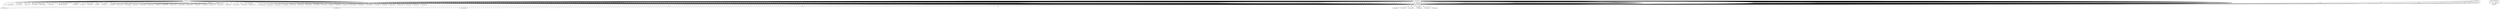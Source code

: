 digraph ZeekTraffic {
"192.168.209.128" [degree = 1048, in_degree = 0, out_degree = 1048, activity_score = 1.00, total_connections = 1048];
"74.125.200.147" [degree = 1, in_degree = 1, out_degree = 0, activity_score = 0.10, total_connections = 1];
"172.217.131.167" [degree = 4, in_degree = 4, out_degree = 0, activity_score = 0.34, total_connections = 4];
"142.251.10.149" [degree = 2, in_degree = 2, out_degree = 0, activity_score = 0.19, total_connections = 2];
"74.125.68.113" [degree = 2, in_degree = 2, out_degree = 0, activity_score = 0.19, total_connections = 2];
"192.168.209.111" [degree = 7, in_degree = 7, out_degree = 0, activity_score = 0.52, total_connections = 7];
"20.44.196.207" [degree = 3, in_degree = 3, out_degree = 0, activity_score = 0.27, total_connections = 3];
"20.43.161.105" [degree = 11, in_degree = 11, out_degree = 0, activity_score = 0.69, total_connections = 11];
"192.168.27.10" [degree = 176, in_degree = 0, out_degree = 176, activity_score = 1.00, total_connections = 176];
"20.43.160.189" [degree = 4, in_degree = 4, out_degree = 0, activity_score = 0.34, total_connections = 4];
"91.189.91.98" [degree = 1, in_degree = 1, out_degree = 0, activity_score = 0.10, total_connections = 1];
"142.251.12.94" [degree = 6, in_degree = 6, out_degree = 0, activity_score = 0.47, total_connections = 6];
"91.189.91.49" [degree = 2, in_degree = 2, out_degree = 0, activity_score = 0.19, total_connections = 2];
"74.125.171.74" [degree = 5, in_degree = 5, out_degree = 0, activity_score = 0.41, total_connections = 5];
"74.125.68.94" [degree = 9, in_degree = 9, out_degree = 0, activity_score = 0.61, total_connections = 9];
"185.125.188.57" [degree = 1, in_degree = 1, out_degree = 0, activity_score = 0.10, total_connections = 1];
"142.251.12.103" [degree = 5, in_degree = 5, out_degree = 0, activity_score = 0.41, total_connections = 5];
"34.149.100.209" [degree = 3, in_degree = 3, out_degree = 0, activity_score = 0.27, total_connections = 3];
"23.33.184.237" [degree = 7, in_degree = 7, out_degree = 0, activity_score = 0.52, total_connections = 7];
"34.107.243.93" [degree = 13, in_degree = 13, out_degree = 0, activity_score = 0.75, total_connections = 13];
"142.251.175.95" [degree = 3, in_degree = 3, out_degree = 0, activity_score = 0.27, total_connections = 3];
"91.189.91.81" [degree = 2, in_degree = 2, out_degree = 0, activity_score = 0.19, total_connections = 2];
"23.66.33.52" [degree = 2, in_degree = 2, out_degree = 0, activity_score = 0.19, total_connections = 2];
"54.171.230.55" [degree = 1, in_degree = 1, out_degree = 0, activity_score = 0.10, total_connections = 1];
"34.160.90.233" [degree = 2, in_degree = 2, out_degree = 0, activity_score = 0.19, total_connections = 2];
"34.243.160.129" [degree = 1, in_degree = 1, out_degree = 0, activity_score = 0.10, total_connections = 1];
"142.251.175.113" [degree = 2, in_degree = 2, out_degree = 0, activity_score = 0.19, total_connections = 2];
"151.101.193.91" [degree = 3, in_degree = 3, out_degree = 0, activity_score = 0.27, total_connections = 3];
"151.101.130.49" [degree = 3, in_degree = 3, out_degree = 0, activity_score = 0.27, total_connections = 3];
"103.245.249.90" [degree = 3, in_degree = 3, out_degree = 0, activity_score = 0.27, total_connections = 3];
"142.251.12.106" [degree = 5, in_degree = 5, out_degree = 0, activity_score = 0.41, total_connections = 5];
"142.251.10.91" [degree = 1, in_degree = 1, out_degree = 0, activity_score = 0.10, total_connections = 1];
"ff02::2" [degree = 5, in_degree = 5, out_degree = 0, activity_score = 0.41, total_connections = 5];
"74.125.68.95" [degree = 1, in_degree = 1, out_degree = 0, activity_score = 0.10, total_connections = 1];
"34.160.144.191" [degree = 2, in_degree = 2, out_degree = 0, activity_score = 0.19, total_connections = 2];
"fe80::fc12:81ff:feab:4ce4" [degree = 5, in_degree = 0, out_degree = 5, activity_score = 0.41, total_connections = 5];
"185.125.190.96" [degree = 1, in_degree = 1, out_degree = 0, activity_score = 0.10, total_connections = 1];
"192.168.209.130" [degree = 12, in_degree = 0, out_degree = 12, activity_score = 0.72, total_connections = 12];
"185.125.190.97" [degree = 1, in_degree = 1, out_degree = 0, activity_score = 0.10, total_connections = 1];
"151.101.129.91" [degree = 1, in_degree = 1, out_degree = 0, activity_score = 0.10, total_connections = 1];
"74.125.200.99" [degree = 2, in_degree = 2, out_degree = 0, activity_score = 0.19, total_connections = 2];
"172.217.194.132" [degree = 5, in_degree = 5, out_degree = 0, activity_score = 0.41, total_connections = 5];
"185.125.190.82" [degree = 2, in_degree = 2, out_degree = 0, activity_score = 0.19, total_connections = 2];
"34.107.221.82" [degree = 2, in_degree = 2, out_degree = 0, activity_score = 0.19, total_connections = 2];
"151.101.65.91" [degree = 2, in_degree = 2, out_degree = 0, activity_score = 0.19, total_connections = 2];
"192.168.239.101" [degree = 1080, in_degree = 1068, out_degree = 12, activity_score = 1.00, total_connections = 1080];
"142.251.10.84" [degree = 2, in_degree = 2, out_degree = 0, activity_score = 0.19, total_connections = 2];
"23.33.184.239" [degree = 2, in_degree = 2, out_degree = 0, activity_score = 0.19, total_connections = 2];
"142.251.12.93" [degree = 3, in_degree = 3, out_degree = 0, activity_score = 0.27, total_connections = 3];
"142.251.91.136" [degree = 2, in_degree = 2, out_degree = 0, activity_score = 0.19, total_connections = 2];
"185.125.190.24" [degree = 1, in_degree = 1, out_degree = 0, activity_score = 0.10, total_connections = 1];
"34.120.208.123" [degree = 4, in_degree = 4, out_degree = 0, activity_score = 0.34, total_connections = 4];
"74.125.200.94" [degree = 3, in_degree = 3, out_degree = 0, activity_score = 0.27, total_connections = 3];
"34.36.137.203" [degree = 5, in_degree = 5, out_degree = 0, activity_score = 0.41, total_connections = 5];
"34.49.51.44" [degree = 1, in_degree = 1, out_degree = 0, activity_score = 0.10, total_connections = 1];
"35.190.72.216" [degree = 2, in_degree = 2, out_degree = 0, activity_score = 0.19, total_connections = 2];
"208.77.20.11" [degree = 1, in_degree = 1, out_degree = 0, activity_score = 0.10, total_connections = 1];
"34.107.152.202" [degree = 8, in_degree = 8, out_degree = 0, activity_score = 0.57, total_connections = 8];
"35.244.181.201" [degree = 1, in_degree = 1, out_degree = 0, activity_score = 0.10, total_connections = 1];
"91.189.91.46" [degree = 1, in_degree = 1, out_degree = 0, activity_score = 0.10, total_connections = 1];
"185.125.190.98" [degree = 1, in_degree = 1, out_degree = 0, activity_score = 0.10, total_connections = 1];
"151.101.66.49" [degree = 1, in_degree = 1, out_degree = 0, activity_score = 0.10, total_connections = 1];
"91.189.91.96" [degree = 1, in_degree = 1, out_degree = 0, activity_score = 0.10, total_connections = 1];
"142.251.175.91" [degree = 1, in_degree = 1, out_degree = 0, activity_score = 0.10, total_connections = 1];
"142.251.175.154" [degree = 1, in_degree = 1, out_degree = 0, activity_score = 0.10, total_connections = 1];
"74.125.24.102" [degree = 3, in_degree = 3, out_degree = 0, activity_score = 0.27, total_connections = 3];
"142.250.4.102" [degree = 2, in_degree = 2, out_degree = 0, activity_score = 0.19, total_connections = 2];
"74.125.200.119" [degree = 1, in_degree = 1, out_degree = 0, activity_score = 0.10, total_connections = 1];
"192.168.239.101" -> "151.101.130.49" [label = "tcp", resp_ip_bytes = "8195", orig_ip_bytes = "1632", protocol = "tcp", orig_pkts = "21", timestamp = "1747729700.168650", local_resp = "false", src_port = "39742", service = "ssl", dst_port = "443", conn_state = "SF", resp_bytes = "7351", local_orig = "true", history = "ShADadFfR", orig_bytes = "772", resp_pkts = "21"];
"192.168.239.101" -> "151.101.130.49" [label = "tcp", resp_ip_bytes = "917779", orig_ip_bytes = "17798", protocol = "tcp", orig_pkts = "425", timestamp = "1747729700.764960", local_resp = "false", src_port = "39754", service = "ssl", dst_port = "443", conn_state = "SF", resp_bytes = "890615", local_orig = "true", history = "ShADadFfR", orig_bytes = "778", resp_pkts = "679"];
"192.168.239.101" -> "54.171.230.55" [label = "tcp", resp_ip_bytes = "4307", orig_ip_bytes = "1297", protocol = "tcp", orig_pkts = "12", timestamp = "1747729704.876009", local_resp = "false", src_port = "58126", service = "ssl", dst_port = "443", conn_state = "SF", resp_bytes = "3863", local_orig = "true", history = "ShADadFfR", orig_bytes = "797", resp_pkts = "11"];
"192.168.239.101" -> "34.243.160.129" [label = "tcp", resp_ip_bytes = "6935", orig_ip_bytes = "1408", protocol = "tcp", orig_pkts = "14", timestamp = "1747729729.490923", local_resp = "false", src_port = "52764", service = "ssl", dst_port = "443", conn_state = "SF", resp_bytes = "6371", local_orig = "true", history = "ShADadFfR", orig_bytes = "828", resp_pkts = "14"];
"192.168.239.101" -> "91.189.91.46" [label = "tcp", resp_ip_bytes = "20841", orig_ip_bytes = "1817", protocol = "tcp", orig_pkts = "21", timestamp = "1747729729.769316", local_resp = "false", src_port = "44370", service = "ssl", dst_port = "443", conn_state = "SF", resp_bytes = "19837", local_orig = "true", history = "ShADadFfR", orig_bytes = "957", resp_pkts = "25"];
"192.168.239.101" -> "103.245.249.90" [label = "tcp", resp_ip_bytes = "10808394", orig_ip_bytes = "127348", protocol = "tcp", orig_pkts = "3132", timestamp = "1747729729.625599", local_resp = "false", src_port = "51284", service = "http", dst_port = "80", conn_state = "SF", resp_bytes = "10504350", local_orig = "true", history = "ShADadFf", orig_bytes = "2048", resp_pkts = "7601"];
"192.168.239.101" -> "91.189.91.81" [label = "tcp", resp_ip_bytes = "9778871", orig_ip_bytes = "136082", protocol = "tcp", orig_pkts = "3362", timestamp = "1747729729.407799", local_resp = "false", src_port = "53306", service = "http", dst_port = "80", conn_state = "SF", resp_bytes = "9503267", local_orig = "true", history = "ShADadFf", orig_bytes = "1582", resp_pkts = "6890"];
"fe80::fc12:81ff:feab:4ce4" -> "ff02::2" [label = "icmp", resp_ip_bytes = "0", orig_ip_bytes = "280", protocol = "icmp", orig_pkts = "5", timestamp = "1747729686.910195", local_resp = "false", src_port = "133", service = "-", dst_port = "134", conn_state = "OTH", resp_bytes = "0", local_orig = "true", history = "-", orig_bytes = "40", resp_pkts = "0"];
"192.168.239.101" -> "103.245.249.90" [label = "tcp", resp_ip_bytes = "111721218", orig_ip_bytes = "1510259", protocol = "tcp", orig_pkts = "37683", timestamp = "1747729751.921636", local_resp = "false", src_port = "48956", service = "http", dst_port = "80", conn_state = "SF", resp_bytes = "108448188", local_orig = "true", history = "ShADadttFf", orig_bytes = "2919", resp_pkts = "78546"];
"192.168.27.10" -> "34.160.144.191" [label = "tcp", resp_ip_bytes = "3959", orig_ip_bytes = "1000", protocol = "tcp", orig_pkts = "13", timestamp = "1747729922.348450", local_resp = "false", src_port = "56120", service = "ssl", dst_port = "443", conn_state = "SF", resp_bytes = "3475", local_orig = "true", history = "ShADadFfR", orig_bytes = "460", resp_pkts = "12"];
"192.168.27.10" -> "34.36.137.203" [label = "tcp", resp_ip_bytes = "5753", orig_ip_bytes = "2757", protocol = "tcp", orig_pkts = "16", timestamp = "1747729923.205480", local_resp = "false", src_port = "42790", service = "ssl", dst_port = "443", conn_state = "SF", resp_bytes = "5149", local_orig = "true", history = "ShADadFfR", orig_bytes = "2097", resp_pkts = "15"];
"192.168.27.10" -> "142.251.12.106" [label = "tcp", resp_ip_bytes = "5551", orig_ip_bytes = "2239", protocol = "tcp", orig_pkts = "8", timestamp = "1747729923.726720", local_resp = "false", src_port = "53354", service = "ssl", dst_port = "443", conn_state = "SF", resp_bytes = "5187", local_orig = "true", history = "ShADadFf", orig_bytes = "1899", resp_pkts = "9"];
"192.168.27.10" -> "142.251.12.106" [label = "tcp", resp_ip_bytes = "4404", orig_ip_bytes = "2199", protocol = "tcp", orig_pkts = "7", timestamp = "1747729925.296366", local_resp = "false", src_port = "53362", service = "ssl", dst_port = "443", conn_state = "RSTR", resp_bytes = "4080", local_orig = "true", history = "ShADaFdrR", orig_bytes = "1899", resp_pkts = "8"];
"192.168.27.10" -> "34.149.100.209" [label = "tcp", resp_ip_bytes = "4342", orig_ip_bytes = "2619", protocol = "tcp", orig_pkts = "12", timestamp = "1747729925.059486", local_resp = "false", src_port = "35306", service = "ssl", dst_port = "443", conn_state = "SF", resp_bytes = "3858", local_orig = "true", history = "ShADadFfR", orig_bytes = "2119", resp_pkts = "12"];
"192.168.27.10" -> "151.101.65.91" [label = "tcp", resp_ip_bytes = "4862", orig_ip_bytes = "912", protocol = "tcp", orig_pkts = "11", timestamp = "1747729925.348071", local_resp = "false", src_port = "44738", service = "ssl", dst_port = "443", conn_state = "SF", resp_bytes = "4378", local_orig = "true", history = "ShADadFfR", orig_bytes = "452", resp_pkts = "12"];
"192.168.27.10" -> "142.251.175.95" [label = "tcp", resp_ip_bytes = "44", orig_ip_bytes = "100", protocol = "tcp", orig_pkts = "2", timestamp = "1747729924.880900", local_resp = "false", src_port = "39506", service = "-", dst_port = "443", conn_state = "RSTO", resp_bytes = "0", local_orig = "true", history = "ShR", orig_bytes = "0", resp_pkts = "1"];
"192.168.27.10" -> "142.251.12.106" [label = "tcp", resp_ip_bytes = "5513", orig_ip_bytes = "2279", protocol = "tcp", orig_pkts = "9", timestamp = "1747729925.446230", local_resp = "false", src_port = "53378", service = "ssl", dst_port = "443", conn_state = "RSTO", resp_bytes = "5189", local_orig = "true", history = "ShADadFR", orig_bytes = "1899", resp_pkts = "8"];
"192.168.27.10" -> "23.33.184.237" [label = "tcp", resp_ip_bytes = "124", orig_ip_bytes = "240", protocol = "tcp", orig_pkts = "5", timestamp = "1747729923.986624", local_resp = "false", src_port = "54916", service = "-", dst_port = "80", conn_state = "SF", resp_bytes = "0", local_orig = "true", history = "ShAFaf", orig_bytes = "0", resp_pkts = "3"];
"192.168.27.10" -> "142.251.175.95" [label = "tcp", resp_ip_bytes = "7041480", orig_ip_bytes = "107815", protocol = "tcp", orig_pkts = "2624", timestamp = "1747729925.134679", local_resp = "false", src_port = "39512", service = "ssl", dst_port = "443", conn_state = "SF", resp_bytes = "6845476", local_orig = "true", history = "ShADadFf", orig_bytes = "2835", resp_pkts = "4900"];
"192.168.27.10" -> "34.107.152.202" [label = "tcp", resp_ip_bytes = "4325", orig_ip_bytes = "2666", protocol = "tcp", orig_pkts = "13", timestamp = "1747729930.053137", local_resp = "false", src_port = "37728", service = "ssl", dst_port = "443", conn_state = "SF", resp_bytes = "3801", local_orig = "true", history = "ShADadFRf", orig_bytes = "2126", resp_pkts = "13"];
"192.168.27.10" -> "34.107.152.202" [label = "tcp", resp_ip_bytes = "4325", orig_ip_bytes = "2666", protocol = "tcp", orig_pkts = "13", timestamp = "1747729930.054069", local_resp = "false", src_port = "37742", service = "ssl", dst_port = "443", conn_state = "SF", resp_bytes = "3801", local_orig = "true", history = "ShADadFfR", orig_bytes = "2126", resp_pkts = "13"];
"192.168.27.10" -> "34.107.152.202" [label = "tcp", resp_ip_bytes = "4285", orig_ip_bytes = "2686", protocol = "tcp", orig_pkts = "13", timestamp = "1747729930.054682", local_resp = "false", src_port = "37754", service = "ssl", dst_port = "443", conn_state = "RSTO", resp_bytes = "3801", local_orig = "true", history = "ShADadFR", orig_bytes = "2126", resp_pkts = "12"];
"192.168.27.10" -> "34.107.152.202" [label = "tcp", resp_ip_bytes = "4285", orig_ip_bytes = "2626", protocol = "tcp", orig_pkts = "12", timestamp = "1747729930.054123", local_resp = "false", src_port = "37746", service = "ssl", dst_port = "443", conn_state = "RSTO", resp_bytes = "3801", local_orig = "true", history = "ShADadFR", orig_bytes = "2126", resp_pkts = "12"];
"192.168.27.10" -> "34.107.152.202" [label = "tcp", resp_ip_bytes = "4285", orig_ip_bytes = "2626", protocol = "tcp", orig_pkts = "12", timestamp = "1747729930.053014", local_resp = "false", src_port = "37716", service = "ssl", dst_port = "443", conn_state = "RSTO", resp_bytes = "3801", local_orig = "true", history = "ShADadFR", orig_bytes = "2126", resp_pkts = "12"];
"192.168.27.10" -> "192.168.239.101" [label = "tcp", resp_ip_bytes = "16554", orig_ip_bytes = "3476", protocol = "tcp", orig_pkts = "26", timestamp = "1747729943.319722", local_resp = "true", src_port = "48828", service = "http", dst_port = "80", conn_state = "SF", resp_bytes = "7593", local_orig = "true", history = "ShADTadtfF", orig_bytes = "1054", resp_pkts = "26"];
"192.168.27.10" -> "151.101.193.91" [label = "tcp", resp_ip_bytes = "5972", orig_ip_bytes = "2600", protocol = "tcp", orig_pkts = "12", timestamp = "1747729951.977259", local_resp = "false", src_port = "50468", service = "ssl", dst_port = "443", conn_state = "SF", resp_bytes = "5488", local_orig = "true", history = "ShADadFfR", orig_bytes = "2100", resp_pkts = "12"];
"192.168.27.10" -> "151.101.193.91" [label = "tcp", resp_ip_bytes = "5972", orig_ip_bytes = "2640", protocol = "tcp", orig_pkts = "13", timestamp = "1747729951.976770", local_resp = "false", src_port = "50454", service = "ssl", dst_port = "443", conn_state = "SF", resp_bytes = "5488", local_orig = "true", history = "ShADadFfR", orig_bytes = "2100", resp_pkts = "12"];
"192.168.27.10" -> "34.160.90.233" [label = "tcp", resp_ip_bytes = "4431", orig_ip_bytes = "919", protocol = "tcp", orig_pkts = "11", timestamp = "1747729951.235771", local_resp = "false", src_port = "36268", service = "ssl", dst_port = "443", conn_state = "RSTO", resp_bytes = "3947", local_orig = "true", history = "ShADadFR", orig_bytes = "459", resp_pkts = "12"];
"192.168.27.10" -> "192.168.239.101" [label = "tcp", resp_ip_bytes = "26524", orig_ip_bytes = "5262", protocol = "tcp", orig_pkts = "26", timestamp = "1747729948.594813", local_resp = "true", src_port = "48838", service = "http", dst_port = "80", conn_state = "SF", resp_bytes = "12318", local_orig = "true", history = "ShADTadttfF", orig_bytes = "1947", resp_pkts = "36"];
"192.168.27.10" -> "192.168.239.101" [label = "tcp", resp_ip_bytes = "224", orig_ip_bytes = "432", protocol = "tcp", orig_pkts = "8", timestamp = "1747729948.683909", local_resp = "true", src_port = "48848", service = "-", dst_port = "80", conn_state = "SF", resp_bytes = "0", local_orig = "true", history = "ShAFf", orig_bytes = "0", resp_pkts = "4"];
"192.168.27.10" -> "192.168.239.101" [label = "tcp", resp_ip_bytes = "5188", orig_ip_bytes = "2432", protocol = "tcp", orig_pkts = "14", timestamp = "1747729953.814203", local_resp = "true", src_port = "35662", service = "http", dst_port = "80", conn_state = "SF", resp_bytes = "2222", local_orig = "true", history = "ShADTadtfF", orig_bytes = "844", resp_pkts = "14"];
"192.168.27.10" -> "192.168.239.101" [label = "tcp", resp_ip_bytes = "1788", orig_ip_bytes = "1290", protocol = "tcp", orig_pkts = "10", timestamp = "1747729953.814673", local_resp = "true", src_port = "35678", service = "http", dst_port = "80", conn_state = "SF", resp_bytes = "626", local_orig = "true", history = "ShADTadtfF", orig_bytes = "377", resp_pkts = "10"];
"192.168.27.10" -> "192.168.239.101" [label = "tcp", resp_ip_bytes = "224", orig_ip_bytes = "432", protocol = "tcp", orig_pkts = "8", timestamp = "1747729953.819448", local_resp = "true", src_port = "35684", service = "-", dst_port = "80", conn_state = "SF", resp_bytes = "0", local_orig = "true", history = "ShAFf", orig_bytes = "0", resp_pkts = "4"];
"192.168.27.10" -> "192.168.239.101" [label = "tcp", resp_ip_bytes = "42240", orig_ip_bytes = "12378", protocol = "tcp", orig_pkts = "48", timestamp = "1747729953.727135", local_resp = "true", src_port = "35654", service = "http", dst_port = "80", conn_state = "SF", resp_bytes = "19760", local_orig = "true", history = "ShADTadttTfF", orig_bytes = "4933", resp_pkts = "52"];
"fe80::fc12:81ff:feab:4ce4" -> "ff02::2" [label = "icmp", resp_ip_bytes = "0", orig_ip_bytes = "56", protocol = "icmp", orig_pkts = "1", timestamp = "1747729918.782189", local_resp = "false", src_port = "133", service = "-", dst_port = "134", conn_state = "OTH", resp_bytes = "0", local_orig = "true", history = "-", orig_bytes = "0", resp_pkts = "0"];
"192.168.27.10" -> "142.251.12.103" [label = "tcp", resp_ip_bytes = "44", orig_ip_bytes = "100", protocol = "tcp", orig_pkts = "2", timestamp = "1747729973.492890", local_resp = "false", src_port = "34124", service = "-", dst_port = "443", conn_state = "RSTO", resp_bytes = "0", local_orig = "true", history = "ShR", orig_bytes = "0", resp_pkts = "1"];
"192.168.27.10" -> "142.251.12.103" [label = "tcp", resp_ip_bytes = "6360", orig_ip_bytes = "2676", protocol = "tcp", orig_pkts = "14", timestamp = "1747729973.387056", local_resp = "false", src_port = "34114", service = "ssl", dst_port = "443", conn_state = "RSTO", resp_bytes = "5836", local_orig = "true", history = "ShADadFR", orig_bytes = "2096", resp_pkts = "13"];
"192.168.27.10" -> "142.251.12.103" [label = "tcp", resp_ip_bytes = "6358", orig_ip_bytes = "2636", protocol = "tcp", orig_pkts = "13", timestamp = "1747729973.531340", local_resp = "false", src_port = "34138", service = "ssl", dst_port = "443", conn_state = "RSTO", resp_bytes = "5834", local_orig = "true", history = "ShADadFR", orig_bytes = "2096", resp_pkts = "13"];
"192.168.27.10" -> "74.125.68.94" [label = "tcp", resp_ip_bytes = "6390", orig_ip_bytes = "2637", protocol = "tcp", orig_pkts = "13", timestamp = "1747729975.017246", local_resp = "false", src_port = "45128", service = "ssl", dst_port = "443", conn_state = "RSTO", resp_bytes = "5866", local_orig = "true", history = "ShADadFR", orig_bytes = "2097", resp_pkts = "13"];
"192.168.27.10" -> "91.189.91.98" [label = "tcp", resp_ip_bytes = "389", orig_ip_bytes = "348", protocol = "tcp", orig_pkts = "6", timestamp = "1747729983.019765", local_resp = "false", src_port = "37024", service = "http", dst_port = "80", conn_state = "SF", resp_bytes = "185", local_orig = "true", history = "ShADadFf", orig_bytes = "88", resp_pkts = "5"];
"192.168.27.10" -> "23.66.33.52" [label = "tcp", resp_ip_bytes = "2225", orig_ip_bytes = "1442", protocol = "tcp", orig_pkts = "14", timestamp = "1747729925.481212", local_resp = "false", src_port = "40176", service = "http", dst_port = "80", conn_state = "SF", resp_bytes = "1741", local_orig = "true", history = "ShADadfF", orig_bytes = "862", resp_pkts = "12"];
"192.168.27.10" -> "142.250.4.102" [label = "tcp", resp_ip_bytes = "11555", orig_ip_bytes = "3251", protocol = "tcp", orig_pkts = "17", timestamp = "1747729990.565836", local_resp = "false", src_port = "33698", service = "ssl", dst_port = "443", conn_state = "SF", resp_bytes = "10711", local_orig = "true", history = "ShADadFf", orig_bytes = "2551", resp_pkts = "21"];
"192.168.27.10" -> "142.250.4.102" [label = "tcp", resp_ip_bytes = "44", orig_ip_bytes = "100", protocol = "tcp", orig_pkts = "2", timestamp = "1747729990.315696", local_resp = "false", src_port = "33694", service = "-", dst_port = "443", conn_state = "RSTO", resp_bytes = "0", local_orig = "true", history = "ShR", orig_bytes = "0", resp_pkts = "1"];
"192.168.27.10" -> "20.43.161.105" [label = "tcp", resp_ip_bytes = "6207", orig_ip_bytes = "2652", protocol = "tcp", orig_pkts = "13", timestamp = "1747729991.367823", local_resp = "false", src_port = "52796", service = "ssl", dst_port = "443", conn_state = "SF", resp_bytes = "5643", local_orig = "true", history = "ShADadFfR", orig_bytes = "2112", resp_pkts = "14"];
"192.168.27.10" -> "20.43.161.105" [label = "tcp", resp_ip_bytes = "6136", orig_ip_bytes = "2652", protocol = "tcp", orig_pkts = "13", timestamp = "1747729991.368153", local_resp = "false", src_port = "52800", service = "ssl", dst_port = "443", conn_state = "SF", resp_bytes = "5612", local_orig = "true", history = "ShADadFfR", orig_bytes = "2112", resp_pkts = "13"];
"192.168.27.10" -> "20.43.161.105" [label = "tcp", resp_ip_bytes = "6168", orig_ip_bytes = "2622", protocol = "tcp", orig_pkts = "12", timestamp = "1747729992.629584", local_resp = "false", src_port = "52820", service = "ssl", dst_port = "443", conn_state = "RSTO", resp_bytes = "5644", local_orig = "true", history = "ShADadFR", orig_bytes = "2122", resp_pkts = "13"];
"192.168.27.10" -> "20.43.161.105" [label = "tcp", resp_ip_bytes = "6168", orig_ip_bytes = "2662", protocol = "tcp", orig_pkts = "13", timestamp = "1747729992.630118", local_resp = "false", src_port = "52834", service = "ssl", dst_port = "443", conn_state = "RSTO", resp_bytes = "5644", local_orig = "true", history = "ShADadFR", orig_bytes = "2122", resp_pkts = "13"];
"192.168.27.10" -> "20.43.161.105" [label = "tcp", resp_ip_bytes = "6168", orig_ip_bytes = "2662", protocol = "tcp", orig_pkts = "13", timestamp = "1747729992.630145", local_resp = "false", src_port = "52844", service = "ssl", dst_port = "443", conn_state = "RSTO", resp_bytes = "5644", local_orig = "true", history = "ShADadFR", orig_bytes = "2122", resp_pkts = "13"];
"192.168.27.10" -> "20.43.161.105" [label = "tcp", resp_ip_bytes = "6168", orig_ip_bytes = "2722", protocol = "tcp", orig_pkts = "14", timestamp = "1747729992.630253", local_resp = "false", src_port = "52854", service = "ssl", dst_port = "443", conn_state = "SF", resp_bytes = "5644", local_orig = "true", history = "ShADadFfR", orig_bytes = "2122", resp_pkts = "13"];
"192.168.27.10" -> "20.43.161.105" [label = "tcp", resp_ip_bytes = "6168", orig_ip_bytes = "2662", protocol = "tcp", orig_pkts = "13", timestamp = "1747729992.630024", local_resp = "false", src_port = "52822", service = "ssl", dst_port = "443", conn_state = "SF", resp_bytes = "5644", local_orig = "true", history = "ShADadFf", orig_bytes = "2122", resp_pkts = "13"];
"192.168.27.10" -> "20.43.161.105" [label = "tcp", resp_ip_bytes = "6168", orig_ip_bytes = "2622", protocol = "tcp", orig_pkts = "12", timestamp = "1747729992.629420", local_resp = "false", src_port = "52816", service = "ssl", dst_port = "443", conn_state = "RSTO", resp_bytes = "5644", local_orig = "true", history = "ShADadFR", orig_bytes = "2122", resp_pkts = "13"];
"192.168.27.10" -> "192.168.209.111" [label = "tcp", resp_ip_bytes = "929", orig_ip_bytes = "1044", protocol = "tcp", orig_pkts = "12", timestamp = "1747729924.165999", local_resp = "true", src_port = "38090", service = "http", dst_port = "80", conn_state = "SF", resp_bytes = "297", local_orig = "true", history = "ShADadfF", orig_bytes = "412", resp_pkts = "12"];
"192.168.27.10" -> "192.168.209.111" [label = "tcp", resp_ip_bytes = "1991", orig_ip_bytes = "1001", protocol = "tcp", orig_pkts = "12", timestamp = "1747729927.914540", local_resp = "true", src_port = "38116", service = "http", dst_port = "80", conn_state = "SF", resp_bytes = "1359", local_orig = "true", history = "ShADadfF", orig_bytes = "369", resp_pkts = "12"];
"192.168.27.10" -> "192.168.209.111" [label = "tcp", resp_ip_bytes = "31819", orig_ip_bytes = "2457", protocol = "tcp", orig_pkts = "26", timestamp = "1747729927.726415", local_resp = "true", src_port = "38104", service = "http", dst_port = "80", conn_state = "SF", resp_bytes = "29991", local_orig = "true", history = "ShADadfF", orig_bytes = "1097", resp_pkts = "35"];
"192.168.27.10" -> "192.168.209.111" [label = "tcp", resp_ip_bytes = "8480", orig_ip_bytes = "1238", protocol = "tcp", orig_pkts = "17", timestamp = "1747729927.914682", local_resp = "true", src_port = "38118", service = "http", dst_port = "80", conn_state = "SF", resp_bytes = "7588", local_orig = "true", history = "ShADadfF", orig_bytes = "346", resp_pkts = "17"];
"192.168.27.10" -> "192.168.209.111" [label = "tcp", resp_ip_bytes = "93609", orig_ip_bytes = "3123", protocol = "tcp", orig_pkts = "53", timestamp = "1747729927.915263", local_resp = "true", src_port = "38128", service = "http", dst_port = "80", conn_state = "SF", resp_bytes = "89753", local_orig = "true", history = "ShADadfF", orig_bytes = "359", resp_pkts = "74"];
"192.168.27.10" -> "192.168.209.111" [label = "tcp", resp_ip_bytes = "41992", orig_ip_bytes = "2346", protocol = "tcp", orig_pkts = "38", timestamp = "1747729927.915828", local_resp = "true", src_port = "38130", service = "http", dst_port = "80", conn_state = "SF", resp_bytes = "39956", local_orig = "true", history = "ShADadfF", orig_bytes = "362", resp_pkts = "39"];
"192.168.27.10" -> "192.168.209.111" [label = "tcp", resp_ip_bytes = "12919", orig_ip_bytes = "1387", protocol = "tcp", orig_pkts = "20", timestamp = "1747729927.916349", local_resp = "true", src_port = "38146", service = "http", dst_port = "80", conn_state = "SF", resp_bytes = "11871", local_orig = "true", history = "ShADadfF", orig_bytes = "339", resp_pkts = "20"];
"192.168.27.10" -> "20.43.161.105" [label = "tcp", resp_ip_bytes = "4059832", orig_ip_bytes = "74479", protocol = "tcp", orig_pkts = "1498", timestamp = "1747729991.367433", local_resp = "false", src_port = "52784", service = "ssl", dst_port = "443", conn_state = "SF", resp_bytes = "3939668", local_orig = "true", history = "ShADadfF", orig_bytes = "14539", resp_pkts = "3004"];
"192.168.27.10" -> "20.44.196.207" [label = "tcp", resp_ip_bytes = "6136", orig_ip_bytes = "2618", protocol = "tcp", orig_pkts = "12", timestamp = "1747730004.107503", local_resp = "false", src_port = "34388", service = "ssl", dst_port = "443", conn_state = "RSTO", resp_bytes = "5612", local_orig = "true", history = "ShADadFR", orig_bytes = "2118", resp_pkts = "13"];
"192.168.27.10" -> "20.44.196.207" [label = "tcp", resp_ip_bytes = "6145", orig_ip_bytes = "2578", protocol = "tcp", orig_pkts = "11", timestamp = "1747730004.106690", local_resp = "false", src_port = "34382", service = "ssl", dst_port = "443", conn_state = "RSTO", resp_bytes = "5621", local_orig = "true", history = "ShADadFR", orig_bytes = "2118", resp_pkts = "13"];
"192.168.27.10" -> "20.43.160.189" [label = "tcp", resp_ip_bytes = "6199", orig_ip_bytes = "2629", protocol = "tcp", orig_pkts = "12", timestamp = "1747730005.896538", local_resp = "false", src_port = "43966", service = "ssl", dst_port = "443", conn_state = "SF", resp_bytes = "5675", local_orig = "true", history = "ShADadFfR", orig_bytes = "2129", resp_pkts = "13"];
"192.168.27.10" -> "20.43.160.189" [label = "tcp", resp_ip_bytes = "6168", orig_ip_bytes = "2669", protocol = "tcp", orig_pkts = "13", timestamp = "1747730005.896112", local_resp = "false", src_port = "43964", service = "ssl", dst_port = "443", conn_state = "RSTO", resp_bytes = "5644", local_orig = "true", history = "ShADadFR", orig_bytes = "2129", resp_pkts = "13"];
"192.168.27.10" -> "20.43.160.189" [label = "tcp", resp_ip_bytes = "6199", orig_ip_bytes = "2629", protocol = "tcp", orig_pkts = "12", timestamp = "1747730005.897173", local_resp = "false", src_port = "43980", service = "ssl", dst_port = "443", conn_state = "RSTO", resp_bytes = "5675", local_orig = "true", history = "ShADadFR", orig_bytes = "2129", resp_pkts = "13"];
"192.168.239.101" -> "185.125.188.57" [label = "tcp", resp_ip_bytes = "39005", orig_ip_bytes = "12058", protocol = "tcp", orig_pkts = "39", timestamp = "1747730001.900092", local_resp = "false", src_port = "58590", service = "ssl", dst_port = "443", conn_state = "SF", resp_bytes = "37081", local_orig = "true", history = "ShADadfF", orig_bytes = "10478", resp_pkts = "48"];
"192.168.27.10" -> "20.44.196.207" [label = "tcp", resp_ip_bytes = "12943", orig_ip_bytes = "3557", protocol = "tcp", orig_pkts = "19", timestamp = "1747730004.106280", local_resp = "false", src_port = "34380", service = "ssl", dst_port = "443", conn_state = "SF", resp_bytes = "12059", local_orig = "true", history = "ShADadfF", orig_bytes = "2777", resp_pkts = "22"];
"192.168.27.10" -> "20.43.161.105" [label = "tcp", resp_ip_bytes = "270311", orig_ip_bytes = "21005", protocol = "tcp", orig_pkts = "175", timestamp = "1747730005.519479", local_resp = "false", src_port = "37600", service = "ssl", dst_port = "443", conn_state = "SF", resp_bytes = "259467", local_orig = "true", history = "ShADadfF", orig_bytes = "13985", resp_pkts = "271"];
"192.168.27.10" -> "20.43.160.189" [label = "tcp", resp_ip_bytes = "62688", orig_ip_bytes = "4106", protocol = "tcp", orig_pkts = "33", timestamp = "1747730005.897096", local_resp = "false", src_port = "43968", service = "ssl", dst_port = "443", conn_state = "SF", resp_bytes = "60284", local_orig = "true", history = "ShADadfF", orig_bytes = "2766", resp_pkts = "60"];
"192.168.27.10" -> "142.251.12.94" [label = "tcp", resp_ip_bytes = "1346", orig_ip_bytes = "1168", protocol = "tcp", orig_pkts = "18", timestamp = "1747729924.101756", local_resp = "false", src_port = "33060", service = "http", dst_port = "80", conn_state = "SF", resp_bytes = "702", local_orig = "true", history = "ShADadFf", orig_bytes = "428", resp_pkts = "16"];
"192.168.27.10" -> "142.251.12.94" [label = "tcp", resp_ip_bytes = "1346", orig_ip_bytes = "1168", protocol = "tcp", orig_pkts = "18", timestamp = "1747729925.407641", local_resp = "false", src_port = "33070", service = "http", dst_port = "80", conn_state = "SF", resp_bytes = "702", local_orig = "true", history = "ShADadFf", orig_bytes = "428", resp_pkts = "16"];
"192.168.27.10" -> "23.33.184.239" [label = "tcp", resp_ip_bytes = "2584", orig_ip_bytes = "1802", protocol = "tcp", orig_pkts = "23", timestamp = "1747729922.929534", local_resp = "false", src_port = "50248", service = "http", dst_port = "80", conn_state = "SF", resp_bytes = "1780", local_orig = "true", history = "ShADadFf", orig_bytes = "862", resp_pkts = "20"];
"192.168.27.10" -> "23.33.184.239" [label = "tcp", resp_ip_bytes = "3512", orig_ip_bytes = "2273", protocol = "tcp", orig_pkts = "24", timestamp = "1747729922.930726", local_resp = "false", src_port = "50256", service = "http", dst_port = "80", conn_state = "SF", resp_bytes = "2668", local_orig = "true", history = "ShADadFf", orig_bytes = "1293", resp_pkts = "21"];
"192.168.27.10" -> "23.33.184.237" [label = "tcp", resp_ip_bytes = "3553", orig_ip_bytes = "2313", protocol = "tcp", orig_pkts = "25", timestamp = "1747729924.239839", local_resp = "false", src_port = "54928", service = "http", dst_port = "80", conn_state = "SF", resp_bytes = "2669", local_orig = "true", history = "ShADadFf", orig_bytes = "1293", resp_pkts = "22"];
"192.168.27.10" -> "34.107.221.82" [label = "tcp", resp_ip_bytes = "2156", orig_ip_bytes = "2272", protocol = "tcp", orig_pkts = "27", timestamp = "1747729922.844581", local_resp = "false", src_port = "33796", service = "http", dst_port = "80", conn_state = "SF", resp_bytes = "1192", local_orig = "true", history = "ShADadFf", orig_bytes = "1172", resp_pkts = "24"];
"192.168.27.10" -> "34.107.221.82" [label = "tcp", resp_ip_bytes = "2124", orig_ip_bytes = "2730", protocol = "tcp", orig_pkts = "29", timestamp = "1747729923.101570", local_resp = "false", src_port = "33804", service = "http", dst_port = "80", conn_state = "SF", resp_bytes = "1080", local_orig = "true", history = "ShADadFf", orig_bytes = "1550", resp_pkts = "26"];
"192.168.27.10" -> "34.120.208.123" [label = "tcp", resp_ip_bytes = "4377", orig_ip_bytes = "955", protocol = "tcp", orig_pkts = "12", timestamp = "1747730086.155512", local_resp = "false", src_port = "54276", service = "ssl", dst_port = "443", conn_state = "RSTO", resp_bytes = "3853", local_orig = "true", history = "ShADadFR", orig_bytes = "455", resp_pkts = "13"];
"192.168.27.10" -> "142.251.12.94" [label = "tcp", resp_ip_bytes = "3471", orig_ip_bytes = "2390", protocol = "tcp", orig_pkts = "27", timestamp = "1747729923.571858", local_resp = "false", src_port = "33044", service = "http", dst_port = "80", conn_state = "SF", resp_bytes = "2507", local_orig = "true", history = "ShADadFf", orig_bytes = "1290", resp_pkts = "24"];
"192.168.27.10" -> "142.251.12.94" [label = "tcp", resp_ip_bytes = "3471", orig_ip_bytes = "2390", protocol = "tcp", orig_pkts = "27", timestamp = "1747729923.580127", local_resp = "false", src_port = "33054", service = "http", dst_port = "80", conn_state = "SF", resp_bytes = "2507", local_orig = "true", history = "ShADadFf", orig_bytes = "1290", resp_pkts = "24"];
"192.168.27.10" -> "34.36.137.203" [label = "tcp", resp_ip_bytes = "6702", orig_ip_bytes = "4071", protocol = "tcp", orig_pkts = "28", timestamp = "1747729923.206158", local_resp = "false", src_port = "42794", service = "ssl", dst_port = "443", conn_state = "SF", resp_bytes = "5618", local_orig = "true", history = "ShADadFf", orig_bytes = "2931", resp_pkts = "27"];
"192.168.27.10" -> "142.251.12.94" [label = "tcp", resp_ip_bytes = "4253", orig_ip_bytes = "2938", protocol = "tcp", orig_pkts = "30", timestamp = "1747729923.534508", local_resp = "false", src_port = "33042", service = "http", dst_port = "80", conn_state = "SF", resp_bytes = "3209", local_orig = "true", history = "ShADadFf", orig_bytes = "1718", resp_pkts = "26"];
"192.168.27.10" -> "34.107.243.93" [label = "tcp", resp_ip_bytes = "4607", orig_ip_bytes = "3058", protocol = "tcp", orig_pkts = "20", timestamp = "1747729924.951998", local_resp = "false", src_port = "41108", service = "ssl", dst_port = "443", conn_state = "SF", resp_bytes = "3843", local_orig = "true", history = "ShADadFf", orig_bytes = "2238", resp_pkts = "19"];
"192.168.27.10" -> "34.107.152.202" [label = "tcp", resp_ip_bytes = "5308", orig_ip_bytes = "4197", protocol = "tcp", orig_pkts = "27", timestamp = "1747729930.051579", local_resp = "false", src_port = "37708", service = "ssl", dst_port = "443", conn_state = "SF", resp_bytes = "4224", local_orig = "true", history = "ShADadFf", orig_bytes = "3097", resp_pkts = "27"];
"192.168.27.10" -> "34.49.51.44" [label = "tcp", resp_ip_bytes = "5165", orig_ip_bytes = "3510", protocol = "tcp", orig_pkts = "24", timestamp = "1747729951.337252", local_resp = "false", src_port = "33156", service = "ssl", dst_port = "443", conn_state = "SF", resp_bytes = "4241", local_orig = "true", history = "ShADadFf", orig_bytes = "2530", resp_pkts = "23"];
"192.168.27.10" -> "35.190.72.216" [label = "tcp", resp_ip_bytes = "4615", orig_ip_bytes = "2982", protocol = "tcp", orig_pkts = "18", timestamp = "1747729951.337044", local_resp = "false", src_port = "51456", service = "ssl", dst_port = "443", conn_state = "SF", resp_bytes = "3851", local_orig = "true", history = "ShADadFf", orig_bytes = "2242", resp_pkts = "19"];
"192.168.27.10" -> "34.149.100.209" [label = "tcp", resp_ip_bytes = "279654", orig_ip_bytes = "9565", protocol = "tcp", orig_pkts = "165", timestamp = "1747729923.513747", local_resp = "false", src_port = "35292", service = "ssl", dst_port = "443", conn_state = "SF", resp_bytes = "269610", local_orig = "true", history = "ShADadFf", orig_bytes = "2945", resp_pkts = "251"];
"192.168.27.10" -> "34.160.90.233" [label = "tcp", resp_ip_bytes = "7543", orig_ip_bytes = "2341", protocol = "tcp", orig_pkts = "23", timestamp = "1747729951.235264", local_resp = "false", src_port = "36258", service = "ssl", dst_port = "443", conn_state = "SF", resp_bytes = "6539", local_orig = "true", history = "ShADadFf", orig_bytes = "1401", resp_pkts = "25"];
"192.168.27.10" -> "151.101.65.91" [label = "tcp", resp_ip_bytes = "859025", orig_ip_bytes = "21784", protocol = "tcp", orig_pkts = "498", timestamp = "1747729925.348149", local_resp = "false", src_port = "44748", service = "ssl", dst_port = "443", conn_state = "SF", resp_bytes = "833981", local_orig = "true", history = "ShADadFfR", orig_bytes = "1844", resp_pkts = "626"];
"192.168.27.10" -> "35.190.72.216" [label = "tcp", resp_ip_bytes = "5067", orig_ip_bytes = "3409", protocol = "tcp", orig_pkts = "22", timestamp = "1747729952.227614", local_resp = "false", src_port = "51462", service = "ssl", dst_port = "443", conn_state = "SF", resp_bytes = "4183", local_orig = "true", history = "ShADadFf", orig_bytes = "2509", resp_pkts = "22"];
"192.168.27.10" -> "34.160.144.191" [label = "tcp", resp_ip_bytes = "16547", orig_ip_bytes = "2742", protocol = "tcp", orig_pkts = "32", timestamp = "1747729922.349285", local_resp = "false", src_port = "56126", service = "ssl", dst_port = "443", conn_state = "SF", resp_bytes = "15143", local_orig = "true", history = "ShADadFf", orig_bytes = "1442", resp_pkts = "35"];
"192.168.27.10" -> "74.125.68.94" [label = "tcp", resp_ip_bytes = "298178", orig_ip_bytes = "9798", protocol = "tcp", orig_pkts = "180", timestamp = "1747729975.016356", local_resp = "false", src_port = "45114", service = "ssl", dst_port = "443", conn_state = "SF", resp_bytes = "288854", local_orig = "true", history = "ShADadFf", orig_bytes = "2578", resp_pkts = "233"];
"192.168.27.10" -> "74.125.68.94" [label = "tcp", resp_ip_bytes = "6749", orig_ip_bytes = "3088", protocol = "tcp", orig_pkts = "21", timestamp = "1747729978.880317", local_resp = "false", src_port = "38394", service = "ssl", dst_port = "443", conn_state = "SF", resp_bytes = "5945", local_orig = "true", history = "ShADadFf", orig_bytes = "2228", resp_pkts = "20"];
"192.168.27.10" -> "142.251.12.94" [label = "tcp", resp_ip_bytes = "6749", orig_ip_bytes = "3050", protocol = "tcp", orig_pkts = "20", timestamp = "1747729978.606125", local_resp = "false", src_port = "45548", service = "ssl", dst_port = "443", conn_state = "SF", resp_bytes = "5945", local_orig = "true", history = "ShADadFf", orig_bytes = "2230", resp_pkts = "20"];
"192.168.27.10" -> "142.251.12.103" [label = "tcp", resp_ip_bytes = "172923", orig_ip_bytes = "23874", protocol = "tcp", orig_pkts = "121", timestamp = "1747729973.377320", local_resp = "false", src_port = "34112", service = "ssl", dst_port = "443", conn_state = "SF", resp_bytes = "165799", local_orig = "true", history = "ShADadFf", orig_bytes = "19014", resp_pkts = "178"];
"192.168.27.10" -> "142.251.12.106" [label = "tcp", resp_ip_bytes = "19220", orig_ip_bytes = "7584", protocol = "tcp", orig_pkts = "72", timestamp = "1747729939.030566", local_resp = "false", src_port = "37030", service = "ssl", dst_port = "443", conn_state = "SF", resp_bytes = "15976", local_orig = "true", history = "ShADadFf", orig_bytes = "4684", resp_pkts = "81"];
"192.168.27.10" -> "151.101.193.91" [label = "tcp", resp_ip_bytes = "6395", orig_ip_bytes = "2971", protocol = "tcp", orig_pkts = "18", timestamp = "1747730007.818444", local_resp = "false", src_port = "33498", service = "ssl", dst_port = "443", conn_state = "SF", resp_bytes = "5631", local_orig = "true", history = "ShADadFfR", orig_bytes = "2231", resp_pkts = "19"];
"fe80::fc12:81ff:feab:4ce4" -> "ff02::2" [label = "icmp", resp_ip_bytes = "0", orig_ip_bytes = "56", protocol = "icmp", orig_pkts = "1", timestamp = "1747730148.158194", local_resp = "false", src_port = "133", service = "-", dst_port = "134", conn_state = "OTH", resp_bytes = "0", local_orig = "true", history = "-", orig_bytes = "0", resp_pkts = "0"];
"192.168.27.10" -> "35.244.181.201" [label = "tcp", resp_ip_bytes = "7273", orig_ip_bytes = "2676", protocol = "tcp", orig_pkts = "30", timestamp = "1747729951.255285", local_resp = "false", src_port = "39044", service = "ssl", dst_port = "443", conn_state = "SF", resp_bytes = "6029", local_orig = "true", history = "ShADadFf", orig_bytes = "1456", resp_pkts = "31"];
"192.168.27.10" -> "34.107.243.93" [label = "tcp", resp_ip_bytes = "1566", orig_ip_bytes = "2415", protocol = "tcp", orig_pkts = "8", timestamp = "1747729925.425275", local_resp = "false", src_port = "41124", service = "ssl", dst_port = "443", conn_state = "S1", resp_bytes = "1242", local_orig = "true", history = "ShADad", orig_bytes = "2075", resp_pkts = "8"];
"192.168.27.10" -> "192.168.239.101" [label = "tcp", resp_ip_bytes = "15360", orig_ip_bytes = "2662", protocol = "tcp", orig_pkts = "20", timestamp = "1747730223.477082", local_resp = "true", src_port = "59084", service = "http", dst_port = "80", conn_state = "SF", resp_bytes = "7100", local_orig = "true", history = "ShADTadtfF", orig_bytes = "803", resp_pkts = "22"];
"192.168.27.10" -> "34.120.208.123" [label = "tcp", resp_ip_bytes = "16204", orig_ip_bytes = "67844", protocol = "tcp", orig_pkts = "135", timestamp = "1747729925.090661", local_resp = "false", src_port = "37034", service = "ssl", dst_port = "443", conn_state = "SF", resp_bytes = "10520", local_orig = "true", history = "ShADadFf", orig_bytes = "62424", resp_pkts = "142"];
"192.168.27.10" -> "185.125.190.98" [label = "tcp", resp_ip_bytes = "389", orig_ip_bytes = "308", protocol = "tcp", orig_pkts = "5", timestamp = "1747730282.996741", local_resp = "false", src_port = "59080", service = "http", dst_port = "80", conn_state = "SF", resp_bytes = "185", local_orig = "true", history = "ShADadfF", orig_bytes = "88", resp_pkts = "5"];
"192.168.27.10" -> "34.36.137.203" [label = "tcp", resp_ip_bytes = "1623", orig_ip_bytes = "3536", protocol = "tcp", orig_pkts = "17", timestamp = "1747730223.566945", local_resp = "false", src_port = "50200", service = "ssl", dst_port = "443", conn_state = "SF", resp_bytes = "939", local_orig = "true", history = "ShADadFf", orig_bytes = "2836", resp_pkts = "17"];
"192.168.27.10" -> "34.107.243.93" [label = "tcp", resp_ip_bytes = "104", orig_ip_bytes = "108", protocol = "tcp", orig_pkts = "2", timestamp = "1747730226.208950", local_resp = "false", src_port = "41124", service = "-", dst_port = "443", conn_state = "OTH", resp_bytes = "24", local_orig = "true", history = "^dADa", orig_bytes = "28", resp_pkts = "2"];
"192.168.27.10" -> "91.189.91.49" [label = "tcp", resp_ip_bytes = "353", orig_ip_bytes = "268", protocol = "tcp", orig_pkts = "4", timestamp = "1747730583.014245", local_resp = "false", src_port = "54536", service = "http", dst_port = "80", conn_state = "SF", resp_bytes = "189", local_orig = "true", history = "ShADafF", orig_bytes = "88", resp_pkts = "4"];
"fe80::fc12:81ff:feab:4ce4" -> "ff02::2" [label = "icmp", resp_ip_bytes = "0", orig_ip_bytes = "56", protocol = "icmp", orig_pkts = "1", timestamp = "1747730594.622198", local_resp = "false", src_port = "133", service = "-", dst_port = "134", conn_state = "OTH", resp_bytes = "0", local_orig = "true", history = "-", orig_bytes = "0", resp_pkts = "0"];
"192.168.27.10" -> "34.107.243.93" [label = "tcp", resp_ip_bytes = "104", orig_ip_bytes = "68", protocol = "tcp", orig_pkts = "1", timestamp = "1747730526.435706", local_resp = "false", src_port = "41124", service = "-", dst_port = "443", conn_state = "OTH", resp_bytes = "24", local_orig = "true", history = "^dDa", orig_bytes = "28", resp_pkts = "2"];
"192.168.27.10" -> "185.125.190.97" [label = "tcp", resp_ip_bytes = "389", orig_ip_bytes = "348", protocol = "tcp", orig_pkts = "6", timestamp = "1747730882.963653", local_resp = "false", src_port = "44774", service = "http", dst_port = "80", conn_state = "SF", resp_bytes = "185", local_orig = "true", history = "ShADadfF", orig_bytes = "88", resp_pkts = "5"];
"192.168.27.10" -> "34.107.243.93" [label = "tcp", resp_ip_bytes = "104", orig_ip_bytes = "68", protocol = "tcp", orig_pkts = "1", timestamp = "1747730826.776821", local_resp = "false", src_port = "41124", service = "-", dst_port = "443", conn_state = "OTH", resp_bytes = "24", local_orig = "true", history = "^dDa", orig_bytes = "28", resp_pkts = "2"];
"192.168.27.10" -> "185.125.190.96" [label = "tcp", resp_ip_bytes = "349", orig_ip_bytes = "268", protocol = "tcp", orig_pkts = "4", timestamp = "1747731183.002056", local_resp = "false", src_port = "37744", service = "http", dst_port = "80", conn_state = "SF", resp_bytes = "185", local_orig = "true", history = "ShADafF", orig_bytes = "88", resp_pkts = "4"];
"192.168.27.10" -> "151.101.66.49" [label = "tcp", resp_ip_bytes = "8154", orig_ip_bytes = "1422", protocol = "tcp", orig_pkts = "16", timestamp = "1747731270.611170", local_resp = "false", src_port = "35798", service = "ssl", dst_port = "443", conn_state = "SF", resp_bytes = "7350", local_orig = "true", history = "ShADadFfR", orig_bytes = "762", resp_pkts = "20"];
"192.168.27.10" -> "151.101.130.49" [label = "tcp", resp_ip_bytes = "1597860", orig_ip_bytes = "21787", protocol = "tcp", orig_pkts = "525", timestamp = "1747731271.389578", local_resp = "false", src_port = "45930", service = "ssl", dst_port = "443", conn_state = "SF", resp_bytes = "1552456", local_orig = "true", history = "ShADadFfR", orig_bytes = "767", resp_pkts = "1135"];
"192.168.27.10" -> "34.107.243.93" [label = "tcp", resp_ip_bytes = "104", orig_ip_bytes = "68", protocol = "tcp", orig_pkts = "1", timestamp = "1747731126.997263", local_resp = "false", src_port = "41124", service = "-", dst_port = "443", conn_state = "OTH", resp_bytes = "24", local_orig = "true", history = "^dDa", orig_bytes = "28", resp_pkts = "2"];
"192.168.27.10" -> "91.189.91.49" [label = "tcp", resp_ip_bytes = "393", orig_ip_bytes = "348", protocol = "tcp", orig_pkts = "6", timestamp = "1747731483.002130", local_resp = "false", src_port = "33168", service = "http", dst_port = "80", conn_state = "SF", resp_bytes = "189", local_orig = "true", history = "ShADadFf", orig_bytes = "88", resp_pkts = "5"];
"192.168.27.10" -> "91.189.91.81" [label = "tcp", resp_ip_bytes = "4488490", orig_ip_bytes = "76944", protocol = "tcp", orig_pkts = "1816", timestamp = "1747731499.910456", local_resp = "false", src_port = "44682", service = "http", dst_port = "80", conn_state = "SF", resp_bytes = "4358646", local_orig = "true", history = "ShADadfF", orig_bytes = "4284", resp_pkts = "3246"];
"192.168.27.10" -> "208.77.20.11" [label = "tcp", resp_ip_bytes = "80906", orig_ip_bytes = "2904", protocol = "tcp", orig_pkts = "55", timestamp = "1747731499.909158", local_resp = "false", src_port = "51216", service = "http", dst_port = "80", conn_state = "SF", resp_bytes = "78182", local_orig = "true", history = "ShADadfF", orig_bytes = "684", resp_pkts = "68"];
"192.168.27.10" -> "185.125.190.82" [label = "tcp", resp_ip_bytes = "6294616", orig_ip_bytes = "90106", protocol = "tcp", orig_pkts = "2074", timestamp = "1747731499.910554", local_resp = "false", src_port = "52326", service = "http", dst_port = "80", conn_state = "SF", resp_bytes = "6118332", local_orig = "true", history = "ShADadFf", orig_bytes = "7126", resp_pkts = "4407"];
"192.168.239.101" -> "103.245.249.90" [label = "tcp", resp_ip_bytes = "889", orig_ip_bytes = "1113", protocol = "tcp", orig_pkts = "10", timestamp = "1747731515.562593", local_resp = "false", src_port = "50302", service = "http", dst_port = "80", conn_state = "SF", resp_bytes = "525", local_orig = "true", history = "ShADadFf", orig_bytes = "693", resp_pkts = "9"];
"192.168.239.101" -> "185.125.190.82" [label = "tcp", resp_ip_bytes = "498", orig_ip_bytes = "492", protocol = "tcp", orig_pkts = "6", timestamp = "1747731515.565039", local_resp = "false", src_port = "46932", service = "http", dst_port = "80", conn_state = "SF", resp_bytes = "294", local_orig = "true", history = "ShADadFf", orig_bytes = "232", resp_pkts = "5"];
"192.168.239.101" -> "185.125.190.24" [label = "tcp", resp_ip_bytes = "20841", orig_ip_bytes = "1737", protocol = "tcp", orig_pkts = "19", timestamp = "1747731515.767588", local_resp = "false", src_port = "55544", service = "ssl", dst_port = "443", conn_state = "SF", resp_bytes = "19837", local_orig = "true", history = "ShADadFfR", orig_bytes = "957", resp_pkts = "25"];
"fe80::fc12:81ff:feab:4ce4" -> "ff02::2" [label = "icmp", resp_ip_bytes = "0", orig_ip_bytes = "56", protocol = "icmp", orig_pkts = "1", timestamp = "1747731512.126189", local_resp = "false", src_port = "133", service = "-", dst_port = "134", conn_state = "OTH", resp_bytes = "0", local_orig = "true", history = "-", orig_bytes = "0", resp_pkts = "0"];
"192.168.27.10" -> "34.120.208.123" [label = "tcp", resp_ip_bytes = "3044", orig_ip_bytes = "5838", protocol = "tcp", orig_pkts = "26", timestamp = "1747731493.309045", local_resp = "false", src_port = "51710", service = "ssl", dst_port = "443", conn_state = "SF", resp_bytes = "1960", local_orig = "true", history = "ShADadFf", orig_bytes = "4778", resp_pkts = "27"];
"192.168.27.10" -> "34.36.137.203" [label = "tcp", resp_ip_bytes = "1623", orig_ip_bytes = "3536", protocol = "tcp", orig_pkts = "17", timestamp = "1747731493.296855", local_resp = "false", src_port = "49986", service = "ssl", dst_port = "443", conn_state = "SF", resp_bytes = "939", local_orig = "true", history = "ShADadFf", orig_bytes = "2836", resp_pkts = "17"];
"192.168.27.10" -> "142.251.175.95" [label = "tcp", resp_ip_bytes = "5344", orig_ip_bytes = "3982", protocol = "tcp", orig_pkts = "15", timestamp = "1747731704.998053", local_resp = "false", src_port = "47334", service = "ssl", dst_port = "443", conn_state = "SF", resp_bytes = "4700", local_orig = "true", history = "ShADadFf", orig_bytes = "3362", resp_pkts = "16"];
"192.168.27.10" -> "34.107.243.93" [label = "tcp", resp_ip_bytes = "104", orig_ip_bytes = "68", protocol = "tcp", orig_pkts = "1", timestamp = "1747731427.231640", local_resp = "false", src_port = "41124", service = "-", dst_port = "443", conn_state = "OTH", resp_bytes = "24", local_orig = "true", history = "^dDa", orig_bytes = "28", resp_pkts = "2"];
"192.168.27.10" -> "34.107.243.93" [label = "tcp", resp_ip_bytes = "1030", orig_ip_bytes = "0", protocol = "tcp", orig_pkts = "0", timestamp = "1747731727.451791", local_resp = "false", src_port = "41124", service = "-", dst_port = "443", conn_state = "SHR", resp_bytes = "61", local_orig = "true", history = "^dtft", orig_bytes = "0", resp_pkts = "13"];
"192.168.27.10" -> "34.107.243.93" [label = "tcp", resp_ip_bytes = "101", orig_ip_bytes = "0", protocol = "tcp", orig_pkts = "0", timestamp = "1747731744.800419", local_resp = "false", src_port = "41124", service = "-", dst_port = "443", conn_state = "SHR", resp_bytes = "0", local_orig = "true", history = "^f", orig_bytes = "0", resp_pkts = "1"];
"192.168.27.10" -> "34.107.243.93" [label = "tcp", resp_ip_bytes = "101", orig_ip_bytes = "0", protocol = "tcp", orig_pkts = "0", timestamp = "1747731752.812689", local_resp = "false", src_port = "41124", service = "-", dst_port = "443", conn_state = "SHR", resp_bytes = "0", local_orig = "true", history = "^f", orig_bytes = "0", resp_pkts = "1"];
"192.168.27.10" -> "34.107.243.93" [label = "tcp", resp_ip_bytes = "101", orig_ip_bytes = "0", protocol = "tcp", orig_pkts = "0", timestamp = "1747731768.820807", local_resp = "false", src_port = "41124", service = "-", dst_port = "443", conn_state = "SHR", resp_bytes = "0", local_orig = "true", history = "^f", orig_bytes = "0", resp_pkts = "1"];
"192.168.27.10" -> "34.107.243.93" [label = "tcp", resp_ip_bytes = "101", orig_ip_bytes = "0", protocol = "tcp", orig_pkts = "0", timestamp = "1747731800.834173", local_resp = "false", src_port = "41124", service = "-", dst_port = "443", conn_state = "SHR", resp_bytes = "0", local_orig = "true", history = "^f", orig_bytes = "0", resp_pkts = "1"];
"192.168.27.10" -> "91.189.91.96" [label = "tcp", resp_ip_bytes = "389", orig_ip_bytes = "308", protocol = "tcp", orig_pkts = "5", timestamp = "1747731821.973482", local_resp = "false", src_port = "59800", service = "http", dst_port = "80", conn_state = "SF", resp_bytes = "185", local_orig = "true", history = "ShADadfF", orig_bytes = "88", resp_pkts = "5"];
"192.168.27.10" -> "74.125.68.94" [label = "tcp", resp_ip_bytes = "3105", orig_ip_bytes = "3104", protocol = "tcp", orig_pkts = "10", timestamp = "1747731721.546796", local_resp = "false", src_port = "47204", service = "ssl", dst_port = "443", conn_state = "RSTO", resp_bytes = "1951", local_orig = "true", history = "ShADadttR", orig_bytes = "2684", resp_pkts = "21"];
"192.168.27.10" -> "34.107.243.93" [label = "tcp", resp_ip_bytes = "101", orig_ip_bytes = "40", protocol = "tcp", orig_pkts = "1", timestamp = "1747731864.843171", local_resp = "false", src_port = "41124", service = "-", dst_port = "443", conn_state = "RSTO", resp_bytes = "61", local_orig = "true", history = "^fR", orig_bytes = "0", resp_pkts = "1"];
"192.168.27.10" -> "20.43.161.105" [label = "tcp", resp_ip_bytes = "11418", orig_ip_bytes = "5143", protocol = "tcp", orig_pkts = "28", timestamp = "1747731716.683633", local_resp = "false", src_port = "35492", service = "ssl", dst_port = "443", conn_state = "RSTO", resp_bytes = "9304", local_orig = "true", history = "ShADadfttR", orig_bytes = "4003", resp_pkts = "37"];
"192.168.27.10" -> "34.36.137.203" [label = "tcp", resp_ip_bytes = "5673", orig_ip_bytes = "2677", protocol = "tcp", orig_pkts = "14", timestamp = "1747731926.676094", local_resp = "false", src_port = "49952", service = "ssl", dst_port = "443", conn_state = "SF", resp_bytes = "5149", local_orig = "true", history = "ShADadFfR", orig_bytes = "2097", resp_pkts = "13"];
"192.168.27.10" -> "34.107.152.202" [label = "tcp", resp_ip_bytes = "4285", orig_ip_bytes = "2666", protocol = "tcp", orig_pkts = "13", timestamp = "1747731928.333540", local_resp = "false", src_port = "54744", service = "ssl", dst_port = "443", conn_state = "SF", resp_bytes = "3801", local_orig = "true", history = "ShADadFfR", orig_bytes = "2126", resp_pkts = "12"];
"192.168.27.10" -> "34.107.152.202" [label = "tcp", resp_ip_bytes = "4325", orig_ip_bytes = "2706", protocol = "tcp", orig_pkts = "14", timestamp = "1747731928.333199", local_resp = "false", src_port = "54736", service = "ssl", dst_port = "443", conn_state = "SF", resp_bytes = "3801", local_orig = "true", history = "ShADadFfR", orig_bytes = "2126", resp_pkts = "13"];
"192.168.27.10" -> "151.101.129.91" [label = "tcp", resp_ip_bytes = "4902", orig_ip_bytes = "912", protocol = "tcp", orig_pkts = "11", timestamp = "1747731928.118605", local_resp = "false", src_port = "42606", service = "ssl", dst_port = "443", conn_state = "SF", resp_bytes = "4378", local_orig = "true", history = "ShADadFfR", orig_bytes = "452", resp_pkts = "13"];
"192.168.27.10" -> "34.149.100.209" [label = "tcp", resp_ip_bytes = "4342", orig_ip_bytes = "2619", protocol = "tcp", orig_pkts = "12", timestamp = "1747731927.952678", local_resp = "false", src_port = "53466", service = "ssl", dst_port = "443", conn_state = "RSTO", resp_bytes = "3858", local_orig = "true", history = "ShADadFR", orig_bytes = "2119", resp_pkts = "12"];
"192.168.27.10" -> "142.251.12.93" [label = "tcp", resp_ip_bytes = "44", orig_ip_bytes = "100", protocol = "tcp", orig_pkts = "2", timestamp = "1747731930.506057", local_resp = "false", src_port = "41140", service = "-", dst_port = "443", conn_state = "RSTO", resp_bytes = "0", local_orig = "true", history = "ShR", orig_bytes = "0", resp_pkts = "1"];
"192.168.27.10" -> "142.251.10.91" [label = "tcp", resp_ip_bytes = "44", orig_ip_bytes = "100", protocol = "tcp", orig_pkts = "2", timestamp = "1747731930.993129", local_resp = "false", src_port = "55946", service = "-", dst_port = "443", conn_state = "RSTO", resp_bytes = "0", local_orig = "true", history = "ShR", orig_bytes = "0", resp_pkts = "1"];
"192.168.27.10" -> "142.251.12.93" [label = "tcp", resp_ip_bytes = "10134", orig_ip_bytes = "3323", protocol = "tcp", orig_pkts = "20", timestamp = "1747731930.506736", local_resp = "false", src_port = "41150", service = "ssl", dst_port = "443", conn_state = "SF", resp_bytes = "9290", local_orig = "true", history = "ShADadFf", orig_bytes = "2503", resp_pkts = "21"];
"192.168.27.10" -> "142.251.175.91" [label = "tcp", resp_ip_bytes = "8999", orig_ip_bytes = "2677", protocol = "tcp", orig_pkts = "14", timestamp = "1747731930.995691", local_resp = "false", src_port = "44790", service = "ssl", dst_port = "443", conn_state = "SF", resp_bytes = "8355", local_orig = "true", history = "ShADadFfR", orig_bytes = "2097", resp_pkts = "16"];
"192.168.27.10" -> "74.125.68.95" [label = "tcp", resp_ip_bytes = "6833", orig_ip_bytes = "2722", protocol = "tcp", orig_pkts = "15", timestamp = "1747731932.003714", local_resp = "false", src_port = "40260", service = "ssl", dst_port = "443", conn_state = "SF", resp_bytes = "6229", local_orig = "true", history = "ShADadFfR", orig_bytes = "2102", resp_pkts = "15"];
"192.168.27.10" -> "23.33.184.237" [label = "tcp", resp_ip_bytes = "124", orig_ip_bytes = "240", protocol = "tcp", orig_pkts = "5", timestamp = "1747731927.358808", local_resp = "false", src_port = "39372", service = "-", dst_port = "80", conn_state = "SF", resp_bytes = "0", local_orig = "true", history = "ShAFaf", orig_bytes = "0", resp_pkts = "3"];
"192.168.27.10" -> "23.33.184.237" [label = "tcp", resp_ip_bytes = "124", orig_ip_bytes = "180", protocol = "tcp", orig_pkts = "4", timestamp = "1747731928.587150", local_resp = "false", src_port = "39412", service = "-", dst_port = "80", conn_state = "SF", resp_bytes = "0", local_orig = "true", history = "ShAFaf", orig_bytes = "0", resp_pkts = "3"];
"192.168.27.10" -> "142.251.175.154" [label = "tcp", resp_ip_bytes = "44", orig_ip_bytes = "100", protocol = "tcp", orig_pkts = "2", timestamp = "1747731934.471518", local_resp = "false", src_port = "44698", service = "-", dst_port = "443", conn_state = "RSTO", resp_bytes = "0", local_orig = "true", history = "ShR", orig_bytes = "0", resp_pkts = "1"];
"192.168.27.10" -> "74.125.200.99" [label = "tcp", resp_ip_bytes = "124", orig_ip_bytes = "140", protocol = "tcp", orig_pkts = "3", timestamp = "1747731934.545094", local_resp = "false", src_port = "49364", service = "-", dst_port = "443", conn_state = "RSTR", resp_bytes = "0", local_orig = "true", history = "ShAFar", orig_bytes = "0", resp_pkts = "3"];
"192.168.27.10" -> "142.251.10.84" [label = "tcp", resp_ip_bytes = "6393", orig_ip_bytes = "2681", protocol = "tcp", orig_pkts = "14", timestamp = "1747731933.892764", local_resp = "false", src_port = "33134", service = "ssl", dst_port = "443", conn_state = "SF", resp_bytes = "5869", local_orig = "true", history = "ShADadFfR", orig_bytes = "2101", resp_pkts = "13"];
"192.168.27.10" -> "142.251.12.93" [label = "tcp", resp_ip_bytes = "8998", orig_ip_bytes = "2753", protocol = "tcp", orig_pkts = "16", timestamp = "1747731934.964396", local_resp = "false", src_port = "41172", service = "ssl", dst_port = "443", conn_state = "SF", resp_bytes = "8354", local_orig = "true", history = "ShADadFfR", orig_bytes = "2093", resp_pkts = "16"];
"192.168.27.10" -> "142.251.10.84" [label = "tcp", resp_ip_bytes = "9833", orig_ip_bytes = "3943", protocol = "tcp", orig_pkts = "23", timestamp = "1747731933.894304", local_resp = "false", src_port = "33136", service = "ssl", dst_port = "443", conn_state = "SF", resp_bytes = "8909", local_orig = "true", history = "ShADadFf", orig_bytes = "3003", resp_pkts = "23"];
"192.168.27.10" -> "74.125.200.99" [label = "tcp", resp_ip_bytes = "6359", orig_ip_bytes = "2596", protocol = "tcp", orig_pkts = "12", timestamp = "1747731934.794633", local_resp = "false", src_port = "49396", service = "ssl", dst_port = "443", conn_state = "SF", resp_bytes = "5835", local_orig = "true", history = "ShADadFfR", orig_bytes = "2096", resp_pkts = "13"];
"192.168.27.10" -> "74.125.200.94" [label = "tcp", resp_ip_bytes = "44", orig_ip_bytes = "100", protocol = "tcp", orig_pkts = "2", timestamp = "1747731935.161540", local_resp = "false", src_port = "46314", service = "-", dst_port = "443", conn_state = "RSTO", resp_bytes = "0", local_orig = "true", history = "ShR", orig_bytes = "0", resp_pkts = "1"];
"192.168.27.10" -> "74.125.200.94" [label = "tcp", resp_ip_bytes = "6397", orig_ip_bytes = "2739", protocol = "tcp", orig_pkts = "15", timestamp = "1747731934.896266", local_resp = "false", src_port = "46298", service = "ssl", dst_port = "443", conn_state = "SF", resp_bytes = "5873", local_orig = "true", history = "ShADadFf", orig_bytes = "2099", resp_pkts = "13"];
"192.168.27.10" -> "74.125.24.102" [label = "tcp", resp_ip_bytes = "8960", orig_ip_bytes = "2677", protocol = "tcp", orig_pkts = "14", timestamp = "1747731936.108821", local_resp = "false", src_port = "45436", service = "ssl", dst_port = "443", conn_state = "SF", resp_bytes = "8356", local_orig = "true", history = "ShADadFfR", orig_bytes = "2097", resp_pkts = "15"];
"192.168.27.10" -> "74.125.24.102" [label = "tcp", resp_ip_bytes = "8959", orig_ip_bytes = "2717", protocol = "tcp", orig_pkts = "15", timestamp = "1747731936.108372", local_resp = "false", src_port = "45406", service = "ssl", dst_port = "443", conn_state = "SF", resp_bytes = "8355", local_orig = "true", history = "ShADadFfR", orig_bytes = "2097", resp_pkts = "15"];
"192.168.27.10" -> "74.125.24.102" [label = "tcp", resp_ip_bytes = "8959", orig_ip_bytes = "2677", protocol = "tcp", orig_pkts = "14", timestamp = "1747731936.107864", local_resp = "false", src_port = "45390", service = "ssl", dst_port = "443", conn_state = "SF", resp_bytes = "8355", local_orig = "true", history = "ShADadFfR", orig_bytes = "2097", resp_pkts = "15"];
"192.168.27.10" -> "74.125.200.94" [label = "tcp", resp_ip_bytes = "7395", orig_ip_bytes = "3463", protocol = "tcp", orig_pkts = "19", timestamp = "1747731934.896028", local_resp = "false", src_port = "46290", service = "ssl", dst_port = "443", conn_state = "SF", resp_bytes = "6671", local_orig = "true", history = "ShADadFf", orig_bytes = "2663", resp_pkts = "18"];
"192.168.27.10" -> "74.125.200.119" [label = "tcp", resp_ip_bytes = "6862", orig_ip_bytes = "2713", protocol = "tcp", orig_pkts = "15", timestamp = "1747731937.116920", local_resp = "false", src_port = "42270", service = "ssl", dst_port = "443", conn_state = "SF", resp_bytes = "6298", local_orig = "true", history = "ShADadFfR", orig_bytes = "2093", resp_pkts = "14"];
"192.168.27.10" -> "142.251.175.113" [label = "tcp", resp_ip_bytes = "8958", orig_ip_bytes = "2737", protocol = "tcp", orig_pkts = "15", timestamp = "1747731936.618353", local_resp = "false", src_port = "59548", service = "ssl", dst_port = "443", conn_state = "RSTO", resp_bytes = "8354", local_orig = "true", history = "ShADadFR", orig_bytes = "2117", resp_pkts = "15"];
"192.168.27.10" -> "142.251.175.113" [label = "tcp", resp_ip_bytes = "12714", orig_ip_bytes = "4498", protocol = "tcp", orig_pkts = "26", timestamp = "1747731936.617943", local_resp = "false", src_port = "59536", service = "ssl", dst_port = "443", conn_state = "SF", resp_bytes = "11470", local_orig = "true", history = "ShADadFf", orig_bytes = "3438", resp_pkts = "31"];
"192.168.27.10" -> "74.125.68.94" [label = "tcp", resp_ip_bytes = "6391", orig_ip_bytes = "2637", protocol = "tcp", orig_pkts = "13", timestamp = "1747731940.251046", local_resp = "false", src_port = "37114", service = "ssl", dst_port = "443", conn_state = "SF", resp_bytes = "5867", local_orig = "true", history = "ShADadFfR", orig_bytes = "2097", resp_pkts = "13"];
"192.168.27.10" -> "74.125.68.94" [label = "tcp", resp_ip_bytes = "6391", orig_ip_bytes = "2597", protocol = "tcp", orig_pkts = "12", timestamp = "1747731940.250023", local_resp = "false", src_port = "37088", service = "ssl", dst_port = "443", conn_state = "SF", resp_bytes = "5867", local_orig = "true", history = "ShADadFfR", orig_bytes = "2097", resp_pkts = "13"];
"192.168.27.10" -> "74.125.68.94" [label = "tcp", resp_ip_bytes = "6431", orig_ip_bytes = "2677", protocol = "tcp", orig_pkts = "14", timestamp = "1747731940.251044", local_resp = "false", src_port = "37110", service = "ssl", dst_port = "443", conn_state = "SF", resp_bytes = "5867", local_orig = "true", history = "ShADadFfR", orig_bytes = "2097", resp_pkts = "14"];
"192.168.27.10" -> "74.125.68.94" [label = "tcp", resp_ip_bytes = "44", orig_ip_bytes = "100", protocol = "tcp", orig_pkts = "2", timestamp = "1747731940.251047", local_resp = "false", src_port = "37128", service = "-", dst_port = "443", conn_state = "RSTO", resp_bytes = "0", local_orig = "true", history = "ShR", orig_bytes = "0", resp_pkts = "1"];
"192.168.27.10" -> "74.125.68.94" [label = "tcp", resp_ip_bytes = "6392", orig_ip_bytes = "2597", protocol = "tcp", orig_pkts = "12", timestamp = "1747731940.250538", local_resp = "false", src_port = "37102", service = "ssl", dst_port = "443", conn_state = "RSTO", resp_bytes = "5868", local_orig = "true", history = "ShADadFR", orig_bytes = "2097", resp_pkts = "13"];
"192.168.27.10" -> "172.217.194.132" [label = "tcp", resp_ip_bytes = "11607", orig_ip_bytes = "2715", protocol = "tcp", orig_pkts = "15", timestamp = "1747731942.260438", local_resp = "false", src_port = "59842", service = "ssl", dst_port = "443", conn_state = "RSTO", resp_bytes = "10963", local_orig = "true", history = "ShADadR", orig_bytes = "2095", resp_pkts = "16"];
"192.168.27.10" -> "172.217.194.132" [label = "tcp", resp_ip_bytes = "11608", orig_ip_bytes = "2675", protocol = "tcp", orig_pkts = "14", timestamp = "1747731942.135164", local_resp = "false", src_port = "59838", service = "ssl", dst_port = "443", conn_state = "RSTO", resp_bytes = "10964", local_orig = "true", history = "ShADadR", orig_bytes = "2095", resp_pkts = "16"];
"192.168.27.10" -> "172.217.194.132" [label = "tcp", resp_ip_bytes = "11609", orig_ip_bytes = "2755", protocol = "tcp", orig_pkts = "16", timestamp = "1747731942.134914", local_resp = "false", src_port = "59814", service = "ssl", dst_port = "443", conn_state = "RSTO", resp_bytes = "10965", local_orig = "true", history = "ShADadR", orig_bytes = "2095", resp_pkts = "16"];
"192.168.27.10" -> "172.217.194.132" [label = "tcp", resp_ip_bytes = "11608", orig_ip_bytes = "2715", protocol = "tcp", orig_pkts = "15", timestamp = "1747731942.260948", local_resp = "false", src_port = "59848", service = "ssl", dst_port = "443", conn_state = "RSTO", resp_bytes = "10964", local_orig = "true", history = "ShADadR", orig_bytes = "2095", resp_pkts = "16"];
"192.168.27.10" -> "172.217.194.132" [label = "tcp", resp_ip_bytes = "11649", orig_ip_bytes = "2795", protocol = "tcp", orig_pkts = "17", timestamp = "1747731942.260752", local_resp = "false", src_port = "59844", service = "ssl", dst_port = "443", conn_state = "RSTO", resp_bytes = "10965", local_orig = "true", history = "ShADadFR", orig_bytes = "2095", resp_pkts = "17"];
"192.168.27.10" -> "74.125.171.74" [label = "tcp", resp_ip_bytes = "44", orig_ip_bytes = "100", protocol = "tcp", orig_pkts = "2", timestamp = "1747731943.869083", local_resp = "false", src_port = "39508", service = "-", dst_port = "443", conn_state = "RSTO", resp_bytes = "0", local_orig = "true", history = "ShR", orig_bytes = "0", resp_pkts = "1"];
"192.168.27.10" -> "74.125.68.113" [label = "tcp", resp_ip_bytes = "8960", orig_ip_bytes = "2714", protocol = "tcp", orig_pkts = "15", timestamp = "1747731944.580322", local_resp = "false", src_port = "51302", service = "ssl", dst_port = "443", conn_state = "SF", resp_bytes = "8356", local_orig = "true", history = "ShADadFfR", orig_bytes = "2094", resp_pkts = "15"];
"192.168.27.10" -> "74.125.68.113" [label = "tcp", resp_ip_bytes = "29154", orig_ip_bytes = "3536", protocol = "tcp", orig_pkts = "25", timestamp = "1747731944.580107", local_resp = "false", src_port = "51286", service = "ssl", dst_port = "443", conn_state = "SF", resp_bytes = "27750", local_orig = "true", history = "ShADadFf", orig_bytes = "2516", resp_pkts = "35"];
"192.168.27.10" -> "74.125.171.74" [label = "tcp", resp_ip_bytes = "5070", orig_ip_bytes = "2426", protocol = "tcp", orig_pkts = "10", timestamp = "1747731944.182596", local_resp = "false", src_port = "39528", service = "ssl", dst_port = "443", conn_state = "SF", resp_bytes = "4626", local_orig = "true", history = "ShADadFf", orig_bytes = "2006", resp_pkts = "11"];
"192.168.27.10" -> "74.125.171.74" [label = "tcp", resp_ip_bytes = "5071", orig_ip_bytes = "2566", protocol = "tcp", orig_pkts = "13", timestamp = "1747731943.920888", local_resp = "false", src_port = "39512", service = "ssl", dst_port = "443", conn_state = "SF", resp_bytes = "4627", local_orig = "true", history = "ShADadFf", orig_bytes = "2006", resp_pkts = "11"];
"192.168.27.10" -> "142.251.10.149" [label = "tcp", resp_ip_bytes = "6603", orig_ip_bytes = "2684", protocol = "tcp", orig_pkts = "14", timestamp = "1747731956.747246", local_resp = "false", src_port = "35102", service = "ssl", dst_port = "443", conn_state = "SF", resp_bytes = "6079", local_orig = "true", history = "ShADadFfR", orig_bytes = "2104", resp_pkts = "13"];
"192.168.27.10" -> "142.251.10.149" [label = "tcp", resp_ip_bytes = "7398", orig_ip_bytes = "3241", protocol = "tcp", orig_pkts = "19", timestamp = "1747731956.747251", local_resp = "false", src_port = "35116", service = "ssl", dst_port = "443", conn_state = "SF", resp_bytes = "6634", local_orig = "true", history = "ShADadFf", orig_bytes = "2461", resp_pkts = "19"];
"192.168.27.10" -> "142.251.12.106" [label = "tcp", resp_ip_bytes = "21431", orig_ip_bytes = "5135", protocol = "tcp", orig_pkts = "36", timestamp = "1747731715.800000", local_resp = "false", src_port = "51180", service = "ssl", dst_port = "443", conn_state = "RSTO", resp_bytes = "19747", local_orig = "true", history = "ShADadR", orig_bytes = "3675", resp_pkts = "42"];
"192.168.27.10" -> "142.251.12.103" [label = "tcp", resp_ip_bytes = "58006", orig_ip_bytes = "7291", protocol = "tcp", orig_pkts = "53", timestamp = "1747731718.316245", local_resp = "false", src_port = "37734", service = "ssl", dst_port = "443", conn_state = "RSTO", resp_bytes = "55282", local_orig = "true", history = "ShADadR", orig_bytes = "5151", resp_pkts = "68"];
"192.168.27.10" -> "23.66.33.52" [label = "tcp", resp_ip_bytes = "1197", orig_ip_bytes = "811", protocol = "tcp", orig_pkts = "9", timestamp = "1747731928.332895", local_resp = "false", src_port = "60808", service = "http", dst_port = "80", conn_state = "SF", resp_bytes = "873", local_orig = "true", history = "ShADadfF", orig_bytes = "431", resp_pkts = "8"];
"192.168.27.10" -> "172.217.131.167" [label = "tcp", resp_ip_bytes = "44", orig_ip_bytes = "100", protocol = "tcp", orig_pkts = "2", timestamp = "1747731963.643561", local_resp = "false", src_port = "49508", service = "-", dst_port = "443", conn_state = "RSTO", resp_bytes = "0", local_orig = "true", history = "ShR", orig_bytes = "0", resp_pkts = "1"];
"192.168.27.10" -> "172.217.131.167" [label = "tcp", resp_ip_bytes = "44", orig_ip_bytes = "100", protocol = "tcp", orig_pkts = "2", timestamp = "1747731963.643642", local_resp = "false", src_port = "49510", service = "-", dst_port = "443", conn_state = "RSTO", resp_bytes = "0", local_orig = "true", history = "ShR", orig_bytes = "0", resp_pkts = "1"];
"192.168.27.10" -> "74.125.200.147" [label = "tcp", resp_ip_bytes = "6359", orig_ip_bytes = "2696", protocol = "tcp", orig_pkts = "14", timestamp = "1747731961.928441", local_resp = "false", src_port = "45512", service = "ssl", dst_port = "443", conn_state = "RSTO", resp_bytes = "5835", local_orig = "true", history = "ShADadFR", orig_bytes = "2096", resp_pkts = "13"];
"192.168.27.10" -> "74.125.171.74" [label = "tcp", resp_ip_bytes = "5071", orig_ip_bytes = "2506", protocol = "tcp", orig_pkts = "12", timestamp = "1747731963.064560", local_resp = "false", src_port = "47180", service = "ssl", dst_port = "443", conn_state = "SF", resp_bytes = "4627", local_orig = "true", history = "ShADadfF", orig_bytes = "2006", resp_pkts = "11"];
"192.168.27.10" -> "74.125.171.74" [label = "tcp", resp_ip_bytes = "5072", orig_ip_bytes = "2466", protocol = "tcp", orig_pkts = "11", timestamp = "1747731963.064556", local_resp = "false", src_port = "47176", service = "ssl", dst_port = "443", conn_state = "SF", resp_bytes = "4628", local_orig = "true", history = "ShADadfF", orig_bytes = "2006", resp_pkts = "11"];
"192.168.27.10" -> "172.217.131.167" [label = "tcp", resp_ip_bytes = "5071", orig_ip_bytes = "2506", protocol = "tcp", orig_pkts = "12", timestamp = "1747731963.695705", local_resp = "false", src_port = "49536", service = "ssl", dst_port = "443", conn_state = "SF", resp_bytes = "4627", local_orig = "true", history = "ShADadFf", orig_bytes = "2006", resp_pkts = "11"];
"192.168.27.10" -> "172.217.131.167" [label = "tcp", resp_ip_bytes = "5070", orig_ip_bytes = "2466", protocol = "tcp", orig_pkts = "11", timestamp = "1747731963.695704", local_resp = "false", src_port = "49522", service = "ssl", dst_port = "443", conn_state = "SF", resp_bytes = "4626", local_orig = "true", history = "ShADadFf", orig_bytes = "2006", resp_pkts = "11"];
"192.168.27.10" -> "142.251.91.136" [label = "tcp", resp_ip_bytes = "5072", orig_ip_bytes = "2466", protocol = "tcp", orig_pkts = "11", timestamp = "1747731967.566603", local_resp = "false", src_port = "37646", service = "ssl", dst_port = "443", conn_state = "SF", resp_bytes = "4628", local_orig = "true", history = "ShADadFf", orig_bytes = "2006", resp_pkts = "11"];
"192.168.27.10" -> "142.251.91.136" [label = "tcp", resp_ip_bytes = "5071", orig_ip_bytes = "2426", protocol = "tcp", orig_pkts = "10", timestamp = "1747731967.566579", local_resp = "false", src_port = "37642", service = "ssl", dst_port = "443", conn_state = "SF", resp_bytes = "4627", local_orig = "true", history = "ShADadFf", orig_bytes = "2006", resp_pkts = "11"];
"192.168.209.130" -> "192.168.239.101" [label = "tcp", resp_ip_bytes = "0", orig_ip_bytes = "300", protocol = "tcp", orig_pkts = "5", timestamp = "1747731998.992064", local_resp = "true", src_port = "35666", service = "-", dst_port = "80", conn_state = "S0", resp_bytes = "0", local_orig = "true", history = "S", orig_bytes = "0", resp_pkts = "0"];
"192.168.209.130" -> "192.168.239.101" [label = "tcp", resp_ip_bytes = "0", orig_ip_bytes = "300", protocol = "tcp", orig_pkts = "5", timestamp = "1747731999.239902", local_resp = "true", src_port = "35668", service = "-", dst_port = "80", conn_state = "S0", resp_bytes = "0", local_orig = "true", history = "S", orig_bytes = "0", resp_pkts = "0"];
"192.168.209.130" -> "192.168.239.101" [label = "tcp", resp_ip_bytes = "0", orig_ip_bytes = "120", protocol = "tcp", orig_pkts = "2", timestamp = "1747732004.154967", local_resp = "true", src_port = "35666", service = "-", dst_port = "80", conn_state = "S0", resp_bytes = "0", local_orig = "true", history = "S", orig_bytes = "0", resp_pkts = "0"];
"192.168.209.130" -> "192.168.239.101" [label = "tcp", resp_ip_bytes = "0", orig_ip_bytes = "120", protocol = "tcp", orig_pkts = "2", timestamp = "1747732004.412055", local_resp = "true", src_port = "35668", service = "-", dst_port = "80", conn_state = "S0", resp_bytes = "0", local_orig = "true", history = "S", orig_bytes = "0", resp_pkts = "0"];
"192.168.209.130" -> "192.168.239.101" [label = "tcp", resp_ip_bytes = "0", orig_ip_bytes = "60", protocol = "tcp", orig_pkts = "1", timestamp = "1747732010.249651", local_resp = "true", src_port = "35666", service = "-", dst_port = "80", conn_state = "S0", resp_bytes = "0", local_orig = "true", history = "S", orig_bytes = "0", resp_pkts = "0"];
"192.168.209.130" -> "192.168.239.101" [label = "tcp", resp_ip_bytes = "0", orig_ip_bytes = "60", protocol = "tcp", orig_pkts = "1", timestamp = "1747732010.505830", local_resp = "true", src_port = "35668", service = "-", dst_port = "80", conn_state = "S0", resp_bytes = "0", local_orig = "true", history = "S", orig_bytes = "0", resp_pkts = "0"];
"192.168.27.10" -> "34.120.208.123" [label = "tcp", resp_ip_bytes = "2090", orig_ip_bytes = "5118", protocol = "tcp", orig_pkts = "14", timestamp = "1747731720.640243", local_resp = "false", src_port = "49368", service = "ssl", dst_port = "443", conn_state = "S1", resp_bytes = "1526", local_orig = "true", history = "ShADad", orig_bytes = "4538", resp_pkts = "14"];
"192.168.209.130" -> "192.168.239.101" [label = "tcp", resp_ip_bytes = "21216", orig_ip_bytes = "4165", protocol = "tcp", orig_pkts = "21", timestamp = "1747732016.481085", local_resp = "true", src_port = "49124", service = "http", dst_port = "80", conn_state = "SF", resp_bytes = "19908", local_orig = "true", history = "ShADadfF", orig_bytes = "3065", resp_pkts = "25"];
"192.168.209.130" -> "192.168.239.101" [label = "tcp", resp_ip_bytes = "112", orig_ip_bytes = "216", protocol = "tcp", orig_pkts = "4", timestamp = "1747732020.569619", local_resp = "true", src_port = "49126", service = "-", dst_port = "80", conn_state = "SF", resp_bytes = "0", local_orig = "true", history = "ShAFf", orig_bytes = "0", resp_pkts = "2"];
"192.168.209.130" -> "192.168.239.101" [label = "tcp", resp_ip_bytes = "6275", orig_ip_bytes = "2501", protocol = "tcp", orig_pkts = "11", timestamp = "1747732026.109817", local_resp = "true", src_port = "34762", service = "http", dst_port = "80", conn_state = "SF", resp_bytes = "5591", local_orig = "true", history = "ShADadfF", orig_bytes = "1921", resp_pkts = "13"];
"192.168.209.130" -> "192.168.239.101" [label = "tcp", resp_ip_bytes = "1583", orig_ip_bytes = "739", protocol = "tcp", orig_pkts = "5", timestamp = "1747732026.207575", local_resp = "true", src_port = "34778", service = "http", dst_port = "80", conn_state = "SF", resp_bytes = "1315", local_orig = "true", history = "ShADadfF", orig_bytes = "471", resp_pkts = "5"];
"192.168.209.130" -> "192.168.239.101" [label = "tcp", resp_ip_bytes = "8628", orig_ip_bytes = "1771", protocol = "tcp", orig_pkts = "9", timestamp = "1747732026.205655", local_resp = "true", src_port = "34774", service = "http", dst_port = "80", conn_state = "SF", resp_bytes = "7944", local_orig = "true", history = "ShADadfF", orig_bytes = "1295", resp_pkts = "13"];
"192.168.209.130" -> "192.168.239.101" [label = "tcp", resp_ip_bytes = "112", orig_ip_bytes = "216", protocol = "tcp", orig_pkts = "4", timestamp = "1747732026.211434", local_resp = "true", src_port = "34792", service = "-", dst_port = "80", conn_state = "SF", resp_bytes = "0", local_orig = "true", history = "ShAFf", orig_bytes = "0", resp_pkts = "2"];
"192.168.27.10" -> "23.33.184.237" [label = "tcp", resp_ip_bytes = "2503", orig_ip_bytes = "1682", protocol = "tcp", orig_pkts = "20", timestamp = "1747731927.615291", local_resp = "false", src_port = "39400", service = "http", dst_port = "80", conn_state = "SF", resp_bytes = "1779", local_orig = "true", history = "ShADadFf", orig_bytes = "862", resp_pkts = "18"];
"192.168.27.10" -> "23.33.184.237" [label = "tcp", resp_ip_bytes = "1534", orig_ip_bytes = "1231", protocol = "tcp", orig_pkts = "19", timestamp = "1747731927.116988", local_resp = "false", src_port = "54986", service = "http", dst_port = "80", conn_state = "SF", resp_bytes = "890", local_orig = "true", history = "ShADadFf", orig_bytes = "431", resp_pkts = "16"];
"192.168.27.10" -> "23.33.184.237" [label = "tcp", resp_ip_bytes = "3473", orig_ip_bytes = "2193", protocol = "tcp", orig_pkts = "22", timestamp = "1747731927.367232", local_resp = "false", src_port = "39388", service = "http", dst_port = "80", conn_state = "SF", resp_bytes = "2669", local_orig = "true", history = "ShADadFf", orig_bytes = "1293", resp_pkts = "20"];
"192.168.209.128" -> "192.168.239.101" [label = "tcp", resp_ip_bytes = "164", orig_ip_bytes = "216", protocol = "tcp", orig_pkts = "4", timestamp = "1747732047.440088", local_resp = "true", src_port = "59348", service = "-", dst_port = "443", conn_state = "SF", resp_bytes = "0", local_orig = "true", history = "ShAFaf", orig_bytes = "0", resp_pkts = "3"];
"192.168.209.128" -> "192.168.239.101" [label = "tcp", resp_ip_bytes = "2627", orig_ip_bytes = "982", protocol = "tcp", orig_pkts = "8", timestamp = "1747732047.418612", local_resp = "true", src_port = "48226", service = "http", dst_port = "80", conn_state = "SF", resp_bytes = "2203", local_orig = "true", history = "ShADadFf", orig_bytes = "558", resp_pkts = "8"];
"192.168.209.128" -> "192.168.239.101" [label = "tcp", resp_ip_bytes = "2297", orig_ip_bytes = "917", protocol = "tcp", orig_pkts = "6", timestamp = "1747732047.454385", local_resp = "true", src_port = "59350", service = "ssl", dst_port = "443", conn_state = "RSTO", resp_bytes = "1977", local_orig = "true", history = "ShADadR", orig_bytes = "597", resp_pkts = "6"];
"192.168.209.128" -> "192.168.239.101" [label = "tcp", resp_ip_bytes = "40", orig_ip_bytes = "60", protocol = "tcp", orig_pkts = "1", timestamp = "1747732047.539627", local_resp = "true", src_port = "52964", service = "-", dst_port = "1", conn_state = "REJ", resp_bytes = "0", local_orig = "true", history = "Sr", orig_bytes = "0", resp_pkts = "1"];
"192.168.209.128" -> "192.168.239.101" [label = "tcp", resp_ip_bytes = "40", orig_ip_bytes = "60", protocol = "tcp", orig_pkts = "1", timestamp = "1747732047.539918", local_resp = "true", src_port = "37002", service = "-", dst_port = "3", conn_state = "REJ", resp_bytes = "0", local_orig = "true", history = "Sr", orig_bytes = "0", resp_pkts = "1"];
"192.168.209.128" -> "192.168.239.101" [label = "tcp", resp_ip_bytes = "40", orig_ip_bytes = "60", protocol = "tcp", orig_pkts = "1", timestamp = "1747732047.539919", local_resp = "true", src_port = "36546", service = "-", dst_port = "4", conn_state = "REJ", resp_bytes = "0", local_orig = "true", history = "Sr", orig_bytes = "0", resp_pkts = "1"];
"192.168.209.128" -> "192.168.239.101" [label = "tcp", resp_ip_bytes = "40", orig_ip_bytes = "60", protocol = "tcp", orig_pkts = "1", timestamp = "1747732047.540223", local_resp = "true", src_port = "58778", service = "-", dst_port = "6", conn_state = "REJ", resp_bytes = "0", local_orig = "true", history = "Sr", orig_bytes = "0", resp_pkts = "1"];
"192.168.209.128" -> "192.168.239.101" [label = "tcp", resp_ip_bytes = "40", orig_ip_bytes = "60", protocol = "tcp", orig_pkts = "1", timestamp = "1747732047.540492", local_resp = "true", src_port = "43306", service = "-", dst_port = "9", conn_state = "REJ", resp_bytes = "0", local_orig = "true", history = "Sr", orig_bytes = "0", resp_pkts = "1"];
"192.168.209.128" -> "192.168.239.101" [label = "tcp", resp_ip_bytes = "40", orig_ip_bytes = "60", protocol = "tcp", orig_pkts = "1", timestamp = "1747732047.540491", local_resp = "true", src_port = "43844", service = "-", dst_port = "7", conn_state = "REJ", resp_bytes = "0", local_orig = "true", history = "Sr", orig_bytes = "0", resp_pkts = "1"];
"192.168.209.128" -> "192.168.239.101" [label = "tcp", resp_ip_bytes = "40", orig_ip_bytes = "60", protocol = "tcp", orig_pkts = "1", timestamp = "1747732047.540521", local_resp = "true", src_port = "41494", service = "-", dst_port = "13", conn_state = "REJ", resp_bytes = "0", local_orig = "true", history = "Sr", orig_bytes = "0", resp_pkts = "1"];
"192.168.209.128" -> "192.168.239.101" [label = "tcp", resp_ip_bytes = "40", orig_ip_bytes = "60", protocol = "tcp", orig_pkts = "1", timestamp = "1747732047.541221", local_resp = "true", src_port = "41112", service = "-", dst_port = "17", conn_state = "REJ", resp_bytes = "0", local_orig = "true", history = "Sr", orig_bytes = "0", resp_pkts = "1"];
"192.168.209.128" -> "192.168.239.101" [label = "tcp", resp_ip_bytes = "40", orig_ip_bytes = "60", protocol = "tcp", orig_pkts = "1", timestamp = "1747732047.542179", local_resp = "true", src_port = "50410", service = "-", dst_port = "19", conn_state = "REJ", resp_bytes = "0", local_orig = "true", history = "Sr", orig_bytes = "0", resp_pkts = "1"];
"192.168.209.128" -> "192.168.239.101" [label = "tcp", resp_ip_bytes = "40", orig_ip_bytes = "60", protocol = "tcp", orig_pkts = "1", timestamp = "1747732047.542180", local_resp = "true", src_port = "41796", service = "-", dst_port = "20", conn_state = "REJ", resp_bytes = "0", local_orig = "true", history = "Sr", orig_bytes = "0", resp_pkts = "1"];
"192.168.209.128" -> "192.168.239.101" [label = "tcp", resp_ip_bytes = "40", orig_ip_bytes = "60", protocol = "tcp", orig_pkts = "1", timestamp = "1747732047.542181", local_resp = "true", src_port = "33614", service = "-", dst_port = "21", conn_state = "REJ", resp_bytes = "0", local_orig = "true", history = "Sr", orig_bytes = "0", resp_pkts = "1"];
"192.168.209.128" -> "192.168.239.101" [label = "tcp", resp_ip_bytes = "40", orig_ip_bytes = "60", protocol = "tcp", orig_pkts = "1", timestamp = "1747732047.542479", local_resp = "true", src_port = "58972", service = "-", dst_port = "23", conn_state = "REJ", resp_bytes = "0", local_orig = "true", history = "Sr", orig_bytes = "0", resp_pkts = "1"];
"192.168.209.128" -> "192.168.239.101" [label = "tcp", resp_ip_bytes = "40", orig_ip_bytes = "60", protocol = "tcp", orig_pkts = "1", timestamp = "1747732047.543090", local_resp = "true", src_port = "53318", service = "-", dst_port = "24", conn_state = "REJ", resp_bytes = "0", local_orig = "true", history = "Sr", orig_bytes = "0", resp_pkts = "1"];
"192.168.209.128" -> "192.168.239.101" [label = "tcp", resp_ip_bytes = "40", orig_ip_bytes = "60", protocol = "tcp", orig_pkts = "1", timestamp = "1747732047.543091", local_resp = "true", src_port = "38982", service = "-", dst_port = "25", conn_state = "REJ", resp_bytes = "0", local_orig = "true", history = "Sr", orig_bytes = "0", resp_pkts = "1"];
"192.168.209.128" -> "192.168.239.101" [label = "tcp", resp_ip_bytes = "40", orig_ip_bytes = "60", protocol = "tcp", orig_pkts = "1", timestamp = "1747732047.543349", local_resp = "true", src_port = "42792", service = "-", dst_port = "26", conn_state = "REJ", resp_bytes = "0", local_orig = "true", history = "Sr", orig_bytes = "0", resp_pkts = "1"];
"192.168.209.128" -> "192.168.239.101" [label = "tcp", resp_ip_bytes = "40", orig_ip_bytes = "60", protocol = "tcp", orig_pkts = "1", timestamp = "1747732047.543350", local_resp = "true", src_port = "36302", service = "-", dst_port = "30", conn_state = "REJ", resp_bytes = "0", local_orig = "true", history = "Sr", orig_bytes = "0", resp_pkts = "1"];
"192.168.209.128" -> "192.168.239.101" [label = "tcp", resp_ip_bytes = "40", orig_ip_bytes = "60", protocol = "tcp", orig_pkts = "1", timestamp = "1747732047.543351", local_resp = "true", src_port = "33424", service = "-", dst_port = "32", conn_state = "REJ", resp_bytes = "0", local_orig = "true", history = "Sr", orig_bytes = "0", resp_pkts = "1"];
"192.168.209.128" -> "192.168.239.101" [label = "tcp", resp_ip_bytes = "40", orig_ip_bytes = "60", protocol = "tcp", orig_pkts = "1", timestamp = "1747732047.544032", local_resp = "true", src_port = "37600", service = "-", dst_port = "37", conn_state = "REJ", resp_bytes = "0", local_orig = "true", history = "Sr", orig_bytes = "0", resp_pkts = "1"];
"192.168.209.128" -> "192.168.239.101" [label = "tcp", resp_ip_bytes = "40", orig_ip_bytes = "60", protocol = "tcp", orig_pkts = "1", timestamp = "1747732047.544029", local_resp = "true", src_port = "42304", service = "-", dst_port = "33", conn_state = "REJ", resp_bytes = "0", local_orig = "true", history = "Sr", orig_bytes = "0", resp_pkts = "1"];
"192.168.209.128" -> "192.168.239.101" [label = "tcp", resp_ip_bytes = "40", orig_ip_bytes = "60", protocol = "tcp", orig_pkts = "1", timestamp = "1747732047.544033", local_resp = "true", src_port = "33722", service = "-", dst_port = "42", conn_state = "REJ", resp_bytes = "0", local_orig = "true", history = "Sr", orig_bytes = "0", resp_pkts = "1"];
"192.168.209.128" -> "192.168.239.101" [label = "tcp", resp_ip_bytes = "40", orig_ip_bytes = "60", protocol = "tcp", orig_pkts = "1", timestamp = "1747732047.544034", local_resp = "true", src_port = "36612", service = "-", dst_port = "43", conn_state = "REJ", resp_bytes = "0", local_orig = "true", history = "Sr", orig_bytes = "0", resp_pkts = "1"];
"192.168.209.128" -> "192.168.239.101" [label = "tcp", resp_ip_bytes = "40", orig_ip_bytes = "60", protocol = "tcp", orig_pkts = "1", timestamp = "1747732047.544038", local_resp = "true", src_port = "48874", service = "-", dst_port = "49", conn_state = "REJ", resp_bytes = "0", local_orig = "true", history = "Sr", orig_bytes = "0", resp_pkts = "1"];
"192.168.209.128" -> "192.168.239.101" [label = "tcp", resp_ip_bytes = "40", orig_ip_bytes = "60", protocol = "tcp", orig_pkts = "1", timestamp = "1747732047.544045", local_resp = "true", src_port = "35654", service = "-", dst_port = "53", conn_state = "REJ", resp_bytes = "0", local_orig = "true", history = "Sr", orig_bytes = "0", resp_pkts = "1"];
"192.168.209.128" -> "192.168.239.101" [label = "tcp", resp_ip_bytes = "40", orig_ip_bytes = "60", protocol = "tcp", orig_pkts = "1", timestamp = "1747732047.544046", local_resp = "true", src_port = "45534", service = "-", dst_port = "70", conn_state = "REJ", resp_bytes = "0", local_orig = "true", history = "Sr", orig_bytes = "0", resp_pkts = "1"];
"192.168.209.128" -> "192.168.239.101" [label = "tcp", resp_ip_bytes = "40", orig_ip_bytes = "60", protocol = "tcp", orig_pkts = "1", timestamp = "1747732047.544046", local_resp = "true", src_port = "49260", service = "-", dst_port = "79", conn_state = "REJ", resp_bytes = "0", local_orig = "true", history = "Sr", orig_bytes = "0", resp_pkts = "1"];
"192.168.209.128" -> "192.168.239.101" [label = "tcp", resp_ip_bytes = "40", orig_ip_bytes = "60", protocol = "tcp", orig_pkts = "1", timestamp = "1747732047.545892", local_resp = "true", src_port = "35202", service = "-", dst_port = "81", conn_state = "REJ", resp_bytes = "0", local_orig = "true", history = "Sr", orig_bytes = "0", resp_pkts = "1"];
"192.168.209.128" -> "192.168.239.101" [label = "tcp", resp_ip_bytes = "40", orig_ip_bytes = "60", protocol = "tcp", orig_pkts = "1", timestamp = "1747732047.545895", local_resp = "true", src_port = "49848", service = "-", dst_port = "82", conn_state = "REJ", resp_bytes = "0", local_orig = "true", history = "Sr", orig_bytes = "0", resp_pkts = "1"];
"192.168.209.128" -> "192.168.239.101" [label = "tcp", resp_ip_bytes = "40", orig_ip_bytes = "60", protocol = "tcp", orig_pkts = "1", timestamp = "1747732047.545922", local_resp = "true", src_port = "48590", service = "-", dst_port = "83", conn_state = "REJ", resp_bytes = "0", local_orig = "true", history = "Sr", orig_bytes = "0", resp_pkts = "1"];
"192.168.209.128" -> "192.168.239.101" [label = "tcp", resp_ip_bytes = "40", orig_ip_bytes = "60", protocol = "tcp", orig_pkts = "1", timestamp = "1747732047.546180", local_resp = "true", src_port = "40284", service = "-", dst_port = "84", conn_state = "REJ", resp_bytes = "0", local_orig = "true", history = "Sr", orig_bytes = "0", resp_pkts = "1"];
"192.168.209.128" -> "192.168.239.101" [label = "tcp", resp_ip_bytes = "40", orig_ip_bytes = "60", protocol = "tcp", orig_pkts = "1", timestamp = "1747732047.546385", local_resp = "true", src_port = "38500", service = "-", dst_port = "85", conn_state = "REJ", resp_bytes = "0", local_orig = "true", history = "Sr", orig_bytes = "0", resp_pkts = "1"];
"192.168.209.128" -> "192.168.239.101" [label = "tcp", resp_ip_bytes = "40", orig_ip_bytes = "60", protocol = "tcp", orig_pkts = "1", timestamp = "1747732047.547037", local_resp = "true", src_port = "49660", service = "-", dst_port = "88", conn_state = "REJ", resp_bytes = "0", local_orig = "true", history = "Sr", orig_bytes = "0", resp_pkts = "1"];
"192.168.209.128" -> "192.168.239.101" [label = "tcp", resp_ip_bytes = "40", orig_ip_bytes = "60", protocol = "tcp", orig_pkts = "1", timestamp = "1747732047.547249", local_resp = "true", src_port = "56906", service = "-", dst_port = "89", conn_state = "REJ", resp_bytes = "0", local_orig = "true", history = "Sr", orig_bytes = "0", resp_pkts = "1"];
"192.168.209.128" -> "192.168.239.101" [label = "tcp", resp_ip_bytes = "40", orig_ip_bytes = "60", protocol = "tcp", orig_pkts = "1", timestamp = "1747732047.547662", local_resp = "true", src_port = "40884", service = "-", dst_port = "90", conn_state = "REJ", resp_bytes = "0", local_orig = "true", history = "Sr", orig_bytes = "0", resp_pkts = "1"];
"192.168.209.128" -> "192.168.239.101" [label = "tcp", resp_ip_bytes = "40", orig_ip_bytes = "60", protocol = "tcp", orig_pkts = "1", timestamp = "1747732047.547703", local_resp = "true", src_port = "40212", service = "-", dst_port = "99", conn_state = "REJ", resp_bytes = "0", local_orig = "true", history = "Sr", orig_bytes = "0", resp_pkts = "1"];
"192.168.209.128" -> "192.168.239.101" [label = "tcp", resp_ip_bytes = "40", orig_ip_bytes = "60", protocol = "tcp", orig_pkts = "1", timestamp = "1747732047.547851", local_resp = "true", src_port = "50458", service = "-", dst_port = "100", conn_state = "REJ", resp_bytes = "0", local_orig = "true", history = "Sr", orig_bytes = "0", resp_pkts = "1"];
"192.168.209.128" -> "192.168.239.101" [label = "tcp", resp_ip_bytes = "40", orig_ip_bytes = "60", protocol = "tcp", orig_pkts = "1", timestamp = "1747732047.548112", local_resp = "true", src_port = "55408", service = "-", dst_port = "106", conn_state = "REJ", resp_bytes = "0", local_orig = "true", history = "Sr", orig_bytes = "0", resp_pkts = "1"];
"192.168.209.128" -> "192.168.239.101" [label = "tcp", resp_ip_bytes = "40", orig_ip_bytes = "60", protocol = "tcp", orig_pkts = "1", timestamp = "1747732047.548685", local_resp = "true", src_port = "47970", service = "-", dst_port = "109", conn_state = "REJ", resp_bytes = "0", local_orig = "true", history = "Sr", orig_bytes = "0", resp_pkts = "1"];
"192.168.209.128" -> "192.168.239.101" [label = "tcp", resp_ip_bytes = "40", orig_ip_bytes = "60", protocol = "tcp", orig_pkts = "1", timestamp = "1747732047.548687", local_resp = "true", src_port = "46938", service = "-", dst_port = "110", conn_state = "REJ", resp_bytes = "0", local_orig = "true", history = "Sr", orig_bytes = "0", resp_pkts = "1"];
"192.168.209.128" -> "192.168.239.101" [label = "tcp", resp_ip_bytes = "40", orig_ip_bytes = "60", protocol = "tcp", orig_pkts = "1", timestamp = "1747732047.548909", local_resp = "true", src_port = "33258", service = "-", dst_port = "111", conn_state = "REJ", resp_bytes = "0", local_orig = "true", history = "Sr", orig_bytes = "0", resp_pkts = "1"];
"192.168.209.128" -> "192.168.239.101" [label = "tcp", resp_ip_bytes = "40", orig_ip_bytes = "60", protocol = "tcp", orig_pkts = "1", timestamp = "1747732047.549168", local_resp = "true", src_port = "42766", service = "-", dst_port = "113", conn_state = "REJ", resp_bytes = "0", local_orig = "true", history = "Sr", orig_bytes = "0", resp_pkts = "1"];
"192.168.209.128" -> "192.168.239.101" [label = "tcp", resp_ip_bytes = "40", orig_ip_bytes = "60", protocol = "tcp", orig_pkts = "1", timestamp = "1747732047.550841", local_resp = "true", src_port = "35030", service = "-", dst_port = "119", conn_state = "REJ", resp_bytes = "0", local_orig = "true", history = "Sr", orig_bytes = "0", resp_pkts = "1"];
"192.168.209.128" -> "192.168.239.101" [label = "tcp", resp_ip_bytes = "40", orig_ip_bytes = "60", protocol = "tcp", orig_pkts = "1", timestamp = "1747732047.551212", local_resp = "true", src_port = "60298", service = "-", dst_port = "125", conn_state = "REJ", resp_bytes = "0", local_orig = "true", history = "Sr", orig_bytes = "0", resp_pkts = "1"];
"192.168.209.128" -> "192.168.239.101" [label = "tcp", resp_ip_bytes = "40", orig_ip_bytes = "60", protocol = "tcp", orig_pkts = "1", timestamp = "1747732047.551213", local_resp = "true", src_port = "43426", service = "-", dst_port = "135", conn_state = "REJ", resp_bytes = "0", local_orig = "true", history = "Sr", orig_bytes = "0", resp_pkts = "1"];
"192.168.209.128" -> "192.168.239.101" [label = "tcp", resp_ip_bytes = "40", orig_ip_bytes = "60", protocol = "tcp", orig_pkts = "1", timestamp = "1747732047.551648", local_resp = "true", src_port = "43552", service = "-", dst_port = "139", conn_state = "REJ", resp_bytes = "0", local_orig = "true", history = "Sr", orig_bytes = "0", resp_pkts = "1"];
"192.168.209.128" -> "192.168.239.101" [label = "tcp", resp_ip_bytes = "40", orig_ip_bytes = "60", protocol = "tcp", orig_pkts = "1", timestamp = "1747732047.552339", local_resp = "true", src_port = "58034", service = "-", dst_port = "143", conn_state = "REJ", resp_bytes = "0", local_orig = "true", history = "Sr", orig_bytes = "0", resp_pkts = "1"];
"192.168.209.128" -> "192.168.239.101" [label = "tcp", resp_ip_bytes = "40", orig_ip_bytes = "60", protocol = "tcp", orig_pkts = "1", timestamp = "1747732047.553128", local_resp = "true", src_port = "54454", service = "-", dst_port = "144", conn_state = "REJ", resp_bytes = "0", local_orig = "true", history = "Sr", orig_bytes = "0", resp_pkts = "1"];
"192.168.209.128" -> "192.168.239.101" [label = "tcp", resp_ip_bytes = "40", orig_ip_bytes = "60", protocol = "tcp", orig_pkts = "1", timestamp = "1747732047.553129", local_resp = "true", src_port = "54082", service = "-", dst_port = "146", conn_state = "REJ", resp_bytes = "0", local_orig = "true", history = "Sr", orig_bytes = "0", resp_pkts = "1"];
"192.168.209.128" -> "192.168.239.101" [label = "tcp", resp_ip_bytes = "40", orig_ip_bytes = "60", protocol = "tcp", orig_pkts = "1", timestamp = "1747732047.553130", local_resp = "true", src_port = "49912", service = "-", dst_port = "161", conn_state = "REJ", resp_bytes = "0", local_orig = "true", history = "Sr", orig_bytes = "0", resp_pkts = "1"];
"192.168.209.128" -> "192.168.239.101" [label = "tcp", resp_ip_bytes = "40", orig_ip_bytes = "60", protocol = "tcp", orig_pkts = "1", timestamp = "1747732047.553134", local_resp = "true", src_port = "54508", service = "-", dst_port = "163", conn_state = "REJ", resp_bytes = "0", local_orig = "true", history = "Sr", orig_bytes = "0", resp_pkts = "1"];
"192.168.209.128" -> "192.168.239.101" [label = "tcp", resp_ip_bytes = "40", orig_ip_bytes = "60", protocol = "tcp", orig_pkts = "1", timestamp = "1747732047.553134", local_resp = "true", src_port = "57012", service = "-", dst_port = "179", conn_state = "REJ", resp_bytes = "0", local_orig = "true", history = "Sr", orig_bytes = "0", resp_pkts = "1"];
"192.168.209.128" -> "192.168.239.101" [label = "tcp", resp_ip_bytes = "40", orig_ip_bytes = "60", protocol = "tcp", orig_pkts = "1", timestamp = "1747732047.553148", local_resp = "true", src_port = "58380", service = "-", dst_port = "199", conn_state = "REJ", resp_bytes = "0", local_orig = "true", history = "Sr", orig_bytes = "0", resp_pkts = "1"];
"192.168.209.128" -> "192.168.239.101" [label = "tcp", resp_ip_bytes = "40", orig_ip_bytes = "60", protocol = "tcp", orig_pkts = "1", timestamp = "1747732047.553397", local_resp = "true", src_port = "55428", service = "-", dst_port = "211", conn_state = "REJ", resp_bytes = "0", local_orig = "true", history = "Sr", orig_bytes = "0", resp_pkts = "1"];
"192.168.209.128" -> "192.168.239.101" [label = "tcp", resp_ip_bytes = "40", orig_ip_bytes = "60", protocol = "tcp", orig_pkts = "1", timestamp = "1747732047.553398", local_resp = "true", src_port = "48770", service = "-", dst_port = "212", conn_state = "REJ", resp_bytes = "0", local_orig = "true", history = "Sr", orig_bytes = "0", resp_pkts = "1"];
"192.168.209.128" -> "192.168.239.101" [label = "tcp", resp_ip_bytes = "40", orig_ip_bytes = "60", protocol = "tcp", orig_pkts = "1", timestamp = "1747732047.553693", local_resp = "true", src_port = "59158", service = "-", dst_port = "222", conn_state = "REJ", resp_bytes = "0", local_orig = "true", history = "Sr", orig_bytes = "0", resp_pkts = "1"];
"192.168.209.128" -> "192.168.239.101" [label = "tcp", resp_ip_bytes = "40", orig_ip_bytes = "60", protocol = "tcp", orig_pkts = "1", timestamp = "1747732047.553694", local_resp = "true", src_port = "43500", service = "-", dst_port = "254", conn_state = "REJ", resp_bytes = "0", local_orig = "true", history = "Sr", orig_bytes = "0", resp_pkts = "1"];
"192.168.209.128" -> "192.168.239.101" [label = "tcp", resp_ip_bytes = "40", orig_ip_bytes = "60", protocol = "tcp", orig_pkts = "1", timestamp = "1747732047.553695", local_resp = "true", src_port = "40926", service = "-", dst_port = "255", conn_state = "REJ", resp_bytes = "0", local_orig = "true", history = "Sr", orig_bytes = "0", resp_pkts = "1"];
"192.168.209.128" -> "192.168.239.101" [label = "tcp", resp_ip_bytes = "40", orig_ip_bytes = "60", protocol = "tcp", orig_pkts = "1", timestamp = "1747732047.554950", local_resp = "true", src_port = "48190", service = "-", dst_port = "256", conn_state = "REJ", resp_bytes = "0", local_orig = "true", history = "Sr", orig_bytes = "0", resp_pkts = "1"];
"192.168.209.128" -> "192.168.239.101" [label = "tcp", resp_ip_bytes = "40", orig_ip_bytes = "60", protocol = "tcp", orig_pkts = "1", timestamp = "1747732047.555241", local_resp = "true", src_port = "50946", service = "-", dst_port = "259", conn_state = "REJ", resp_bytes = "0", local_orig = "true", history = "Sr", orig_bytes = "0", resp_pkts = "1"];
"192.168.209.128" -> "192.168.239.101" [label = "tcp", resp_ip_bytes = "40", orig_ip_bytes = "60", protocol = "tcp", orig_pkts = "1", timestamp = "1747732047.555242", local_resp = "true", src_port = "38568", service = "-", dst_port = "264", conn_state = "REJ", resp_bytes = "0", local_orig = "true", history = "Sr", orig_bytes = "0", resp_pkts = "1"];
"192.168.209.128" -> "192.168.239.101" [label = "tcp", resp_ip_bytes = "40", orig_ip_bytes = "60", protocol = "tcp", orig_pkts = "1", timestamp = "1747732047.555271", local_resp = "true", src_port = "42688", service = "-", dst_port = "280", conn_state = "REJ", resp_bytes = "0", local_orig = "true", history = "Sr", orig_bytes = "0", resp_pkts = "1"];
"192.168.209.128" -> "192.168.239.101" [label = "tcp", resp_ip_bytes = "40", orig_ip_bytes = "60", protocol = "tcp", orig_pkts = "1", timestamp = "1747732047.555503", local_resp = "true", src_port = "60850", service = "-", dst_port = "301", conn_state = "REJ", resp_bytes = "0", local_orig = "true", history = "Sr", orig_bytes = "0", resp_pkts = "1"];
"192.168.209.128" -> "192.168.239.101" [label = "tcp", resp_ip_bytes = "40", orig_ip_bytes = "60", protocol = "tcp", orig_pkts = "1", timestamp = "1747732047.555792", local_resp = "true", src_port = "42834", service = "-", dst_port = "306", conn_state = "REJ", resp_bytes = "0", local_orig = "true", history = "Sr", orig_bytes = "0", resp_pkts = "1"];
"192.168.209.128" -> "192.168.239.101" [label = "tcp", resp_ip_bytes = "40", orig_ip_bytes = "60", protocol = "tcp", orig_pkts = "1", timestamp = "1747732047.555793", local_resp = "true", src_port = "33672", service = "-", dst_port = "311", conn_state = "REJ", resp_bytes = "0", local_orig = "true", history = "Sr", orig_bytes = "0", resp_pkts = "1"];
"192.168.209.128" -> "192.168.239.101" [label = "tcp", resp_ip_bytes = "40", orig_ip_bytes = "60", protocol = "tcp", orig_pkts = "1", timestamp = "1747732047.556268", local_resp = "true", src_port = "38412", service = "-", dst_port = "340", conn_state = "REJ", resp_bytes = "0", local_orig = "true", history = "Sr", orig_bytes = "0", resp_pkts = "1"];
"192.168.209.128" -> "192.168.239.101" [label = "tcp", resp_ip_bytes = "40", orig_ip_bytes = "60", protocol = "tcp", orig_pkts = "1", timestamp = "1747732047.556269", local_resp = "true", src_port = "35200", service = "-", dst_port = "366", conn_state = "REJ", resp_bytes = "0", local_orig = "true", history = "Sr", orig_bytes = "0", resp_pkts = "1"];
"192.168.209.128" -> "192.168.239.101" [label = "tcp", resp_ip_bytes = "40", orig_ip_bytes = "60", protocol = "tcp", orig_pkts = "1", timestamp = "1747732047.557154", local_resp = "true", src_port = "45436", service = "-", dst_port = "389", conn_state = "REJ", resp_bytes = "0", local_orig = "true", history = "Sr", orig_bytes = "0", resp_pkts = "1"];
"192.168.209.128" -> "192.168.239.101" [label = "tcp", resp_ip_bytes = "40", orig_ip_bytes = "60", protocol = "tcp", orig_pkts = "1", timestamp = "1747732047.557595", local_resp = "true", src_port = "58180", service = "-", dst_port = "406", conn_state = "REJ", resp_bytes = "0", local_orig = "true", history = "Sr", orig_bytes = "0", resp_pkts = "1"];
"192.168.209.128" -> "192.168.239.101" [label = "tcp", resp_ip_bytes = "40", orig_ip_bytes = "60", protocol = "tcp", orig_pkts = "1", timestamp = "1747732047.557925", local_resp = "true", src_port = "41816", service = "-", dst_port = "407", conn_state = "REJ", resp_bytes = "0", local_orig = "true", history = "Sr", orig_bytes = "0", resp_pkts = "1"];
"192.168.209.128" -> "192.168.239.101" [label = "tcp", resp_ip_bytes = "40", orig_ip_bytes = "60", protocol = "tcp", orig_pkts = "1", timestamp = "1747732047.558518", local_resp = "true", src_port = "43280", service = "-", dst_port = "416", conn_state = "REJ", resp_bytes = "0", local_orig = "true", history = "Sr", orig_bytes = "0", resp_pkts = "1"];
"192.168.209.128" -> "192.168.239.101" [label = "tcp", resp_ip_bytes = "40", orig_ip_bytes = "60", protocol = "tcp", orig_pkts = "1", timestamp = "1747732047.558962", local_resp = "true", src_port = "34628", service = "-", dst_port = "417", conn_state = "REJ", resp_bytes = "0", local_orig = "true", history = "Sr", orig_bytes = "0", resp_pkts = "1"];
"192.168.209.128" -> "192.168.239.101" [label = "tcp", resp_ip_bytes = "40", orig_ip_bytes = "60", protocol = "tcp", orig_pkts = "1", timestamp = "1747732047.558963", local_resp = "true", src_port = "60002", service = "-", dst_port = "425", conn_state = "REJ", resp_bytes = "0", local_orig = "true", history = "Sr", orig_bytes = "0", resp_pkts = "1"];
"192.168.209.128" -> "192.168.239.101" [label = "tcp", resp_ip_bytes = "40", orig_ip_bytes = "60", protocol = "tcp", orig_pkts = "1", timestamp = "1747732047.559642", local_resp = "true", src_port = "33788", service = "-", dst_port = "427", conn_state = "REJ", resp_bytes = "0", local_orig = "true", history = "Sr", orig_bytes = "0", resp_pkts = "1"];
"192.168.209.128" -> "192.168.239.101" [label = "tcp", resp_ip_bytes = "40", orig_ip_bytes = "60", protocol = "tcp", orig_pkts = "1", timestamp = "1747732047.562595", local_resp = "true", src_port = "34586", service = "-", dst_port = "444", conn_state = "REJ", resp_bytes = "0", local_orig = "true", history = "Sr", orig_bytes = "0", resp_pkts = "1"];
"192.168.209.128" -> "192.168.239.101" [label = "tcp", resp_ip_bytes = "40", orig_ip_bytes = "60", protocol = "tcp", orig_pkts = "1", timestamp = "1747732047.562596", local_resp = "true", src_port = "54496", service = "-", dst_port = "445", conn_state = "REJ", resp_bytes = "0", local_orig = "true", history = "Sr", orig_bytes = "0", resp_pkts = "1"];
"192.168.209.128" -> "192.168.239.101" [label = "tcp", resp_ip_bytes = "40", orig_ip_bytes = "60", protocol = "tcp", orig_pkts = "1", timestamp = "1747732047.562989", local_resp = "true", src_port = "33602", service = "-", dst_port = "458", conn_state = "REJ", resp_bytes = "0", local_orig = "true", history = "Sr", orig_bytes = "0", resp_pkts = "1"];
"192.168.209.128" -> "192.168.239.101" [label = "tcp", resp_ip_bytes = "40", orig_ip_bytes = "60", protocol = "tcp", orig_pkts = "1", timestamp = "1747732047.563310", local_resp = "true", src_port = "48638", service = "-", dst_port = "464", conn_state = "REJ", resp_bytes = "0", local_orig = "true", history = "Sr", orig_bytes = "0", resp_pkts = "1"];
"192.168.209.128" -> "192.168.239.101" [label = "tcp", resp_ip_bytes = "112", orig_ip_bytes = "216", protocol = "tcp", orig_pkts = "4", timestamp = "1747732047.544077", local_resp = "true", src_port = "48240", service = "-", dst_port = "80", conn_state = "SF", resp_bytes = "0", local_orig = "true", history = "ShAFf", orig_bytes = "0", resp_pkts = "2"];
"192.168.209.128" -> "192.168.239.101" [label = "tcp", resp_ip_bytes = "40", orig_ip_bytes = "60", protocol = "tcp", orig_pkts = "1", timestamp = "1747732047.564238", local_resp = "true", src_port = "40054", service = "-", dst_port = "465", conn_state = "REJ", resp_bytes = "0", local_orig = "true", history = "Sr", orig_bytes = "0", resp_pkts = "1"];
"192.168.209.128" -> "192.168.239.101" [label = "tcp", resp_ip_bytes = "40", orig_ip_bytes = "60", protocol = "tcp", orig_pkts = "1", timestamp = "1747732047.564685", local_resp = "true", src_port = "42386", service = "-", dst_port = "481", conn_state = "REJ", resp_bytes = "0", local_orig = "true", history = "Sr", orig_bytes = "0", resp_pkts = "1"];
"192.168.209.128" -> "192.168.239.101" [label = "tcp", resp_ip_bytes = "40", orig_ip_bytes = "60", protocol = "tcp", orig_pkts = "1", timestamp = "1747732047.564686", local_resp = "true", src_port = "45442", service = "-", dst_port = "497", conn_state = "REJ", resp_bytes = "0", local_orig = "true", history = "Sr", orig_bytes = "0", resp_pkts = "1"];
"192.168.209.128" -> "192.168.239.101" [label = "tcp", resp_ip_bytes = "40", orig_ip_bytes = "60", protocol = "tcp", orig_pkts = "1", timestamp = "1747732047.564687", local_resp = "true", src_port = "44280", service = "-", dst_port = "500", conn_state = "REJ", resp_bytes = "0", local_orig = "true", history = "Sr", orig_bytes = "0", resp_pkts = "1"];
"192.168.209.128" -> "192.168.239.101" [label = "tcp", resp_ip_bytes = "40", orig_ip_bytes = "60", protocol = "tcp", orig_pkts = "1", timestamp = "1747732047.564688", local_resp = "true", src_port = "45136", service = "-", dst_port = "512", conn_state = "REJ", resp_bytes = "0", local_orig = "true", history = "Sr", orig_bytes = "0", resp_pkts = "1"];
"192.168.209.128" -> "192.168.239.101" [label = "tcp", resp_ip_bytes = "40", orig_ip_bytes = "60", protocol = "tcp", orig_pkts = "1", timestamp = "1747732047.564770", local_resp = "true", src_port = "53136", service = "-", dst_port = "513", conn_state = "REJ", resp_bytes = "0", local_orig = "true", history = "Sr", orig_bytes = "0", resp_pkts = "1"];
"192.168.209.128" -> "192.168.239.101" [label = "tcp", resp_ip_bytes = "40", orig_ip_bytes = "60", protocol = "tcp", orig_pkts = "1", timestamp = "1747732047.565191", local_resp = "true", src_port = "41604", service = "-", dst_port = "514", conn_state = "REJ", resp_bytes = "0", local_orig = "true", history = "Sr", orig_bytes = "0", resp_pkts = "1"];
"192.168.209.128" -> "192.168.239.101" [label = "tcp", resp_ip_bytes = "40", orig_ip_bytes = "60", protocol = "tcp", orig_pkts = "1", timestamp = "1747732047.565193", local_resp = "true", src_port = "34114", service = "-", dst_port = "515", conn_state = "REJ", resp_bytes = "0", local_orig = "true", history = "Sr", orig_bytes = "0", resp_pkts = "1"];
"192.168.209.128" -> "192.168.239.101" [label = "tcp", resp_ip_bytes = "40", orig_ip_bytes = "60", protocol = "tcp", orig_pkts = "1", timestamp = "1747732047.567685", local_resp = "true", src_port = "35958", service = "-", dst_port = "524", conn_state = "REJ", resp_bytes = "0", local_orig = "true", history = "Sr", orig_bytes = "0", resp_pkts = "1"];
"192.168.209.128" -> "192.168.239.101" [label = "tcp", resp_ip_bytes = "40", orig_ip_bytes = "60", protocol = "tcp", orig_pkts = "1", timestamp = "1747732047.567745", local_resp = "true", src_port = "57688", service = "-", dst_port = "541", conn_state = "REJ", resp_bytes = "0", local_orig = "true", history = "Sr", orig_bytes = "0", resp_pkts = "1"];
"192.168.209.128" -> "192.168.239.101" [label = "tcp", resp_ip_bytes = "40", orig_ip_bytes = "60", protocol = "tcp", orig_pkts = "1", timestamp = "1747732047.573229", local_resp = "true", src_port = "57082", service = "-", dst_port = "543", conn_state = "REJ", resp_bytes = "0", local_orig = "true", history = "Sr", orig_bytes = "0", resp_pkts = "1"];
"192.168.209.128" -> "192.168.239.101" [label = "tcp", resp_ip_bytes = "40", orig_ip_bytes = "60", protocol = "tcp", orig_pkts = "1", timestamp = "1747732047.573231", local_resp = "true", src_port = "35982", service = "-", dst_port = "544", conn_state = "REJ", resp_bytes = "0", local_orig = "true", history = "Sr", orig_bytes = "0", resp_pkts = "1"];
"192.168.209.128" -> "192.168.239.101" [label = "tcp", resp_ip_bytes = "40", orig_ip_bytes = "60", protocol = "tcp", orig_pkts = "1", timestamp = "1747732047.573232", local_resp = "true", src_port = "58900", service = "-", dst_port = "545", conn_state = "REJ", resp_bytes = "0", local_orig = "true", history = "Sr", orig_bytes = "0", resp_pkts = "1"];
"192.168.209.128" -> "192.168.239.101" [label = "tcp", resp_ip_bytes = "40", orig_ip_bytes = "60", protocol = "tcp", orig_pkts = "1", timestamp = "1747732047.573233", local_resp = "true", src_port = "49794", service = "-", dst_port = "548", conn_state = "REJ", resp_bytes = "0", local_orig = "true", history = "Sr", orig_bytes = "0", resp_pkts = "1"];
"192.168.209.128" -> "192.168.239.101" [label = "tcp", resp_ip_bytes = "40", orig_ip_bytes = "60", protocol = "tcp", orig_pkts = "1", timestamp = "1747732047.573234", local_resp = "true", src_port = "57668", service = "-", dst_port = "554", conn_state = "REJ", resp_bytes = "0", local_orig = "true", history = "Sr", orig_bytes = "0", resp_pkts = "1"];
"192.168.209.128" -> "192.168.239.101" [label = "tcp", resp_ip_bytes = "40", orig_ip_bytes = "60", protocol = "tcp", orig_pkts = "1", timestamp = "1747732047.573235", local_resp = "true", src_port = "50164", service = "-", dst_port = "555", conn_state = "REJ", resp_bytes = "0", local_orig = "true", history = "Sr", orig_bytes = "0", resp_pkts = "1"];
"192.168.209.128" -> "192.168.239.101" [label = "tcp", resp_ip_bytes = "40", orig_ip_bytes = "60", protocol = "tcp", orig_pkts = "1", timestamp = "1747732047.573236", local_resp = "true", src_port = "55110", service = "-", dst_port = "563", conn_state = "REJ", resp_bytes = "0", local_orig = "true", history = "Sr", orig_bytes = "0", resp_pkts = "1"];
"192.168.209.128" -> "192.168.239.101" [label = "tcp", resp_ip_bytes = "40", orig_ip_bytes = "60", protocol = "tcp", orig_pkts = "1", timestamp = "1747732047.573237", local_resp = "true", src_port = "50828", service = "-", dst_port = "587", conn_state = "REJ", resp_bytes = "0", local_orig = "true", history = "Sr", orig_bytes = "0", resp_pkts = "1"];
"192.168.209.128" -> "192.168.239.101" [label = "tcp", resp_ip_bytes = "40", orig_ip_bytes = "60", protocol = "tcp", orig_pkts = "1", timestamp = "1747732047.573358", local_resp = "true", src_port = "40350", service = "-", dst_port = "593", conn_state = "REJ", resp_bytes = "0", local_orig = "true", history = "Sr", orig_bytes = "0", resp_pkts = "1"];
"192.168.209.128" -> "192.168.239.101" [label = "tcp", resp_ip_bytes = "40", orig_ip_bytes = "60", protocol = "tcp", orig_pkts = "1", timestamp = "1747732047.573360", local_resp = "true", src_port = "53640", service = "-", dst_port = "617", conn_state = "REJ", resp_bytes = "0", local_orig = "true", history = "Sr", orig_bytes = "0", resp_pkts = "1"];
"192.168.209.128" -> "192.168.239.101" [label = "tcp", resp_ip_bytes = "40", orig_ip_bytes = "60", protocol = "tcp", orig_pkts = "1", timestamp = "1747732047.573359", local_resp = "true", src_port = "53982", service = "-", dst_port = "616", conn_state = "REJ", resp_bytes = "0", local_orig = "true", history = "Sr", orig_bytes = "0", resp_pkts = "1"];
"192.168.209.128" -> "192.168.239.101" [label = "tcp", resp_ip_bytes = "40", orig_ip_bytes = "60", protocol = "tcp", orig_pkts = "1", timestamp = "1747732047.573361", local_resp = "true", src_port = "42750", service = "-", dst_port = "625", conn_state = "REJ", resp_bytes = "0", local_orig = "true", history = "Sr", orig_bytes = "0", resp_pkts = "1"];
"192.168.209.128" -> "192.168.239.101" [label = "tcp", resp_ip_bytes = "40", orig_ip_bytes = "60", protocol = "tcp", orig_pkts = "1", timestamp = "1747732047.573362", local_resp = "true", src_port = "49460", service = "-", dst_port = "631", conn_state = "REJ", resp_bytes = "0", local_orig = "true", history = "Sr", orig_bytes = "0", resp_pkts = "1"];
"192.168.209.128" -> "192.168.239.101" [label = "tcp", resp_ip_bytes = "40", orig_ip_bytes = "60", protocol = "tcp", orig_pkts = "1", timestamp = "1747732047.573363", local_resp = "true", src_port = "32822", service = "-", dst_port = "636", conn_state = "REJ", resp_bytes = "0", local_orig = "true", history = "Sr", orig_bytes = "0", resp_pkts = "1"];
"192.168.209.128" -> "192.168.239.101" [label = "tcp", resp_ip_bytes = "40", orig_ip_bytes = "60", protocol = "tcp", orig_pkts = "1", timestamp = "1747732047.573628", local_resp = "true", src_port = "55496", service = "-", dst_port = "646", conn_state = "REJ", resp_bytes = "0", local_orig = "true", history = "Sr", orig_bytes = "0", resp_pkts = "1"];
"192.168.209.128" -> "192.168.239.101" [label = "tcp", resp_ip_bytes = "40", orig_ip_bytes = "60", protocol = "tcp", orig_pkts = "1", timestamp = "1747732047.574018", local_resp = "true", src_port = "47482", service = "-", dst_port = "648", conn_state = "REJ", resp_bytes = "0", local_orig = "true", history = "Sr", orig_bytes = "0", resp_pkts = "1"];
"192.168.209.128" -> "192.168.239.101" [label = "tcp", resp_ip_bytes = "40", orig_ip_bytes = "60", protocol = "tcp", orig_pkts = "1", timestamp = "1747732047.574019", local_resp = "true", src_port = "40382", service = "-", dst_port = "666", conn_state = "REJ", resp_bytes = "0", local_orig = "true", history = "Sr", orig_bytes = "0", resp_pkts = "1"];
"192.168.209.128" -> "192.168.239.101" [label = "tcp", resp_ip_bytes = "40", orig_ip_bytes = "60", protocol = "tcp", orig_pkts = "1", timestamp = "1747732047.574020", local_resp = "true", src_port = "34516", service = "-", dst_port = "667", conn_state = "REJ", resp_bytes = "0", local_orig = "true", history = "Sr", orig_bytes = "0", resp_pkts = "1"];
"192.168.209.128" -> "192.168.239.101" [label = "tcp", resp_ip_bytes = "40", orig_ip_bytes = "60", protocol = "tcp", orig_pkts = "1", timestamp = "1747732047.574021", local_resp = "true", src_port = "40620", service = "-", dst_port = "668", conn_state = "REJ", resp_bytes = "0", local_orig = "true", history = "Sr", orig_bytes = "0", resp_pkts = "1"];
"192.168.209.128" -> "192.168.239.101" [label = "tcp", resp_ip_bytes = "40", orig_ip_bytes = "60", protocol = "tcp", orig_pkts = "1", timestamp = "1747732047.574022", local_resp = "true", src_port = "45218", service = "-", dst_port = "683", conn_state = "REJ", resp_bytes = "0", local_orig = "true", history = "Sr", orig_bytes = "0", resp_pkts = "1"];
"192.168.209.128" -> "192.168.239.101" [label = "tcp", resp_ip_bytes = "40", orig_ip_bytes = "60", protocol = "tcp", orig_pkts = "1", timestamp = "1747732047.574022", local_resp = "true", src_port = "56916", service = "-", dst_port = "687", conn_state = "REJ", resp_bytes = "0", local_orig = "true", history = "Sr", orig_bytes = "0", resp_pkts = "1"];
"192.168.209.128" -> "192.168.239.101" [label = "tcp", resp_ip_bytes = "40", orig_ip_bytes = "60", protocol = "tcp", orig_pkts = "1", timestamp = "1747732047.575061", local_resp = "true", src_port = "33376", service = "-", dst_port = "691", conn_state = "REJ", resp_bytes = "0", local_orig = "true", history = "Sr", orig_bytes = "0", resp_pkts = "1"];
"192.168.209.128" -> "192.168.239.101" [label = "tcp", resp_ip_bytes = "40", orig_ip_bytes = "60", protocol = "tcp", orig_pkts = "1", timestamp = "1747732047.575062", local_resp = "true", src_port = "55998", service = "-", dst_port = "700", conn_state = "REJ", resp_bytes = "0", local_orig = "true", history = "Sr", orig_bytes = "0", resp_pkts = "1"];
"192.168.209.128" -> "192.168.239.101" [label = "tcp", resp_ip_bytes = "40", orig_ip_bytes = "60", protocol = "tcp", orig_pkts = "1", timestamp = "1747732047.575063", local_resp = "true", src_port = "45410", service = "-", dst_port = "705", conn_state = "REJ", resp_bytes = "0", local_orig = "true", history = "Sr", orig_bytes = "0", resp_pkts = "1"];
"192.168.209.128" -> "192.168.239.101" [label = "tcp", resp_ip_bytes = "40", orig_ip_bytes = "60", protocol = "tcp", orig_pkts = "1", timestamp = "1747732047.575064", local_resp = "true", src_port = "60522", service = "-", dst_port = "711", conn_state = "REJ", resp_bytes = "0", local_orig = "true", history = "Sr", orig_bytes = "0", resp_pkts = "1"];
"192.168.209.128" -> "192.168.239.101" [label = "tcp", resp_ip_bytes = "40", orig_ip_bytes = "60", protocol = "tcp", orig_pkts = "1", timestamp = "1747732047.575369", local_resp = "true", src_port = "35028", service = "-", dst_port = "714", conn_state = "REJ", resp_bytes = "0", local_orig = "true", history = "Sr", orig_bytes = "0", resp_pkts = "1"];
"192.168.209.128" -> "192.168.239.101" [label = "tcp", resp_ip_bytes = "40", orig_ip_bytes = "60", protocol = "tcp", orig_pkts = "1", timestamp = "1747732047.575656", local_resp = "true", src_port = "41142", service = "-", dst_port = "720", conn_state = "REJ", resp_bytes = "0", local_orig = "true", history = "Sr", orig_bytes = "0", resp_pkts = "1"];
"192.168.209.128" -> "192.168.239.101" [label = "tcp", resp_ip_bytes = "40", orig_ip_bytes = "60", protocol = "tcp", orig_pkts = "1", timestamp = "1747732047.576678", local_resp = "true", src_port = "32946", service = "-", dst_port = "722", conn_state = "REJ", resp_bytes = "0", local_orig = "true", history = "Sr", orig_bytes = "0", resp_pkts = "1"];
"192.168.209.128" -> "192.168.239.101" [label = "tcp", resp_ip_bytes = "40", orig_ip_bytes = "60", protocol = "tcp", orig_pkts = "1", timestamp = "1747732047.576679", local_resp = "true", src_port = "60888", service = "-", dst_port = "726", conn_state = "REJ", resp_bytes = "0", local_orig = "true", history = "Sr", orig_bytes = "0", resp_pkts = "1"];
"192.168.209.128" -> "192.168.239.101" [label = "tcp", resp_ip_bytes = "40", orig_ip_bytes = "60", protocol = "tcp", orig_pkts = "1", timestamp = "1747732047.576681", local_resp = "true", src_port = "41884", service = "-", dst_port = "749", conn_state = "REJ", resp_bytes = "0", local_orig = "true", history = "Sr", orig_bytes = "0", resp_pkts = "1"];
"192.168.209.128" -> "192.168.239.101" [label = "tcp", resp_ip_bytes = "40", orig_ip_bytes = "60", protocol = "tcp", orig_pkts = "1", timestamp = "1747732047.578290", local_resp = "true", src_port = "45324", service = "-", dst_port = "765", conn_state = "REJ", resp_bytes = "0", local_orig = "true", history = "Sr", orig_bytes = "0", resp_pkts = "1"];
"192.168.209.128" -> "192.168.239.101" [label = "tcp", resp_ip_bytes = "40", orig_ip_bytes = "60", protocol = "tcp", orig_pkts = "1", timestamp = "1747732047.578733", local_resp = "true", src_port = "34272", service = "-", dst_port = "783", conn_state = "REJ", resp_bytes = "0", local_orig = "true", history = "Sr", orig_bytes = "0", resp_pkts = "1"];
"192.168.209.128" -> "192.168.239.101" [label = "tcp", resp_ip_bytes = "40", orig_ip_bytes = "60", protocol = "tcp", orig_pkts = "1", timestamp = "1747732047.578291", local_resp = "true", src_port = "52818", service = "-", dst_port = "777", conn_state = "REJ", resp_bytes = "0", local_orig = "true", history = "Sr", orig_bytes = "0", resp_pkts = "1"];
"192.168.209.128" -> "192.168.239.101" [label = "tcp", resp_ip_bytes = "40", orig_ip_bytes = "60", protocol = "tcp", orig_pkts = "1", timestamp = "1747732047.578735", local_resp = "true", src_port = "51410", service = "-", dst_port = "787", conn_state = "REJ", resp_bytes = "0", local_orig = "true", history = "Sr", orig_bytes = "0", resp_pkts = "1"];
"192.168.209.128" -> "192.168.239.101" [label = "tcp", resp_ip_bytes = "40", orig_ip_bytes = "60", protocol = "tcp", orig_pkts = "1", timestamp = "1747732047.579042", local_resp = "true", src_port = "38102", service = "-", dst_port = "800", conn_state = "REJ", resp_bytes = "0", local_orig = "true", history = "Sr", orig_bytes = "0", resp_pkts = "1"];
"192.168.209.128" -> "192.168.239.101" [label = "tcp", resp_ip_bytes = "40", orig_ip_bytes = "60", protocol = "tcp", orig_pkts = "1", timestamp = "1747732047.579043", local_resp = "true", src_port = "42696", service = "-", dst_port = "801", conn_state = "REJ", resp_bytes = "0", local_orig = "true", history = "Sr", orig_bytes = "0", resp_pkts = "1"];
"192.168.209.128" -> "192.168.239.101" [label = "tcp", resp_ip_bytes = "40", orig_ip_bytes = "60", protocol = "tcp", orig_pkts = "1", timestamp = "1747732047.579332", local_resp = "true", src_port = "58050", service = "-", dst_port = "808", conn_state = "REJ", resp_bytes = "0", local_orig = "true", history = "Sr", orig_bytes = "0", resp_pkts = "1"];
"192.168.209.128" -> "192.168.239.101" [label = "tcp", resp_ip_bytes = "40", orig_ip_bytes = "60", protocol = "tcp", orig_pkts = "1", timestamp = "1747732047.579333", local_resp = "true", src_port = "46604", service = "-", dst_port = "843", conn_state = "REJ", resp_bytes = "0", local_orig = "true", history = "Sr", orig_bytes = "0", resp_pkts = "1"];
"192.168.209.128" -> "192.168.239.101" [label = "tcp", resp_ip_bytes = "40", orig_ip_bytes = "60", protocol = "tcp", orig_pkts = "1", timestamp = "1747732047.579856", local_resp = "true", src_port = "35808", service = "-", dst_port = "873", conn_state = "REJ", resp_bytes = "0", local_orig = "true", history = "Sr", orig_bytes = "0", resp_pkts = "1"];
"192.168.209.128" -> "192.168.239.101" [label = "tcp", resp_ip_bytes = "40", orig_ip_bytes = "60", protocol = "tcp", orig_pkts = "1", timestamp = "1747732047.579857", local_resp = "true", src_port = "54524", service = "-", dst_port = "880", conn_state = "REJ", resp_bytes = "0", local_orig = "true", history = "Sr", orig_bytes = "0", resp_pkts = "1"];
"192.168.209.128" -> "192.168.239.101" [label = "tcp", resp_ip_bytes = "40", orig_ip_bytes = "60", protocol = "tcp", orig_pkts = "1", timestamp = "1747732047.579859", local_resp = "true", src_port = "39692", service = "-", dst_port = "888", conn_state = "REJ", resp_bytes = "0", local_orig = "true", history = "Sr", orig_bytes = "0", resp_pkts = "1"];
"192.168.209.128" -> "192.168.239.101" [label = "tcp", resp_ip_bytes = "40", orig_ip_bytes = "60", protocol = "tcp", orig_pkts = "1", timestamp = "1747732047.580340", local_resp = "true", src_port = "45654", service = "-", dst_port = "898", conn_state = "REJ", resp_bytes = "0", local_orig = "true", history = "Sr", orig_bytes = "0", resp_pkts = "1"];
"192.168.209.128" -> "192.168.239.101" [label = "tcp", resp_ip_bytes = "40", orig_ip_bytes = "60", protocol = "tcp", orig_pkts = "1", timestamp = "1747732047.580698", local_resp = "true", src_port = "34608", service = "-", dst_port = "900", conn_state = "REJ", resp_bytes = "0", local_orig = "true", history = "Sr", orig_bytes = "0", resp_pkts = "1"];
"192.168.209.128" -> "192.168.239.101" [label = "tcp", resp_ip_bytes = "112", orig_ip_bytes = "216", protocol = "tcp", orig_pkts = "4", timestamp = "1747732047.562230", local_resp = "true", src_port = "59352", service = "-", dst_port = "443", conn_state = "SF", resp_bytes = "0", local_orig = "true", history = "ShAFf", orig_bytes = "0", resp_pkts = "2"];
"192.168.209.128" -> "192.168.239.101" [label = "tcp", resp_ip_bytes = "40", orig_ip_bytes = "60", protocol = "tcp", orig_pkts = "1", timestamp = "1747732047.581875", local_resp = "true", src_port = "55258", service = "-", dst_port = "901", conn_state = "REJ", resp_bytes = "0", local_orig = "true", history = "Sr", orig_bytes = "0", resp_pkts = "1"];
"192.168.209.128" -> "192.168.239.101" [label = "tcp", resp_ip_bytes = "40", orig_ip_bytes = "60", protocol = "tcp", orig_pkts = "1", timestamp = "1747732047.582359", local_resp = "true", src_port = "43576", service = "-", dst_port = "902", conn_state = "REJ", resp_bytes = "0", local_orig = "true", history = "Sr", orig_bytes = "0", resp_pkts = "1"];
"192.168.209.128" -> "192.168.239.101" [label = "tcp", resp_ip_bytes = "40", orig_ip_bytes = "60", protocol = "tcp", orig_pkts = "1", timestamp = "1747732047.582360", local_resp = "true", src_port = "39656", service = "-", dst_port = "903", conn_state = "REJ", resp_bytes = "0", local_orig = "true", history = "Sr", orig_bytes = "0", resp_pkts = "1"];
"192.168.209.128" -> "192.168.239.101" [label = "tcp", resp_ip_bytes = "40", orig_ip_bytes = "60", protocol = "tcp", orig_pkts = "1", timestamp = "1747732047.582766", local_resp = "true", src_port = "59492", service = "-", dst_port = "912", conn_state = "REJ", resp_bytes = "0", local_orig = "true", history = "Sr", orig_bytes = "0", resp_pkts = "1"];
"192.168.209.128" -> "192.168.239.101" [label = "tcp", resp_ip_bytes = "40", orig_ip_bytes = "60", protocol = "tcp", orig_pkts = "1", timestamp = "1747732047.582361", local_resp = "true", src_port = "39770", service = "-", dst_port = "911", conn_state = "REJ", resp_bytes = "0", local_orig = "true", history = "Sr", orig_bytes = "0", resp_pkts = "1"];
"192.168.209.128" -> "192.168.239.101" [label = "tcp", resp_ip_bytes = "40", orig_ip_bytes = "60", protocol = "tcp", orig_pkts = "1", timestamp = "1747732047.583000", local_resp = "true", src_port = "46102", service = "-", dst_port = "981", conn_state = "REJ", resp_bytes = "0", local_orig = "true", history = "Sr", orig_bytes = "0", resp_pkts = "1"];
"192.168.209.128" -> "192.168.239.101" [label = "tcp", resp_ip_bytes = "40", orig_ip_bytes = "60", protocol = "tcp", orig_pkts = "1", timestamp = "1747732047.583001", local_resp = "true", src_port = "43742", service = "-", dst_port = "987", conn_state = "REJ", resp_bytes = "0", local_orig = "true", history = "Sr", orig_bytes = "0", resp_pkts = "1"];
"192.168.209.128" -> "192.168.239.101" [label = "tcp", resp_ip_bytes = "40", orig_ip_bytes = "60", protocol = "tcp", orig_pkts = "1", timestamp = "1747732047.583033", local_resp = "true", src_port = "45402", service = "-", dst_port = "990", conn_state = "REJ", resp_bytes = "0", local_orig = "true", history = "Sr", orig_bytes = "0", resp_pkts = "1"];
"192.168.209.128" -> "192.168.239.101" [label = "tcp", resp_ip_bytes = "40", orig_ip_bytes = "60", protocol = "tcp", orig_pkts = "1", timestamp = "1747732047.583237", local_resp = "true", src_port = "37190", service = "-", dst_port = "992", conn_state = "REJ", resp_bytes = "0", local_orig = "true", history = "Sr", orig_bytes = "0", resp_pkts = "1"];
"192.168.209.128" -> "192.168.239.101" [label = "tcp", resp_ip_bytes = "40", orig_ip_bytes = "60", protocol = "tcp", orig_pkts = "1", timestamp = "1747732047.583434", local_resp = "true", src_port = "47094", service = "-", dst_port = "993", conn_state = "REJ", resp_bytes = "0", local_orig = "true", history = "Sr", orig_bytes = "0", resp_pkts = "1"];
"192.168.209.128" -> "192.168.239.101" [label = "tcp", resp_ip_bytes = "40", orig_ip_bytes = "60", protocol = "tcp", orig_pkts = "1", timestamp = "1747732047.583664", local_resp = "true", src_port = "46524", service = "-", dst_port = "995", conn_state = "REJ", resp_bytes = "0", local_orig = "true", history = "Sr", orig_bytes = "0", resp_pkts = "1"];
"192.168.209.128" -> "192.168.239.101" [label = "tcp", resp_ip_bytes = "40", orig_ip_bytes = "60", protocol = "tcp", orig_pkts = "1", timestamp = "1747732047.584005", local_resp = "true", src_port = "33686", service = "-", dst_port = "999", conn_state = "REJ", resp_bytes = "0", local_orig = "true", history = "Sr", orig_bytes = "0", resp_pkts = "1"];
"192.168.209.128" -> "192.168.239.101" [label = "tcp", resp_ip_bytes = "40", orig_ip_bytes = "60", protocol = "tcp", orig_pkts = "1", timestamp = "1747732047.584006", local_resp = "true", src_port = "45624", service = "-", dst_port = "1000", conn_state = "REJ", resp_bytes = "0", local_orig = "true", history = "Sr", orig_bytes = "0", resp_pkts = "1"];
"192.168.209.128" -> "192.168.239.101" [label = "tcp", resp_ip_bytes = "40", orig_ip_bytes = "60", protocol = "tcp", orig_pkts = "1", timestamp = "1747732047.584520", local_resp = "true", src_port = "45034", service = "-", dst_port = "1001", conn_state = "REJ", resp_bytes = "0", local_orig = "true", history = "Sr", orig_bytes = "0", resp_pkts = "1"];
"192.168.209.128" -> "192.168.239.101" [label = "tcp", resp_ip_bytes = "40", orig_ip_bytes = "60", protocol = "tcp", orig_pkts = "1", timestamp = "1747732047.584521", local_resp = "true", src_port = "55150", service = "-", dst_port = "1002", conn_state = "REJ", resp_bytes = "0", local_orig = "true", history = "Sr", orig_bytes = "0", resp_pkts = "1"];
"192.168.209.128" -> "192.168.239.101" [label = "tcp", resp_ip_bytes = "40", orig_ip_bytes = "60", protocol = "tcp", orig_pkts = "1", timestamp = "1747732047.584528", local_resp = "true", src_port = "51228", service = "-", dst_port = "1007", conn_state = "REJ", resp_bytes = "0", local_orig = "true", history = "Sr", orig_bytes = "0", resp_pkts = "1"];
"192.168.209.128" -> "192.168.239.101" [label = "tcp", resp_ip_bytes = "40", orig_ip_bytes = "60", protocol = "tcp", orig_pkts = "1", timestamp = "1747732047.585911", local_resp = "true", src_port = "33978", service = "-", dst_port = "1009", conn_state = "REJ", resp_bytes = "0", local_orig = "true", history = "Sr", orig_bytes = "0", resp_pkts = "1"];
"192.168.209.128" -> "192.168.239.101" [label = "tcp", resp_ip_bytes = "40", orig_ip_bytes = "60", protocol = "tcp", orig_pkts = "1", timestamp = "1747732047.586185", local_resp = "true", src_port = "58780", service = "-", dst_port = "1010", conn_state = "REJ", resp_bytes = "0", local_orig = "true", history = "Sr", orig_bytes = "0", resp_pkts = "1"];
"192.168.209.128" -> "192.168.239.101" [label = "tcp", resp_ip_bytes = "40", orig_ip_bytes = "60", protocol = "tcp", orig_pkts = "1", timestamp = "1747732047.586222", local_resp = "true", src_port = "35808", service = "-", dst_port = "1011", conn_state = "REJ", resp_bytes = "0", local_orig = "true", history = "Sr", orig_bytes = "0", resp_pkts = "1"];
"192.168.209.128" -> "192.168.239.101" [label = "tcp", resp_ip_bytes = "40", orig_ip_bytes = "60", protocol = "tcp", orig_pkts = "1", timestamp = "1747732047.586530", local_resp = "true", src_port = "37284", service = "-", dst_port = "1021", conn_state = "REJ", resp_bytes = "0", local_orig = "true", history = "Sr", orig_bytes = "0", resp_pkts = "1"];
"192.168.209.128" -> "192.168.239.101" [label = "tcp", resp_ip_bytes = "40", orig_ip_bytes = "60", protocol = "tcp", orig_pkts = "1", timestamp = "1747732047.586531", local_resp = "true", src_port = "35818", service = "-", dst_port = "1022", conn_state = "REJ", resp_bytes = "0", local_orig = "true", history = "Sr", orig_bytes = "0", resp_pkts = "1"];
"192.168.209.128" -> "192.168.239.101" [label = "tcp", resp_ip_bytes = "40", orig_ip_bytes = "60", protocol = "tcp", orig_pkts = "1", timestamp = "1747732047.586795", local_resp = "true", src_port = "46948", service = "-", dst_port = "1024", conn_state = "REJ", resp_bytes = "0", local_orig = "true", history = "Sr", orig_bytes = "0", resp_pkts = "1"];
"192.168.209.128" -> "192.168.239.101" [label = "tcp", resp_ip_bytes = "40", orig_ip_bytes = "60", protocol = "tcp", orig_pkts = "1", timestamp = "1747732047.586794", local_resp = "true", src_port = "50846", service = "-", dst_port = "1023", conn_state = "REJ", resp_bytes = "0", local_orig = "true", history = "Sr", orig_bytes = "0", resp_pkts = "1"];
"192.168.209.128" -> "192.168.239.101" [label = "tcp", resp_ip_bytes = "40", orig_ip_bytes = "60", protocol = "tcp", orig_pkts = "1", timestamp = "1747732047.587054", local_resp = "true", src_port = "47240", service = "-", dst_port = "1025", conn_state = "REJ", resp_bytes = "0", local_orig = "true", history = "Sr", orig_bytes = "0", resp_pkts = "1"];
"192.168.209.128" -> "192.168.239.101" [label = "tcp", resp_ip_bytes = "40", orig_ip_bytes = "60", protocol = "tcp", orig_pkts = "1", timestamp = "1747732047.587055", local_resp = "true", src_port = "44538", service = "-", dst_port = "1026", conn_state = "REJ", resp_bytes = "0", local_orig = "true", history = "Sr", orig_bytes = "0", resp_pkts = "1"];
"192.168.209.128" -> "192.168.239.101" [label = "tcp", resp_ip_bytes = "40", orig_ip_bytes = "60", protocol = "tcp", orig_pkts = "1", timestamp = "1747732047.587082", local_resp = "true", src_port = "58362", service = "-", dst_port = "1027", conn_state = "REJ", resp_bytes = "0", local_orig = "true", history = "Sr", orig_bytes = "0", resp_pkts = "1"];
"192.168.209.128" -> "192.168.239.101" [label = "tcp", resp_ip_bytes = "40", orig_ip_bytes = "60", protocol = "tcp", orig_pkts = "1", timestamp = "1747732047.587793", local_resp = "true", src_port = "55008", service = "-", dst_port = "1028", conn_state = "REJ", resp_bytes = "0", local_orig = "true", history = "Sr", orig_bytes = "0", resp_pkts = "1"];
"192.168.209.128" -> "192.168.239.101" [label = "tcp", resp_ip_bytes = "40", orig_ip_bytes = "60", protocol = "tcp", orig_pkts = "1", timestamp = "1747732047.587795", local_resp = "true", src_port = "59406", service = "-", dst_port = "1029", conn_state = "REJ", resp_bytes = "0", local_orig = "true", history = "Sr", orig_bytes = "0", resp_pkts = "1"];
"192.168.209.128" -> "192.168.239.101" [label = "tcp", resp_ip_bytes = "40", orig_ip_bytes = "60", protocol = "tcp", orig_pkts = "1", timestamp = "1747732047.587823", local_resp = "true", src_port = "40818", service = "-", dst_port = "1030", conn_state = "REJ", resp_bytes = "0", local_orig = "true", history = "Sr", orig_bytes = "0", resp_pkts = "1"];
"192.168.209.128" -> "192.168.239.101" [label = "tcp", resp_ip_bytes = "40", orig_ip_bytes = "60", protocol = "tcp", orig_pkts = "1", timestamp = "1747732047.588363", local_resp = "true", src_port = "54866", service = "-", dst_port = "1031", conn_state = "REJ", resp_bytes = "0", local_orig = "true", history = "Sr", orig_bytes = "0", resp_pkts = "1"];
"192.168.209.128" -> "192.168.239.101" [label = "tcp", resp_ip_bytes = "40", orig_ip_bytes = "60", protocol = "tcp", orig_pkts = "1", timestamp = "1747732047.588365", local_resp = "true", src_port = "39876", service = "-", dst_port = "1032", conn_state = "REJ", resp_bytes = "0", local_orig = "true", history = "Sr", orig_bytes = "0", resp_pkts = "1"];
"192.168.209.128" -> "192.168.239.101" [label = "tcp", resp_ip_bytes = "40", orig_ip_bytes = "60", protocol = "tcp", orig_pkts = "1", timestamp = "1747732047.588366", local_resp = "true", src_port = "44670", service = "-", dst_port = "1033", conn_state = "REJ", resp_bytes = "0", local_orig = "true", history = "Sr", orig_bytes = "0", resp_pkts = "1"];
"192.168.209.128" -> "192.168.239.101" [label = "tcp", resp_ip_bytes = "40", orig_ip_bytes = "60", protocol = "tcp", orig_pkts = "1", timestamp = "1747732047.589820", local_resp = "true", src_port = "43306", service = "-", dst_port = "1034", conn_state = "REJ", resp_bytes = "0", local_orig = "true", history = "Sr", orig_bytes = "0", resp_pkts = "1"];
"192.168.209.128" -> "192.168.239.101" [label = "tcp", resp_ip_bytes = "40", orig_ip_bytes = "60", protocol = "tcp", orig_pkts = "1", timestamp = "1747732047.589821", local_resp = "true", src_port = "34440", service = "-", dst_port = "1035", conn_state = "REJ", resp_bytes = "0", local_orig = "true", history = "Sr", orig_bytes = "0", resp_pkts = "1"];
"192.168.209.128" -> "192.168.239.101" [label = "tcp", resp_ip_bytes = "40", orig_ip_bytes = "60", protocol = "tcp", orig_pkts = "1", timestamp = "1747732047.595430", local_resp = "true", src_port = "40632", service = "-", dst_port = "1036", conn_state = "REJ", resp_bytes = "0", local_orig = "true", history = "Sr", orig_bytes = "0", resp_pkts = "1"];
"192.168.209.128" -> "192.168.239.101" [label = "tcp", resp_ip_bytes = "40", orig_ip_bytes = "60", protocol = "tcp", orig_pkts = "1", timestamp = "1747732047.595432", local_resp = "true", src_port = "34646", service = "-", dst_port = "1037", conn_state = "REJ", resp_bytes = "0", local_orig = "true", history = "Sr", orig_bytes = "0", resp_pkts = "1"];
"192.168.209.128" -> "192.168.239.101" [label = "tcp", resp_ip_bytes = "40", orig_ip_bytes = "60", protocol = "tcp", orig_pkts = "1", timestamp = "1747732047.595433", local_resp = "true", src_port = "38434", service = "-", dst_port = "1038", conn_state = "REJ", resp_bytes = "0", local_orig = "true", history = "Sr", orig_bytes = "0", resp_pkts = "1"];
"192.168.209.128" -> "192.168.239.101" [label = "tcp", resp_ip_bytes = "40", orig_ip_bytes = "60", protocol = "tcp", orig_pkts = "1", timestamp = "1747732047.595434", local_resp = "true", src_port = "40908", service = "-", dst_port = "1039", conn_state = "REJ", resp_bytes = "0", local_orig = "true", history = "Sr", orig_bytes = "0", resp_pkts = "1"];
"192.168.209.128" -> "192.168.239.101" [label = "tcp", resp_ip_bytes = "40", orig_ip_bytes = "60", protocol = "tcp", orig_pkts = "1", timestamp = "1747732047.595435", local_resp = "true", src_port = "58792", service = "-", dst_port = "1040", conn_state = "REJ", resp_bytes = "0", local_orig = "true", history = "Sr", orig_bytes = "0", resp_pkts = "1"];
"192.168.209.128" -> "192.168.239.101" [label = "tcp", resp_ip_bytes = "40", orig_ip_bytes = "60", protocol = "tcp", orig_pkts = "1", timestamp = "1747732047.595436", local_resp = "true", src_port = "34696", service = "-", dst_port = "1041", conn_state = "REJ", resp_bytes = "0", local_orig = "true", history = "Sr", orig_bytes = "0", resp_pkts = "1"];
"192.168.209.128" -> "192.168.239.101" [label = "tcp", resp_ip_bytes = "40", orig_ip_bytes = "60", protocol = "tcp", orig_pkts = "1", timestamp = "1747732047.595442", local_resp = "true", src_port = "48046", service = "-", dst_port = "1042", conn_state = "REJ", resp_bytes = "0", local_orig = "true", history = "Sr", orig_bytes = "0", resp_pkts = "1"];
"192.168.209.128" -> "192.168.239.101" [label = "tcp", resp_ip_bytes = "40", orig_ip_bytes = "60", protocol = "tcp", orig_pkts = "1", timestamp = "1747732047.595777", local_resp = "true", src_port = "33498", service = "-", dst_port = "1043", conn_state = "REJ", resp_bytes = "0", local_orig = "true", history = "Sr", orig_bytes = "0", resp_pkts = "1"];
"192.168.209.128" -> "192.168.239.101" [label = "tcp", resp_ip_bytes = "40", orig_ip_bytes = "60", protocol = "tcp", orig_pkts = "1", timestamp = "1747732047.595791", local_resp = "true", src_port = "42194", service = "-", dst_port = "1044", conn_state = "REJ", resp_bytes = "0", local_orig = "true", history = "Sr", orig_bytes = "0", resp_pkts = "1"];
"192.168.209.128" -> "192.168.239.101" [label = "tcp", resp_ip_bytes = "40", orig_ip_bytes = "60", protocol = "tcp", orig_pkts = "1", timestamp = "1747732047.595792", local_resp = "true", src_port = "56884", service = "-", dst_port = "1045", conn_state = "REJ", resp_bytes = "0", local_orig = "true", history = "Sr", orig_bytes = "0", resp_pkts = "1"];
"192.168.209.128" -> "192.168.239.101" [label = "tcp", resp_ip_bytes = "40", orig_ip_bytes = "60", protocol = "tcp", orig_pkts = "1", timestamp = "1747732047.595793", local_resp = "true", src_port = "45118", service = "-", dst_port = "1046", conn_state = "REJ", resp_bytes = "0", local_orig = "true", history = "Sr", orig_bytes = "0", resp_pkts = "1"];
"192.168.209.128" -> "192.168.239.101" [label = "tcp", resp_ip_bytes = "40", orig_ip_bytes = "60", protocol = "tcp", orig_pkts = "1", timestamp = "1747732047.595793", local_resp = "true", src_port = "48902", service = "-", dst_port = "1047", conn_state = "REJ", resp_bytes = "0", local_orig = "true", history = "Sr", orig_bytes = "0", resp_pkts = "1"];
"192.168.209.128" -> "192.168.239.101" [label = "tcp", resp_ip_bytes = "40", orig_ip_bytes = "60", protocol = "tcp", orig_pkts = "1", timestamp = "1747732047.595794", local_resp = "true", src_port = "44298", service = "-", dst_port = "1048", conn_state = "REJ", resp_bytes = "0", local_orig = "true", history = "Sr", orig_bytes = "0", resp_pkts = "1"];
"192.168.209.128" -> "192.168.239.101" [label = "tcp", resp_ip_bytes = "40", orig_ip_bytes = "60", protocol = "tcp", orig_pkts = "1", timestamp = "1747732047.595795", local_resp = "true", src_port = "44452", service = "-", dst_port = "1049", conn_state = "REJ", resp_bytes = "0", local_orig = "true", history = "Sr", orig_bytes = "0", resp_pkts = "1"];
"192.168.209.128" -> "192.168.239.101" [label = "tcp", resp_ip_bytes = "40", orig_ip_bytes = "60", protocol = "tcp", orig_pkts = "1", timestamp = "1747732047.595813", local_resp = "true", src_port = "34968", service = "-", dst_port = "1050", conn_state = "REJ", resp_bytes = "0", local_orig = "true", history = "Sr", orig_bytes = "0", resp_pkts = "1"];
"192.168.209.128" -> "192.168.239.101" [label = "tcp", resp_ip_bytes = "40", orig_ip_bytes = "60", protocol = "tcp", orig_pkts = "1", timestamp = "1747732047.596544", local_resp = "true", src_port = "38770", service = "-", dst_port = "1051", conn_state = "REJ", resp_bytes = "0", local_orig = "true", history = "Sr", orig_bytes = "0", resp_pkts = "1"];
"192.168.209.128" -> "192.168.239.101" [label = "tcp", resp_ip_bytes = "40", orig_ip_bytes = "60", protocol = "tcp", orig_pkts = "1", timestamp = "1747732047.596546", local_resp = "true", src_port = "58910", service = "-", dst_port = "1052", conn_state = "REJ", resp_bytes = "0", local_orig = "true", history = "Sr", orig_bytes = "0", resp_pkts = "1"];
"192.168.209.128" -> "192.168.239.101" [label = "tcp", resp_ip_bytes = "40", orig_ip_bytes = "60", protocol = "tcp", orig_pkts = "1", timestamp = "1747732047.597302", local_resp = "true", src_port = "37728", service = "-", dst_port = "1053", conn_state = "REJ", resp_bytes = "0", local_orig = "true", history = "Sr", orig_bytes = "0", resp_pkts = "1"];
"192.168.209.128" -> "192.168.239.101" [label = "tcp", resp_ip_bytes = "40", orig_ip_bytes = "60", protocol = "tcp", orig_pkts = "1", timestamp = "1747732047.597303", local_resp = "true", src_port = "38388", service = "-", dst_port = "1054", conn_state = "REJ", resp_bytes = "0", local_orig = "true", history = "Sr", orig_bytes = "0", resp_pkts = "1"];
"192.168.209.128" -> "192.168.239.101" [label = "tcp", resp_ip_bytes = "40", orig_ip_bytes = "60", protocol = "tcp", orig_pkts = "1", timestamp = "1747732047.597714", local_resp = "true", src_port = "37300", service = "-", dst_port = "1055", conn_state = "REJ", resp_bytes = "0", local_orig = "true", history = "Sr", orig_bytes = "0", resp_pkts = "1"];
"192.168.209.128" -> "192.168.239.101" [label = "tcp", resp_ip_bytes = "40", orig_ip_bytes = "60", protocol = "tcp", orig_pkts = "1", timestamp = "1747732047.598091", local_resp = "true", src_port = "44308", service = "-", dst_port = "1056", conn_state = "REJ", resp_bytes = "0", local_orig = "true", history = "Sr", orig_bytes = "0", resp_pkts = "1"];
"192.168.209.128" -> "192.168.239.101" [label = "tcp", resp_ip_bytes = "40", orig_ip_bytes = "60", protocol = "tcp", orig_pkts = "1", timestamp = "1747732047.598414", local_resp = "true", src_port = "57840", service = "-", dst_port = "1057", conn_state = "REJ", resp_bytes = "0", local_orig = "true", history = "Sr", orig_bytes = "0", resp_pkts = "1"];
"192.168.209.128" -> "192.168.239.101" [label = "tcp", resp_ip_bytes = "40", orig_ip_bytes = "60", protocol = "tcp", orig_pkts = "1", timestamp = "1747732047.598416", local_resp = "true", src_port = "47242", service = "-", dst_port = "1058", conn_state = "REJ", resp_bytes = "0", local_orig = "true", history = "Sr", orig_bytes = "0", resp_pkts = "1"];
"192.168.209.128" -> "192.168.239.101" [label = "tcp", resp_ip_bytes = "40", orig_ip_bytes = "60", protocol = "tcp", orig_pkts = "1", timestamp = "1747732047.598960", local_resp = "true", src_port = "52550", service = "-", dst_port = "1059", conn_state = "REJ", resp_bytes = "0", local_orig = "true", history = "Sr", orig_bytes = "0", resp_pkts = "1"];
"192.168.209.128" -> "192.168.239.101" [label = "tcp", resp_ip_bytes = "40", orig_ip_bytes = "60", protocol = "tcp", orig_pkts = "1", timestamp = "1747732047.599361", local_resp = "true", src_port = "51288", service = "-", dst_port = "1060", conn_state = "REJ", resp_bytes = "0", local_orig = "true", history = "Sr", orig_bytes = "0", resp_pkts = "1"];
"192.168.209.128" -> "192.168.239.101" [label = "tcp", resp_ip_bytes = "40", orig_ip_bytes = "60", protocol = "tcp", orig_pkts = "1", timestamp = "1747732047.599362", local_resp = "true", src_port = "50878", service = "-", dst_port = "1061", conn_state = "REJ", resp_bytes = "0", local_orig = "true", history = "Sr", orig_bytes = "0", resp_pkts = "1"];
"192.168.209.128" -> "192.168.239.101" [label = "tcp", resp_ip_bytes = "40", orig_ip_bytes = "60", protocol = "tcp", orig_pkts = "1", timestamp = "1747732047.599722", local_resp = "true", src_port = "39198", service = "-", dst_port = "1062", conn_state = "REJ", resp_bytes = "0", local_orig = "true", history = "Sr", orig_bytes = "0", resp_pkts = "1"];
"192.168.209.128" -> "192.168.239.101" [label = "tcp", resp_ip_bytes = "40", orig_ip_bytes = "60", protocol = "tcp", orig_pkts = "1", timestamp = "1747732047.600463", local_resp = "true", src_port = "52878", service = "-", dst_port = "1063", conn_state = "REJ", resp_bytes = "0", local_orig = "true", history = "Sr", orig_bytes = "0", resp_pkts = "1"];
"192.168.209.128" -> "192.168.239.101" [label = "tcp", resp_ip_bytes = "40", orig_ip_bytes = "60", protocol = "tcp", orig_pkts = "1", timestamp = "1747732047.600464", local_resp = "true", src_port = "48234", service = "-", dst_port = "1064", conn_state = "REJ", resp_bytes = "0", local_orig = "true", history = "Sr", orig_bytes = "0", resp_pkts = "1"];
"192.168.209.128" -> "192.168.239.101" [label = "tcp", resp_ip_bytes = "40", orig_ip_bytes = "60", protocol = "tcp", orig_pkts = "1", timestamp = "1747732047.603711", local_resp = "true", src_port = "57196", service = "-", dst_port = "1065", conn_state = "REJ", resp_bytes = "0", local_orig = "true", history = "Sr", orig_bytes = "0", resp_pkts = "1"];
"192.168.209.128" -> "192.168.239.101" [label = "tcp", resp_ip_bytes = "40", orig_ip_bytes = "60", protocol = "tcp", orig_pkts = "1", timestamp = "1747732047.604285", local_resp = "true", src_port = "49282", service = "-", dst_port = "1066", conn_state = "REJ", resp_bytes = "0", local_orig = "true", history = "Sr", orig_bytes = "0", resp_pkts= "1"];
"192.168.209.128" -> "192.168.239.101" [label ="tcp", resp_ip_bytes = "40", orig_ip_bytes = "60", protocol = "tcp", orig_pkts = "1", timestamp ="1747732047.604725", local_resp = "true", src_port = "58178", service = "-", dst_port = "1067", conn_state ="REJ", resp_bytes = "0", local_orig = "true", history = "Sr", orig_bytes = "0", resp_pkts ="1"];
"192.168.209.128" -> "192.168.239.101" [label = "tcp", resp_ip_bytes = "40", orig_ip_bytes = "60", protocol= "tcp", orig_pkts = "1", timestamp = "1747732047.604726", local_resp = "true", src_port = "32856", service= "-", dst_port = "1068", conn_state = "REJ", resp_bytes = "0", local_orig = "true", history= "Sr", orig_bytes = "0", resp_pkts = "1"];
"192.168.209.128" -> "192.168.239.101" [label = "tcp", resp_ip_bytes = "40", orig_ip_bytes = "60", protocol ="tcp", orig_pkts = "1", timestamp = "1747732047.604727", local_resp = "true", src_port = "48420", service ="-", dst_port = "1069", conn_state = "REJ", resp_bytes = "0", local_orig = "true", history ="Sr", orig_bytes = "0", resp_pkts = "1"];
"192.168.209.128" -> "192.168.239.101" [label = "tcp", resp_ip_bytes= "40", orig_ip_bytes = "60", protocol = "tcp", orig_pkts = "1", timestamp = "1747732047.604841", local_resp= "true", src_port = "58140", service = "-", dst_port = "1070", conn_state = "REJ", resp_bytes= "0", local_orig = "true", history = "Sr", orig_bytes = "0", resp_pkts = "1"];
"192.168.209.128" -> "192.168.239.101" [label = "tcp", resp_ip_bytes ="40", orig_ip_bytes = "60", protocol = "tcp", orig_pkts = "1", timestamp = "1747732047.605220", local_resp ="true", src_port = "57664", service = "-", dst_port = "1071", conn_state = "REJ", resp_bytes ="0", local_orig = "true", history = "Sr", orig_bytes = "0", resp_pkts = "1"];
"192.168.209.128" -> "192.168.239.101" [label = "tcp", resp_ip_bytes = "40", orig_ip_bytes = "60", protocol = "tcp", orig_pkts= "1", timestamp = "1747732047.605250", local_resp = "true", src_port = "42892", service = "-", dst_port= "1072", conn_state = "REJ", resp_bytes = "0", local_orig = "true", history = "Sr", orig_bytes= "0", resp_pkts = "1"];
"192.168.209.128" -> "192.168.239.101" [label = "tcp", resp_ip_bytes = "40", orig_ip_bytes = "60", protocol = "tcp", orig_pkts ="1", timestamp = "1747732047.605606", local_resp = "true", src_port = "42510", service = "-", dst_port ="1073", conn_state = "REJ", resp_bytes = "0", local_orig = "true", history = "Sr", orig_bytes ="0", resp_pkts = "1"];
"192.168.209.128" -> "192.168.239.101" [label = "tcp", resp_ip_bytes = "40", orig_ip_bytes= "60", protocol = "tcp", orig_pkts = "1", timestamp = "1747732047.605607", local_resp = "true", src_port= "42202", service = "-", dst_port = "1074", conn_state = "REJ", resp_bytes = "0", local_orig= "true", history = "Sr", orig_bytes = "0", resp_pkts = "1"];
"192.168.209.128" -> "192.168.239.101" [label = "tcp", resp_ip_bytes = "40", orig_ip_bytes ="60", protocol = "tcp", orig_pkts = "1", timestamp = "1747732047.606052", local_resp = "true", src_port ="41690", service = "-", dst_port = "1075", conn_state = "REJ", resp_bytes = "0", local_orig ="true", history = "Sr", orig_bytes = "0", resp_pkts = "1"];
"192.168.209.128" -> "192.168.239.101" [label= "tcp", resp_ip_bytes = "40", orig_ip_bytes = "60", protocol = "tcp", orig_pkts = "1", timestamp= "1747732047.606053", local_resp = "true", src_port = "47412", service = "-", dst_port = "1076", conn_state= "REJ", resp_bytes = "0", local_orig = "true", history = "Sr", orig_bytes = "0", resp_pkts= "1"];
"192.168.209.128" -> "192.168.239.101" [label ="tcp", resp_ip_bytes = "40", orig_ip_bytes = "60", protocol = "tcp", orig_pkts = "1", timestamp ="1747732047.606054", local_resp = "true", src_port = "48426", service = "-", dst_port = "1077", conn_state ="REJ", resp_bytes = "0", local_orig = "true", history = "Sr", orig_bytes = "0", resp_pkts ="1"];
"192.168.209.128" -> "192.168.239.101" [label = "tcp", resp_ip_bytes = "40", orig_ip_bytes = "60", protocol= "tcp", orig_pkts = "1", timestamp = "1747732047.606078", local_resp = "true", src_port = "53008", service= "-", dst_port = "1078", conn_state = "REJ", resp_bytes = "0", local_orig = "true", history= "Sr", orig_bytes = "0", resp_pkts = "1"];
"192.168.209.128" -> "192.168.239.101" [label = "tcp", resp_ip_bytes = "40", orig_ip_bytes = "60", protocol ="tcp", orig_pkts = "1", timestamp = "1747732047.606379", local_resp = "true", src_port = "43620", service ="-", dst_port = "1079", conn_state = "REJ", resp_bytes = "0", local_orig = "true", history ="Sr", orig_bytes = "0", resp_pkts = "1"];
"192.168.209.128" -> "192.168.239.101" [label = "tcp", resp_ip_bytes= "40", orig_ip_bytes = "60", protocol = "tcp", orig_pkts = "1", timestamp = "1747732047.606380", local_resp= "true", src_port = "47646", service = "-", dst_port = "1080", conn_state = "REJ", resp_bytes= "0", local_orig = "true", history = "Sr", orig_bytes = "0", resp_pkts = "1"];
"192.168.209.128" -> "192.168.239.101" [label = "tcp", resp_ip_bytes ="258", orig_ip_bytes = "244", protocol = "tcp", orig_pkts = "5", timestamp = "1747732047.542182", local_resp ="true", src_port = "43682", service = "-", dst_port = "22", conn_state = "SF", resp_bytes ="42", local_orig = "true", history = "ShAFadfR", orig_bytes = "0", resp_pkts = "4"];
"192.168.209.128" -> "192.168.239.101" [label = "tcp", resp_ip_bytes = "40", orig_ip_bytes = "60", protocol = "tcp", orig_pkts= "1", timestamp = "1747732047.608135", local_resp = "true", src_port = "42132", service = "-", dst_port= "1081", conn_state = "REJ", resp_bytes = "0", local_orig = "true", history = "Sr", orig_bytes= "0", resp_pkts = "1"];
"192.168.209.128" -> "192.168.239.101" [label = "tcp", resp_ip_bytes = "40", orig_ip_bytes = "60", protocol = "tcp", orig_pkts ="1", timestamp = "1747732047.608137", local_resp = "true", src_port = "58734", service = "-", dst_port ="1082", conn_state = "REJ", resp_bytes = "0", local_orig = "true", history = "Sr", orig_bytes ="0", resp_pkts = "1"];
"192.168.209.128" -> "192.168.239.101" [label = "tcp", resp_ip_bytes = "40", orig_ip_bytes= "60", protocol = "tcp", orig_pkts = "1", timestamp = "1747732047.608138", local_resp = "true", src_port= "48638", service = "-", dst_port = "1083", conn_state = "REJ", resp_bytes = "0", local_orig= "true", history = "Sr", orig_bytes = "0", resp_pkts = "1"];
"192.168.209.128" -> "192.168.239.101" [label = "tcp", resp_ip_bytes = "40", orig_ip_bytes ="60", protocol = "tcp", orig_pkts = "1", timestamp = "1747732047.608174", local_resp = "true", src_port ="57214", service = "-", dst_port = "1084", conn_state = "REJ", resp_bytes = "0", local_orig ="true", history = "Sr", orig_bytes = "0", resp_pkts = "1"];
"192.168.209.128" -> "192.168.239.101" [label= "tcp", resp_ip_bytes = "40", orig_ip_bytes = "60", protocol = "tcp", orig_pkts = "1", timestamp= "1747732047.608467", local_resp = "true", src_port = "43690", service = "-", dst_port = "1085", conn_state= "REJ", resp_bytes = "0", local_orig = "true", history = "Sr", orig_bytes = "0", resp_pkts= "1"];
"192.168.209.128" -> "192.168.239.101" [label ="tcp", resp_ip_bytes = "40", orig_ip_bytes = "60", protocol = "tcp", orig_pkts = "1", timestamp ="1747732047.608469", local_resp = "true", src_port = "44450", service = "-", dst_port = "1086", conn_state ="REJ", resp_bytes = "0", local_orig = "true", history = "Sr", orig_bytes = "0", resp_pkts ="1"];
"192.168.209.128" -> "192.168.239.101" [label = "tcp", resp_ip_bytes = "40", orig_ip_bytes = "60", protocol= "tcp", orig_pkts = "1", timestamp = "1747732047.608470", local_resp = "true", src_port = "48208", service= "-", dst_port = "1087", conn_state = "REJ", resp_bytes = "0", local_orig = "true", history= "Sr", orig_bytes = "0", resp_pkts = "1"];
"192.168.209.128" -> "192.168.239.101" [label = "tcp", resp_ip_bytes = "40", orig_ip_bytes = "60", protocol ="tcp", orig_pkts = "1", timestamp = "1747732047.608484", local_resp = "true", src_port = "45280", service ="-", dst_port = "1088", conn_state = "REJ", resp_bytes = "0", local_orig = "true", history ="Sr", orig_bytes = "0", resp_pkts = "1"];
"192.168.209.128" -> "192.168.239.101" [label = "tcp", resp_ip_bytes= "40", orig_ip_bytes = "60", protocol = "tcp", orig_pkts = "1", timestamp = "1747732047.608817", local_resp= "true", src_port = "58630", service = "-", dst_port = "1089", conn_state = "REJ", resp_bytes= "0", local_orig = "true", history = "Sr", orig_bytes = "0", resp_pkts = "1"];
"192.168.209.128" -> "192.168.239.101" [label = "tcp", resp_ip_bytes ="40", orig_ip_bytes = "60", protocol = "tcp", orig_pkts = "1", timestamp = "1747732047.608818", local_resp ="true", src_port = "52898", service = "-", dst_port = "1090", conn_state = "REJ", resp_bytes ="0", local_orig = "true", history = "Sr", orig_bytes = "0", resp_pkts = "1"];
"192.168.209.128" -> "192.168.239.101" [label = "tcp", resp_ip_bytes = "40", orig_ip_bytes = "60", protocol = "tcp", orig_pkts= "1", timestamp = "1747732047.608819", local_resp = "true", src_port = "46518", service = "-", dst_port= "1091", conn_state = "REJ", resp_bytes = "0", local_orig = "true", history = "Sr", orig_bytes= "0", resp_pkts = "1"];
"192.168.209.128" -> "192.168.239.101" [label = "tcp", resp_ip_bytes = "40", orig_ip_bytes = "60", protocol = "tcp", orig_pkts ="1", timestamp = "1747732047.608820", local_resp = "true", src_port = "60416", service = "-", dst_port ="1092", conn_state = "REJ", resp_bytes = "0", local_orig = "true", history = "Sr", orig_bytes ="0", resp_pkts = "1"];
"192.168.209.128" -> "192.168.239.101" [label = "tcp", resp_ip_bytes = "40", orig_ip_bytes= "60", protocol = "tcp", orig_pkts = "1", timestamp = "1747732047.609128", local_resp = "true", src_port= "58248", service = "-", dst_port = "1093", conn_state = "REJ", resp_bytes = "0", local_orig= "true", history = "Sr", orig_bytes = "0", resp_pkts = "1"];
"192.168.209.128" -> "192.168.239.101" [label = "tcp", resp_ip_bytes = "40", orig_ip_bytes ="60", protocol = "tcp", orig_pkts = "1", timestamp = "1747732047.609129", local_resp = "true", src_port ="39826", service = "-", dst_port = "1094", conn_state = "REJ", resp_bytes = "0", local_orig ="true", history = "Sr", orig_bytes = "0", resp_pkts = "1"];
"192.168.209.128" -> "192.168.239.101" [label= "tcp", resp_ip_bytes = "40", orig_ip_bytes = "60", protocol = "tcp", orig_pkts = "1", timestamp= "1747732047.609130", local_resp = "true", src_port = "49428", service = "-", dst_port = "1095", conn_state= "REJ", resp_bytes = "0", local_orig = "true", history = "Sr", orig_bytes = "0", resp_pkts= "1"];
"192.168.209.128" -> "192.168.239.101" [label ="tcp", resp_ip_bytes = "40", orig_ip_bytes = "60", protocol = "tcp", orig_pkts = "1", timestamp ="1747732047.609407", local_resp = "true", src_port = "54388", service = "-", dst_port = "1096", conn_state ="REJ", resp_bytes = "0", local_orig = "true", history = "Sr", orig_bytes = "0", resp_pkts ="1"];
"192.168.209.128" -> "192.168.239.101" [label = "tcp", resp_ip_bytes = "40", orig_ip_bytes = "60", protocol= "tcp", orig_pkts = "1", timestamp = "1747732047.610783", local_resp = "true", src_port = "40382", service= "-", dst_port = "1097", conn_state = "REJ", resp_bytes = "0", local_orig = "true", history= "Sr", orig_bytes = "0", resp_pkts = "1"];
"192.168.209.128" -> "192.168.239.101" [label = "tcp", resp_ip_bytes = "40", orig_ip_bytes = "60", protocol ="tcp", orig_pkts = "1", timestamp = "1747732047.610793", local_resp = "true", src_port = "47520", service ="-", dst_port = "1098", conn_state = "REJ", resp_bytes = "0", local_orig = "true", history ="Sr", orig_bytes = "0", resp_pkts = "1"];
"192.168.209.128" -> "192.168.239.101" [label = "tcp", resp_ip_bytes= "40", orig_ip_bytes = "60", protocol = "tcp", orig_pkts = "1", timestamp = "1747732047.611253", local_resp= "true", src_port = "57430", service = "-", dst_port = "1099", conn_state = "REJ", resp_bytes= "0", local_orig = "true", history = "Sr", orig_bytes = "0", resp_pkts = "1"];
"192.168.209.128" -> "192.168.239.101" [label = "tcp", resp_ip_bytes ="40", orig_ip_bytes = "60", protocol = "tcp", orig_pkts = "1", timestamp = "1747732047.611254", local_resp ="true", src_port = "45128", service = "-", dst_port = "1100", conn_state = "REJ", resp_bytes ="0", local_orig = "true", history = "Sr", orig_bytes = "0", resp_pkts = "1"];
"192.168.209.128" -> "192.168.239.101" [label = "tcp", resp_ip_bytes = "40", orig_ip_bytes = "60", protocol = "tcp", orig_pkts= "1", timestamp = "1747732047.611255", local_resp = "true", src_port = "41848", service = "-", dst_port= "1102", conn_state = "REJ", resp_bytes = "0", local_orig = "true", history = "Sr", orig_bytes= "0", resp_pkts = "1"];
"192.168.209.128" -> "192.168.239.101" [label = "tcp", resp_ip_bytes = "40", orig_ip_bytes = "60", protocol = "tcp", orig_pkts ="1", timestamp = "1747732047.611256", local_resp = "true", src_port = "39752", service = "-", dst_port ="1104", conn_state = "REJ", resp_bytes = "0", local_orig = "true", history = "Sr", orig_bytes ="0", resp_pkts = "1"];
"192.168.209.128" -> "192.168.239.101" [label = "tcp", resp_ip_bytes = "40", orig_ip_bytes= "60", protocol = "tcp", orig_pkts = "1", timestamp = "1747732047.611328", local_resp = "true", src_port= "33814", service = "-", dst_port = "1105", conn_state = "REJ", resp_bytes = "0", local_orig= "true", history = "Sr", orig_bytes = "0", resp_pkts = "1"];
"192.168.209.128" -> "192.168.239.101" [label = "tcp", resp_ip_bytes = "40", orig_ip_bytes ="60", protocol = "tcp", orig_pkts = "1", timestamp = "1747732047.611413", local_resp = "true", src_port ="50404", service = "-", dst_port = "1106", conn_state = "REJ", resp_bytes = "0", local_orig ="true", history = "Sr", orig_bytes = "0", resp_pkts = "1"];
"192.168.209.128" -> "192.168.239.101" [label= "tcp", resp_ip_bytes = "40", orig_ip_bytes = "60", protocol = "tcp", orig_pkts = "1", timestamp= "1747732047.611646", local_resp = "true", src_port = "37106", service = "-", dst_port = "1107", conn_state= "REJ", resp_bytes = "0", local_orig = "true", history = "Sr", orig_bytes = "0", resp_pkts= "1"];
"192.168.209.128" -> "192.168.239.101" [label ="tcp", resp_ip_bytes = "40", orig_ip_bytes = "60", protocol = "tcp", orig_pkts = "1", timestamp ="1747732047.611890", local_resp = "true", src_port = "38808", service = "-", dst_port = "1108", conn_state ="REJ", resp_bytes = "0", local_orig = "true", history = "Sr", orig_bytes = "0", resp_pkts ="1"];
"192.168.209.128" -> "192.168.239.101" [label = "tcp", resp_ip_bytes = "40", orig_ip_bytes = "60", protocol= "tcp", orig_pkts = "1", timestamp = "1747732047.612213", local_resp = "true", src_port = "41092", service= "-", dst_port = "1110", conn_state = "REJ", resp_bytes = "0", local_orig = "true", history= "Sr", orig_bytes = "0", resp_pkts = "1"];
"192.168.209.128" -> "192.168.239.101" [label = "tcp", resp_ip_bytes = "40", orig_ip_bytes = "60", protocol ="tcp", orig_pkts = "1", timestamp = "1747732047.612214", local_resp = "true", src_port = "45738", service ="-", dst_port = "1111", conn_state = "REJ", resp_bytes = "0", local_orig = "true", history ="Sr", orig_bytes = "0", resp_pkts = "1"];
"192.168.209.128" -> "192.168.239.101" [label = "tcp", resp_ip_bytes= "40", orig_ip_bytes = "60", protocol = "tcp", orig_pkts = "1", timestamp = "1747732047.612215", local_resp= "true", src_port = "33512", service = "-", dst_port = "1112", conn_state = "REJ", resp_bytes= "0", local_orig = "true", history = "Sr", orig_bytes = "0", resp_pkts = "1"];
"192.168.209.128" -> "192.168.239.101" [label = "tcp", resp_ip_bytes ="40", orig_ip_bytes = "60", protocol = "tcp", orig_pkts = "1", timestamp = "1747732047.612216", local_resp ="true", src_port = "39696", service = "-", dst_port = "1113", conn_state = "REJ", resp_bytes ="0", local_orig = "true", history = "Sr", orig_bytes = "0", resp_pkts = "1"];
"192.168.209.128" -> "192.168.239.101" [label = "tcp", resp_ip_bytes = "40", orig_ip_bytes = "60", protocol = "tcp", orig_pkts= "1", timestamp = "1747732047.612238", local_resp = "true", src_port = "48854", service = "-", dst_port= "1114", conn_state = "REJ", resp_bytes = "0", local_orig = "true", history = "Sr", orig_bytes= "0", resp_pkts = "1"];
"192.168.209.128" -> "192.168.239.101" [label = "tcp", resp_ip_bytes = "40", orig_ip_bytes = "60", protocol = "tcp", orig_pkts ="1", timestamp = "1747732047.613991", local_resp = "true", src_port = "54530", service = "-", dst_port ="1119", conn_state = "REJ", resp_bytes = "0", local_orig = "true", history = "Sr", orig_bytes ="0", resp_pkts = "1"];
"192.168.209.128" -> "192.168.239.101" [label = "tcp", resp_ip_bytes = "40", orig_ip_bytes= "60", protocol = "tcp", orig_pkts = "1", timestamp = "1747732047.612441", local_resp = "true", src_port= "56532", service = "-", dst_port = "1117", conn_state = "REJ", resp_bytes = "0", local_orig= "true", history = "Sr", orig_bytes = "0", resp_pkts = "1"];
"192.168.209.128" -> "192.168.239.101" [label = "tcp", resp_ip_bytes = "40", orig_ip_bytes ="60", protocol = "tcp", orig_pkts = "1", timestamp = "1747732047.614324", local_resp = "true", src_port ="39006", service = "-", dst_port = "1121", conn_state = "REJ", resp_bytes = "0", local_orig ="true", history = "Sr", orig_bytes = "0", resp_pkts = "1"];
"192.168.209.128" -> "192.168.239.101" [label= "tcp", resp_ip_bytes = "40", orig_ip_bytes = "60", protocol = "tcp", orig_pkts = "1", timestamp= "1747732047.614335", local_resp = "true", src_port = "50812", service = "-", dst_port = "1122", conn_state= "REJ", resp_bytes = "0", local_orig = "true", history = "Sr", orig_bytes = "0", resp_pkts= "1"];
"192.168.209.128" -> "192.168.239.101" [label ="tcp", resp_ip_bytes = "40", orig_ip_bytes = "60", protocol = "tcp", orig_pkts = "1", timestamp ="1747732047.614336", local_resp = "true", src_port = "53764", service = "-", dst_port = "1123", conn_state ="REJ", resp_bytes = "0", local_orig = "true", history = "Sr", orig_bytes = "0", resp_pkts ="1"];
"192.168.209.128" -> "192.168.239.101" [label = "tcp", resp_ip_bytes = "40", orig_ip_bytes = "60", protocol= "tcp", orig_pkts = "1", timestamp = "1747732047.614574", local_resp = "true", src_port = "35358", service= "-", dst_port = "1124", conn_state = "REJ", resp_bytes = "0", local_orig = "true", history= "Sr", orig_bytes = "0", resp_pkts = "1"];
"192.168.209.128" -> "192.168.239.101" [label = "tcp", resp_ip_bytes = "40", orig_ip_bytes = "60", protocol ="tcp", orig_pkts = "1", timestamp = "1747732047.614575", local_resp = "true", src_port = "34830", service ="-", dst_port = "1126", conn_state = "REJ", resp_bytes = "0", local_orig = "true", history ="Sr", orig_bytes = "0", resp_pkts = "1"];
"192.168.209.128" -> "192.168.239.101" [label = "tcp", resp_ip_bytes= "40", orig_ip_bytes = "60", protocol = "tcp", orig_pkts = "1", timestamp = "1747732047.614576", local_resp= "true", src_port = "53926", service = "-", dst_port = "1130", conn_state = "REJ", resp_bytes= "0", local_orig = "true", history = "Sr", orig_bytes = "0", resp_pkts = "1"];
"192.168.209.128" -> "192.168.239.101" [label = "tcp", resp_ip_bytes ="40", orig_ip_bytes = "60", protocol = "tcp", orig_pkts = "1", timestamp = "1747732047.614608", local_resp ="true", src_port = "58236", service = "-", dst_port = "1131", conn_state = "REJ", resp_bytes ="0", local_orig = "true", history = "Sr", orig_bytes = "0", resp_pkts = "1"];
"192.168.209.128" -> "192.168.239.101" [label = "tcp", resp_ip_bytes = "40", orig_ip_bytes = "60", protocol = "tcp", orig_pkts= "1", timestamp = "1747732047.615003", local_resp = "true", src_port = "60300", service = "-", dst_port= "1132", conn_state = "REJ", resp_bytes = "0", local_orig = "true", history = "Sr", orig_bytes= "0", resp_pkts = "1"];
"192.168.209.128" -> "192.168.239.101" [label = "tcp", resp_ip_bytes = "40", orig_ip_bytes = "60", protocol = "tcp", orig_pkts ="1", timestamp = "1747732047.615004", local_resp = "true", src_port = "36296", service = "-", dst_port ="1137", conn_state = "REJ", resp_bytes = "0", local_orig = "true", history = "Sr", orig_bytes ="0", resp_pkts = "1"];
"192.168.209.128" -> "192.168.239.101" [label = "tcp", resp_ip_bytes = "40", orig_ip_bytes= "60", protocol = "tcp", orig_pkts = "1", timestamp = "1747732047.615005", local_resp = "true", src_port= "59160", service = "-", dst_port = "1138", conn_state = "REJ", resp_bytes = "0", local_orig= "true", history = "Sr", orig_bytes = "0", resp_pkts = "1"];
"192.168.209.128" -> "192.168.239.101" [label = "tcp", resp_ip_bytes = "40", orig_ip_bytes ="60", protocol = "tcp", orig_pkts = "1", timestamp = "1747732047.615006", local_resp = "true", src_port ="34186", service = "-", dst_port = "1141", conn_state = "REJ", resp_bytes = "0", local_orig ="true", history = "Sr", orig_bytes = "0", resp_pkts = "1"];
"192.168.209.128" -> "192.168.239.101" [label= "tcp", resp_ip_bytes = "40", orig_ip_bytes = "60", protocol = "tcp", orig_pkts = "1", timestamp= "1747732047.615599", local_resp = "true", src_port = "56062", service = "-", dst_port = "1145", conn_state= "REJ", resp_bytes = "0", local_orig = "true", history = "Sr", orig_bytes = "0", resp_pkts= "1"];
"192.168.209.128" -> "192.168.239.101" [label ="tcp", resp_ip_bytes = "40", orig_ip_bytes = "60", protocol = "tcp", orig_pkts = "1", timestamp ="1747732047.615600", local_resp = "true", src_port = "55574", service = "-", dst_port = "1147", conn_state ="REJ", resp_bytes = "0", local_orig = "true", history = "Sr", orig_bytes = "0", resp_pkts ="1"];
"192.168.209.128" -> "192.168.239.101" [label = "tcp", resp_ip_bytes = "40", orig_ip_bytes = "60", protocol= "tcp", orig_pkts = "1", timestamp = "1747732047.615600", local_resp = "true", src_port = "37762", service= "-", dst_port = "1148", conn_state = "REJ", resp_bytes = "0", local_orig = "true", history= "Sr", orig_bytes = "0", resp_pkts = "1"];
"192.168.209.128" -> "192.168.239.101" [label = "tcp", resp_ip_bytes = "40", orig_ip_bytes = "60", protocol ="tcp", orig_pkts = "1", timestamp = "1747732047.617013", local_resp = "true", src_port = "59378", service ="-", dst_port = "1149", conn_state = "REJ", resp_bytes = "0", local_orig = "true", history ="Sr", orig_bytes = "0", resp_pkts = "1"];
"192.168.209.128" -> "192.168.239.101" [label = "tcp", resp_ip_bytes= "40", orig_ip_bytes = "60", protocol = "tcp", orig_pkts = "1", timestamp = "1747732047.617169", local_resp= "true", src_port = "40894", service = "-", dst_port = "1151", conn_state = "REJ", resp_bytes= "0", local_orig = "true", history = "Sr", orig_bytes = "0", resp_pkts = "1"];
"192.168.209.128" -> "192.168.239.101" [label = "tcp", resp_ip_bytes ="40", orig_ip_bytes = "60", protocol = "tcp", orig_pkts = "1", timestamp = "1747732047.617170", local_resp ="true", src_port = "44468", service = "-", dst_port = "1152", conn_state = "REJ", resp_bytes ="0", local_orig = "true", history = "Sr", orig_bytes = "0", resp_pkts = "1"];
"192.168.209.128" -> "192.168.239.101" [label = "tcp", resp_ip_bytes = "40", orig_ip_bytes = "60", protocol = "tcp", orig_pkts= "1", timestamp = "1747732047.617257", local_resp = "true", src_port = "49860", service = "-", dst_port= "1154", conn_state = "REJ", resp_bytes = "0", local_orig = "true", history = "Sr", orig_bytes= "0", resp_pkts = "1"];
"192.168.209.128" -> "192.168.239.101" [label = "tcp", resp_ip_bytes = "40", orig_ip_bytes = "60", protocol = "tcp", orig_pkts ="1", timestamp = "1747732047.617504", local_resp = "true", src_port = "42156", service = "-", dst_port ="1164", conn_state = "REJ", resp_bytes = "0", local_orig = "true", history = "Sr", orig_bytes ="0", resp_pkts = "1"];
"192.168.209.128" -> "192.168.239.101" [label = "tcp", resp_ip_bytes = "40", orig_ip_bytes= "60", protocol = "tcp", orig_pkts = "1", timestamp = "1747732047.617379", local_resp = "true", src_port= "36946", service = "-", dst_port = "1163", conn_state = "REJ", resp_bytes = "0", local_orig= "true", history = "Sr", orig_bytes = "0", resp_pkts = "1"];
"192.168.209.128" -> "192.168.239.101" [label = "tcp", resp_ip_bytes = "40", orig_ip_bytes ="60", protocol = "tcp", orig_pkts = "1", timestamp = "1747732047.617710", local_resp = "true", src_port ="44914", service = "-", dst_port = "1165", conn_state = "REJ", resp_bytes = "0", local_orig ="true", history = "Sr", orig_bytes = "0", resp_pkts = "1"];
"192.168.209.128" -> "192.168.239.101" [label= "tcp", resp_ip_bytes = "40", orig_ip_bytes = "60", protocol = "tcp", orig_pkts = "1", timestamp= "1747732047.617711", local_resp = "true", src_port = "52446", service = "-", dst_port = "1166", conn_state= "REJ", resp_bytes = "0", local_orig = "true", history = "Sr", orig_bytes = "0", resp_pkts= "1"];
"192.168.209.128" -> "192.168.239.101" [label ="tcp", resp_ip_bytes = "40", orig_ip_bytes = "60", protocol = "tcp", orig_pkts = "1", timestamp ="1747732047.617712", local_resp = "true", src_port = "39890", service = "-", dst_port = "1169", conn_state ="REJ", resp_bytes = "0", local_orig = "true", history = "Sr", orig_bytes = "0", resp_pkts ="1"];
"192.168.209.128" -> "192.168.239.101" [label = "tcp", resp_ip_bytes = "40", orig_ip_bytes = "60", protocol= "tcp", orig_pkts = "1", timestamp = "1747732047.617949", local_resp = "true", src_port = "57982", service= "-", dst_port = "1174", conn_state = "REJ", resp_bytes = "0", local_orig = "true", history= "Sr", orig_bytes = "0", resp_pkts = "1"];
"192.168.209.128" -> "192.168.239.101" [label = "tcp", resp_ip_bytes = "40", orig_ip_bytes = "60", protocol ="tcp", orig_pkts = "1", timestamp = "1747732047.617950", local_resp = "true", src_port = "60762", service ="-", dst_port = "1175", conn_state = "REJ", resp_bytes = "0", local_orig = "true", history ="Sr", orig_bytes = "0", resp_pkts = "1"];
"192.168.209.128" -> "192.168.239.101" [label = "tcp", resp_ip_bytes= "40", orig_ip_bytes = "60", protocol = "tcp", orig_pkts = "1", timestamp = "1747732047.617989", local_resp= "true", src_port = "33234", service = "-", dst_port = "1183", conn_state = "REJ", resp_bytes= "0", local_orig = "true", history = "Sr", orig_bytes = "0", resp_pkts = "1"];
"192.168.209.128" -> "192.168.239.101" [label = "tcp", resp_ip_bytes ="40", orig_ip_bytes = "60", protocol = "tcp", orig_pkts = "1", timestamp = "1747732047.618061", local_resp ="true", src_port = "39062", service = "-", dst_port = "1185", conn_state = "REJ", resp_bytes ="0", local_orig = "true", history = "Sr", orig_bytes = "0", resp_pkts = "1"];
"192.168.209.128" -> "192.168.239.101" [label = "tcp", resp_ip_bytes = "40", orig_ip_bytes = "60", protocol = "tcp", orig_pkts= "1", timestamp = "1747732047.618234", local_resp = "true", src_port = "33092", service = "-", dst_port= "1186", conn_state = "REJ", resp_bytes = "0", local_orig = "true", history = "Sr", orig_bytes= "0", resp_pkts = "1"];
"192.168.209.128" -> "192.168.239.101" [label = "tcp", resp_ip_bytes = "40", orig_ip_bytes = "60", protocol = "tcp", orig_pkts ="1", timestamp = "1747732047.618235", local_resp = "true", src_port = "37632", service = "-", dst_port ="1187", conn_state = "REJ", resp_bytes = "0", local_orig = "true", history = "Sr", orig_bytes ="0", resp_pkts = "1"];
"192.168.209.128" -> "192.168.239.101" [label = "tcp", resp_ip_bytes = "40", orig_ip_bytes= "60", protocol = "tcp", orig_pkts = "1", timestamp = "1747732047.620954", local_resp = "true", src_port= "51678", service = "-", dst_port = "1192", conn_state = "REJ", resp_bytes = "0", local_orig= "true", history = "Sr", orig_bytes = "0", resp_pkts = "1"];
"192.168.209.128" -> "192.168.239.101" [label = "tcp", resp_ip_bytes = "40", orig_ip_bytes ="60", protocol = "tcp", orig_pkts = "1", timestamp = "1747732047.621067", local_resp = "true", src_port ="36228", service = "-", dst_port = "1198", conn_state = "REJ", resp_bytes = "0", local_orig ="true", history = "Sr", orig_bytes = "0", resp_pkts = "1"];
"192.168.209.128" -> "192.168.239.101" [label= "tcp", resp_ip_bytes = "40", orig_ip_bytes = "60", protocol = "tcp", orig_pkts = "1", timestamp= "1747732047.621228", local_resp = "true", src_port = "56550", service = "-", dst_port = "1199", conn_state= "REJ", resp_bytes = "0", local_orig = "true", history = "Sr", orig_bytes = "0", resp_pkts= "1"];
"192.168.209.128" -> "192.168.239.101" [label ="tcp", resp_ip_bytes = "40", orig_ip_bytes = "60", protocol = "tcp", orig_pkts = "1", timestamp ="1747732047.621280", local_resp = "true", src_port = "47752", service = "-", dst_port = "1201", conn_state ="REJ", resp_bytes = "0", local_orig = "true", history = "Sr", orig_bytes = "0", resp_pkts ="1"];
"192.168.209.128" -> "192.168.239.101" [label = "tcp", resp_ip_bytes = "40", orig_ip_bytes = "60", protocol= "tcp", orig_pkts = "1", timestamp = "1747732047.621677", local_resp = "true", src_port = "44274", service= "-", dst_port = "1213", conn_state = "REJ", resp_bytes = "0", local_orig = "true", history= "Sr", orig_bytes = "0", resp_pkts = "1"];
"192.168.209.128" -> "192.168.239.101" [label = "tcp", resp_ip_bytes = "40", orig_ip_bytes = "60", protocol ="tcp", orig_pkts = "1", timestamp = "1747732047.621700", local_resp = "true", src_port = "41712", service ="-", dst_port = "1216", conn_state = "REJ", resp_bytes = "0", local_orig = "true", history ="Sr", orig_bytes = "0", resp_pkts = "1"];
"192.168.209.128" -> "192.168.239.101" [label = "tcp", resp_ip_bytes= "40", orig_ip_bytes = "60", protocol = "tcp", orig_pkts = "1", timestamp = "1747732047.621701", local_resp= "true", src_port = "49866", service = "-", dst_port = "1217", conn_state = "REJ", resp_bytes= "0", local_orig = "true", history = "Sr", orig_bytes = "0", resp_pkts = "1"];
"192.168.209.128" -> "192.168.239.101" [label = "tcp", resp_ip_bytes ="40", orig_ip_bytes = "60", protocol = "tcp", orig_pkts = "1", timestamp = "1747732047.621701", local_resp ="true", src_port = "58950", service = "-", dst_port = "1218", conn_state = "REJ", resp_bytes ="0", local_orig = "true", history = "Sr", orig_bytes = "0", resp_pkts = "1"];
"192.168.209.128" -> "192.168.239.101" [label = "tcp", resp_ip_bytes = "40", orig_ip_bytes = "60", protocol = "tcp", orig_pkts= "1", timestamp = "1747732047.621712", local_resp = "true", src_port = "34874", service = "-", dst_port= "1233", conn_state = "REJ", resp_bytes = "0", local_orig = "true", history = "Sr", orig_bytes= "0", resp_pkts = "1"];
"192.168.209.128" -> "192.168.239.101" [label = "tcp", resp_ip_bytes = "40", orig_ip_bytes = "60", protocol = "tcp", orig_pkts ="1", timestamp = "1747732047.621807", local_resp = "true", src_port = "49560", service = "-", dst_port ="1234", conn_state = "REJ", resp_bytes = "0", local_orig = "true", history = "Sr", orig_bytes ="0", resp_pkts = "1"];
"192.168.209.128" -> "192.168.239.101" [label = "tcp", resp_ip_bytes = "40", orig_ip_bytes= "60", protocol = "tcp", orig_pkts = "1", timestamp = "1747732047.621932", local_resp = "true", src_port= "46862", service = "-", dst_port = "1236", conn_state = "REJ", resp_bytes = "0", local_orig= "true", history = "Sr", orig_bytes = "0", resp_pkts = "1"];
"192.168.209.128" -> "192.168.239.101" [label = "tcp", resp_ip_bytes = "40", orig_ip_bytes ="60", protocol = "tcp", orig_pkts = "1", timestamp = "1747732047.621979", local_resp = "true", src_port ="41250", service = "-", dst_port = "1244", conn_state = "REJ", resp_bytes = "0", local_orig ="true", history = "Sr", orig_bytes = "0", resp_pkts = "1"];
"192.168.209.128" -> "192.168.239.101" [label= "tcp", resp_ip_bytes = "40", orig_ip_bytes = "60", protocol = "tcp", orig_pkts = "1", timestamp= "1747732047.622104", local_resp = "true", src_port = "52758", service = "-", dst_port = "1247", conn_state= "REJ", resp_bytes = "0", local_orig = "true", history = "Sr", orig_bytes = "0", resp_pkts= "1"];
"192.168.209.128" -> "192.168.239.101" [label ="tcp", resp_ip_bytes = "40", orig_ip_bytes = "60", protocol = "tcp", orig_pkts = "1", timestamp ="1747732047.622479", local_resp = "true", src_port = "44786", service = "-", dst_port = "1248", conn_state ="REJ", resp_bytes = "0", local_orig = "true", history = "Sr", orig_bytes = "0", resp_pkts ="1"];
"192.168.209.128" -> "192.168.239.101" [label = "tcp", resp_ip_bytes = "40", orig_ip_bytes = "60", protocol= "tcp", orig_pkts = "1", timestamp = "1747732047.622481", local_resp = "true", src_port = "37636", service= "-", dst_port = "1271", conn_state = "REJ", resp_bytes = "0", local_orig = "true", history= "Sr", orig_bytes = "0", resp_pkts = "1"];
"192.168.209.128" -> "192.168.239.101" [label = "tcp", resp_ip_bytes = "40", orig_ip_bytes = "60", protocol ="tcp", orig_pkts = "1", timestamp = "1747732047.622480", local_resp = "true", src_port = "41704", service ="-", dst_port = "1259", conn_state = "REJ", resp_bytes = "0", local_orig = "true", history ="Sr", orig_bytes = "0", resp_pkts = "1"];
"192.168.209.128" -> "192.168.239.101" [label = "tcp", resp_ip_bytes= "40", orig_ip_bytes = "60", protocol = "tcp", orig_pkts = "1", timestamp = "1747732047.624165", local_resp= "true", src_port = "53604", service = "-", dst_port = "1272", conn_state = "REJ", resp_bytes= "0", local_orig = "true", history = "Sr", orig_bytes = "0", resp_pkts = "1"];
"192.168.209.128" -> "192.168.239.101" [label = "tcp", resp_ip_bytes ="40", orig_ip_bytes = "60", protocol = "tcp", orig_pkts = "1", timestamp = "1747732047.624167", local_resp ="true", src_port = "48672", service = "-", dst_port = "1277", conn_state = "REJ", resp_bytes ="0", local_orig = "true", history = "Sr", orig_bytes = "0", resp_pkts = "1"];
"192.168.209.128" -> "192.168.239.101" [label = "tcp", resp_ip_bytes = "40", orig_ip_bytes = "60", protocol = "tcp", orig_pkts= "1", timestamp = "1747732047.624213", local_resp = "true", src_port = "41846", service = "-", dst_port= "1287", conn_state = "REJ", resp_bytes = "0", local_orig = "true", history = "Sr", orig_bytes= "0", resp_pkts = "1"];
"192.168.209.128" -> "192.168.239.101" [label = "tcp", resp_ip_bytes = "40", orig_ip_bytes = "60", protocol = "tcp", orig_pkts ="1", timestamp = "1747732047.624337", local_resp = "true", src_port = "54102", service = "-", dst_port ="1296", conn_state = "REJ", resp_bytes = "0", local_orig = "true", history = "Sr", orig_bytes ="0", resp_pkts = "1"];
"192.168.209.128" -> "192.168.239.101" [label = "tcp", resp_ip_bytes = "40", orig_ip_bytes= "60", protocol = "tcp", orig_pkts = "1", timestamp = "1747732047.624506", local_resp = "true", src_port= "40052", service = "-", dst_port = "1300", conn_state = "REJ", resp_bytes = "0", local_orig= "true", history = "Sr", orig_bytes = "0", resp_pkts = "1"];
"192.168.209.128" -> "192.168.239.101" [label = "tcp", resp_ip_bytes = "40", orig_ip_bytes ="60", protocol = "tcp", orig_pkts = "1", timestamp = "1747732047.624507", local_resp = "true", src_port ="43490", service = "-", dst_port = "1301", conn_state = "REJ", resp_bytes = "0", local_orig ="true", history = "Sr", orig_bytes = "0", resp_pkts = "1"];
"192.168.209.128" -> "192.168.239.101" [label= "tcp", resp_ip_bytes = "40", orig_ip_bytes = "60", protocol = "tcp", orig_pkts = "1", timestamp= "1747732047.624914", local_resp = "true", src_port = "43386", service = "-", dst_port = "1309", conn_state= "REJ", resp_bytes = "0", local_orig = "true", history = "Sr", orig_bytes = "0", resp_pkts= "1"];
"192.168.209.128" -> "192.168.239.101" [label ="tcp", resp_ip_bytes = "40", orig_ip_bytes = "60", protocol = "tcp", orig_pkts = "1", timestamp ="1747732047.624915", local_resp = "true", src_port = "44134", service = "-", dst_port = "1310", conn_state ="REJ", resp_bytes = "0", local_orig = "true", history = "Sr", orig_bytes = "0", resp_pkts ="1"];
"192.168.209.128" -> "192.168.239.101" [label = "tcp", resp_ip_bytes = "40", orig_ip_bytes = "60", protocol= "tcp", orig_pkts = "1", timestamp = "1747732047.624916", local_resp = "true", src_port = "50306", service= "-", dst_port = "1311", conn_state = "REJ", resp_bytes = "0", local_orig = "true", history= "Sr", orig_bytes = "0", resp_pkts = "1"];
"192.168.209.128" -> "192.168.239.101" [label = "tcp", resp_ip_bytes = "40", orig_ip_bytes = "60", protocol ="tcp", orig_pkts = "1", timestamp = "1747732047.624917", local_resp = "true", src_port = "48416", service ="-", dst_port = "1322", conn_state = "REJ", resp_bytes = "0", local_orig = "true", history ="Sr", orig_bytes = "0", resp_pkts = "1"];
"192.168.209.128" -> "192.168.239.101" [label = "tcp", resp_ip_bytes= "40", orig_ip_bytes = "60", protocol = "tcp", orig_pkts = "1", timestamp = "1747732047.625075", local_resp= "true", src_port = "53682", service = "-", dst_port = "1328", conn_state = "REJ", resp_bytes= "0", local_orig = "true", history = "Sr", orig_bytes = "0", resp_pkts = "1"];
"192.168.209.128" -> "192.168.239.101" [label = "tcp", resp_ip_bytes ="40", orig_ip_bytes = "60", protocol = "tcp", orig_pkts = "1", timestamp = "1747732047.625076", local_resp ="true", src_port = "49514", service = "-", dst_port = "1334", conn_state = "REJ", resp_bytes ="0", local_orig = "true", history = "Sr", orig_bytes = "0", resp_pkts = "1"];
"192.168.209.128" -> "192.168.239.101" [label = "tcp", resp_ip_bytes = "40", orig_ip_bytes = "60", protocol = "tcp", orig_pkts= "1", timestamp = "1747732047.625206", local_resp = "true", src_port = "43496", service = "-", dst_port= "1352", conn_state = "REJ", resp_bytes = "0", local_orig = "true", history = "Sr", orig_bytes= "0", resp_pkts = "1"];
"192.168.209.128" -> "192.168.239.101" [label = "tcp", resp_ip_bytes = "40", orig_ip_bytes = "60", protocol = "tcp", orig_pkts ="1", timestamp = "1747732047.625279", local_resp = "true", src_port = "54570", service = "-", dst_port ="1417", conn_state = "REJ", resp_bytes = "0", local_orig = "true", history = "Sr", orig_bytes ="0", resp_pkts = "1"];
"192.168.209.128" -> "192.168.239.101" [label = "tcp", resp_ip_bytes = "40", orig_ip_bytes= "60", protocol = "tcp", orig_pkts = "1", timestamp = "1747732047.625829", local_resp = "true", src_port= "48916", service = "-", dst_port = "1433", conn_state = "REJ", resp_bytes = "0", local_orig= "true", history = "Sr", orig_bytes = "0", resp_pkts = "1"];
"192.168.209.128" -> "192.168.239.101" [label = "tcp", resp_ip_bytes = "40", orig_ip_bytes ="60", protocol = "tcp", orig_pkts = "1", timestamp = "1747732047.627609", local_resp = "true", src_port ="50110", service = "-", dst_port = "1443", conn_state = "REJ", resp_bytes = "0", local_orig ="true", history = "Sr", orig_bytes = "0", resp_pkts = "1"];
"192.168.209.128" -> "192.168.239.101" [label= "tcp", resp_ip_bytes = "40", orig_ip_bytes = "60", protocol = "tcp", orig_pkts = "1", timestamp= "1747732047.625831", local_resp = "true", src_port = "36466", service = "-", dst_port = "1434", conn_state= "REJ", resp_bytes = "0", local_orig = "true", history = "Sr", orig_bytes = "0", resp_pkts= "1"];
"192.168.209.128" -> "192.168.239.101" [label ="tcp", resp_ip_bytes = "40", orig_ip_bytes = "60", protocol = "tcp", orig_pkts = "1", timestamp ="1747732047.627610", local_resp = "true", src_port = "45020", service = "-", dst_port = "1455", conn_state ="REJ", resp_bytes = "0", local_orig = "true", history = "Sr", orig_bytes = "0", resp_pkts ="1"];
"192.168.209.128" -> "192.168.239.101" [label = "tcp", resp_ip_bytes = "40", orig_ip_bytes = "60", protocol= "tcp", orig_pkts = "1", timestamp = "1747732047.627706", local_resp = "true", src_port = "51848", service= "-", dst_port = "1461", conn_state = "REJ", resp_bytes = "0", local_orig = "true", history= "Sr", orig_bytes = "0", resp_pkts = "1"];
"192.168.209.128" -> "192.168.239.101" [label = "tcp", resp_ip_bytes = "40", orig_ip_bytes = "60", protocol ="tcp", orig_pkts = "1", timestamp = "1747732047.627744", local_resp = "true", src_port = "54412", service ="-", dst_port = "1494", conn_state = "REJ", resp_bytes = "0", local_orig = "true", history ="Sr", orig_bytes = "0", resp_pkts = "1"];
"192.168.209.128" -> "192.168.239.101" [label = "tcp", resp_ip_bytes= "40", orig_ip_bytes = "60", protocol = "tcp", orig_pkts = "1", timestamp = "1747732047.628334", local_resp= "true", src_port = "56958", service = "-", dst_port = "1500", conn_state = "REJ", resp_bytes= "0", local_orig = "true", history = "Sr", orig_bytes = "0", resp_pkts = "1"];
"192.168.209.128" -> "192.168.239.101" [label = "tcp", resp_ip_bytes ="40", orig_ip_bytes = "60", protocol = "tcp", orig_pkts = "1", timestamp = "1747732047.628336", local_resp ="true", src_port = "35164", service = "-", dst_port = "1501", conn_state = "REJ", resp_bytes ="0", local_orig = "true", history = "Sr", orig_bytes = "0", resp_pkts = "1"];
"192.168.209.128" -> "192.168.239.101" [label = "tcp", resp_ip_bytes = "40", orig_ip_bytes = "60", protocol = "tcp", orig_pkts= "1", timestamp = "1747732047.628337", local_resp = "true", src_port = "41190", service = "-", dst_port= "1503", conn_state = "REJ", resp_bytes = "0", local_orig = "true", history = "Sr", orig_bytes= "0", resp_pkts = "1"];
"192.168.209.128" -> "192.168.239.101" [label = "tcp", resp_ip_bytes = "40", orig_ip_bytes = "60", protocol = "tcp", orig_pkts ="1", timestamp = "1747732047.628338", local_resp = "true", src_port = "47180", service = "-", dst_port ="1521", conn_state = "REJ", resp_bytes = "0", local_orig = "true", history = "Sr", orig_bytes ="0", resp_pkts = "1"];
"192.168.209.128" -> "192.168.239.101" [label = "tcp", resp_ip_bytes = "40", orig_ip_bytes= "60", protocol = "tcp", orig_pkts = "1", timestamp = "1747732047.628338", local_resp = "true", src_port= "42916", service = "-", dst_port = "1524", conn_state = "REJ", resp_bytes = "0", local_orig= "true", history = "Sr", orig_bytes = "0", resp_pkts = "1"];
"192.168.209.128" -> "192.168.239.101" [label = "tcp", resp_ip_bytes = "40", orig_ip_bytes ="60", protocol = "tcp", orig_pkts = "1", timestamp = "1747732047.628404", local_resp = "true", src_port ="53250", service = "-", dst_port = "1556", conn_state = "REJ", resp_bytes = "0", local_orig ="true", history = "Sr", orig_bytes = "0", resp_pkts = "1"];
"192.168.209.128" -> "192.168.239.101" [label= "tcp", resp_ip_bytes = "40", orig_ip_bytes = "60", protocol = "tcp", orig_pkts = "1", timestamp= "1747732047.628339", local_resp = "true", src_port = "34372", service = "-", dst_port = "1533", conn_state= "REJ", resp_bytes = "0", local_orig = "true", history = "Sr", orig_bytes = "0", resp_pkts= "1"];
"192.168.209.128" -> "192.168.239.101" [label ="tcp", resp_ip_bytes = "40", orig_ip_bytes = "60", protocol = "tcp", orig_pkts = "1", timestamp ="1747732047.628478", local_resp = "true", src_port = "37742", service = "-", dst_port = "1580", conn_state ="REJ", resp_bytes = "0", local_orig = "true", history = "Sr", orig_bytes = "0", resp_pkts ="1"];
"192.168.209.128" -> "192.168.239.101" [label = "tcp", resp_ip_bytes = "40", orig_ip_bytes = "60", protocol= "tcp", orig_pkts = "1", timestamp = "1747732047.628936", local_resp = "true", src_port = "57726", service= "-", dst_port = "1583", conn_state = "REJ", resp_bytes = "0", local_orig = "true", history= "Sr", orig_bytes = "0", resp_pkts = "1"];
"192.168.209.128" -> "192.168.239.101" [label = "tcp", resp_ip_bytes = "40", orig_ip_bytes = "60", protocol ="tcp", orig_pkts = "1", timestamp = "1747732047.628938", local_resp = "true", src_port = "46404", service ="-", dst_port = "1594", conn_state = "REJ", resp_bytes = "0", local_orig = "true", history ="Sr", orig_bytes = "0", resp_pkts = "1"];
"192.168.209.128" -> "192.168.239.101" [label = "tcp", resp_ip_bytes= "40", orig_ip_bytes = "60", protocol = "tcp", orig_pkts = "1", timestamp = "1747732047.628939", local_resp= "true", src_port = "36048", service = "-", dst_port = "1600", conn_state = "REJ", resp_bytes= "0", local_orig = "true", history = "Sr", orig_bytes = "0", resp_pkts = "1"];
"192.168.209.128" -> "192.168.239.101" [label = "tcp", resp_ip_bytes ="40", orig_ip_bytes = "60", protocol = "tcp", orig_pkts = "1", timestamp = "1747732047.628940", local_resp ="true", src_port = "40548", service = "-", dst_port = "1641", conn_state = "REJ", resp_bytes ="0", local_orig = "true", history = "Sr", orig_bytes = "0", resp_pkts = "1"];
"192.168.209.128" -> "192.168.239.101" [label = "tcp", resp_ip_bytes = "40", orig_ip_bytes = "60", protocol = "tcp", orig_pkts= "1", timestamp = "1747732047.630879", local_resp = "true", src_port = "48920", service = "-", dst_port= "1658", conn_state = "REJ", resp_bytes = "0", local_orig = "true", history = "Sr", orig_bytes= "0", resp_pkts = "1"];
"192.168.209.128" -> "192.168.239.101" [label = "tcp", resp_ip_bytes = "40", orig_ip_bytes = "60", protocol = "tcp", orig_pkts ="1", timestamp = "1747732047.630880", local_resp = "true", src_port = "46800", service = "-", dst_port ="1666", conn_state = "REJ", resp_bytes = "0", local_orig = "true", history = "Sr", orig_bytes ="0", resp_pkts = "1"];
"192.168.209.128" -> "192.168.239.101" [label = "tcp", resp_ip_bytes = "40", orig_ip_bytes= "60", protocol = "tcp", orig_pkts = "1", timestamp = "1747732047.630881", local_resp = "true", src_port= "40052", service = "-", dst_port = "1687", conn_state = "REJ", resp_bytes = "0", local_orig= "true", history = "Sr", orig_bytes = "0", resp_pkts = "1"];
"192.168.209.128" -> "192.168.239.101" [label = "tcp", resp_ip_bytes = "40", orig_ip_bytes ="60", protocol = "tcp", orig_pkts = "1", timestamp = "1747732047.630882", local_resp = "true", src_port ="43016", service = "-", dst_port = "1688", conn_state = "REJ", resp_bytes = "0", local_orig ="true", history = "Sr", orig_bytes = "0", resp_pkts = "1"];
"192.168.209.128" -> "192.168.239.101" [label= "tcp", resp_ip_bytes = "40", orig_ip_bytes = "60", protocol = "tcp", orig_pkts = "1", timestamp= "1747732047.631207", local_resp = "true", src_port = "52412", service = "-", dst_port = "1700", conn_state= "REJ", resp_bytes = "0", local_orig = "true", history = "Sr", orig_bytes = "0", resp_pkts= "1"];
"192.168.209.128" -> "192.168.239.101" [label ="tcp", resp_ip_bytes = "40", orig_ip_bytes = "60", protocol = "tcp", orig_pkts = "1", timestamp ="1747732047.631397", local_resp = "true", src_port = "54044", service = "-", dst_port = "1717", conn_state ="REJ", resp_bytes = "0", local_orig = "true", history = "Sr", orig_bytes = "0", resp_pkts ="1"];
"192.168.209.128" -> "192.168.239.101" [label = "tcp", resp_ip_bytes = "40", orig_ip_bytes = "60", protocol= "tcp", orig_pkts = "1", timestamp = "1747732047.632241", local_resp = "true", src_port = "44664", service= "-", dst_port = "1718", conn_state = "REJ", resp_bytes = "0", local_orig = "true", history= "Sr", orig_bytes = "0", resp_pkts = "1"];
"192.168.209.128" -> "192.168.239.101" [label = "tcp", resp_ip_bytes = "40", orig_ip_bytes = "60", protocol ="tcp", orig_pkts = "1", timestamp = "1747732047.632244", local_resp = "true", src_port = "60510", service ="-", dst_port = "1719", conn_state = "REJ", resp_bytes = "0", local_orig = "true", history ="Sr", orig_bytes = "0", resp_pkts = "1"];
"192.168.209.128" -> "192.168.239.101" [label = "tcp", resp_ip_bytes= "40", orig_ip_bytes = "60", protocol = "tcp", orig_pkts = "1", timestamp = "1747732047.632268", local_resp= "true", src_port = "45370", service = "-", dst_port = "1720", conn_state = "REJ", resp_bytes= "0", local_orig = "true", history = "Sr", orig_bytes = "0", resp_pkts = "1"];
"192.168.209.128" -> "192.168.239.101" [label = "tcp", resp_ip_bytes ="40", orig_ip_bytes = "60", protocol = "tcp", orig_pkts = "1", timestamp = "1747732047.632269", local_resp ="true", src_port = "59808", service = "-", dst_port = "1721", conn_state = "REJ", resp_bytes ="0", local_orig = "true", history = "Sr", orig_bytes = "0", resp_pkts = "1"];
"192.168.209.128" -> "192.168.239.101" [label = "tcp", resp_ip_bytes = "40", orig_ip_bytes = "60", protocol = "tcp", orig_pkts= "1", timestamp = "1747732047.632270", local_resp = "true", src_port = "34500", service = "-", dst_port= "1723", conn_state = "REJ", resp_bytes = "0", local_orig = "true", history = "Sr", orig_bytes= "0", resp_pkts = "1"];
"192.168.209.128" -> "192.168.239.101" [label = "tcp", resp_ip_bytes = "40", orig_ip_bytes = "60", protocol = "tcp", orig_pkts ="1", timestamp = "1747732047.632282", local_resp = "true", src_port = "37334", service = "-", dst_port ="1755", conn_state = "REJ", resp_bytes = "0", local_orig = "true", history = "Sr", orig_bytes ="0", resp_pkts = "1"];
"192.168.209.128" -> "192.168.239.101" [label = "tcp", resp_ip_bytes = "40", orig_ip_bytes= "60", protocol = "tcp", orig_pkts = "1", timestamp = "1747732047.633010", local_resp = "true", src_port= "33360", service = "-", dst_port = "1761", conn_state = "REJ", resp_bytes = "0", local_orig= "true", history = "Sr", orig_bytes = "0", resp_pkts = "1"];
"192.168.209.128" -> "192.168.239.101" [label = "tcp", resp_ip_bytes = "40", orig_ip_bytes ="60", protocol = "tcp", orig_pkts = "1", timestamp = "1747732047.633012", local_resp = "true", src_port ="37186", service = "-", dst_port = "1782", conn_state = "REJ", resp_bytes = "0", local_orig ="true", history = "Sr", orig_bytes = "0", resp_pkts = "1"];
"192.168.209.128" -> "192.168.239.101" [label= "tcp", resp_ip_bytes = "40", orig_ip_bytes = "60", protocol = "tcp", orig_pkts = "1", timestamp= "1747732047.633013", local_resp = "true", src_port = "53372", service = "-", dst_port = "1783", conn_state= "REJ", resp_bytes = "0", local_orig = "true", history = "Sr", orig_bytes = "0", resp_pkts= "1"];
"192.168.209.128" -> "192.168.239.101" [label ="tcp", resp_ip_bytes = "40", orig_ip_bytes = "60", protocol = "tcp", orig_pkts = "1", timestamp ="1747732047.633014", local_resp = "true", src_port = "36402", service = "-", dst_port = "1801", conn_state ="REJ", resp_bytes = "0", local_orig = "true", history = "Sr", orig_bytes = "0", resp_pkts ="1"];
"192.168.209.128" -> "192.168.239.101" [label = "tcp", resp_ip_bytes = "40", orig_ip_bytes = "60", protocol= "tcp", orig_pkts = "1", timestamp = "1747732047.634614", local_resp = "true", src_port = "53484", service= "-", dst_port = "1805", conn_state = "REJ", resp_bytes = "0", local_orig = "true", history= "Sr", orig_bytes = "0", resp_pkts = "1"];
"192.168.209.128" -> "192.168.239.101" [label = "tcp", resp_ip_bytes = "40", orig_ip_bytes = "60", protocol ="tcp", orig_pkts = "1", timestamp = "1747732047.634676", local_resp = "true", src_port = "44114", service ="-", dst_port = "1812", conn_state = "REJ", resp_bytes = "0", local_orig = "true", history ="Sr", orig_bytes = "0", resp_pkts = "1"];
"192.168.209.128" -> "192.168.239.101" [label = "tcp", resp_ip_bytes= "40", orig_ip_bytes = "60", protocol = "tcp", orig_pkts = "1", timestamp = "1747732047.634876", local_resp= "true", src_port = "43842", service = "-", dst_port = "1839", conn_state = "REJ", resp_bytes= "0", local_orig = "true", history = "Sr", orig_bytes = "0", resp_pkts = "1"];
"192.168.209.128" -> "192.168.239.101" [label = "tcp", resp_ip_bytes ="40", orig_ip_bytes = "60", protocol = "tcp", orig_pkts = "1", timestamp = "1747732047.634931", local_resp ="true", src_port = "52324", service = "-", dst_port = "1840", conn_state = "REJ", resp_bytes ="0", local_orig = "true", history = "Sr", orig_bytes = "0", resp_pkts = "1"];
"192.168.209.128" -> "192.168.239.101" [label = "tcp", resp_ip_bytes = "40", orig_ip_bytes = "60", protocol = "tcp", orig_pkts= "1", timestamp = "1747732047.635149", local_resp = "true", src_port = "43712", service = "-", dst_port= "1862", conn_state = "REJ", resp_bytes = "0", local_orig = "true", history = "Sr", orig_bytes= "0", resp_pkts = "1"];
"192.168.209.128" -> "192.168.239.101" [label = "tcp", resp_ip_bytes = "40", orig_ip_bytes = "60", protocol = "tcp", orig_pkts ="1", timestamp = "1747732047.635150", local_resp = "true", src_port = "54502", service = "-", dst_port ="1863", conn_state = "REJ", resp_bytes = "0", local_orig = "true", history = "Sr", orig_bytes ="0", resp_pkts = "1"];
"192.168.209.128" -> "192.168.239.101" [label = "tcp", resp_ip_bytes = "40", orig_ip_bytes= "60", protocol = "tcp", orig_pkts = "1", timestamp = "1747732047.635235", local_resp = "true", src_port= "37718", service = "-", dst_port = "1864", conn_state = "REJ", resp_bytes = "0", local_orig= "true", history = "Sr", orig_bytes = "0", resp_pkts = "1"];
"192.168.209.128" -> "192.168.239.101" [label = "tcp", resp_ip_bytes = "40", orig_ip_bytes ="60", protocol = "tcp", orig_pkts = "1", timestamp = "1747732047.635300", local_resp = "true", src_port ="46460", service = "-", dst_port = "1875", conn_state = "REJ", resp_bytes = "0", local_orig ="true", history = "Sr", orig_bytes = "0", resp_pkts = "1"];
"192.168.209.128" -> "192.168.239.101" [label= "tcp", resp_ip_bytes = "40", orig_ip_bytes = "60", protocol = "tcp", orig_pkts = "1", timestamp= "1747732047.635418", local_resp = "true", src_port = "49310", service = "-", dst_port = "1900", conn_state= "REJ", resp_bytes = "0", local_orig = "true", history = "Sr", orig_bytes = "0", resp_pkts= "1"];
"192.168.209.128" -> "192.168.239.101" [label ="tcp", resp_ip_bytes = "40", orig_ip_bytes = "60", protocol = "tcp", orig_pkts = "1", timestamp ="1747732047.635478", local_resp = "true", src_port = "55780", service = "-", dst_port = "1914", conn_state ="REJ", resp_bytes = "0", local_orig = "true", history = "Sr", orig_bytes = "0", resp_pkts ="1"];
"192.168.209.128" -> "192.168.239.101" [label = "tcp", resp_ip_bytes = "40", orig_ip_bytes = "60", protocol= "tcp", orig_pkts = "1", timestamp = "1747732047.635617", local_resp = "true", src_port = "46370", service= "-", dst_port = "1935", conn_state = "REJ", resp_bytes = "0", local_orig = "true", history= "Sr", orig_bytes = "0", resp_pkts = "1"];
"192.168.209.128" -> "192.168.239.101" [label = "tcp", resp_ip_bytes = "40", orig_ip_bytes = "60", protocol ="tcp", orig_pkts = "1", timestamp = "1747732047.635679", local_resp = "true", src_port = "52272", service ="-", dst_port = "1947", conn_state = "REJ", resp_bytes = "0", local_orig = "true", history ="Sr", orig_bytes = "0", resp_pkts = "1"];
"192.168.209.128" -> "192.168.239.101" [label = "tcp", resp_ip_bytes= "40", orig_ip_bytes = "60", protocol = "tcp", orig_pkts = "1", timestamp = "1747732047.635780", local_resp= "true", src_port = "50714", service = "-", dst_port = "1971", conn_state = "REJ", resp_bytes= "0", local_orig = "true", history = "Sr", orig_bytes = "0", resp_pkts = "1"];
"192.168.209.128" -> "192.168.239.101" [label = "tcp", resp_ip_bytes ="40", orig_ip_bytes = "60", protocol = "tcp", orig_pkts = "1", timestamp = "1747732047.635824", local_resp ="true", src_port = "37802", service = "-", dst_port = "1972", conn_state = "REJ", resp_bytes ="0", local_orig = "true", history = "Sr", orig_bytes = "0", resp_pkts = "1"];
"192.168.209.128" -> "192.168.239.101" [label = "tcp", resp_ip_bytes = "40", orig_ip_bytes = "60", protocol = "tcp", orig_pkts= "1", timestamp = "1747732047.635935", local_resp = "true", src_port = "36962", service = "-", dst_port= "1974", conn_state = "REJ", resp_bytes = "0", local_orig = "true", history = "Sr", orig_bytes= "0", resp_pkts = "1"];
"192.168.209.128" -> "192.168.239.101" [label = "tcp", resp_ip_bytes = "40", orig_ip_bytes = "60", protocol = "tcp", orig_pkts ="1", timestamp = "1747732047.636029", local_resp = "true", src_port = "48574", service = "-", dst_port ="1984", conn_state = "REJ", resp_bytes = "0", local_orig = "true", history = "Sr", orig_bytes ="0", resp_pkts = "1"];
"192.168.209.128" -> "192.168.239.101" [label = "tcp", resp_ip_bytes = "40", orig_ip_bytes= "60", protocol = "tcp", orig_pkts = "1", timestamp = "1747732047.637933", local_resp = "true", src_port= "36794", service = "-", dst_port = "1998", conn_state = "REJ", resp_bytes = "0", local_orig= "true", history = "Sr", orig_bytes = "0", resp_pkts = "1"];
"192.168.209.128" -> "192.168.239.101" [label = "tcp", resp_ip_bytes = "40", orig_ip_bytes ="60", protocol = "tcp", orig_pkts = "1", timestamp = "1747732047.637934", local_resp = "true", src_port ="56430", service = "-", dst_port = "1999", conn_state = "REJ", resp_bytes = "0", local_orig ="true", history = "Sr", orig_bytes = "0", resp_pkts = "1"];
"192.168.209.128" -> "192.168.239.101" [label= "tcp", resp_ip_bytes = "40", orig_ip_bytes = "60", protocol = "tcp", orig_pkts = "1", timestamp= "1747732047.637936", local_resp = "true", src_port = "49928", service = "-", dst_port = "2000", conn_state= "REJ", resp_bytes = "0", local_orig = "true", history = "Sr", orig_bytes = "0", resp_pkts= "1"];
"192.168.209.128" -> "192.168.239.101" [label ="tcp", resp_ip_bytes = "40", orig_ip_bytes = "60", protocol = "tcp", orig_pkts = "1", timestamp ="1747732047.637938", local_resp = "true", src_port = "39636", service = "-", dst_port = "2001", conn_state ="REJ", resp_bytes = "0", local_orig = "true", history = "Sr", orig_bytes = "0", resp_pkts ="1"];
"192.168.209.128" -> "192.168.239.101" [label = "tcp", resp_ip_bytes = "40", orig_ip_bytes = "60", protocol= "tcp", orig_pkts = "1", timestamp = "1747732047.638021", local_resp = "true", src_port = "37576", service= "-", dst_port = "2002", conn_state = "REJ", resp_bytes = "0", local_orig = "true", history= "Sr", orig_bytes = "0", resp_pkts = "1"];
"192.168.209.128" -> "192.168.239.101" [label = "tcp", resp_ip_bytes = "40", orig_ip_bytes = "60", protocol ="tcp", orig_pkts = "1", timestamp = "1747732047.638334", local_resp = "true", src_port = "45372", service ="-", dst_port = "2003", conn_state = "REJ", resp_bytes = "0", local_orig = "true", history ="Sr", orig_bytes = "0", resp_pkts = "1"];
"192.168.209.128" -> "192.168.239.101" [label = "tcp", resp_ip_bytes= "40", orig_ip_bytes = "60", protocol = "tcp", orig_pkts = "1", timestamp = "1747732047.638336", local_resp= "true", src_port = "59036", service = "-", dst_port = "2004", conn_state = "REJ", resp_bytes= "0", local_orig = "true", history = "Sr", orig_bytes = "0", resp_pkts = "1"];
"192.168.209.128" -> "192.168.239.101" [label = "tcp", resp_ip_bytes ="40", orig_ip_bytes = "60", protocol = "tcp", orig_pkts = "1", timestamp = "1747732047.638337", local_resp ="true", src_port = "52458", service = "-", dst_port = "2005", conn_state = "REJ", resp_bytes ="0", local_orig = "true", history = "Sr", orig_bytes = "0", resp_pkts = "1"];
"192.168.209.128" -> "192.168.239.101" [label = "tcp", resp_ip_bytes = "40", orig_ip_bytes = "60", protocol = "tcp", orig_pkts= "1", timestamp = "1747732047.638472", local_resp = "true", src_port = "48704", service = "-", dst_port= "2006", conn_state = "REJ", resp_bytes = "0", local_orig = "true", history = "Sr", orig_bytes= "0", resp_pkts = "1"];
"192.168.209.128" -> "192.168.239.101" [label = "tcp", resp_ip_bytes = "40", orig_ip_bytes = "60", protocol = "tcp", orig_pkts ="1", timestamp = "1747732047.638473", local_resp = "true", src_port = "41986", service = "-", dst_port ="2007", conn_state = "REJ", resp_bytes = "0", local_orig = "true", history = "Sr", orig_bytes ="0", resp_pkts = "1"];
"192.168.209.128" -> "192.168.239.101" [label = "tcp", resp_ip_bytes = "40", orig_ip_bytes= "60", protocol = "tcp", orig_pkts = "1", timestamp = "1747732047.638575", local_resp = "true", src_port= "36636", service = "-", dst_port = "2008", conn_state = "REJ", resp_bytes = "0", local_orig= "true", history = "Sr", orig_bytes = "0", resp_pkts = "1"];
"192.168.209.128" -> "192.168.239.101" [label = "tcp", resp_ip_bytes = "40", orig_ip_bytes ="60", protocol = "tcp", orig_pkts = "1", timestamp = "1747732047.638815", local_resp = "true", src_port ="39086", service = "-", dst_port = "2009", conn_state = "REJ", resp_bytes = "0", local_orig ="true", history = "Sr", orig_bytes = "0", resp_pkts = "1"];
"192.168.209.128" -> "192.168.239.101" [label= "tcp", resp_ip_bytes = "40", orig_ip_bytes = "60", protocol = "tcp", orig_pkts = "1", timestamp= "1747732047.638816", local_resp = "true", src_port = "52480", service = "-", dst_port = "2010", conn_state= "REJ", resp_bytes = "0", local_orig = "true", history = "Sr", orig_bytes = "0", resp_pkts= "1"];
"192.168.209.128" -> "192.168.239.101" [label ="tcp", resp_ip_bytes = "40", orig_ip_bytes = "60", protocol = "tcp", orig_pkts = "1", timestamp ="1747732047.638817", local_resp = "true", src_port = "32898", service = "-", dst_port = "2013", conn_state ="REJ", resp_bytes = "0", local_orig = "true", history = "Sr", orig_bytes = "0", resp_pkts ="1"];
"192.168.209.128" -> "192.168.239.101" [label = "tcp", resp_ip_bytes = "40", orig_ip_bytes = "60", protocol= "tcp", orig_pkts = "1", timestamp = "1747732047.639195", local_resp = "true", src_port = "52380", service= "-", dst_port = "2020", conn_state = "REJ", resp_bytes = "0", local_orig = "true", history= "Sr", orig_bytes = "0", resp_pkts = "1"];
"192.168.209.128" -> "192.168.239.101" [label = "tcp", resp_ip_bytes = "40", orig_ip_bytes = "60", protocol ="tcp", orig_pkts = "1", timestamp = "1747732047.639196", local_resp = "true", src_port = "60358", service ="-", dst_port = "2021", conn_state = "REJ", resp_bytes = "0", local_orig = "true", history ="Sr", orig_bytes = "0", resp_pkts = "1"];
"192.168.209.128" -> "192.168.239.101" [label = "tcp", resp_ip_bytes= "40", orig_ip_bytes = "60", protocol = "tcp", orig_pkts = "1", timestamp = "1747732047.640812", local_resp= "true", src_port = "33380", service = "-", dst_port = "2022", conn_state = "REJ", resp_bytes= "0", local_orig = "true", history = "Sr", orig_bytes = "0", resp_pkts = "1"];
"192.168.209.128" -> "192.168.239.101" [label = "tcp", resp_ip_bytes ="40", orig_ip_bytes = "60", protocol = "tcp", orig_pkts = "1", timestamp = "1747732047.641187", local_resp ="true", src_port = "44476", service = "-", dst_port = "2030", conn_state = "REJ", resp_bytes ="0", local_orig = "true", history = "Sr", orig_bytes = "0", resp_pkts = "1"];
"192.168.209.128" -> "192.168.239.101" [label = "tcp", resp_ip_bytes = "40", orig_ip_bytes = "60", protocol = "tcp", orig_pkts= "1", timestamp = "1747732047.641188", local_resp = "true", src_port = "41410", service = "-", dst_port= "2033", conn_state = "REJ", resp_bytes = "0", local_orig = "true", history = "Sr", orig_bytes= "0", resp_pkts = "1"];
"192.168.209.128" -> "192.168.239.101" [label = "tcp", resp_ip_bytes = "40", orig_ip_bytes = "60", protocol = "tcp", orig_pkts ="1", timestamp = "1747732047.641189", local_resp = "true", src_port = "51326", service = "-", dst_port ="2034", conn_state = "REJ", resp_bytes = "0", local_orig = "true", history = "Sr", orig_bytes ="0", resp_pkts = "1"];
"192.168.209.128" -> "192.168.239.101" [label = "tcp", resp_ip_bytes = "40", orig_ip_bytes= "60", protocol = "tcp", orig_pkts = "1", timestamp = "1747732047.641199", local_resp = "true", src_port= "41140", service = "-", dst_port = "2035", conn_state = "REJ", resp_bytes = "0", local_orig= "true", history = "Sr", orig_bytes = "0", resp_pkts = "1"];
"192.168.209.128" -> "192.168.239.101" [label = "tcp", resp_ip_bytes = "40", orig_ip_bytes ="60", protocol = "tcp", orig_pkts = "1", timestamp = "1747732047.641300", local_resp = "true", src_port ="35598", service = "-", dst_port = "2038", conn_state = "REJ", resp_bytes = "0", local_orig ="true", history = "Sr", orig_bytes = "0", resp_pkts = "1"];
"192.168.209.128" -> "192.168.239.101" [label= "tcp", resp_ip_bytes = "40", orig_ip_bytes = "60", protocol = "tcp", orig_pkts = "1", timestamp= "1747732047.642133", local_resp = "true", src_port = "48742", service = "-", dst_port = "2040", conn_state= "REJ", resp_bytes = "0", local_orig = "true", history = "Sr", orig_bytes = "0", resp_pkts= "1"];
"192.168.209.128" -> "192.168.239.101" [label ="tcp", resp_ip_bytes = "40", orig_ip_bytes = "60", protocol = "tcp", orig_pkts = "1", timestamp ="1747732047.642134", local_resp = "true", src_port = "47470", service = "-", dst_port = "2041", conn_state ="REJ", resp_bytes = "0", local_orig = "true", history = "Sr", orig_bytes = "0", resp_pkts ="1"];
"192.168.209.128" -> "192.168.239.101" [label = "tcp", resp_ip_bytes = "40", orig_ip_bytes = "60", protocol= "tcp", orig_pkts = "1", timestamp = "1747732047.642135", local_resp = "true", src_port = "51526", service= "-", dst_port = "2042", conn_state = "REJ", resp_bytes = "0", local_orig = "true", history= "Sr", orig_bytes = "0", resp_pkts = "1"];
"192.168.209.128" -> "192.168.239.101" [label = "tcp", resp_ip_bytes = "40", orig_ip_bytes = "60", protocol ="tcp", orig_pkts = "1", timestamp = "1747732047.642136", local_resp = "true", src_port = "35198", service ="-", dst_port = "2043", conn_state = "REJ", resp_bytes = "0", local_orig = "true", history ="Sr", orig_bytes = "0", resp_pkts = "1"];
"192.168.209.128" -> "192.168.239.101" [label = "tcp", resp_ip_bytes= "40", orig_ip_bytes = "60", protocol = "tcp", orig_pkts = "1", timestamp = "1747732047.642137", local_resp= "true", src_port = "46524", service = "-", dst_port = "2045", conn_state = "REJ", resp_bytes= "0", local_orig = "true", history = "Sr", orig_bytes = "0", resp_pkts = "1"];
"192.168.209.128" -> "192.168.239.101" [label = "tcp", resp_ip_bytes ="40", orig_ip_bytes = "60", protocol = "tcp", orig_pkts = "1", timestamp = "1747732047.642138", local_resp ="true", src_port = "40152", service = "-", dst_port = "2046", conn_state = "REJ", resp_bytes ="0", local_orig = "true", history = "Sr", orig_bytes = "0", resp_pkts = "1"];
"192.168.209.128" -> "192.168.239.101" [label = "tcp", resp_ip_bytes = "40", orig_ip_bytes = "60", protocol = "tcp", orig_pkts= "1", timestamp = "1747732047.642145", local_resp = "true", src_port = "33402", service = "-", dst_port= "2047", conn_state = "REJ", resp_bytes = "0", local_orig = "true", history = "Sr", orig_bytes= "0", resp_pkts = "1"];
"192.168.209.128" -> "192.168.239.101" [label = "tcp", resp_ip_bytes = "40", orig_ip_bytes = "60", protocol = "tcp", orig_pkts ="1", timestamp = "1747732047.642336", local_resp = "true", src_port = "38140", service = "-", dst_port ="2048", conn_state = "REJ", resp_bytes = "0", local_orig = "true", history = "Sr", orig_bytes ="0", resp_pkts = "1"];
"192.168.209.128" -> "192.168.239.101" [label = "tcp", resp_ip_bytes = "40", orig_ip_bytes= "60", protocol = "tcp", orig_pkts = "1", timestamp = "1747732047.642347", local_resp = "true", src_port= "56260", service = "-", dst_port = "2049", conn_state = "REJ", resp_bytes = "0", local_orig= "true", history = "Sr", orig_bytes = "0", resp_pkts = "1"];
"192.168.209.128" -> "192.168.239.101" [label = "tcp", resp_ip_bytes = "40", orig_ip_bytes ="60", protocol = "tcp", orig_pkts = "1", timestamp = "1747732047.642348", local_resp = "true", src_port ="39796", service = "-", dst_port = "2065", conn_state = "REJ", resp_bytes = "0", local_orig ="true", history = "Sr", orig_bytes = "0", resp_pkts = "1"];
"192.168.209.128" -> "192.168.239.101" [label= "tcp", resp_ip_bytes = "40", orig_ip_bytes = "60", protocol = "tcp", orig_pkts = "1", timestamp= "1747732047.643999", local_resp = "true", src_port = "33308", service = "-", dst_port = "2068", conn_state= "REJ", resp_bytes = "0", local_orig = "true", history = "Sr", orig_bytes = "0", resp_pkts= "1"];
"192.168.209.128" -> "192.168.239.101" [label ="tcp", resp_ip_bytes = "40", orig_ip_bytes = "60", protocol = "tcp", orig_pkts = "1", timestamp ="1747732047.644000", local_resp = "true", src_port = "49674", service = "-", dst_port = "2099", conn_state ="REJ", resp_bytes = "0", local_orig = "true", history = "Sr", orig_bytes = "0", resp_pkts ="1"];
"192.168.209.128" -> "192.168.239.101" [label = "tcp", resp_ip_bytes = "40", orig_ip_bytes = "60", protocol= "tcp", orig_pkts = "1", timestamp = "1747732047.644528", local_resp = "true", src_port = "60710", service= "-", dst_port = "2100", conn_state = "REJ", resp_bytes = "0", local_orig = "true", history= "Sr", orig_bytes = "0", resp_pkts = "1"];
"192.168.209.128" -> "192.168.239.101" [label = "tcp", resp_ip_bytes = "40", orig_ip_bytes = "60", protocol ="tcp", orig_pkts = "1", timestamp = "1747732047.644529", local_resp = "true", src_port = "54676", service ="-", dst_port = "2103", conn_state = "REJ", resp_bytes = "0", local_orig = "true", history ="Sr", orig_bytes = "0", resp_pkts = "1"];
"192.168.209.128" -> "192.168.239.101" [label = "tcp", resp_ip_bytes= "40", orig_ip_bytes = "60", protocol = "tcp", orig_pkts = "1", timestamp = "1747732047.644533", local_resp= "true", src_port = "34156", service = "-", dst_port = "2105", conn_state = "REJ", resp_bytes= "0", local_orig = "true", history = "Sr", orig_bytes = "0", resp_pkts = "1"];
"192.168.209.128" -> "192.168.239.101" [label = "tcp", resp_ip_bytes ="40", orig_ip_bytes = "60", protocol = "tcp", orig_pkts = "1", timestamp = "1747732047.644602", local_resp ="true", src_port = "53812", service = "-", dst_port = "2106", conn_state = "REJ", resp_bytes ="0", local_orig = "true", history = "Sr", orig_bytes = "0", resp_pkts = "1"];
"192.168.209.128" -> "192.168.239.101" [label = "tcp", resp_ip_bytes = "40", orig_ip_bytes = "60", protocol = "tcp", orig_pkts= "1", timestamp = "1747732047.644975", local_resp = "true", src_port = "56478", service = "-", dst_port= "2107", conn_state = "REJ", resp_bytes = "0", local_orig = "true", history = "Sr", orig_bytes= "0", resp_pkts = "1"];
"192.168.209.128" -> "192.168.239.101" [label = "tcp", resp_ip_bytes = "40", orig_ip_bytes = "60", protocol = "tcp", orig_pkts ="1", timestamp = "1747732047.645009", local_resp = "true", src_port = "47742", service = "-", dst_port ="2111", conn_state = "REJ", resp_bytes = "0", local_orig = "true", history = "Sr", orig_bytes ="0", resp_pkts = "1"];
"192.168.209.128" -> "192.168.239.101" [label = "tcp", resp_ip_bytes = "40", orig_ip_bytes= "60", protocol = "tcp", orig_pkts = "1", timestamp = "1747732047.645040", local_resp = "true", src_port= "42372", service = "-", dst_port = "2119", conn_state = "REJ", resp_bytes = "0", local_orig= "true", history = "Sr", orig_bytes = "0", resp_pkts = "1"];
"192.168.209.128" -> "192.168.239.101" [label = "tcp", resp_ip_bytes = "40", orig_ip_bytes ="60", protocol = "tcp", orig_pkts = "1", timestamp = "1747732047.645042", local_resp = "true", src_port ="55338", service = "-", dst_port = "2121", conn_state = "REJ", resp_bytes = "0", local_orig ="true", history = "Sr", orig_bytes = "0", resp_pkts = "1"];
"192.168.209.128" -> "192.168.239.101" [label= "tcp", resp_ip_bytes = "40", orig_ip_bytes = "60", protocol = "tcp", orig_pkts = "1", timestamp= "1747732047.645075", local_resp = "true", src_port = "55556", service = "-", dst_port = "2126", conn_state= "REJ", resp_bytes = "0", local_orig = "true", history = "Sr", orig_bytes = "0", resp_pkts= "1"];
"192.168.209.128" -> "192.168.239.101" [label ="tcp", resp_ip_bytes = "40", orig_ip_bytes = "60", protocol = "tcp", orig_pkts = "1", timestamp ="1747732047.645143", local_resp = "true", src_port = "36422", service = "-", dst_port = "2135", conn_state ="REJ", resp_bytes = "0", local_orig = "true", history = "Sr", orig_bytes = "0", resp_pkts ="1"];
"192.168.209.128" -> "192.168.239.101" [label = "tcp", resp_ip_bytes = "40", orig_ip_bytes = "60", protocol= "tcp", orig_pkts = "1", timestamp = "1747732047.645256", local_resp = "true", src_port = "47968", service= "-", dst_port = "2144", conn_state = "REJ", resp_bytes = "0", local_orig = "true", history= "Sr", orig_bytes = "0", resp_pkts = "1"];
"192.168.209.128" -> "192.168.239.101" [label = "tcp", resp_ip_bytes = "40", orig_ip_bytes = "60", protocol ="tcp", orig_pkts = "1", timestamp = "1747732047.645492", local_resp = "true", src_port = "35582", service ="-", dst_port = "2160", conn_state = "REJ", resp_bytes = "0", local_orig = "true", history ="Sr", orig_bytes = "0", resp_pkts = "1"];
"192.168.209.128" -> "192.168.239.101" [label = "tcp", resp_ip_bytes= "40", orig_ip_bytes = "60", protocol = "tcp", orig_pkts = "1", timestamp = "1747732047.645493", local_resp= "true", src_port = "55776", service = "-", dst_port = "2161", conn_state = "REJ", resp_bytes= "0", local_orig = "true", history = "Sr", orig_bytes = "0", resp_pkts = "1"];
"192.168.209.128" -> "192.168.239.101" [label = "tcp", resp_ip_bytes ="40", orig_ip_bytes = "60", protocol = "tcp", orig_pkts = "1", timestamp = "1747732047.645494", local_resp ="true", src_port = "41036", service = "-", dst_port = "2170", conn_state = "REJ", resp_bytes ="0", local_orig = "true", history = "Sr", orig_bytes = "0", resp_pkts = "1"];
"192.168.209.128" -> "192.168.239.101" [label = "tcp", resp_ip_bytes = "40", orig_ip_bytes = "60", protocol = "tcp", orig_pkts= "1", timestamp = "1747732047.647830", local_resp = "true", src_port = "34406", service = "-", dst_port= "2179", conn_state = "REJ", resp_bytes = "0", local_orig = "true", history = "Sr", orig_bytes= "0", resp_pkts = "1"];
"192.168.209.128" -> "192.168.239.101" [label = "tcp", resp_ip_bytes = "40", orig_ip_bytes = "60", protocol = "tcp", orig_pkts ="1", timestamp = "1747732047.647840", local_resp = "true", src_port = "46286", service = "-", dst_port ="2190", conn_state = "REJ", resp_bytes = "0", local_orig = "true", history = "Sr", orig_bytes ="0", resp_pkts = "1"];
"192.168.209.128" -> "192.168.239.101" [label = "tcp", resp_ip_bytes = "40", orig_ip_bytes= "60", protocol = "tcp", orig_pkts = "1", timestamp = "1747732047.648201", local_resp = "true", src_port= "50840", service = "-", dst_port = "2191", conn_state = "REJ", resp_bytes = "0", local_orig= "true", history = "Sr", orig_bytes = "0", resp_pkts = "1"];
"192.168.209.128" -> "192.168.239.101" [label = "tcp", resp_ip_bytes = "40", orig_ip_bytes ="60", protocol = "tcp", orig_pkts = "1", timestamp = "1747732047.648202", local_resp = "true", src_port ="53390", service = "-", dst_port = "2196", conn_state = "REJ", resp_bytes = "0", local_orig ="true", history = "Sr", orig_bytes = "0", resp_pkts = "1"];
"192.168.209.128" -> "192.168.239.101" [label= "tcp", resp_ip_bytes = "40", orig_ip_bytes = "60", protocol = "tcp", orig_pkts = "1", timestamp= "1747732047.648607", local_resp = "true", src_port = "34392", service = "-", dst_port = "2200", conn_state= "REJ", resp_bytes = "0", local_orig = "true", history = "Sr", orig_bytes = "0", resp_pkts= "1"];
"192.168.209.128" -> "192.168.239.101" [label ="tcp", resp_ip_bytes = "40", orig_ip_bytes = "60", protocol = "tcp", orig_pkts = "1", timestamp ="1747732047.648609", local_resp = "true", src_port = "45900", service = "-", dst_port = "2222", conn_state ="REJ", resp_bytes = "0", local_orig = "true", history = "Sr", orig_bytes = "0", resp_pkts ="1"];
"192.168.209.128" -> "192.168.239.101" [label = "tcp", resp_ip_bytes = "40", orig_ip_bytes = "60", protocol= "tcp", orig_pkts = "1", timestamp = "1747732047.648611", local_resp = "true", src_port = "49512", service= "-", dst_port = "2260", conn_state = "REJ", resp_bytes = "0", local_orig = "true", history= "Sr", orig_bytes = "0", resp_pkts = "1"];
"192.168.209.128" -> "192.168.239.101" [label = "tcp", resp_ip_bytes = "40", orig_ip_bytes = "60", protocol ="tcp", orig_pkts = "1", timestamp = "1747732047.648610", local_resp = "true", src_port = "35364", service ="-", dst_port = "2251", conn_state = "REJ", resp_bytes = "0", local_orig = "true", history ="Sr", orig_bytes = "0", resp_pkts = "1"];
"192.168.209.128" -> "192.168.239.101" [label = "tcp", resp_ip_bytes= "40", orig_ip_bytes = "60", protocol = "tcp", orig_pkts = "1", timestamp = "1747732047.648902", local_resp= "true", src_port = "38260", service = "-", dst_port = "2288", conn_state = "REJ", resp_bytes= "0", local_orig = "true", history = "Sr", orig_bytes = "0", resp_pkts = "1"];
"192.168.209.128" -> "192.168.239.101" [label = "tcp", resp_ip_bytes ="40", orig_ip_bytes = "60", protocol = "tcp", orig_pkts = "1", timestamp = "1747732047.648903", local_resp ="true", src_port = "36750", service = "-", dst_port = "2301", conn_state = "REJ", resp_bytes ="0", local_orig = "true", history = "Sr", orig_bytes = "0", resp_pkts = "1"];
"192.168.209.128" -> "192.168.239.101" [label = "tcp", resp_ip_bytes = "40", orig_ip_bytes = "60", protocol = "tcp", orig_pkts= "1", timestamp = "1747732047.649276", local_resp = "true", src_port = "48758", service = "-", dst_port= "2323", conn_state = "REJ", resp_bytes = "0", local_orig = "true", history = "Sr", orig_bytes= "0", resp_pkts = "1"];
"192.168.209.128" -> "192.168.239.101" [label = "tcp", resp_ip_bytes = "40", orig_ip_bytes = "60", protocol = "tcp", orig_pkts ="1", timestamp = "1747732047.649277", local_resp = "true", src_port = "47038", service = "-", dst_port ="2366", conn_state = "REJ", resp_bytes = "0", local_orig = "true", history = "Sr", orig_bytes ="0", resp_pkts = "1"];
"192.168.209.128" -> "192.168.239.101" [label = "tcp", resp_ip_bytes = "40", orig_ip_bytes= "60", protocol = "tcp", orig_pkts = "1", timestamp = "1747732047.649299", local_resp = "true", src_port= "49136", service = "-", dst_port = "2381", conn_state = "REJ", resp_bytes = "0", local_orig= "true", history = "Sr", orig_bytes = "0", resp_pkts = "1"];
"192.168.209.128" -> "192.168.239.101" [label = "tcp", resp_ip_bytes = "40", orig_ip_bytes ="60", protocol = "tcp", orig_pkts = "1", timestamp = "1747732047.649666", local_resp = "true", src_port ="43916", service = "-", dst_port = "2382", conn_state = "REJ", resp_bytes = "0", local_orig ="true", history = "Sr", orig_bytes = "0", resp_pkts = "1"];
"192.168.209.128" -> "192.168.239.101" [label= "tcp", resp_ip_bytes = "40", orig_ip_bytes = "60", protocol = "tcp", orig_pkts = "1", timestamp= "1747732047.649667", local_resp = "true", src_port = "57896", service = "-", dst_port = "2383", conn_state= "REJ", resp_bytes = "0", local_orig = "true", history = "Sr", orig_bytes = "0", resp_pkts= "1"];
"192.168.209.128" -> "192.168.239.101" [label ="tcp", resp_ip_bytes = "40", orig_ip_bytes = "60", protocol = "tcp", orig_pkts = "1", timestamp ="1747732047.649668", local_resp = "true", src_port = "39100", service = "-", dst_port = "2393", conn_state ="REJ", resp_bytes = "0", local_orig = "true", history = "Sr", orig_bytes = "0", resp_pkts ="1"];
"192.168.209.128" -> "192.168.239.101" [label = "tcp", resp_ip_bytes = "40", orig_ip_bytes = "60", protocol= "tcp", orig_pkts = "1", timestamp = "1747732047.651502", local_resp = "true", src_port = "55442", service= "-", dst_port = "2394", conn_state = "REJ", resp_bytes = "0", local_orig = "true", history= "Sr", orig_bytes = "0", resp_pkts = "1"];
"192.168.209.128" -> "192.168.239.101" [label = "tcp", resp_ip_bytes = "40", orig_ip_bytes = "60", protocol ="tcp", orig_pkts = "1", timestamp = "1747732047.651504", local_resp = "true", src_port = "54570", service ="-", dst_port = "2399", conn_state = "REJ", resp_bytes = "0", local_orig = "true", history ="Sr", orig_bytes = "0", resp_pkts = "1"];
"192.168.209.128" -> "192.168.239.101" [label = "tcp", resp_ip_bytes= "40", orig_ip_bytes = "60", protocol = "tcp", orig_pkts = "1", timestamp = "1747732047.651812", local_resp= "true", src_port = "35170", service = "-", dst_port = "2401", conn_state = "REJ", resp_bytes= "0", local_orig = "true", history = "Sr", orig_bytes = "0", resp_pkts = "1"];
"192.168.209.128" -> "192.168.239.101" [label = "tcp", resp_ip_bytes ="40", orig_ip_bytes = "60", protocol = "tcp", orig_pkts = "1", timestamp = "1747732047.651814", local_resp ="true", src_port = "33774", service = "-", dst_port = "2492", conn_state = "REJ", resp_bytes ="0", local_orig = "true", history = "Sr", orig_bytes = "0", resp_pkts = "1"];
"192.168.209.128" -> "192.168.239.101" [label = "tcp", resp_ip_bytes = "40", orig_ip_bytes = "60", protocol = "tcp", orig_pkts= "1", timestamp = "1747732047.651815", local_resp = "true", src_port = "55868", service = "-", dst_port= "2500", conn_state = "REJ", resp_bytes = "0", local_orig = "true", history = "Sr", orig_bytes= "0", resp_pkts = "1"];
"192.168.209.128" -> "192.168.239.101" [label = "tcp", resp_ip_bytes = "40", orig_ip_bytes = "60", protocol = "tcp", orig_pkts ="1", timestamp = "1747732047.651873", local_resp = "true", src_port = "34244", service = "-", dst_port ="2522", conn_state = "REJ", resp_bytes = "0", local_orig = "true", history = "Sr", orig_bytes ="0", resp_pkts = "1"];
"192.168.209.128" -> "192.168.239.101" [label = "tcp", resp_ip_bytes = "40", orig_ip_bytes= "60", protocol = "tcp", orig_pkts = "1", timestamp = "1747732047.652173", local_resp = "true", src_port= "42680", service = "-", dst_port = "2525", conn_state = "REJ", resp_bytes = "0", local_orig= "true", history = "Sr", orig_bytes = "0", resp_pkts = "1"];
"192.168.209.128" -> "192.168.239.101" [label = "tcp", resp_ip_bytes = "40", orig_ip_bytes ="60", protocol = "tcp", orig_pkts = "1", timestamp = "1747732047.652174", local_resp = "true", src_port ="34492", service = "-", dst_port = "2557", conn_state = "REJ", resp_bytes = "0", local_orig ="true", history = "Sr", orig_bytes = "0", resp_pkts = "1"];
"192.168.209.128" -> "192.168.239.101" [label= "tcp", resp_ip_bytes = "40", orig_ip_bytes = "60", protocol = "tcp", orig_pkts = "1", timestamp= "1747732047.652212", local_resp = "true", src_port = "54380", service = "-", dst_port = "2601", conn_state= "REJ", resp_bytes = "0", local_orig = "true", history = "Sr", orig_bytes = "0", resp_pkts= "1"];
"192.168.209.128" -> "192.168.239.101" [label ="tcp", resp_ip_bytes = "40", orig_ip_bytes = "60", protocol = "tcp", orig_pkts = "1", timestamp ="1747732047.652313", local_resp = "true", src_port = "58500", service = "-", dst_port = "2602", conn_state ="REJ", resp_bytes = "0", local_orig = "true", history = "Sr", orig_bytes = "0", resp_pkts ="1"];
"192.168.209.128" -> "192.168.239.101" [label = "tcp", resp_ip_bytes = "40", orig_ip_bytes = "60", protocol= "tcp", orig_pkts = "1", timestamp = "1747732047.652455", local_resp = "true", src_port = "38624", service= "-", dst_port = "2604", conn_state = "REJ", resp_bytes = "0", local_orig = "true", history= "Sr", orig_bytes = "0", resp_pkts = "1"];
"192.168.209.128" -> "192.168.239.101" [label = "tcp", resp_ip_bytes = "40", orig_ip_bytes = "60", protocol ="tcp", orig_pkts = "1", timestamp = "1747732047.652525", local_resp = "true", src_port = "50612", service ="-", dst_port = "2605", conn_state = "REJ", resp_bytes = "0", local_orig = "true", history ="Sr", orig_bytes = "0", resp_pkts = "1"];
"192.168.209.128" -> "192.168.239.101" [label = "tcp", resp_ip_bytes= "40", orig_ip_bytes = "60", protocol = "tcp", orig_pkts = "1", timestamp = "1747732047.652620", local_resp= "true", src_port = "51400", service = "-", dst_port = "2607", conn_state = "REJ", resp_bytes= "0", local_orig = "true", history = "Sr", orig_bytes = "0", resp_pkts = "1"];
"192.168.209.128" -> "192.168.239.101" [label = "tcp", resp_ip_bytes ="40", orig_ip_bytes = "60", protocol = "tcp", orig_pkts = "1", timestamp = "1747732047.652680", local_resp ="true", src_port = "39492", service = "-", dst_port = "2608", conn_state = "REJ", resp_bytes ="0", local_orig = "true", history = "Sr", orig_bytes = "0", resp_pkts = "1"];
"192.168.209.128" -> "192.168.239.101" [label = "tcp", resp_ip_bytes = "40", orig_ip_bytes = "60", protocol = "tcp", orig_pkts= "1", timestamp = "1747732047.652810", local_resp = "true", src_port = "55654", service = "-", dst_port= "2638", conn_state = "REJ", resp_bytes = "0", local_orig = "true", history = "Sr", orig_bytes= "0", resp_pkts = "1"];
"192.168.209.128" -> "192.168.239.101" [label = "tcp", resp_ip_bytes = "40", orig_ip_bytes = "60", protocol = "tcp", orig_pkts ="1", timestamp = "1747732047.652885", local_resp = "true", src_port = "44008", service = "-", dst_port ="2701", conn_state = "REJ", resp_bytes = "0", local_orig = "true", history = "Sr", orig_bytes ="0", resp_pkts = "1"];
"192.168.209.128" -> "192.168.239.101" [label = "tcp", resp_ip_bytes = "40", orig_ip_bytes= "60", protocol = "tcp", orig_pkts = "1", timestamp = "1747732047.654876", local_resp = "true", src_port= "50774", service = "-", dst_port = "2702", conn_state = "REJ", resp_bytes = "0", local_orig= "true", history = "Sr", orig_bytes = "0", resp_pkts = "1"];
"192.168.209.128" -> "192.168.239.101" [label = "tcp", resp_ip_bytes = "40", orig_ip_bytes ="60", protocol = "tcp", orig_pkts = "1", timestamp = "1747732047.655056", local_resp = "true", src_port ="57374", service = "-", dst_port = "2710", conn_state = "REJ", resp_bytes = "0", local_orig ="true", history = "Sr", orig_bytes = "0", resp_pkts = "1"];
"192.168.209.128" -> "192.168.239.101" [label= "tcp", resp_ip_bytes = "40", orig_ip_bytes = "60", protocol = "tcp", orig_pkts = "1", timestamp= "1747732047.655224", local_resp = "true", src_port = "58944", service = "-", dst_port = "2717", conn_state= "REJ", resp_bytes = "0", local_orig = "true", history = "Sr", orig_bytes = "0", resp_pkts= "1"];
"192.168.209.128" -> "192.168.239.101" [label ="tcp", resp_ip_bytes = "40", orig_ip_bytes = "60", protocol = "tcp", orig_pkts = "1", timestamp ="1747732047.655268", local_resp = "true", src_port = "54696", service = "-", dst_port = "2718", conn_state ="REJ", resp_bytes = "0", local_orig = "true", history = "Sr", orig_bytes = "0", resp_pkts ="1"];
"192.168.209.128" -> "192.168.239.101" [label = "tcp", resp_ip_bytes = "40", orig_ip_bytes = "60", protocol= "tcp", orig_pkts = "1", timestamp = "1747732047.655481", local_resp = "true", src_port = "35494", service= "-", dst_port = "2725", conn_state = "REJ", resp_bytes = "0", local_orig = "true", history= "Sr", orig_bytes = "0", resp_pkts = "1"];
"192.168.209.128" -> "192.168.239.101" [label = "tcp", resp_ip_bytes = "40", orig_ip_bytes = "60", protocol ="tcp", orig_pkts = "1", timestamp = "1747732047.655577", local_resp = "true", src_port = "38246", service ="-", dst_port = "2800", conn_state = "REJ", resp_bytes = "0", local_orig = "true", history ="Sr", orig_bytes = "0", resp_pkts = "1"];
"192.168.209.128" -> "192.168.239.101" [label = "tcp", resp_ip_bytes= "40", orig_ip_bytes = "60", protocol = "tcp", orig_pkts = "1", timestamp = "1747732047.655721", local_resp= "true", src_port = "58500", service = "-", dst_port = "2809", conn_state = "REJ", resp_bytes= "0", local_orig = "true", history = "Sr", orig_bytes = "0", resp_pkts = "1"];
"192.168.209.128" -> "192.168.239.101" [label = "tcp", resp_ip_bytes ="40", orig_ip_bytes = "60", protocol = "tcp", orig_pkts = "1", timestamp = "1747732047.655812", local_resp ="true", src_port = "50958", service = "-", dst_port = "2811", conn_state = "REJ", resp_bytes ="0", local_orig = "true", history = "Sr", orig_bytes = "0", resp_pkts = "1"];
"192.168.209.128" -> "192.168.239.101" [label = "tcp", resp_ip_bytes = "40", orig_ip_bytes = "60", protocol = "tcp", orig_pkts= "1", timestamp = "1747732047.655951", local_resp = "true", src_port = "40136", service = "-", dst_port= "2869", conn_state = "REJ", resp_bytes = "0", local_orig = "true", history = "Sr", orig_bytes= "0", resp_pkts = "1"];
"192.168.209.128" -> "192.168.239.101" [label = "tcp", resp_ip_bytes = "40", orig_ip_bytes = "60", protocol = "tcp", orig_pkts ="1", timestamp = "1747732047.655982", local_resp = "true", src_port = "47974", service = "-", dst_port ="2875", conn_state = "REJ", resp_bytes = "0", local_orig = "true", history = "Sr", orig_bytes ="0", resp_pkts = "1"];
"192.168.209.128" -> "192.168.239.101" [label = "tcp", resp_ip_bytes = "40", orig_ip_bytes= "60", protocol = "tcp", orig_pkts = "1", timestamp = "1747732047.656115", local_resp = "true", src_port= "42910", service = "-", dst_port = "2909", conn_state = "REJ", resp_bytes = "0", local_orig= "true", history = "Sr", orig_bytes = "0", resp_pkts = "1"];
"192.168.209.128" -> "192.168.239.101" [label = "tcp", resp_ip_bytes = "40", orig_ip_bytes ="60", protocol = "tcp", orig_pkts = "1", timestamp = "1747732047.656213", local_resp = "true", src_port ="60910", service = "-", dst_port = "2910", conn_state = "REJ", resp_bytes = "0", local_orig ="true", history = "Sr", orig_bytes = "0", resp_pkts = "1"];
"192.168.209.128" -> "192.168.239.101" [label= "tcp", resp_ip_bytes = "40", orig_ip_bytes = "60", protocol = "tcp", orig_pkts = "1", timestamp= "1747732047.656399", local_resp = "true", src_port = "34504", service = "-", dst_port = "2920", conn_state= "REJ", resp_bytes = "0", local_orig = "true", history = "Sr", orig_bytes = "0", resp_pkts= "1"];
"192.168.209.128" -> "192.168.239.101" [label ="tcp", resp_ip_bytes = "40", orig_ip_bytes = "60", protocol = "tcp", orig_pkts = "1", timestamp ="1747732047.656413", local_resp = "true", src_port = "46150", service = "-", dst_port = "2967", conn_state ="REJ", resp_bytes = "0", local_orig = "true", history = "Sr", orig_bytes = "0", resp_pkts ="1"];
"192.168.209.128" -> "192.168.239.101" [label = "tcp", resp_ip_bytes = "40", orig_ip_bytes = "60", protocol= "tcp", orig_pkts = "1", timestamp = "1747732047.656570", local_resp = "true", src_port = "37098", service= "-", dst_port = "2968", conn_state = "REJ", resp_bytes = "0", local_orig = "true", history= "Sr", orig_bytes = "0", resp_pkts = "1"];
"192.168.209.128" -> "192.168.239.101" [label = "tcp", resp_ip_bytes = "40", orig_ip_bytes = "60", protocol ="tcp", orig_pkts = "1", timestamp = "1747732047.656615", local_resp = "true", src_port = "52646", service ="-", dst_port = "2998", conn_state = "REJ", resp_bytes = "0", local_orig = "true", history ="Sr", orig_bytes = "0", resp_pkts = "1"];
"192.168.209.128" -> "192.168.239.101" [label = "tcp", resp_ip_bytes= "40", orig_ip_bytes = "60", protocol = "tcp", orig_pkts = "1", timestamp = "1747732047.658556", local_resp= "true", src_port = "60002", service = "-", dst_port = "3000", conn_state = "REJ", resp_bytes= "0", local_orig = "true", history = "Sr", orig_bytes = "0", resp_pkts = "1"];
"192.168.209.128" -> "192.168.239.101" [label = "tcp", resp_ip_bytes ="40", orig_ip_bytes = "60", protocol = "tcp", orig_pkts = "1", timestamp = "1747732047.658685", local_resp ="true", src_port = "59594", service = "-", dst_port = "3001", conn_state = "REJ", resp_bytes ="0", local_orig = "true", history = "Sr", orig_bytes = "0", resp_pkts = "1"];
"192.168.209.128" -> "192.168.239.101" [label = "tcp", resp_ip_bytes = "40", orig_ip_bytes = "60", protocol = "tcp", orig_pkts= "1", timestamp = "1747732047.658803", local_resp = "true", src_port = "34270", service = "-", dst_port= "3003", conn_state = "REJ", resp_bytes = "0", local_orig = "true", history = "Sr", orig_bytes= "0", resp_pkts = "1"];
"192.168.209.128" -> "192.168.239.101" [label = "tcp", resp_ip_bytes = "40", orig_ip_bytes = "60", protocol = "tcp", orig_pkts ="1", timestamp = "1747732047.659151", local_resp = "true", src_port = "48140", service = "-", dst_port ="3005", conn_state = "REJ", resp_bytes = "0", local_orig = "true", history = "Sr", orig_bytes ="0", resp_pkts = "1"];
"192.168.209.128" -> "192.168.239.101" [label = "tcp", resp_ip_bytes = "40", orig_ip_bytes= "60", protocol = "tcp", orig_pkts = "1", timestamp = "1747732047.659152", local_resp = "true", src_port= "57012", service = "-", dst_port = "3006", conn_state = "REJ", resp_bytes = "0", local_orig= "true", history = "Sr", orig_bytes = "0", resp_pkts = "1"];
"192.168.209.128" -> "192.168.239.101" [label = "tcp", resp_ip_bytes = "40", orig_ip_bytes ="60", protocol = "tcp", orig_pkts = "1", timestamp = "1747732047.659379", local_resp = "true", src_port ="58342", service = "-", dst_port = "3007", conn_state = "REJ", resp_bytes = "0", local_orig ="true", history = "Sr", orig_bytes = "0", resp_pkts = "1"];
"192.168.209.128" -> "192.168.239.101" [label= "tcp", resp_ip_bytes = "40", orig_ip_bytes = "60", protocol = "tcp", orig_pkts = "1", timestamp= "1747732047.659383", local_resp = "true", src_port = "42904", service = "-", dst_port = "3011", conn_state= "REJ", resp_bytes = "0", local_orig = "true", history = "Sr", orig_bytes = "0", resp_pkts= "1"];
"192.168.209.128" -> "192.168.239.101" [label ="tcp", resp_ip_bytes = "40", orig_ip_bytes = "60", protocol = "tcp", orig_pkts = "1", timestamp ="1747732047.659421", local_resp = "true", src_port = "56656", service = "-", dst_port = "3013", conn_state ="REJ", resp_bytes = "0", local_orig = "true", history = "Sr", orig_bytes = "0", resp_pkts ="1"];
"192.168.209.128" -> "192.168.239.101" [label = "tcp", resp_ip_bytes = "40", orig_ip_bytes = "60", protocol= "tcp", orig_pkts = "1", timestamp = "1747732047.659422", local_resp = "true", src_port = "40142", service= "-", dst_port = "3017", conn_state = "REJ", resp_bytes = "0", local_orig = "true", history= "Sr", orig_bytes = "0", resp_pkts = "1"];
"192.168.209.128" -> "192.168.239.101" [label = "tcp", resp_ip_bytes = "40", orig_ip_bytes = "60", protocol ="tcp", orig_pkts = "1", timestamp = "1747732047.659633", local_resp = "true", src_port = "37994", service ="-", dst_port = "3030", conn_state = "REJ", resp_bytes = "0", local_orig = "true", history ="Sr", orig_bytes = "0", resp_pkts = "1"];
"192.168.209.128" -> "192.168.239.101" [label = "tcp", resp_ip_bytes= "40", orig_ip_bytes = "60", protocol = "tcp", orig_pkts = "1", timestamp = "1747732047.659634", local_resp= "true", src_port = "40310", service = "-", dst_port = "3031", conn_state = "REJ", resp_bytes= "0", local_orig = "true", history = "Sr", orig_bytes = "0", resp_pkts = "1"];
"192.168.209.128" -> "192.168.239.101" [label = "tcp", resp_ip_bytes ="40", orig_ip_bytes = "60", protocol = "tcp", orig_pkts = "1", timestamp = "1747732047.659650", local_resp ="true", src_port = "59702", service = "-", dst_port = "3052", conn_state = "REJ", resp_bytes ="0", local_orig = "true", history = "Sr", orig_bytes = "0", resp_pkts = "1"];
"192.168.209.128" -> "192.168.239.101" [label = "tcp", resp_ip_bytes = "40", orig_ip_bytes = "60", protocol = "tcp", orig_pkts= "1", timestamp = "1747732047.660029", local_resp = "true", src_port = "54262", service = "-", dst_port= "3071", conn_state = "REJ", resp_bytes = "0", local_orig = "true", history = "Sr", orig_bytes= "0", resp_pkts = "1"];
"192.168.209.128" -> "192.168.239.101" [label = "tcp", resp_ip_bytes = "40", orig_ip_bytes = "60", protocol = "tcp", orig_pkts ="1", timestamp = "1747732047.660030", local_resp = "true", src_port = "51306", service = "-", dst_port ="3077", conn_state = "REJ", resp_bytes = "0", local_orig = "true", history = "Sr", orig_bytes ="0", resp_pkts = "1"];
"192.168.209.128" -> "192.168.239.101" [label = "tcp", resp_ip_bytes = "40", orig_ip_bytes= "60", protocol = "tcp", orig_pkts = "1", timestamp = "1747732047.660031", local_resp = "true", src_port= "55766", service = "-", dst_port = "3128", conn_state = "REJ", resp_bytes = "0", local_orig= "true", history = "Sr", orig_bytes = "0", resp_pkts = "1"];
"192.168.209.128" -> "192.168.239.101" [label = "tcp", resp_ip_bytes = "40", orig_ip_bytes ="60", protocol = "tcp", orig_pkts = "1", timestamp = "1747732047.660032", local_resp = "true", src_port ="50430", service = "-", dst_port = "3168", conn_state = "REJ", resp_bytes = "0", local_orig ="true", history = "Sr", orig_bytes = "0", resp_pkts = "1"];
"192.168.209.128" -> "192.168.239.101" [label= "tcp", resp_ip_bytes = "40", orig_ip_bytes = "60", protocol = "tcp", orig_pkts = "1", timestamp= "1747732047.662290", local_resp = "true", src_port = "59054", service = "-", dst_port = "3211", conn_state= "REJ", resp_bytes = "0", local_orig = "true", history = "Sr", orig_bytes = "0", resp_pkts= "1"];
"192.168.209.128" -> "192.168.239.101" [label ="tcp", resp_ip_bytes = "40", orig_ip_bytes = "60", protocol = "tcp", orig_pkts = "1", timestamp ="1747732047.662294", local_resp = "true", src_port = "42040", service = "-", dst_port = "3221", conn_state ="REJ", resp_bytes = "0", local_orig = "true", history = "Sr", orig_bytes = "0", resp_pkts ="1"];
"192.168.209.128" -> "192.168.239.101" [label = "tcp", resp_ip_bytes = "40", orig_ip_bytes = "60", protocol= "tcp", orig_pkts = "1", timestamp = "1747732047.662338", local_resp = "true", src_port = "36594", service= "-", dst_port = "3260", conn_state = "REJ", resp_bytes = "0", local_orig = "true", history= "Sr", orig_bytes = "0", resp_pkts = "1"];
"192.168.209.128" -> "192.168.239.101" [label = "tcp", resp_ip_bytes = "40", orig_ip_bytes = "60", protocol ="tcp", orig_pkts = "1", timestamp = "1747732047.662339", local_resp = "true", src_port = "48912", service ="-", dst_port = "3261", conn_state = "REJ", resp_bytes = "0", local_orig = "true", history ="Sr", orig_bytes = "0", resp_pkts = "1"];
"192.168.209.128" -> "192.168.239.101" [label = "tcp", resp_ip_bytes= "40", orig_ip_bytes = "60", protocol = "tcp", orig_pkts = "1", timestamp = "1747732047.662340", local_resp= "true", src_port = "49522", service = "-", dst_port = "3268", conn_state = "REJ", resp_bytes= "0", local_orig = "true", history = "Sr", orig_bytes = "0", resp_pkts = "1"];
"192.168.209.128" -> "192.168.239.101" [label = "tcp", resp_ip_bytes ="40", orig_ip_bytes = "60", protocol = "tcp", orig_pkts = "1", timestamp = "1747732047.662341", local_resp ="true", src_port = "38482", service = "-", dst_port = "3269", conn_state = "REJ", resp_bytes ="0", local_orig = "true", history = "Sr", orig_bytes = "0", resp_pkts = "1"];
"192.168.209.128" -> "192.168.239.101" [label = "tcp", resp_ip_bytes = "40", orig_ip_bytes = "60", protocol = "tcp", orig_pkts= "1", timestamp = "1747732047.662481", local_resp = "true", src_port = "55640", service = "-", dst_port= "3283", conn_state = "REJ", resp_bytes = "0", local_orig = "true", history = "Sr", orig_bytes= "0", resp_pkts = "1"];
"192.168.209.128" -> "192.168.239.101" [label = "tcp", resp_ip_bytes = "40", orig_ip_bytes = "60", protocol = "tcp", orig_pkts ="1", timestamp = "1747732047.662555", local_resp = "true", src_port = "50658", service = "-", dst_port ="3300", conn_state = "REJ", resp_bytes = "0", local_orig = "true", history = "Sr", orig_bytes ="0", resp_pkts = "1"];
"192.168.209.128" -> "192.168.239.101" [label = "tcp", resp_ip_bytes = "40", orig_ip_bytes= "60", protocol = "tcp", orig_pkts = "1", timestamp = "1747732047.662711", local_resp = "true", src_port= "46760", service = "-", dst_port = "3301", conn_state = "REJ", resp_bytes = "0", local_orig= "true", history = "Sr", orig_bytes = "0", resp_pkts = "1"];
"192.168.209.128" -> "192.168.239.101" [label = "tcp", resp_ip_bytes = "40", orig_ip_bytes ="60", protocol = "tcp", orig_pkts = "1", timestamp = "1747732047.662712", local_resp = "true", src_port ="48712", service = "-", dst_port = "3306", conn_state = "REJ", resp_bytes = "0", local_orig ="true", history = "Sr", orig_bytes = "0", resp_pkts = "1"];
"192.168.209.128" -> "192.168.239.101" [label= "tcp", resp_ip_bytes = "40", orig_ip_bytes = "60", protocol = "tcp", orig_pkts = "1", timestamp= "1747732047.662893", local_resp = "true", src_port = "35234", service = "-", dst_port = "3322", conn_state= "REJ", resp_bytes = "0", local_orig = "true", history = "Sr", orig_bytes = "0", resp_pkts= "1"];
"192.168.209.128" -> "192.168.239.101" [label ="tcp", resp_ip_bytes = "40", orig_ip_bytes = "60", protocol = "tcp", orig_pkts = "1", timestamp ="1747732047.663026", local_resp = "true", src_port = "58866", service = "-", dst_port = "3323", conn_state ="REJ", resp_bytes = "0", local_orig = "true", history = "Sr", orig_bytes = "0", resp_pkts ="1"];
"192.168.209.128" -> "192.168.239.101" [label = "tcp", resp_ip_bytes = "40", orig_ip_bytes = "60", protocol= "tcp", orig_pkts = "1", timestamp = "1747732047.663168", local_resp = "true", src_port = "35764", service= "-", dst_port = "3324", conn_state = "REJ", resp_bytes = "0", local_orig = "true", history= "Sr", orig_bytes = "0", resp_pkts = "1"];
"192.168.209.128" -> "192.168.239.101" [label = "tcp", resp_ip_bytes = "40", orig_ip_bytes = "60", protocol ="tcp", orig_pkts = "1", timestamp = "1747732047.663200", local_resp = "true", src_port = "54760", service ="-", dst_port = "3325", conn_state = "REJ", resp_bytes = "0", local_orig = "true", history ="Sr", orig_bytes = "0", resp_pkts = "1"];
"192.168.209.128" -> "192.168.239.101" [label = "tcp", resp_ip_bytes= "40", orig_ip_bytes = "60", protocol = "tcp", orig_pkts = "1", timestamp = "1747732047.663593", local_resp= "true", src_port = "36510", service = "-", dst_port = "3333", conn_state = "REJ", resp_bytes= "0", local_orig = "true", history = "Sr", orig_bytes = "0", resp_pkts = "1"];
"192.168.209.128" -> "192.168.239.101" [label = "tcp", resp_ip_bytes ="40", orig_ip_bytes = "60", protocol = "tcp", orig_pkts = "1", timestamp = "1747732047.663594", local_resp ="true", src_port = "46254", service = "-", dst_port = "3351", conn_state = "REJ", resp_bytes ="0", local_orig = "true", history = "Sr", orig_bytes = "0", resp_pkts = "1"];
"192.168.209.128" -> "192.168.239.101" [label = "tcp", resp_ip_bytes = "40", orig_ip_bytes = "60", protocol = "tcp", orig_pkts= "1", timestamp = "1747732047.665453", local_resp = "true", src_port = "46810", service = "-", dst_port= "3367", conn_state = "REJ", resp_bytes = "0", local_orig = "true", history = "Sr", orig_bytes= "0", resp_pkts = "1"];
"192.168.209.128" -> "192.168.239.101" [label = "tcp", resp_ip_bytes = "40", orig_ip_bytes = "60", protocol = "tcp", orig_pkts ="1", timestamp = "1747732047.665557", local_resp = "true", src_port = "44918", service = "-", dst_port ="3369", conn_state = "REJ", resp_bytes = "0", local_orig = "true", history = "Sr", orig_bytes ="0", resp_pkts = "1"];
"192.168.209.128" -> "192.168.239.101" [label = "tcp", resp_ip_bytes = "40", orig_ip_bytes= "60", protocol = "tcp", orig_pkts = "1", timestamp = "1747732047.665870", local_resp = "true", src_port= "38328", service = "-", dst_port = "3370", conn_state = "REJ", resp_bytes = "0", local_orig= "true", history = "Sr", orig_bytes = "0", resp_pkts = "1"];
"192.168.209.128" -> "192.168.239.101" [label = "tcp", resp_ip_bytes = "40", orig_ip_bytes ="60", protocol = "tcp", orig_pkts = "1", timestamp = "1747732047.665873", local_resp = "true", src_port ="51472", service = "-", dst_port = "3371", conn_state = "REJ", resp_bytes = "0", local_orig ="true", history = "Sr", orig_bytes = "0", resp_pkts = "1"];
"192.168.209.128" -> "192.168.239.101" [label= "tcp", resp_ip_bytes = "40", orig_ip_bytes = "60", protocol = "tcp", orig_pkts = "1", timestamp= "1747732047.665968", local_resp = "true", src_port = "55420", service = "-", dst_port = "3372", conn_state= "REJ", resp_bytes = "0", local_orig = "true", history = "Sr", orig_bytes = "0", resp_pkts= "1"];
"192.168.209.128" -> "192.168.239.101" [label ="tcp", resp_ip_bytes = "40", orig_ip_bytes = "60", protocol = "tcp", orig_pkts = "1", timestamp ="1747732047.666059", local_resp = "true", src_port = "43818", service = "-", dst_port = "3389", conn_state ="REJ", resp_bytes = "0", local_orig = "true", history = "Sr", orig_bytes = "0", resp_pkts ="1"];
"192.168.209.128" -> "192.168.239.101" [label = "tcp", resp_ip_bytes = "40", orig_ip_bytes = "60", protocol= "tcp", orig_pkts = "1", timestamp = "1747732047.666427", local_resp = "true", src_port = "50000", service= "-", dst_port = "3390", conn_state = "REJ", resp_bytes = "0", local_orig = "true", history= "Sr", orig_bytes = "0", resp_pkts = "1"];
"192.168.209.128" -> "192.168.239.101" [label = "tcp", resp_ip_bytes = "40", orig_ip_bytes = "60", protocol ="tcp", orig_pkts = "1", timestamp = "1747732047.666428", local_resp = "true", src_port = "42122", service ="-", dst_port = "3404", conn_state = "REJ", resp_bytes = "0", local_orig = "true", history ="Sr", orig_bytes = "0", resp_pkts = "1"];
"192.168.209.128" -> "192.168.239.101" [label = "tcp", resp_ip_bytes= "40", orig_ip_bytes = "60", protocol = "tcp", orig_pkts = "1", timestamp = "1747732047.666706", local_resp= "true", src_port = "33544", service = "-", dst_port = "3476", conn_state = "REJ", resp_bytes= "0", local_orig = "true", history = "Sr", orig_bytes = "0", resp_pkts = "1"];
"192.168.209.128" -> "192.168.239.101" [label = "tcp", resp_ip_bytes ="40", orig_ip_bytes = "60", protocol = "tcp", orig_pkts = "1", timestamp = "1747732047.666775", local_resp ="true", src_port = "49610", service = "-", dst_port = "3493", conn_state = "REJ", resp_bytes ="0", local_orig = "true", history = "Sr", orig_bytes = "0", resp_pkts = "1"];
"192.168.209.128" -> "192.168.239.101" [label = "tcp", resp_ip_bytes = "40", orig_ip_bytes = "60", protocol = "tcp", orig_pkts= "1", timestamp = "1747732047.666998", local_resp = "true", src_port = "48244", service = "-", dst_port= "3517", conn_state = "REJ", resp_bytes = "0", local_orig = "true", history = "Sr", orig_bytes= "0", resp_pkts = "1"];
"192.168.209.128" -> "192.168.239.101" [label = "tcp", resp_ip_bytes = "40", orig_ip_bytes = "60", protocol = "tcp", orig_pkts ="1", timestamp = "1747732047.667083", local_resp = "true", src_port = "60118", service = "-", dst_port ="3527", conn_state = "REJ", resp_bytes = "0", local_orig = "true", history = "Sr", orig_bytes ="0", resp_pkts = "1"];
"192.168.209.128" -> "192.168.239.101" [label = "tcp", resp_ip_bytes = "40", orig_ip_bytes= "60", protocol = "tcp", orig_pkts = "1", timestamp = "1747732047.667309", local_resp = "true", src_port= "43610", service = "-", dst_port = "3546", conn_state = "REJ", resp_bytes = "0", local_orig= "true", history = "Sr", orig_bytes = "0", resp_pkts = "1"];
"192.168.209.128" -> "192.168.239.101" [label = "tcp", resp_ip_bytes = "40", orig_ip_bytes ="60", protocol = "tcp", orig_pkts = "1", timestamp = "1747732047.667344", local_resp = "true", src_port ="38920", service = "-", dst_port = "3551", conn_state = "REJ", resp_bytes = "0", local_orig ="true", history = "Sr", orig_bytes = "0", resp_pkts = "1"];
"192.168.209.128" -> "192.168.239.101" [label= "tcp", resp_ip_bytes = "40", orig_ip_bytes = "60", protocol = "tcp", orig_pkts = "1", timestamp= "1747732047.667571", local_resp = "true", src_port = "35520", service = "-", dst_port = "3580", conn_state= "REJ", resp_bytes = "0", local_orig = "true", history = "Sr", orig_bytes = "0", resp_pkts= "1"];
"192.168.209.128" -> "192.168.239.101" [label ="tcp", resp_ip_bytes = "40", orig_ip_bytes = "60", protocol = "tcp", orig_pkts = "1", timestamp ="1747732047.667650", local_resp = "true", src_port = "46186", service = "-", dst_port = "3659", conn_state ="REJ", resp_bytes = "0", local_orig = "true", history = "Sr", orig_bytes = "0", resp_pkts ="1"];
"192.168.209.128" -> "192.168.239.101" [label = "tcp", resp_ip_bytes = "40", orig_ip_bytes = "60", protocol= "tcp", orig_pkts = "1", timestamp = "1747732047.669980", local_resp = "true", src_port = "42724", service= "-", dst_port = "3689", conn_state = "REJ", resp_bytes = "0", local_orig = "true", history= "Sr", orig_bytes = "0", resp_pkts = "1"];
"192.168.209.128" -> "192.168.239.101" [label = "tcp", resp_ip_bytes = "40", orig_ip_bytes = "60", protocol ="tcp", orig_pkts = "1", timestamp = "1747732047.670075", local_resp = "true", src_port = "34080", service ="-", dst_port = "3690", conn_state = "REJ", resp_bytes = "0", local_orig = "true", history ="Sr", orig_bytes = "0", resp_pkts = "1"];
"192.168.209.128" -> "192.168.239.101" [label = "tcp", resp_ip_bytes= "40", orig_ip_bytes = "60", protocol = "tcp", orig_pkts = "1", timestamp = "1747732047.670222", local_resp= "true", src_port = "56134", service = "-", dst_port = "3703", conn_state = "REJ", resp_bytes= "0", local_orig = "true", history = "Sr", orig_bytes = "0", resp_pkts = "1"];
"192.168.209.128" -> "192.168.239.101" [label = "tcp", resp_ip_bytes ="40", orig_ip_bytes = "60", protocol = "tcp", orig_pkts = "1", timestamp = "1747732047.670490", local_resp ="true", src_port = "50564", service = "-", dst_port = "3737", conn_state = "REJ", resp_bytes ="0", local_orig = "true", history = "Sr", orig_bytes = "0", resp_pkts = "1"];
"192.168.209.128" -> "192.168.239.101" [label = "tcp", resp_ip_bytes = "40", orig_ip_bytes = "60", protocol = "tcp", orig_pkts= "1", timestamp = "1747732047.670491", local_resp = "true", src_port = "42930", service = "-", dst_port= "3766", conn_state = "REJ", resp_bytes = "0", local_orig = "true", history = "Sr", orig_bytes= "0", resp_pkts = "1"];
"192.168.209.128" -> "192.168.239.101" [label = "tcp", resp_ip_bytes = "40", orig_ip_bytes = "60", protocol = "tcp", orig_pkts ="1", timestamp = "1747732047.670492", local_resp = "true", src_port = "52896", service = "-", dst_port ="3784", conn_state = "REJ", resp_bytes = "0", local_orig = "true", history = "Sr", orig_bytes ="0", resp_pkts = "1"];
"192.168.209.128" -> "192.168.239.101" [label = "tcp", resp_ip_bytes = "40", orig_ip_bytes= "60", protocol = "tcp", orig_pkts = "1", timestamp = "1747732047.670791", local_resp = "true", src_port= "39584", service = "-", dst_port = "3800", conn_state = "REJ", resp_bytes = "0", local_orig= "true", history = "Sr", orig_bytes = "0", resp_pkts = "1"];
"192.168.209.128" -> "192.168.239.101" [label = "tcp", resp_ip_bytes = "40", orig_ip_bytes ="60", protocol = "tcp", orig_pkts = "1", timestamp = "1747732047.670792", local_resp = "true", src_port ="35048", service = "-", dst_port = "3801", conn_state = "REJ", resp_bytes = "0", local_orig ="true", history = "Sr", orig_bytes = "0", resp_pkts = "1"];
"192.168.209.128" -> "192.168.239.101" [label= "tcp", resp_ip_bytes = "40", orig_ip_bytes = "60", protocol = "tcp", orig_pkts = "1", timestamp= "1747732047.670793", local_resp = "true", src_port = "60182", service = "-", dst_port = "3809", conn_state= "REJ", resp_bytes = "0", local_orig = "true", history = "Sr", orig_bytes = "0", resp_pkts= "1"];
"192.168.209.128" -> "192.168.239.101" [label ="tcp", resp_ip_bytes = "40", orig_ip_bytes = "60", protocol = "tcp", orig_pkts = "1", timestamp ="1747732047.670835", local_resp = "true", src_port = "34082", service = "-", dst_port = "3814", conn_state ="REJ", resp_bytes = "0", local_orig = "true", history = "Sr", orig_bytes = "0", resp_pkts ="1"];
"192.168.209.128" -> "192.168.239.101" [label = "tcp", resp_ip_bytes = "40", orig_ip_bytes = "60", protocol= "tcp", orig_pkts = "1", timestamp = "1747732047.671242", local_resp = "true", src_port = "59870", service= "-", dst_port = "3826", conn_state = "REJ", resp_bytes = "0", local_orig = "true", history= "Sr", orig_bytes = "0", resp_pkts = "1"];
"192.168.209.128" -> "192.168.239.101" [label = "tcp", resp_ip_bytes = "40", orig_ip_bytes = "60", protocol ="tcp", orig_pkts = "1", timestamp = "1747732047.671243", local_resp = "true", src_port = "38552", service ="-", dst_port = "3827", conn_state = "REJ", resp_bytes = "0", local_orig = "true", history ="Sr", orig_bytes = "0", resp_pkts = "1"];
"192.168.209.128" -> "192.168.239.101" [label = "tcp", resp_ip_bytes= "40", orig_ip_bytes = "60", protocol = "tcp", orig_pkts = "1", timestamp = "1747732047.671244", local_resp= "true", src_port = "34788", service = "-", dst_port = "3828", conn_state = "REJ", resp_bytes= "0", local_orig = "true", history = "Sr", orig_bytes = "0", resp_pkts = "1"];
"192.168.209.128" -> "192.168.239.101" [label = "tcp", resp_ip_bytes ="40", orig_ip_bytes = "60", protocol = "tcp", orig_pkts = "1", timestamp = "1747732047.671245", local_resp ="true", src_port = "40858", service = "-", dst_port = "3851", conn_state = "REJ", resp_bytes ="0", local_orig = "true", history = "Sr", orig_bytes = "0", resp_pkts = "1"];
"192.168.209.128" -> "192.168.239.101" [label = "tcp", resp_ip_bytes = "40", orig_ip_bytes = "60", protocol = "tcp", orig_pkts= "1", timestamp = "1747732047.671398", local_resp = "true", src_port = "57730", service = "-", dst_port= "3869", conn_state = "REJ", resp_bytes = "0", local_orig = "true", history = "Sr", orig_bytes= "0", resp_pkts = "1"];
"192.168.209.128" -> "192.168.239.101" [label = "tcp", resp_ip_bytes = "40", orig_ip_bytes = "60", protocol = "tcp", orig_pkts ="1", timestamp = "1747732047.671427", local_resp = "true", src_port = "39612", service = "-", dst_port ="3871", conn_state = "REJ", resp_bytes = "0", local_orig = "true", history = "Sr", orig_bytes ="0", resp_pkts = "1"];
"192.168.209.128" -> "192.168.239.101" [label = "tcp", resp_ip_bytes = "40", orig_ip_bytes= "60", protocol = "tcp", orig_pkts = "1", timestamp = "1747732047.673284", local_resp = "true", src_port= "41602", service = "-", dst_port = "3878", conn_state = "REJ", resp_bytes = "0", local_orig= "true", history = "Sr", orig_bytes = "0", resp_pkts = "1"];
"192.168.209.128" -> "192.168.239.101" [label = "tcp", resp_ip_bytes = "40", orig_ip_bytes ="60", protocol = "tcp", orig_pkts = "1", timestamp = "1747732047.673411", local_resp = "true", src_port ="45948", service = "-", dst_port = "3880", conn_state = "REJ", resp_bytes = "0", local_orig ="true", history = "Sr", orig_bytes = "0", resp_pkts = "1"];
"192.168.209.128" -> "192.168.239.101" [label= "tcp", resp_ip_bytes = "40", orig_ip_bytes = "60", protocol = "tcp", orig_pkts = "1", timestamp= "1747732047.673526", local_resp = "true", src_port = "41320", service = "-", dst_port = "3889", conn_state= "REJ", resp_bytes = "0", local_orig = "true", history = "Sr", orig_bytes = "0", resp_pkts= "1"];
"192.168.209.128" -> "192.168.239.101" [label ="tcp", resp_ip_bytes = "40", orig_ip_bytes = "60", protocol = "tcp", orig_pkts = "1", timestamp ="1747732047.673576", local_resp = "true", src_port = "34732", service = "-", dst_port = "3905", conn_state ="REJ", resp_bytes = "0", local_orig = "true", history = "Sr", orig_bytes = "0", resp_pkts ="1"];
"192.168.209.128" -> "192.168.239.101" [label = "tcp", resp_ip_bytes = "40", orig_ip_bytes = "60", protocol= "tcp", orig_pkts = "1", timestamp = "1747732047.673751", local_resp = "true", src_port = "34304", service= "-", dst_port = "3914", conn_state = "REJ", resp_bytes = "0", local_orig = "true", history= "Sr", orig_bytes = "0", resp_pkts = "1"];
"192.168.209.128" -> "192.168.239.101" [label = "tcp", resp_ip_bytes = "40", orig_ip_bytes = "60", protocol ="tcp", orig_pkts = "1", timestamp = "1747732047.673830", local_resp = "true", src_port = "39578", service ="-", dst_port = "3918", conn_state = "REJ", resp_bytes = "0", local_orig = "true", history ="Sr", orig_bytes = "0", resp_pkts = "1"];
"192.168.209.128" -> "192.168.239.101" [label = "tcp", resp_ip_bytes= "40", orig_ip_bytes = "60", protocol = "tcp", orig_pkts = "1", timestamp = "1747732047.673952", local_resp= "true", src_port = "47002", service = "-", dst_port = "3920", conn_state = "REJ", resp_bytes= "0", local_orig = "true", history = "Sr", orig_bytes = "0", resp_pkts = "1"];
"192.168.209.128" -> "192.168.239.101" [label = "tcp", resp_ip_bytes ="40", orig_ip_bytes = "60", protocol = "tcp", orig_pkts = "1", timestamp = "1747732047.673970", local_resp ="true", src_port = "48738", service = "-", dst_port = "3945", conn_state = "REJ", resp_bytes ="0", local_orig = "true", history = "Sr", orig_bytes = "0", resp_pkts = "1"];
"192.168.209.128" -> "192.168.239.101" [label = "tcp", resp_ip_bytes = "40", orig_ip_bytes = "60", protocol = "tcp", orig_pkts= "1", timestamp = "1747732047.674225", local_resp = "true", src_port = "34230", service = "-", dst_port= "3971", conn_state = "REJ", resp_bytes = "0", local_orig = "true", history = "Sr", orig_bytes= "0", resp_pkts = "1"];
"192.168.209.128" -> "192.168.239.101" [label = "tcp", resp_ip_bytes = "40", orig_ip_bytes = "60", protocol = "tcp", orig_pkts ="1", timestamp = "1747732047.674311", local_resp = "true", src_port = "53892", service = "-", dst_port ="3986", conn_state = "REJ", resp_bytes = "0", local_orig = "true", history = "Sr", orig_bytes ="0", resp_pkts = "1"];
"192.168.209.128" -> "192.168.239.101" [label = "tcp", resp_ip_bytes = "40", orig_ip_bytes= "60", protocol = "tcp", orig_pkts = "1", timestamp = "1747732047.674454", local_resp = "true", src_port= "43390", service = "-", dst_port = "3995", conn_state = "REJ", resp_bytes = "0", local_orig= "true", history = "Sr", orig_bytes = "0", resp_pkts = "1"];
"192.168.209.128" -> "192.168.239.101" [label = "tcp", resp_ip_bytes = "40", orig_ip_bytes ="60", protocol = "tcp", orig_pkts = "1", timestamp = "1747732047.674528", local_resp = "true", src_port ="33760", service = "-", dst_port = "3998", conn_state = "REJ", resp_bytes = "0", local_orig ="true", history = "Sr", orig_bytes = "0", resp_pkts = "1"];
"192.168.209.128" -> "192.168.239.101" [label= "tcp", resp_ip_bytes = "40", orig_ip_bytes = "60", protocol = "tcp", orig_pkts = "1", timestamp= "1747732047.674639", local_resp = "true", src_port = "54612", service = "-", dst_port = "4000", conn_state= "REJ", resp_bytes = "0", local_orig = "true", history = "Sr", orig_bytes = "0", resp_pkts= "1"];
"192.168.209.128" -> "192.168.239.101" [label ="tcp", resp_ip_bytes = "40", orig_ip_bytes = "60", protocol = "tcp", orig_pkts = "1", timestamp ="1747732047.674650", local_resp = "true", src_port = "59848", service = "-", dst_port = "4001", conn_state ="REJ", resp_bytes = "0", local_orig = "true", history = "Sr", orig_bytes = "0", resp_pkts ="1"];
"192.168.209.128" -> "192.168.239.101" [label = "tcp", resp_ip_bytes = "40", orig_ip_bytes = "60", protocol= "tcp", orig_pkts = "1", timestamp = "1747732047.674811", local_resp = "true", src_port = "51668", service= "-", dst_port = "4002", conn_state = "REJ", resp_bytes = "0", local_orig = "true", history= "Sr", orig_bytes = "0", resp_pkts = "1"];
"192.168.209.128" -> "192.168.239.101" [label = "tcp", resp_ip_bytes = "40", orig_ip_bytes = "60", protocol ="tcp", orig_pkts = "1", timestamp = "1747732047.674821", local_resp = "true", src_port = "43978", service ="-", dst_port = "4003", conn_state = "REJ", resp_bytes = "0", local_orig = "true", history ="Sr", orig_bytes = "0", resp_pkts = "1"];
"192.168.209.128" -> "192.168.239.101" [label = "tcp", resp_ip_bytes= "40", orig_ip_bytes = "60", protocol = "tcp", orig_pkts = "1", timestamp = "1747732047.676602", local_resp= "true", src_port = "46458", service = "-", dst_port = "4004", conn_state = "REJ", resp_bytes= "0", local_orig = "true", history = "Sr", orig_bytes = "0", resp_pkts = "1"];
"192.168.209.128" -> "192.168.239.101" [label = "tcp", resp_ip_bytes ="40", orig_ip_bytes = "60", protocol = "tcp", orig_pkts = "1", timestamp = "1747732047.676739", local_resp ="true", src_port = "60110", service = "-", dst_port = "4005", conn_state = "REJ", resp_bytes ="0", local_orig = "true", history = "Sr", orig_bytes = "0", resp_pkts = "1"];
"192.168.209.128" -> "192.168.239.101" [label = "tcp", resp_ip_bytes = "40", orig_ip_bytes = "60", protocol = "tcp", orig_pkts= "1", timestamp = "1747732047.676833", local_resp = "true", src_port = "34694", service = "-", dst_port= "4006", conn_state = "REJ", resp_bytes = "0", local_orig = "true", history = "Sr", orig_bytes= "0", resp_pkts = "1"];
"192.168.209.128" -> "192.168.239.101" [label = "tcp", resp_ip_bytes = "40", orig_ip_bytes = "60", protocol = "tcp", orig_pkts ="1", timestamp = "1747732047.676906", local_resp = "true", src_port = "57804", service = "-", dst_port ="4045", conn_state = "REJ", resp_bytes = "0", local_orig = "true", history = "Sr", orig_bytes ="0", resp_pkts = "1"];
"192.168.209.128" -> "192.168.239.101" [label = "tcp", resp_ip_bytes = "40", orig_ip_bytes= "60", protocol = "tcp", orig_pkts = "1", timestamp = "1747732047.677011", local_resp = "true", src_port= "33548", service = "-", dst_port = "4111", conn_state = "REJ", resp_bytes = "0", local_orig= "true", history = "Sr", orig_bytes = "0", resp_pkts = "1"];
"192.168.209.128" -> "192.168.239.101" [label = "tcp", resp_ip_bytes = "40", orig_ip_bytes ="60", protocol = "tcp", orig_pkts = "1", timestamp = "1747732047.677061", local_resp = "true", src_port ="43084", service = "-", dst_port = "4125", conn_state = "REJ", resp_bytes = "0", local_orig ="true", history = "Sr", orig_bytes = "0", resp_pkts = "1"];
"192.168.209.128" -> "192.168.239.101" [label= "tcp", resp_ip_bytes = "40", orig_ip_bytes = "60", protocol = "tcp", orig_pkts = "1", timestamp= "1747732047.677189", local_resp = "true", src_port = "35234", service = "-", dst_port = "4126", conn_state= "REJ", resp_bytes = "0", local_orig = "true", history = "Sr", orig_bytes = "0", resp_pkts= "1"];
"192.168.209.128" -> "192.168.239.101" [label ="tcp", resp_ip_bytes = "40", orig_ip_bytes = "60", protocol = "tcp", orig_pkts = "1", timestamp ="1747732047.677471", local_resp = "true", src_port = "52364", service = "-", dst_port = "4129", conn_state ="REJ", resp_bytes = "0", local_orig = "true", history = "Sr", orig_bytes = "0", resp_pkts ="1"];
"192.168.209.128" -> "192.168.239.101" [label = "tcp", resp_ip_bytes = "40", orig_ip_bytes = "60", protocol= "tcp", orig_pkts = "1", timestamp = "1747732047.677472", local_resp = "true", src_port = "41008", service= "-", dst_port = "4224", conn_state = "REJ", resp_bytes = "0", local_orig = "true", history= "Sr", orig_bytes = "0", resp_pkts = "1"];
"192.168.209.128" -> "192.168.239.101" [label = "tcp", resp_ip_bytes = "40", orig_ip_bytes = "60", protocol ="tcp", orig_pkts = "1", timestamp = "1747732047.677473", local_resp = "true", src_port = "39734", service ="-", dst_port = "4242", conn_state = "REJ", resp_bytes = "0", local_orig = "true", history ="Sr", orig_bytes = "0", resp_pkts = "1"];
"192.168.209.128" -> "192.168.239.101" [label = "tcp", resp_ip_bytes= "40", orig_ip_bytes = "60", protocol = "tcp", orig_pkts = "1", timestamp = "1747732047.677778", local_resp= "true", src_port = "35934", service = "-", dst_port = "4279", conn_state = "REJ", resp_bytes= "0", local_orig = "true", history = "Sr", orig_bytes = "0", resp_pkts = "1"];
"192.168.209.128" -> "192.168.239.101" [label = "tcp", resp_ip_bytes ="40", orig_ip_bytes = "60", protocol = "tcp", orig_pkts = "1", timestamp = "1747732047.677779", local_resp ="true", src_port = "35838", service = "-", dst_port = "4321", conn_state = "REJ", resp_bytes ="0", local_orig = "true", history = "Sr", orig_bytes = "0", resp_pkts = "1"];
"192.168.209.128" -> "192.168.239.101" [label = "tcp", resp_ip_bytes = "40", orig_ip_bytes = "60", protocol = "tcp", orig_pkts= "1", timestamp = "1747732047.677780", local_resp = "true", src_port = "57370", service = "-", dst_port= "4343", conn_state = "REJ", resp_bytes = "0", local_orig = "true", history = "Sr", orig_bytes= "0", resp_pkts = "1"];
"192.168.209.128" -> "192.168.239.101" [label = "tcp", resp_ip_bytes = "40", orig_ip_bytes = "60", protocol = "tcp", orig_pkts ="1", timestamp = "1747732047.677817", local_resp = "true", src_port = "43050", service = "-", dst_port ="4443", conn_state = "REJ", resp_bytes = "0", local_orig = "true", history = "Sr", orig_bytes ="0", resp_pkts = "1"];
"192.168.209.128" -> "192.168.239.101" [label = "tcp", resp_ip_bytes = "40", orig_ip_bytes= "60", protocol = "tcp", orig_pkts = "1", timestamp = "1747732047.678073", local_resp = "true", src_port= "50780", service = "-", dst_port = "4444", conn_state = "REJ", resp_bytes = "0", local_orig= "true", history = "Sr", orig_bytes = "0", resp_pkts = "1"];
"192.168.209.128" -> "192.168.239.101" [label = "tcp", resp_ip_bytes = "40", orig_ip_bytes ="60", protocol = "tcp", orig_pkts = "1", timestamp = "1747732047.678100", local_resp = "true", src_port ="41250", service = "-", dst_port = "4445", conn_state = "REJ", resp_bytes = "0", local_orig ="true", history = "Sr", orig_bytes = "0", resp_pkts = "1"];
"192.168.209.128" -> "192.168.239.101" [label= "tcp", resp_ip_bytes = "40", orig_ip_bytes = "60", protocol = "tcp", orig_pkts = "1", timestamp= "1747732047.680199", local_resp = "true", src_port = "60134", service = "-", dst_port = "4446", conn_state= "REJ", resp_bytes = "0", local_orig = "true", history = "Sr", orig_bytes = "0", resp_pkts= "1"];
"192.168.209.128" -> "192.168.239.101" [label ="tcp", resp_ip_bytes = "40", orig_ip_bytes = "60", protocol = "tcp", orig_pkts = "1", timestamp ="1747732047.680328", local_resp = "true", src_port = "46642", service = "-", dst_port = "4449", conn_state ="REJ", resp_bytes = "0", local_orig = "true", history = "Sr", orig_bytes = "0", resp_pkts ="1"];
"192.168.209.128" -> "192.168.239.101" [label = "tcp", resp_ip_bytes = "40", orig_ip_bytes = "60", protocol= "tcp", orig_pkts = "1", timestamp = "1747732047.680431", local_resp = "true", src_port = "41510", service= "-", dst_port = "4550", conn_state = "REJ", resp_bytes = "0", local_orig = "true", history= "Sr", orig_bytes = "0", resp_pkts = "1"];
"192.168.209.128" -> "192.168.239.101" [label = "tcp", resp_ip_bytes = "40", orig_ip_bytes = "60", protocol ="tcp", orig_pkts = "1", timestamp = "1747732047.680489", local_resp = "true", src_port = "59658", service ="-", dst_port = "4567", conn_state = "REJ", resp_bytes = "0", local_orig = "true", history ="Sr", orig_bytes = "0", resp_pkts = "1"];
"192.168.209.128" -> "192.168.239.101" [label = "tcp", resp_ip_bytes= "40", orig_ip_bytes = "60", protocol = "tcp", orig_pkts = "1", timestamp = "1747732047.680654", local_resp= "true", src_port = "38002", service = "-", dst_port = "4662", conn_state = "REJ", resp_bytes= "0", local_orig = "true", history = "Sr", orig_bytes = "0", resp_pkts = "1"];
"192.168.209.128" -> "192.168.239.101" [label = "tcp", resp_ip_bytes ="40", orig_ip_bytes = "60", protocol = "tcp", orig_pkts = "1", timestamp = "1747732047.680670", local_resp ="true", src_port = "33858", service = "-", dst_port = "4848", conn_state = "REJ", resp_bytes ="0", local_orig = "true", history = "Sr", orig_bytes = "0", resp_pkts = "1"];
"192.168.209.128" -> "192.168.239.101" [label = "tcp", resp_ip_bytes = "40", orig_ip_bytes = "60", protocol = "tcp", orig_pkts= "1", timestamp = "1747732047.680825", local_resp = "true", src_port = "36434", service = "-", dst_port= "4899", conn_state = "REJ", resp_bytes = "0", local_orig = "true", history = "Sr", orig_bytes= "0", resp_pkts = "1"];
"192.168.209.128" -> "192.168.239.101" [label = "tcp", resp_ip_bytes = "40", orig_ip_bytes = "60", protocol = "tcp", orig_pkts ="1", timestamp = "1747732047.681131", local_resp = "true", src_port = "34618", service = "-", dst_port ="4900", conn_state = "REJ", resp_bytes = "0", local_orig = "true", history = "Sr", orig_bytes ="0", resp_pkts = "1"];
"192.168.209.128" -> "192.168.239.101" [label = "tcp", resp_ip_bytes = "40", orig_ip_bytes= "60", protocol = "tcp", orig_pkts = "1", timestamp = "1747732047.681132", local_resp = "true", src_port= "39434", service = "-", dst_port = "4998", conn_state = "REJ", resp_bytes = "0", local_orig= "true", history = "Sr", orig_bytes = "0", resp_pkts = "1"];
"192.168.209.128" -> "192.168.239.101" [label = "tcp", resp_ip_bytes = "40", orig_ip_bytes ="60", protocol = "tcp", orig_pkts = "1", timestamp = "1747732047.681133", local_resp = "true", src_port ="40048", service = "-", dst_port = "5000", conn_state = "REJ", resp_bytes = "0", local_orig ="true", history = "Sr", orig_bytes = "0", resp_pkts = "1"];
"192.168.209.128" -> "192.168.239.101" [label= "tcp", resp_ip_bytes = "40", orig_ip_bytes = "60", protocol = "tcp", orig_pkts = "1", timestamp= "1747732047.681360", local_resp = "true", src_port = "56628", service = "-", dst_port = "5001", conn_state= "REJ", resp_bytes = "0", local_orig = "true", history = "Sr", orig_bytes = "0", resp_pkts= "1"];
"192.168.209.128" -> "192.168.239.101" [label ="tcp", resp_ip_bytes = "40", orig_ip_bytes = "60", protocol = "tcp", orig_pkts = "1", timestamp ="1747732047.681408", local_resp = "true", src_port = "44814", service = "-", dst_port = "5002", conn_state ="REJ", resp_bytes = "0", local_orig = "true", history = "Sr", orig_bytes = "0", resp_pkts ="1"];
"192.168.209.128" -> "192.168.239.101" [label = "tcp", resp_ip_bytes = "40", orig_ip_bytes = "60", protocol= "tcp", orig_pkts = "1", timestamp = "1747732047.681444", local_resp = "true", src_port = "59704", service= "-", dst_port = "5003", conn_state = "REJ", resp_bytes = "0", local_orig = "true", history= "Sr", orig_bytes = "0", resp_pkts = "1"];
"192.168.209.128" -> "192.168.239.101" [label = "tcp", resp_ip_bytes = "40", orig_ip_bytes = "60", protocol ="tcp", orig_pkts = "1", timestamp = "1747732047.681445", local_resp = "true", src_port = "57088", service ="-", dst_port = "5004", conn_state = "REJ", resp_bytes = "0", local_orig = "true", history ="Sr", orig_bytes = "0", resp_pkts = "1"];
"192.168.209.128" -> "192.168.239.101" [label = "tcp", resp_ip_bytes= "40", orig_ip_bytes = "60", protocol = "tcp", orig_pkts = "1", timestamp = "1747732047.681586", local_resp= "true", src_port = "58688", service = "-", dst_port = "5009", conn_state = "REJ", resp_bytes= "0", local_orig = "true", history = "Sr", orig_bytes = "0", resp_pkts = "1"];
"192.168.209.128" -> "192.168.239.101" [label = "tcp", resp_ip_bytes ="40", orig_ip_bytes = "60", protocol = "tcp", orig_pkts = "1", timestamp = "1747732047.681627", local_resp ="true", src_port = "33842", service = "-", dst_port = "5030", conn_state = "REJ", resp_bytes ="0", local_orig = "true", history = "Sr", orig_bytes = "0", resp_pkts = "1"];
"192.168.209.128" -> "192.168.239.101" [label = "tcp", resp_ip_bytes = "40", orig_ip_bytes = "60", protocol = "tcp", orig_pkts= "1", timestamp = "1747732047.683422", local_resp = "true", src_port = "49548", service = "-", dst_port= "5033", conn_state = "REJ", resp_bytes = "0", local_orig = "true", history = "Sr", orig_bytes= "0", resp_pkts = "1"];
"192.168.209.128" -> "192.168.239.101" [label = "tcp", resp_ip_bytes = "40", orig_ip_bytes = "60", protocol = "tcp", orig_pkts ="1", timestamp = "1747732047.683556", local_resp = "true", src_port = "42866", service = "-", dst_port ="5050", conn_state = "REJ", resp_bytes = "0", local_orig = "true", history = "Sr", orig_bytes ="0", resp_pkts = "1"];
"192.168.209.128" -> "192.168.239.101" [label = "tcp", resp_ip_bytes = "40", orig_ip_bytes= "60", protocol = "tcp", orig_pkts = "1", timestamp = "1747732047.683667", local_resp = "true", src_port= "55450", service = "-", dst_port = "5051", conn_state = "REJ", resp_bytes = "0", local_orig= "true", history = "Sr", orig_bytes = "0", resp_pkts = "1"];
"192.168.209.128" -> "192.168.239.101" [label = "tcp", resp_ip_bytes = "40", orig_ip_bytes ="60", protocol = "tcp", orig_pkts = "1", timestamp = "1747732047.683798", local_resp = "true", src_port ="35628", service = "-", dst_port = "5054", conn_state = "REJ", resp_bytes = "0", local_orig ="true", history = "Sr", orig_bytes = "0", resp_pkts = "1"];
"192.168.209.128" -> "192.168.239.101" [label= "tcp", resp_ip_bytes = "40", orig_ip_bytes = "60", protocol = "tcp", orig_pkts = "1", timestamp= "1747732047.684135", local_resp = "true", src_port = "47404", service = "-", dst_port = "5060", conn_state= "REJ", resp_bytes = "0", local_orig = "true", history = "Sr", orig_bytes = "0", resp_pkts= "1"];
"192.168.209.128" -> "192.168.239.101" [label ="tcp", resp_ip_bytes = "40", orig_ip_bytes = "60", protocol = "tcp", orig_pkts = "1", timestamp ="1747732047.684136", local_resp = "true", src_port = "36846", service = "-", dst_port = "5061", conn_state ="REJ", resp_bytes = "0", local_orig = "true", history = "Sr", orig_bytes = "0", resp_pkts ="1"];
"192.168.209.128" -> "192.168.239.101" [label = "tcp", resp_ip_bytes = "40", orig_ip_bytes = "60", protocol= "tcp", orig_pkts = "1", timestamp = "1747732047.684137", local_resp = "true", src_port = "60302", service= "-", dst_port = "5080", conn_state = "REJ", resp_bytes = "0", local_orig = "true", history= "Sr", orig_bytes = "0", resp_pkts = "1"];
"192.168.209.128" -> "192.168.239.101" [label = "tcp", resp_ip_bytes = "40", orig_ip_bytes = "60", protocol ="tcp", orig_pkts = "1", timestamp = "1747732047.684138", local_resp = "true", src_port = "46850", service ="-", dst_port = "5087", conn_state = "REJ", resp_bytes = "0", local_orig = "true", history ="Sr", orig_bytes = "0", resp_pkts = "1"];
"192.168.209.128" -> "192.168.239.101" [label = "tcp", resp_ip_bytes= "40", orig_ip_bytes = "60", protocol = "tcp", orig_pkts = "1", timestamp = "1747732047.684391", local_resp= "true", src_port = "37536", service = "-", dst_port = "5100", conn_state = "REJ", resp_bytes= "0", local_orig = "true", history = "Sr", orig_bytes = "0", resp_pkts = "1"];
"192.168.209.128" -> "192.168.239.101" [label = "tcp", resp_ip_bytes ="40", orig_ip_bytes = "60", protocol = "tcp", orig_pkts = "1", timestamp = "1747732047.684392", local_resp ="true", src_port = "58580", service = "-", dst_port = "5101", conn_state = "REJ", resp_bytes ="0", local_orig = "true", history = "Sr", orig_bytes = "0", resp_pkts = "1"];
"192.168.209.128" -> "192.168.239.101" [label = "tcp", resp_ip_bytes = "40", orig_ip_bytes = "60", protocol = "tcp", orig_pkts= "1", timestamp = "1747732047.684410", local_resp = "true", src_port = "35406", service = "-", dst_port= "5102", conn_state = "REJ", resp_bytes = "0", local_orig = "true", history = "Sr", orig_bytes= "0", resp_pkts = "1"];
"192.168.209.128" -> "192.168.239.101" [label = "tcp", resp_ip_bytes = "40", orig_ip_bytes = "60", protocol = "tcp", orig_pkts ="1", timestamp = "1747732047.684664", local_resp = "true", src_port = "53228", service = "-", dst_port ="5120", conn_state = "REJ", resp_bytes = "0", local_orig = "true", history = "Sr", orig_bytes ="0", resp_pkts = "1"];
"192.168.209.128" -> "192.168.239.101" [label = "tcp", resp_ip_bytes = "40", orig_ip_bytes= "60", protocol = "tcp", orig_pkts = "1", timestamp = "1747732047.684666", local_resp = "true", src_port= "43046", service = "-", dst_port = "5190", conn_state = "REJ", resp_bytes = "0", local_orig= "true", history = "Sr", orig_bytes = "0", resp_pkts = "1"];
"192.168.209.128" -> "192.168.239.101" [label = "tcp", resp_ip_bytes = "40", orig_ip_bytes ="60", protocol = "tcp", orig_pkts = "1", timestamp = "1747732047.684704", local_resp = "true", src_port ="58868", service = "-", dst_port = "5200", conn_state = "REJ", resp_bytes = "0", local_orig ="true", history = "Sr", orig_bytes = "0", resp_pkts = "1"];
"192.168.209.128" -> "192.168.239.101" [label= "tcp", resp_ip_bytes = "40", orig_ip_bytes = "60", protocol = "tcp", orig_pkts = "1", timestamp= "1747732047.685018", local_resp = "true", src_port = "47906", service = "-", dst_port = "5214", conn_state= "REJ", resp_bytes = "0", local_orig = "true", history = "Sr", orig_bytes = "0", resp_pkts= "1"];
"192.168.209.128" -> "192.168.239.101" [label ="tcp", resp_ip_bytes = "40", orig_ip_bytes = "60", protocol = "tcp", orig_pkts = "1", timestamp ="1747732047.685019", local_resp = "true", src_port = "36978", service = "-", dst_port = "5221", conn_state ="REJ", resp_bytes = "0", local_orig = "true", history = "Sr", orig_bytes = "0", resp_pkts ="1"];
"192.168.209.128" -> "192.168.239.101" [label = "tcp", resp_ip_bytes = "40", orig_ip_bytes = "60", protocol= "tcp", orig_pkts = "1", timestamp = "1747732047.687027", local_resp = "true", src_port = "36010", service= "-", dst_port = "5222", conn_state = "REJ", resp_bytes = "0", local_orig = "true", history= "Sr", orig_bytes = "0", resp_pkts = "1"];
"192.168.209.128" -> "192.168.239.101" [label = "tcp", resp_ip_bytes = "40", orig_ip_bytes = "60", protocol ="tcp", orig_pkts = "1", timestamp = "1747732047.687152", local_resp = "true", src_port = "38434", service ="-", dst_port = "5225", conn_state = "REJ", resp_bytes = "0", local_orig = "true", history ="Sr", orig_bytes = "0", resp_pkts = "1"];
"192.168.209.128" -> "192.168.239.101" [label = "tcp", resp_ip_bytes= "40", orig_ip_bytes = "60", protocol = "tcp", orig_pkts = "1", timestamp = "1747732047.687275", local_resp= "true", src_port = "36608", service = "-", dst_port = "5226", conn_state = "REJ", resp_bytes= "0", local_orig = "true", history = "Sr", orig_bytes = "0", resp_pkts = "1"];
"192.168.209.128" -> "192.168.239.101" [label = "tcp", resp_ip_bytes ="40", orig_ip_bytes = "60", protocol = "tcp", orig_pkts = "1", timestamp = "1747732047.687351", local_resp ="true", src_port = "38130", service = "-", dst_port = "5269", conn_state = "REJ", resp_bytes ="0", local_orig = "true", history = "Sr", orig_bytes = "0", resp_pkts = "1"];
"192.168.209.128" -> "192.168.239.101" [label = "tcp", resp_ip_bytes = "40", orig_ip_bytes = "60", protocol = "tcp", orig_pkts= "1", timestamp = "1747732047.687489", local_resp = "true", src_port = "54326", service = "-", dst_port= "5280", conn_state = "REJ", resp_bytes = "0", local_orig = "true", history = "Sr", orig_bytes= "0", resp_pkts = "1"];
"192.168.209.128" -> "192.168.239.101" [label = "tcp", resp_ip_bytes = "40", orig_ip_bytes = "60", protocol = "tcp", orig_pkts ="1", timestamp = "1747732047.687540", local_resp = "true", src_port = "56294", service = "-", dst_port ="5298", conn_state = "REJ", resp_bytes = "0", local_orig = "true", history = "Sr", orig_bytes ="0", resp_pkts = "1"];
"192.168.209.128" -> "192.168.239.101" [label = "tcp", resp_ip_bytes = "40", orig_ip_bytes= "60", protocol = "tcp", orig_pkts = "1", timestamp = "1747732047.687652", local_resp = "true", src_port= "39320", service = "-", dst_port = "5357", conn_state = "REJ", resp_bytes = "0", local_orig= "true", history = "Sr", orig_bytes = "0", resp_pkts = "1"];
"192.168.209.128" -> "192.168.239.101" [label = "tcp", resp_ip_bytes = "40", orig_ip_bytes ="60", protocol = "tcp", orig_pkts = "1", timestamp = "1747732047.687714", local_resp = "true", src_port ="41102", service = "-", dst_port = "5405", conn_state = "REJ", resp_bytes = "0", local_orig ="true", history = "Sr", orig_bytes = "0", resp_pkts = "1"];
"192.168.209.128" -> "192.168.239.101" [label= "tcp", resp_ip_bytes = "40", orig_ip_bytes = "60", protocol = "tcp", orig_pkts = "1", timestamp= "1747732047.687870", local_resp = "true", src_port = "54574", service = "-", dst_port = "5414", conn_state= "REJ", resp_bytes = "0", local_orig = "true", history = "Sr", orig_bytes = "0", resp_pkts= "1"];
"192.168.209.128" -> "192.168.239.101" [label ="tcp", resp_ip_bytes = "40", orig_ip_bytes = "60", protocol = "tcp", orig_pkts = "1", timestamp ="1747732047.687947", local_resp = "true", src_port = "49958", service = "-", dst_port = "5431", conn_state ="REJ", resp_bytes = "0", local_orig = "true", history = "Sr", orig_bytes = "0", resp_pkts ="1"];
"192.168.209.128" -> "192.168.239.101" [label = "tcp", resp_ip_bytes = "40", orig_ip_bytes = "60", protocol= "tcp", orig_pkts = "1", timestamp = "1747732047.688041", local_resp = "true", src_port = "50270", service= "-", dst_port = "5432", conn_state = "REJ", resp_bytes = "0", local_orig = "true", history= "Sr", orig_bytes = "0", resp_pkts = "1"];
"192.168.209.128" -> "192.168.239.101" [label = "tcp", resp_ip_bytes = "40", orig_ip_bytes = "60", protocol ="tcp", orig_pkts = "1", timestamp = "1747732047.688128", local_resp = "true", src_port = "41592", service ="-", dst_port = "5440", conn_state = "REJ", resp_bytes = "0", local_orig = "true", history ="Sr", orig_bytes = "0", resp_pkts = "1"];
"192.168.209.128" -> "192.168.239.101" [label = "tcp", resp_ip_bytes= "40", orig_ip_bytes = "60", protocol = "tcp", orig_pkts = "1", timestamp = "1747732047.688244", local_resp= "true", src_port = "49786", service = "-", dst_port = "5500", conn_state = "REJ", resp_bytes= "0", local_orig = "true", history = "Sr", orig_bytes = "0", resp_pkts = "1"];
"192.168.209.128" -> "192.168.239.101" [label = "tcp", resp_ip_bytes ="40", orig_ip_bytes = "60", protocol = "tcp", orig_pkts = "1", timestamp = "1747732047.688259", local_resp ="true", src_port = "55156", service = "-", dst_port = "5510", conn_state = "REJ", resp_bytes ="0", local_orig = "true", history = "Sr", orig_bytes = "0", resp_pkts = "1"];
"192.168.209.128" -> "192.168.239.101" [label = "tcp", resp_ip_bytes = "40", orig_ip_bytes = "60", protocol = "tcp", orig_pkts= "1", timestamp = "1747732047.688416", local_resp = "true", src_port = "38166", service = "-", dst_port= "5544", conn_state = "REJ", resp_bytes = "0", local_orig = "true", history = "Sr", orig_bytes= "0", resp_pkts = "1"];
"192.168.209.128" -> "192.168.239.101" [label = "tcp", resp_ip_bytes = "40", orig_ip_bytes = "60", protocol = "tcp", orig_pkts ="1", timestamp = "1747732047.688447", local_resp = "true", src_port = "43110", service = "-", dst_port ="5550", conn_state = "REJ", resp_bytes = "0", local_orig = "true", history = "Sr", orig_bytes ="0", resp_pkts = "1"];
"192.168.209.128" -> "192.168.239.101" [label = "tcp", resp_ip_bytes = "40", orig_ip_bytes= "60", protocol = "tcp", orig_pkts = "1", timestamp = "1747732047.690443", local_resp = "true", src_port= "51468", service = "-", dst_port = "5555", conn_state = "REJ", resp_bytes = "0", local_orig= "true", history = "Sr", orig_bytes = "0", resp_pkts = "1"];
"192.168.209.128" -> "192.168.239.101" [label = "tcp", resp_ip_bytes = "40", orig_ip_bytes ="60", protocol = "tcp", orig_pkts = "1", timestamp = "1747732047.690568", local_resp = "true", src_port ="51420", service = "-", dst_port = "5560", conn_state = "REJ", resp_bytes = "0", local_orig ="true", history = "Sr", orig_bytes = "0", resp_pkts = "1"];
"192.168.209.128" -> "192.168.239.101" [label= "tcp", resp_ip_bytes = "40", orig_ip_bytes = "60", protocol = "tcp", orig_pkts = "1", timestamp= "1747732047.690694", local_resp = "true", src_port = "60632", service = "-", dst_port = "5566", conn_state= "REJ", resp_bytes = "0", local_orig = "true", history = "Sr", orig_bytes = "0", resp_pkts= "1"];
"192.168.209.128" -> "192.168.239.101" [label ="tcp", resp_ip_bytes = "40", orig_ip_bytes = "60", protocol = "tcp", orig_pkts = "1", timestamp ="1747732047.690725", local_resp = "true", src_port = "53000", service = "-", dst_port = "5631", conn_state ="REJ", resp_bytes = "0", local_orig = "true", history = "Sr", orig_bytes = "0", resp_pkts ="1"];
"192.168.209.128" -> "192.168.239.101" [label = "tcp", resp_ip_bytes = "40", orig_ip_bytes = "60", protocol= "tcp", orig_pkts = "1", timestamp = "1747732047.690903", local_resp = "true", src_port = "36312", service= "-", dst_port = "5633", conn_state = "REJ", resp_bytes = "0", local_orig = "true", history= "Sr", orig_bytes = "0", resp_pkts = "1"];
"192.168.209.128" -> "192.168.239.101" [label = "tcp", resp_ip_bytes = "40", orig_ip_bytes = "60", protocol ="tcp", orig_pkts = "1", timestamp = "1747732047.690904", local_resp = "true", src_port = "51854", service ="-", dst_port = "5666", conn_state = "REJ", resp_bytes = "0", local_orig = "true", history ="Sr", orig_bytes = "0", resp_pkts = "1"];
"192.168.209.128" -> "192.168.239.101" [label = "tcp", resp_ip_bytes= "40", orig_ip_bytes = "60", protocol = "tcp", orig_pkts = "1", timestamp = "1747732047.691081", local_resp= "true", src_port = "42524", service = "-", dst_port = "5678", conn_state = "REJ", resp_bytes= "0", local_orig = "true", history = "Sr", orig_bytes = "0", resp_pkts = "1"];
"192.168.209.128" -> "192.168.239.101" [label = "tcp", resp_ip_bytes ="40", orig_ip_bytes = "60", protocol = "tcp", orig_pkts = "1", timestamp = "1747732047.691111", local_resp ="true", src_port = "43924", service = "-", dst_port = "5679", conn_state = "REJ", resp_bytes ="0", local_orig = "true", history = "Sr", orig_bytes = "0", resp_pkts = "1"];
"192.168.209.128" -> "192.168.239.101" [label = "tcp", resp_ip_bytes = "40", orig_ip_bytes = "60", protocol = "tcp", orig_pkts= "1", timestamp = "1747732047.691256", local_resp = "true", src_port = "52914", service = "-", dst_port= "5718", conn_state = "REJ", resp_bytes = "0", local_orig = "true", history = "Sr", orig_bytes= "0", resp_pkts = "1"];
"192.168.209.128" -> "192.168.239.101" [label = "tcp", resp_ip_bytes = "40", orig_ip_bytes = "60", protocol = "tcp", orig_pkts ="1", timestamp = "1747732047.691340", local_resp = "true", src_port = "50102", service = "-", dst_port ="5730", conn_state = "REJ", resp_bytes = "0", local_orig = "true", history = "Sr", orig_bytes ="0", resp_pkts = "1"];
"192.168.209.128" -> "192.168.239.101" [label = "tcp", resp_ip_bytes = "40", orig_ip_bytes= "60", protocol = "tcp", orig_pkts = "1", timestamp = "1747732047.691444", local_resp = "true", src_port= "49152", service = "-", dst_port = "5800", conn_state = "REJ", resp_bytes = "0", local_orig= "true", history = "Sr", orig_bytes = "0", resp_pkts = "1"];
"192.168.209.128" -> "192.168.239.101" [label = "tcp", resp_ip_bytes = "40", orig_ip_bytes ="60", protocol = "tcp", orig_pkts = "1", timestamp = "1747732047.691519", local_resp = "true", src_port ="51194", service = "-", dst_port = "5801", conn_state = "REJ", resp_bytes = "0", local_orig ="true", history = "Sr", orig_bytes = "0", resp_pkts = "1"];
"192.168.209.128" -> "192.168.239.101" [label= "tcp", resp_ip_bytes = "40", orig_ip_bytes = "60", protocol = "tcp", orig_pkts = "1", timestamp= "1747732047.691661", local_resp = "true", src_port = "42340", service = "-", dst_port = "5802", conn_state= "REJ", resp_bytes = "0", local_orig = "true", history = "Sr", orig_bytes = "0", resp_pkts= "1"];
"192.168.209.128" -> "192.168.239.101" [label ="tcp", resp_ip_bytes = "40", orig_ip_bytes = "60", protocol = "tcp", orig_pkts = "1", timestamp ="1747732047.691677", local_resp = "true", src_port = "54136", service = "-", dst_port = "5810", conn_state ="REJ", resp_bytes = "0", local_orig = "true", history = "Sr", orig_bytes = "0", resp_pkts ="1"];
"192.168.209.128" -> "192.168.239.101" [label = "tcp", resp_ip_bytes = "40", orig_ip_bytes = "60", protocol= "tcp", orig_pkts = "1", timestamp = "1747732047.691836", local_resp = "true", src_port = "41478", service= "-", dst_port = "5811", conn_state = "REJ", resp_bytes = "0", local_orig = "true", history= "Sr", orig_bytes = "0", resp_pkts = "1"];
"192.168.209.128" -> "192.168.239.101" [label = "tcp", resp_ip_bytes = "40", orig_ip_bytes = "60", protocol ="tcp", orig_pkts = "1", timestamp = "1747732047.691895", local_resp = "true", src_port = "37730", service ="-", dst_port = "5815", conn_state = "REJ", resp_bytes = "0", local_orig = "true", history ="Sr", orig_bytes = "0", resp_pkts = "1"];
"192.168.209.128" -> "192.168.239.101" [label = "tcp", resp_ip_bytes= "40", orig_ip_bytes = "60", protocol = "tcp", orig_pkts = "1", timestamp = "1747732047.693678", local_resp= "true", src_port = "47192", service = "-", dst_port = "5822", conn_state = "REJ", resp_bytes= "0", local_orig = "true", history = "Sr", orig_bytes = "0", resp_pkts = "1"];
"192.168.209.128" -> "192.168.239.101" [label = "tcp", resp_ip_bytes ="40", orig_ip_bytes = "60", protocol = "tcp", orig_pkts = "1", timestamp = "1747732047.693769", local_resp ="true", src_port = "58210", service = "-", dst_port = "5825", conn_state = "REJ", resp_bytes ="0", local_orig = "true", history = "Sr", orig_bytes = "0", resp_pkts = "1"];
"192.168.209.128" -> "192.168.239.101" [label = "tcp", resp_ip_bytes = "40", orig_ip_bytes = "60", protocol = "tcp", orig_pkts= "1", timestamp = "1747732047.693912", local_resp = "true", src_port = "36902", service = "-", dst_port= "5850", conn_state = "REJ", resp_bytes = "0", local_orig = "true", history = "Sr", orig_bytes= "0", resp_pkts = "1"];
"192.168.209.128" -> "192.168.239.101" [label = "tcp", resp_ip_bytes = "40", orig_ip_bytes = "60", protocol = "tcp", orig_pkts ="1", timestamp = "1747732047.693976", local_resp = "true", src_port = "44042", service = "-", dst_port ="5859", conn_state = "REJ", resp_bytes = "0", local_orig = "true", history = "Sr", orig_bytes ="0", resp_pkts = "1"];
"192.168.209.128" -> "192.168.239.101" [label = "tcp", resp_ip_bytes = "40", orig_ip_bytes= "60", protocol = "tcp", orig_pkts = "1", timestamp = "1747732047.694111", local_resp = "true", src_port= "43830", service = "-", dst_port = "5862", conn_state = "REJ", resp_bytes = "0", local_orig= "true", history = "Sr", orig_bytes = "0", resp_pkts = "1"];
"192.168.209.128" -> "192.168.239.101" [label = "tcp", resp_ip_bytes = "40", orig_ip_bytes ="60", protocol = "tcp", orig_pkts = "1", timestamp = "1747732047.694112", local_resp = "true", src_port ="44200", service = "-", dst_port = "5877", conn_state = "REJ", resp_bytes = "0", local_orig ="true", history = "Sr", orig_bytes = "0", resp_pkts = "1"];
"192.168.209.128" -> "192.168.239.101" [label= "tcp", resp_ip_bytes = "40", orig_ip_bytes = "60", protocol = "tcp", orig_pkts = "1", timestamp= "1747732047.694264", local_resp = "true", src_port = "43902", service = "-", dst_port = "5900", conn_state= "REJ", resp_bytes = "0", local_orig = "true", history = "Sr", orig_bytes = "0", resp_pkts= "1"];
"192.168.209.128" -> "192.168.239.101" [label ="tcp", resp_ip_bytes = "40", orig_ip_bytes = "60", protocol = "tcp", orig_pkts = "1", timestamp ="1747732047.694266", local_resp = "true", src_port = "38130", service = "-", dst_port = "5901", conn_state ="REJ", resp_bytes = "0", local_orig = "true", history = "Sr", orig_bytes = "0", resp_pkts ="1"];
"192.168.209.128" -> "192.168.239.101" [label = "tcp", resp_ip_bytes = "40", orig_ip_bytes = "60", protocol= "tcp", orig_pkts = "1", timestamp = "1747732047.694436", local_resp = "true", src_port = "53904", service= "-", dst_port = "5902", conn_state = "REJ", resp_bytes = "0", local_orig = "true", history= "Sr", orig_bytes = "0", resp_pkts = "1"];
"192.168.209.128" -> "192.168.239.101" [label = "tcp", resp_ip_bytes = "40", orig_ip_bytes = "60", protocol ="tcp", orig_pkts = "1", timestamp = "1747732047.694471", local_resp = "true", src_port = "44652", service ="-", dst_port = "5903", conn_state = "REJ", resp_bytes = "0", local_orig = "true", history ="Sr", orig_bytes = "0", resp_pkts = "1"];
"192.168.209.128" -> "192.168.239.101" [label = "tcp", resp_ip_bytes= "40", orig_ip_bytes = "60", protocol = "tcp", orig_pkts = "1", timestamp = "1747732047.694635", local_resp= "true", src_port = "44792", service = "-", dst_port = "5904", conn_state = "REJ", resp_bytes= "0", local_orig = "true", history = "Sr", orig_bytes = "0", resp_pkts = "1"];
"192.168.209.128" -> "192.168.239.101" [label = "tcp", resp_ip_bytes ="40", orig_ip_bytes = "60", protocol = "tcp", orig_pkts = "1", timestamp = "1747732047.694652", local_resp ="true", src_port = "56022", service = "-", dst_port = "5906", conn_state = "REJ", resp_bytes ="0", local_orig = "true", history = "Sr", orig_bytes = "0", resp_pkts = "1"];
"192.168.209.128" -> "192.168.239.101" [label = "tcp", resp_ip_bytes = "40", orig_ip_bytes = "60", protocol = "tcp", orig_pkts= "1", timestamp = "1747732047.694835", local_resp = "true", src_port = "49842", service = "-", dst_port= "5907", conn_state = "REJ", resp_bytes = "0", local_orig = "true", history = "Sr", orig_bytes= "0", resp_pkts = "1"];
"192.168.209.128" -> "192.168.239.101" [label = "tcp", resp_ip_bytes = "40", orig_ip_bytes = "60", protocol = "tcp", orig_pkts ="1", timestamp = "1747732047.694836", local_resp = "true", src_port = "53828", service = "-", dst_port ="5910", conn_state = "REJ", resp_bytes = "0", local_orig = "true", history = "Sr", orig_bytes ="0", resp_pkts = "1"];
"192.168.209.128" -> "192.168.239.101" [label = "tcp", resp_ip_bytes = "40", orig_ip_bytes= "60", protocol = "tcp", orig_pkts = "1", timestamp = "1747732047.694919", local_resp = "true", src_port= "48158", service = "-", dst_port = "5911", conn_state = "REJ", resp_bytes = "0", local_orig= "true", history = "Sr", orig_bytes = "0", resp_pkts = "1"];
"192.168.209.128" -> "192.168.239.101" [label = "tcp", resp_ip_bytes = "40", orig_ip_bytes ="60", protocol = "tcp", orig_pkts = "1", timestamp = "1747732047.694964", local_resp = "true", src_port ="47358", service = "-", dst_port = "5915", conn_state = "REJ", resp_bytes = "0", local_orig ="true", history = "Sr", orig_bytes = "0", resp_pkts = "1"];
"192.168.209.128" -> "192.168.239.101" [label= "tcp", resp_ip_bytes = "40", orig_ip_bytes = "60", protocol = "tcp", orig_pkts = "1", timestamp= "1747732047.696897", local_resp = "true", src_port = "55374", service = "-", dst_port = "5925", conn_state= "REJ", resp_bytes = "0", local_orig = "true", history = "Sr", orig_bytes = "0", resp_pkts= "1"];
"192.168.209.128" -> "192.168.239.101" [label ="tcp", resp_ip_bytes = "40", orig_ip_bytes = "60", protocol = "tcp", orig_pkts = "1", timestamp ="1747732047.696792", local_resp = "true", src_port = "38492", service = "-", dst_port = "5922", conn_state ="REJ", resp_bytes = "0", local_orig = "true", history = "Sr", orig_bytes = "0", resp_pkts ="1"];
"192.168.209.128" -> "192.168.239.101" [label = "tcp", resp_ip_bytes = "40", orig_ip_bytes = "60", protocol= "tcp", orig_pkts = "1", timestamp = "1747732047.697011", local_resp = "true", src_port = "49010", service= "-", dst_port = "5950", conn_state = "REJ", resp_bytes = "0", local_orig = "true", history= "Sr", orig_bytes = "0", resp_pkts = "1"];
"192.168.209.128" -> "192.168.239.101" [label = "tcp", resp_ip_bytes = "40", orig_ip_bytes = "60", protocol ="tcp", orig_pkts = "1", timestamp = "1747732047.697046", local_resp = "true", src_port = "36712", service ="-", dst_port = "5952", conn_state = "REJ", resp_bytes = "0", local_orig = "true", history ="Sr", orig_bytes = "0", resp_pkts = "1"];
"192.168.209.128" -> "192.168.239.101" [label = "tcp", resp_ip_bytes= "40", orig_ip_bytes = "60", protocol = "tcp", orig_pkts = "1", timestamp = "1747732047.697185", local_resp= "true", src_port = "59562", service = "-", dst_port = "5959", conn_state = "REJ", resp_bytes= "0", local_orig = "true", history = "Sr", orig_bytes = "0", resp_pkts = "1"];
"192.168.209.128" -> "192.168.239.101" [label = "tcp", resp_ip_bytes ="40", orig_ip_bytes = "60", protocol = "tcp", orig_pkts = "1", timestamp = "1747732047.697228", local_resp ="true", src_port = "56510", service = "-", dst_port = "5960", conn_state = "REJ", resp_bytes ="0", local_orig = "true", history = "Sr", orig_bytes = "0", resp_pkts = "1"];
"192.168.209.128" -> "192.168.239.101" [label = "tcp", resp_ip_bytes = "40", orig_ip_bytes = "60", protocol = "tcp", orig_pkts= "1", timestamp = "1747732047.697623", local_resp = "true", src_port = "46392", service = "-", dst_port= "5961", conn_state = "REJ", resp_bytes = "0", local_orig = "true", history = "Sr", orig_bytes= "0", resp_pkts = "1"];
"192.168.209.128" -> "192.168.239.101" [label = "tcp", resp_ip_bytes = "40", orig_ip_bytes = "60", protocol = "tcp", orig_pkts ="1", timestamp = "1747732047.697626", local_resp = "true", src_port = "49426", service = "-", dst_port ="5962", conn_state = "REJ", resp_bytes = "0", local_orig = "true", history = "Sr", orig_bytes ="0", resp_pkts = "1"];
"192.168.209.128" -> "192.168.239.101" [label = "tcp", resp_ip_bytes = "40", orig_ip_bytes= "60", protocol = "tcp", orig_pkts = "1", timestamp = "1747732047.697627", local_resp = "true", src_port= "55994", service = "-", dst_port = "5963", conn_state = "REJ", resp_bytes = "0", local_orig= "true", history = "Sr", orig_bytes = "0", resp_pkts = "1"];
"192.168.209.128" -> "192.168.239.101" [label = "tcp", resp_ip_bytes = "40", orig_ip_bytes ="60", protocol = "tcp", orig_pkts = "1", timestamp = "1747732047.697628", local_resp = "true", src_port ="35514", service = "-", dst_port = "5987", conn_state = "REJ", resp_bytes = "0", local_orig ="true", history = "Sr", orig_bytes = "0", resp_pkts = "1"];
"192.168.209.128" -> "192.168.239.101" [label= "tcp", resp_ip_bytes = "40", orig_ip_bytes = "60", protocol = "tcp", orig_pkts = "1", timestamp= "1747732047.697772", local_resp = "true", src_port = "60784", service = "-", dst_port = "5988", conn_state= "REJ", resp_bytes = "0", local_orig = "true", history = "Sr", orig_bytes = "0", resp_pkts= "1"];
"192.168.209.128" -> "192.168.239.101" [label ="tcp", resp_ip_bytes = "40", orig_ip_bytes = "60", protocol = "tcp", orig_pkts = "1", timestamp ="1747732047.697812", local_resp = "true", src_port = "58862", service = "-", dst_port = "5989", conn_state ="REJ", resp_bytes = "0", local_orig = "true", history = "Sr", orig_bytes = "0", resp_pkts ="1"];
"192.168.209.128" -> "192.168.239.101" [label = "tcp", resp_ip_bytes = "40", orig_ip_bytes = "60", protocol= "tcp", orig_pkts = "1", timestamp = "1747732047.697945", local_resp = "true", src_port = "33472", service= "-", dst_port = "5998", conn_state = "REJ", resp_bytes = "0", local_orig = "true", history= "Sr", orig_bytes = "0", resp_pkts = "1"];
"192.168.209.128" -> "192.168.239.101" [label = "tcp", resp_ip_bytes = "40", orig_ip_bytes = "60", protocol ="tcp", orig_pkts = "1", timestamp = "1747732047.698002", local_resp = "true", src_port = "45964", service ="-", dst_port = "5999", conn_state = "REJ", resp_bytes = "0", local_orig = "true", history ="Sr", orig_bytes = "0", resp_pkts = "1"];
"192.168.209.128" -> "192.168.239.101" [label = "tcp", resp_ip_bytes= "40", orig_ip_bytes = "60", protocol = "tcp", orig_pkts = "1", timestamp = "1747732047.698112", local_resp= "true", src_port = "34368", service = "-", dst_port = "6000", conn_state = "REJ", resp_bytes= "0", local_orig = "true", history = "Sr", orig_bytes = "0", resp_pkts = "1"];
"192.168.209.128" -> "192.168.239.101" [label = "tcp", resp_ip_bytes ="40", orig_ip_bytes = "60", protocol = "tcp", orig_pkts = "1", timestamp = "1747732047.698159", local_resp ="true", src_port = "57782", service = "-", dst_port = "6001", conn_state = "REJ", resp_bytes ="0", local_orig = "true", history = "Sr", orig_bytes = "0", resp_pkts = "1"];
"192.168.209.128" -> "192.168.239.101" [label = "tcp", resp_ip_bytes = "40", orig_ip_bytes = "60", protocol = "tcp", orig_pkts= "1", timestamp = "1747732047.699934", local_resp = "true", src_port = "37014", service = "-", dst_port= "6002", conn_state = "REJ", resp_bytes = "0", local_orig = "true", history = "Sr", orig_bytes= "0", resp_pkts = "1"];
"192.168.209.128" -> "192.168.239.101" [label = "tcp", resp_ip_bytes = "40", orig_ip_bytes = "60", protocol = "tcp", orig_pkts ="1", timestamp = "1747732047.700036", local_resp = "true", src_port = "39456", service = "-", dst_port ="6003", conn_state = "REJ", resp_bytes = "0", local_orig = "true", history = "Sr", orig_bytes ="0", resp_pkts = "1"];
"192.168.209.128" -> "192.168.239.101" [label = "tcp", resp_ip_bytes = "40", orig_ip_bytes= "60", protocol = "tcp", orig_pkts = "1", timestamp = "1747732047.700202", local_resp = "true", src_port= "35472", service = "-", dst_port = "6004", conn_state = "REJ", resp_bytes = "0", local_orig= "true", history = "Sr", orig_bytes = "0", resp_pkts = "1"];
"192.168.209.128" -> "192.168.239.101" [label = "tcp", resp_ip_bytes = "40", orig_ip_bytes ="60", protocol = "tcp", orig_pkts = "1", timestamp = "1747732047.700236", local_resp = "true", src_port ="50874", service = "-", dst_port = "6005", conn_state = "REJ", resp_bytes = "0", local_orig ="true", history = "Sr", orig_bytes = "0", resp_pkts = "1"];
"192.168.209.128" -> "192.168.239.101" [label= "tcp", resp_ip_bytes = "40", orig_ip_bytes = "60", protocol = "tcp", orig_pkts = "1", timestamp= "1747732047.700346", local_resp = "true", src_port = "40118", service = "-", dst_port = "6006", conn_state= "REJ", resp_bytes = "0", local_orig = "true", history = "Sr", orig_bytes = "0", resp_pkts= "1"];
"192.168.209.128" -> "192.168.239.101" [label ="tcp", resp_ip_bytes = "40", orig_ip_bytes = "60", protocol = "tcp", orig_pkts = "1", timestamp ="1747732047.700380", local_resp = "true", src_port = "36592", service = "-", dst_port = "6007", conn_state ="REJ", resp_bytes = "0", local_orig = "true", history = "Sr", orig_bytes = "0", resp_pkts ="1"];
"192.168.209.128" -> "192.168.239.101" [label = "tcp", resp_ip_bytes = "40", orig_ip_bytes = "60", protocol= "tcp", orig_pkts = "1", timestamp = "1747732047.700550", local_resp = "true", src_port = "51496", service= "-", dst_port = "6009", conn_state = "REJ", resp_bytes = "0", local_orig = "true", history= "Sr", orig_bytes = "0", resp_pkts = "1"];
"192.168.209.128" -> "192.168.239.101" [label = "tcp", resp_ip_bytes = "40", orig_ip_bytes = "60", protocol ="tcp", orig_pkts = "1", timestamp = "1747732047.700552", local_resp = "true", src_port = "37334", service ="-", dst_port = "6025", conn_state = "REJ", resp_bytes = "0", local_orig = "true", history ="Sr", orig_bytes = "0", resp_pkts = "1"];
"192.168.209.128" -> "192.168.239.101" [label = "tcp", resp_ip_bytes= "40", orig_ip_bytes = "60", protocol = "tcp", orig_pkts = "1", timestamp = "1747732047.700706", local_resp= "true", src_port = "57564", service = "-", dst_port = "6059", conn_state = "REJ", resp_bytes= "0", local_orig = "true", history = "Sr", orig_bytes = "0", resp_pkts = "1"];
"192.168.209.128" -> "192.168.239.101" [label = "tcp", resp_ip_bytes ="40", orig_ip_bytes = "60", protocol = "tcp", orig_pkts = "1", timestamp = "1747732047.700741", local_resp ="true", src_port = "54356", service = "-", dst_port = "6100", conn_state = "REJ", resp_bytes ="0", local_orig = "true", history = "Sr", orig_bytes = "0", resp_pkts = "1"];
"192.168.209.128" -> "192.168.239.101" [label = "tcp", resp_ip_bytes = "40", orig_ip_bytes = "60", protocol = "tcp", orig_pkts= "1", timestamp = "1747732047.700876", local_resp = "true", src_port = "35910", service = "-", dst_port= "6101", conn_state = "REJ", resp_bytes = "0", local_orig = "true", history = "Sr", orig_bytes= "0", resp_pkts = "1"];
"192.168.209.128" -> "192.168.239.101" [label = "tcp", resp_ip_bytes = "40", orig_ip_bytes = "60", protocol = "tcp", orig_pkts ="1", timestamp = "1747732047.700895", local_resp = "true", src_port = "42294", service = "-", dst_port ="6106", conn_state = "REJ", resp_bytes = "0", local_orig = "true", history = "Sr", orig_bytes ="0", resp_pkts = "1"];
"192.168.209.128" -> "192.168.239.101" [label = "tcp", resp_ip_bytes = "40", orig_ip_bytes= "60", protocol = "tcp", orig_pkts = "1", timestamp = "1747732047.701071", local_resp = "true", src_port= "60422", service = "-", dst_port = "6112", conn_state = "REJ", resp_bytes = "0", local_orig= "true", history = "Sr", orig_bytes = "0", resp_pkts = "1"];
"192.168.209.128" -> "192.168.239.101" [label = "tcp", resp_ip_bytes = "40", orig_ip_bytes ="60", protocol = "tcp", orig_pkts = "1", timestamp = "1747732047.701104", local_resp = "true", src_port ="33148", service = "-", dst_port = "6123", conn_state = "REJ", resp_bytes = "0", local_orig ="true", history = "Sr", orig_bytes = "0", resp_pkts = "1"];
"192.168.209.128" -> "192.168.239.101" [label= "tcp", resp_ip_bytes = "40", orig_ip_bytes = "60", protocol = "tcp", orig_pkts = "1", timestamp= "1747732047.701264", local_resp = "true", src_port = "52820", service = "-", dst_port = "6129", conn_state= "REJ", resp_bytes = "0", local_orig = "true", history = "Sr", orig_bytes = "0", resp_pkts= "1"];
"192.168.209.128" -> "192.168.239.101" [label ="tcp", resp_ip_bytes = "40", orig_ip_bytes = "60", protocol = "tcp", orig_pkts = "1", timestamp ="1747732047.701266", local_resp = "true", src_port = "45198", service = "-", dst_port = "6156", conn_state ="REJ", resp_bytes = "0", local_orig = "true", history = "Sr", orig_bytes = "0", resp_pkts ="1"];
"192.168.209.128" -> "192.168.239.101" [label = "tcp", resp_ip_bytes = "40", orig_ip_bytes = "60", protocol= "tcp", orig_pkts = "1", timestamp = "1747732047.702913", local_resp = "true", src_port = "51532", service= "-", dst_port = "6346", conn_state = "REJ", resp_bytes = "0", local_orig = "true", history= "Sr", orig_bytes = "0", resp_pkts = "1"];
"192.168.209.128" -> "192.168.239.101" [label = "tcp", resp_ip_bytes = "40", orig_ip_bytes = "60", protocol ="tcp", orig_pkts = "1", timestamp = "1747732047.703026", local_resp = "true", src_port = "57036", service ="-", dst_port = "6389", conn_state = "REJ", resp_bytes = "0", local_orig = "true", history ="Sr", orig_bytes = "0", resp_pkts = "1"];
"192.168.209.128" -> "192.168.239.101" [label = "tcp", resp_ip_bytes= "40", orig_ip_bytes = "60", protocol = "tcp", orig_pkts = "1", timestamp = "1747732047.703153", local_resp= "true", src_port = "45964", service = "-", dst_port = "6502", conn_state = "REJ", resp_bytes= "0", local_orig = "true", history = "Sr", orig_bytes = "0", resp_pkts = "1"];
"192.168.209.128" -> "192.168.239.101" [label = "tcp", resp_ip_bytes ="40", orig_ip_bytes = "60", protocol = "tcp", orig_pkts = "1", timestamp = "1747732047.703154", local_resp ="true", src_port = "60034", service = "-", dst_port = "6510", conn_state = "REJ", resp_bytes ="0", local_orig = "true", history = "Sr", orig_bytes = "0", resp_pkts = "1"];
"192.168.209.128" -> "192.168.239.101" [label = "tcp", resp_ip_bytes = "40", orig_ip_bytes = "60", protocol = "tcp", orig_pkts= "1", timestamp = "1747732047.703321", local_resp = "true", src_port = "55442", service = "-", dst_port= "6543", conn_state = "REJ", resp_bytes = "0", local_orig = "true", history = "Sr", orig_bytes= "0", resp_pkts = "1"];
"192.168.209.128" -> "192.168.239.101" [label = "tcp", resp_ip_bytes = "40", orig_ip_bytes = "60", protocol = "tcp", orig_pkts ="1", timestamp = "1747732047.703356", local_resp = "true", src_port = "44348", service = "-", dst_port ="6547", conn_state = "REJ", resp_bytes = "0", local_orig = "true", history = "Sr", orig_bytes ="0", resp_pkts = "1"];
"192.168.209.128" -> "192.168.239.101" [label = "tcp", resp_ip_bytes = "40", orig_ip_bytes= "60", protocol = "tcp", orig_pkts = "1", timestamp = "1747732047.703514", local_resp = "true", src_port= "44722", service = "-", dst_port = "6565", conn_state = "REJ", resp_bytes = "0", local_orig= "true", history = "Sr", orig_bytes = "0", resp_pkts = "1"];
"192.168.209.128" -> "192.168.239.101" [label = "tcp", resp_ip_bytes = "40", orig_ip_bytes ="60", protocol = "tcp", orig_pkts = "1", timestamp = "1747732047.703515", local_resp = "true", src_port ="35196", service = "-", dst_port = "6566", conn_state = "REJ", resp_bytes = "0", local_orig ="true", history = "Sr", orig_bytes = "0", resp_pkts = "1"];
"192.168.209.128" -> "192.168.239.101" [label= "tcp", resp_ip_bytes = "40", orig_ip_bytes = "60", protocol = "tcp", orig_pkts = "1", timestamp= "1747732047.703677", local_resp = "true", src_port = "37090", service = "-", dst_port = "6567", conn_state= "REJ", resp_bytes = "0", local_orig = "true", history = "Sr", orig_bytes = "0", resp_pkts= "1"];
"192.168.209.128" -> "192.168.239.101" [label ="tcp", resp_ip_bytes = "40", orig_ip_bytes = "60", protocol = "tcp", orig_pkts = "1", timestamp ="1747732047.703678", local_resp = "true", src_port = "51272", service = "-", dst_port = "6580", conn_state ="REJ", resp_bytes = "0", local_orig = "true", history = "Sr", orig_bytes = "0", resp_pkts ="1"];
"192.168.209.128" -> "192.168.239.101" [label = "tcp", resp_ip_bytes = "40", orig_ip_bytes = "60", protocol= "tcp", orig_pkts = "1", timestamp = "1747732047.703835", local_resp = "true", src_port = "46048", service= "-", dst_port = "6646", conn_state = "REJ", resp_bytes = "0", local_orig = "true", history= "Sr", orig_bytes = "0", resp_pkts = "1"];
"192.168.209.128" -> "192.168.239.101" [label = "tcp", resp_ip_bytes = "40", orig_ip_bytes = "60", protocol ="tcp", orig_pkts = "1", timestamp = "1747732047.703836", local_resp = "true", src_port = "42968", service ="-", dst_port = "6666", conn_state = "REJ", resp_bytes = "0", local_orig = "true", history ="Sr", orig_bytes = "0", resp_pkts = "1"];
"192.168.209.128" -> "192.168.239.101" [label = "tcp", resp_ip_bytes= "40", orig_ip_bytes = "60", protocol = "tcp", orig_pkts = "1", timestamp = "1747732047.703993", local_resp= "true", src_port = "45072", service = "-", dst_port = "6667", conn_state = "REJ", resp_bytes= "0", local_orig = "true", history = "Sr", orig_bytes = "0", resp_pkts = "1"];
"192.168.209.128" -> "192.168.239.101" [label = "tcp", resp_ip_bytes ="40", orig_ip_bytes = "60", protocol = "tcp", orig_pkts = "1", timestamp = "1747732047.703994", local_resp ="true", src_port = "47762", service = "-", dst_port = "6668", conn_state = "REJ", resp_bytes ="0", local_orig = "true", history = "Sr", orig_bytes = "0", resp_pkts = "1"];
"192.168.209.128" -> "192.168.239.101" [label = "tcp", resp_ip_bytes = "40", orig_ip_bytes = "60", protocol = "tcp", orig_pkts= "1", timestamp = "1747732047.704175", local_resp = "true", src_port = "47732", service = "-", dst_port= "6669", conn_state = "REJ", resp_bytes = "0", local_orig = "true", history = "Sr", orig_bytes= "0", resp_pkts = "1"];
"192.168.209.128" -> "192.168.239.101" [label = "tcp", resp_ip_bytes = "40", orig_ip_bytes = "60", protocol = "tcp", orig_pkts ="1", timestamp = "1747732047.704179", local_resp = "true", src_port = "60628", service = "-", dst_port ="6689", conn_state = "REJ", resp_bytes = "0", local_orig = "true", history = "Sr", orig_bytes ="0", resp_pkts = "1"];
"192.168.209.128" -> "192.168.239.101" [label = "tcp", resp_ip_bytes = "40", orig_ip_bytes= "60", protocol = "tcp", orig_pkts = "1", timestamp = "1747732047.705911", local_resp = "true", src_port= "53212", service = "-", dst_port = "6692", conn_state = "REJ", resp_bytes = "0", local_orig= "true", history = "Sr", orig_bytes = "0", resp_pkts = "1"];
"192.168.209.128" -> "192.168.239.101" [label = "tcp", resp_ip_bytes = "40", orig_ip_bytes ="60", protocol = "tcp", orig_pkts = "1", timestamp = "1747732047.705945", local_resp = "true", src_port ="46620", service = "-", dst_port = "6699", conn_state = "REJ", resp_bytes = "0", local_orig ="true", history = "Sr", orig_bytes = "0", resp_pkts = "1"];
"192.168.209.128" -> "192.168.239.101" [label= "tcp", resp_ip_bytes = "40", orig_ip_bytes = "60", protocol = "tcp", orig_pkts = "1", timestamp= "1747732047.706064", local_resp = "true", src_port = "47974", service = "-", dst_port = "6779", conn_state= "REJ", resp_bytes = "0", local_orig = "true", history = "Sr", orig_bytes = "0", resp_pkts= "1"];
"192.168.209.128" -> "192.168.239.101" [label ="tcp", resp_ip_bytes = "40", orig_ip_bytes = "60", protocol = "tcp", orig_pkts = "1", timestamp ="1747732047.706098", local_resp = "true", src_port = "36808", service = "-", dst_port = "6788", conn_state ="REJ", resp_bytes = "0", local_orig = "true", history = "Sr", orig_bytes = "0", resp_pkts ="1"];
"192.168.209.128" -> "192.168.239.101" [label = "tcp", resp_ip_bytes = "40", orig_ip_bytes = "60", protocol= "tcp", orig_pkts = "1", timestamp = "1747732047.706215", local_resp = "true", src_port = "44094", service= "-", dst_port = "6789", conn_state = "REJ", resp_bytes = "0", local_orig = "true", history= "Sr", orig_bytes = "0", resp_pkts = "1"];
"192.168.209.128" -> "192.168.239.101" [label = "tcp", resp_ip_bytes = "40", orig_ip_bytes = "60", protocol ="tcp", orig_pkts = "1", timestamp = "1747732047.706262", local_resp = "true", src_port = "50370", service ="-", dst_port = "6792", conn_state = "REJ", resp_bytes = "0", local_orig = "true", history ="Sr", orig_bytes = "0", resp_pkts = "1"];
"192.168.209.128" -> "192.168.239.101" [label = "tcp", resp_ip_bytes= "40", orig_ip_bytes = "60", protocol = "tcp", orig_pkts = "1", timestamp = "1747732047.706361", local_resp= "true", src_port = "39814", service = "-", dst_port = "6839", conn_state = "REJ", resp_bytes= "0", local_orig = "true", history = "Sr", orig_bytes = "0", resp_pkts = "1"];
"192.168.209.128" -> "192.168.239.101" [label = "tcp", resp_ip_bytes ="40", orig_ip_bytes = "60", protocol = "tcp", orig_pkts = "1", timestamp = "1747732047.706423", local_resp ="true", src_port = "48288", service = "-", dst_port = "6881", conn_state = "REJ", resp_bytes ="0", local_orig = "true", history = "Sr", orig_bytes = "0", resp_pkts = "1"];
"192.168.209.128" -> "192.168.239.101" [label = "tcp", resp_ip_bytes = "40", orig_ip_bytes = "60", protocol = "tcp", orig_pkts= "1", timestamp = "1747732047.706533", local_resp = "true", src_port = "45422", service = "-", dst_port= "6901", conn_state = "REJ", resp_bytes = "0", local_orig = "true", history = "Sr", orig_bytes= "0", resp_pkts = "1"];
"192.168.209.128" -> "192.168.239.101" [label = "tcp", resp_ip_bytes = "40", orig_ip_bytes = "60", protocol = "tcp", orig_pkts ="1", timestamp = "1747732047.706612", local_resp = "true", src_port = "41282", service = "-", dst_port ="6969", conn_state = "REJ", resp_bytes = "0", local_orig = "true", history = "Sr", orig_bytes ="0", resp_pkts = "1"];
"192.168.209.128" -> "192.168.239.101" [label = "tcp", resp_ip_bytes = "40", orig_ip_bytes= "60", protocol = "tcp", orig_pkts = "1", timestamp = "1747732047.706984", local_resp = "true", src_port= "36548", service = "-", dst_port = "7000", conn_state = "REJ", resp_bytes = "0", local_orig= "true", history = "Sr", orig_bytes = "0", resp_pkts = "1"];
"192.168.209.128" -> "192.168.239.101" [label = "tcp", resp_ip_bytes = "40", orig_ip_bytes ="60", protocol = "tcp", orig_pkts = "1", timestamp = "1747732047.706985", local_resp = "true", src_port ="36936", service = "-", dst_port = "7001", conn_state = "REJ", resp_bytes = "0", local_orig ="true", history = "Sr", orig_bytes = "0", resp_pkts = "1"];
"192.168.209.128" -> "192.168.239.101" [label= "tcp", resp_ip_bytes = "40", orig_ip_bytes = "60", protocol = "tcp", orig_pkts = "1", timestamp= "1747732047.706985", local_resp = "true", src_port = "34304", service = "-", dst_port = "7002", conn_state= "REJ", resp_bytes = "0", local_orig = "true", history = "Sr", orig_bytes = "0", resp_pkts= "1"];
"192.168.209.128" -> "192.168.239.101" [label ="tcp", resp_ip_bytes = "40", orig_ip_bytes = "60", protocol = "tcp", orig_pkts = "1", timestamp ="1747732047.706986", local_resp = "true", src_port = "42032", service = "-", dst_port = "7004", conn_state ="REJ", resp_bytes = "0", local_orig = "true", history = "Sr", orig_bytes = "0", resp_pkts ="1"];
"192.168.209.128" -> "192.168.239.101" [label = "tcp", resp_ip_bytes = "40", orig_ip_bytes = "60", protocol= "tcp", orig_pkts = "1", timestamp = "1747732047.707072", local_resp = "true", src_port = "37700", service= "-", dst_port = "7007", conn_state = "REJ", resp_bytes = "0", local_orig = "true", history= "Sr", orig_bytes = "0", resp_pkts = "1"];
"192.168.209.128" -> "192.168.239.101" [label = "tcp", resp_ip_bytes = "40", orig_ip_bytes = "60", protocol ="tcp", orig_pkts = "1", timestamp = "1747732047.707131", local_resp = "true", src_port = "37832", service ="-", dst_port = "7019", conn_state = "REJ", resp_bytes = "0", local_orig = "true", history ="Sr", orig_bytes = "0", resp_pkts = "1"];
"192.168.209.128" -> "192.168.239.101" [label = "tcp", resp_ip_bytes= "40", orig_ip_bytes = "60", protocol = "tcp", orig_pkts = "1", timestamp = "1747732047.710223", local_resp= "true", src_port = "59476", service = "-", dst_port = "7025", conn_state = "REJ", resp_bytes= "0", local_orig = "true", history = "Sr", orig_bytes = "0", resp_pkts = "1"];
"192.168.209.128" -> "192.168.239.101" [label = "tcp", resp_ip_bytes ="40", orig_ip_bytes = "60", protocol = "tcp", orig_pkts = "1", timestamp = "1747732047.710225", local_resp ="true", src_port = "44582", service = "-", dst_port = "7070", conn_state = "REJ", resp_bytes ="0", local_orig = "true", history = "Sr", orig_bytes = "0", resp_pkts = "1"];
"192.168.209.128" -> "192.168.239.101" [label = "tcp", resp_ip_bytes = "40", orig_ip_bytes = "60", protocol = "tcp", orig_pkts= "1", timestamp = "1747732047.710261", local_resp = "true", src_port = "59786", service = "-", dst_port= "7100", conn_state = "REJ", resp_bytes = "0", local_orig = "true", history = "Sr", orig_bytes= "0", resp_pkts = "1"];
"192.168.209.128" -> "192.168.239.101" [label = "tcp", resp_ip_bytes = "40", orig_ip_bytes = "60", protocol = "tcp", orig_pkts ="1", timestamp = "1747732047.710291", local_resp = "true", src_port = "46024", service = "-", dst_port ="7103", conn_state = "REJ", resp_bytes = "0", local_orig = "true", history = "Sr", orig_bytes ="0", resp_pkts = "1"];
"192.168.209.128" -> "192.168.239.101" [label = "tcp", resp_ip_bytes = "40", orig_ip_bytes= "60", protocol = "tcp", orig_pkts = "1", timestamp = "1747732047.710466", local_resp = "true", src_port= "48854", service = "-", dst_port = "7106", conn_state = "REJ", resp_bytes = "0", local_orig= "true", history = "Sr", orig_bytes = "0", resp_pkts = "1"];
"192.168.209.128" -> "192.168.239.101" [label = "tcp", resp_ip_bytes = "40", orig_ip_bytes ="60", protocol = "tcp", orig_pkts = "1", timestamp = "1747732047.710525", local_resp = "true", src_port ="41934", service = "-", dst_port = "7200", conn_state = "REJ", resp_bytes = "0", local_orig ="true", history = "Sr", orig_bytes = "0", resp_pkts = "1"];
"192.168.209.128" -> "192.168.239.101" [label= "tcp", resp_ip_bytes = "40", orig_ip_bytes = "60", protocol = "tcp", orig_pkts = "1", timestamp= "1747732047.710617", local_resp = "true", src_port = "44628", service = "-", dst_port = "7201", conn_state= "REJ", resp_bytes = "0", local_orig = "true", history = "Sr", orig_bytes = "0", resp_pkts= "1"];
"192.168.209.128" -> "192.168.239.101" [label ="tcp", resp_ip_bytes = "40", orig_ip_bytes = "60", protocol = "tcp", orig_pkts = "1", timestamp ="1747732047.710712", local_resp = "true", src_port = "60740", service = "-", dst_port = "7402", conn_state ="REJ", resp_bytes = "0", local_orig = "true", history = "Sr", orig_bytes = "0", resp_pkts ="1"];
"192.168.209.128" -> "192.168.239.101" [label = "tcp", resp_ip_bytes = "40", orig_ip_bytes = "60", protocol= "tcp", orig_pkts = "1", timestamp = "1747732047.710821", local_resp = "true", src_port = "42616", service= "-", dst_port = "7435", conn_state = "REJ", resp_bytes = "0", local_orig = "true", history= "Sr", orig_bytes = "0", resp_pkts = "1"];
"192.168.209.128" -> "192.168.239.101" [label = "tcp", resp_ip_bytes = "40", orig_ip_bytes = "60", protocol ="tcp", orig_pkts = "1", timestamp = "1747732047.710877", local_resp = "true", src_port = "56148", service ="-", dst_port = "7443", conn_state = "REJ", resp_bytes = "0", local_orig = "true", history ="Sr", orig_bytes = "0", resp_pkts = "1"];
"192.168.209.128" -> "192.168.239.101" [label = "tcp", resp_ip_bytes= "40", orig_ip_bytes = "60", protocol = "tcp", orig_pkts = "1", timestamp = "1747732047.711020", local_resp= "true", src_port = "47446", service = "-", dst_port = "7496", conn_state = "REJ", resp_bytes= "0", local_orig = "true", history = "Sr", orig_bytes = "0", resp_pkts = "1"];
"192.168.209.128" -> "192.168.239.101" [label = "tcp", resp_ip_bytes ="40", orig_ip_bytes = "60", protocol = "tcp", orig_pkts = "1", timestamp = "1747732047.711035", local_resp ="true", src_port = "53238", service = "-", dst_port = "7512", conn_state = "REJ", resp_bytes ="0", local_orig = "true", history = "Sr", orig_bytes = "0", resp_pkts = "1"];
"192.168.209.128" -> "192.168.239.101" [label = "tcp", resp_ip_bytes = "40", orig_ip_bytes = "60", protocol = "tcp", orig_pkts= "1", timestamp = "1747732047.711163", local_resp = "true", src_port = "55150", service = "-", dst_port= "7625", conn_state = "REJ", resp_bytes = "0", local_orig = "true", history = "Sr", orig_bytes= "0", resp_pkts = "1"];
"192.168.209.128" -> "192.168.239.101" [label = "tcp", resp_ip_bytes = "40", orig_ip_bytes = "60", protocol = "tcp", orig_pkts ="1", timestamp = "1747732047.711220", local_resp = "true", src_port = "46730", service = "-", dst_port ="7627", conn_state = "REJ", resp_bytes = "0", local_orig = "true", history = "Sr", orig_bytes ="0", resp_pkts = "1"];
"192.168.209.128" -> "192.168.239.101" [label = "tcp", resp_ip_bytes = "40", orig_ip_bytes= "60", protocol = "tcp", orig_pkts = "1", timestamp = "1747732047.711350", local_resp = "true", src_port= "38798", service = "-", dst_port = "7676", conn_state = "REJ", resp_bytes = "0", local_orig= "true", history = "Sr", orig_bytes = "0", resp_pkts = "1"];
"192.168.209.128" -> "192.168.239.101" [label = "tcp", resp_ip_bytes = "40", orig_ip_bytes ="60", protocol = "tcp", orig_pkts = "1", timestamp = "1747732047.711384", local_resp = "true", src_port ="50860", service = "-", dst_port = "7741", conn_state = "REJ", resp_bytes = "0", local_orig ="true", history = "Sr", orig_bytes = "0", resp_pkts = "1"];
"192.168.209.128" -> "192.168.239.101" [label= "tcp", resp_ip_bytes = "40", orig_ip_bytes = "60", protocol = "tcp", orig_pkts = "1", timestamp= "1747732047.712971", local_resp = "true", src_port = "38416", service = "-", dst_port = "7777", conn_state= "REJ", resp_bytes = "0", local_orig = "true", history = "Sr", orig_bytes = "0", resp_pkts= "1"];
"192.168.209.128" -> "192.168.239.101" [label ="tcp", resp_ip_bytes = "40", orig_ip_bytes = "60", protocol = "tcp", orig_pkts = "1", timestamp ="1747732047.713070", local_resp = "true", src_port = "43526", service = "-", dst_port = "7778", conn_state ="REJ", resp_bytes = "0", local_orig = "true", history = "Sr", orig_bytes = "0", resp_pkts ="1"];
"192.168.209.128" -> "192.168.239.101" [label = "tcp", resp_ip_bytes = "40", orig_ip_bytes = "60", protocol= "tcp", orig_pkts = "1", timestamp = "1747732047.713166", local_resp = "true", src_port = "52974", service= "-", dst_port = "7800", conn_state = "REJ", resp_bytes = "0", local_orig = "true", history= "Sr", orig_bytes = "0", resp_pkts = "1"];
"192.168.209.128" -> "192.168.239.101" [label = "tcp", resp_ip_bytes = "40", orig_ip_bytes = "60", protocol ="tcp", orig_pkts = "1", timestamp = "1747732047.713187", local_resp = "true", src_port = "39570", service ="-", dst_port = "7911", conn_state = "REJ", resp_bytes = "0", local_orig = "true", history ="Sr", orig_bytes = "0", resp_pkts = "1"];
"192.168.209.128" -> "192.168.239.101" [label = "tcp", resp_ip_bytes= "40", orig_ip_bytes = "60", protocol = "tcp", orig_pkts = "1", timestamp = "1747732047.713303", local_resp= "true", src_port = "49512", service = "-", dst_port = "7920", conn_state = "REJ", resp_bytes= "0", local_orig = "true", history = "Sr", orig_bytes = "0", resp_pkts = "1"];
"192.168.209.128" -> "192.168.239.101" [label = "tcp", resp_ip_bytes ="40", orig_ip_bytes = "60", protocol = "tcp", orig_pkts = "1", timestamp = "1747732047.713359", local_resp ="true", src_port = "55998", service = "-", dst_port = "7921", conn_state = "REJ", resp_bytes ="0", local_orig = "true", history = "Sr", orig_bytes = "0", resp_pkts = "1"];
"192.168.209.128" -> "192.168.239.101" [label = "tcp", resp_ip_bytes = "40", orig_ip_bytes = "60", protocol = "tcp", orig_pkts= "1", timestamp = "1747732047.713464", local_resp = "true", src_port = "49682", service = "-", dst_port= "7937", conn_state = "REJ", resp_bytes = "0", local_orig = "true", history = "Sr", orig_bytes= "0", resp_pkts = "1"];
"192.168.209.128" -> "192.168.239.101" [label = "tcp", resp_ip_bytes = "40", orig_ip_bytes = "60", protocol = "tcp", orig_pkts ="1", timestamp = "1747732047.713528", local_resp = "true", src_port = "41770", service = "-", dst_port ="7938", conn_state = "REJ", resp_bytes = "0", local_orig = "true", history = "Sr", orig_bytes ="0", resp_pkts = "1"];
"192.168.209.128" -> "192.168.239.101" [label = "tcp", resp_ip_bytes = "40", orig_ip_bytes= "60", protocol = "tcp", orig_pkts = "1", timestamp = "1747732047.713694", local_resp = "true", src_port= "33992", service = "-", dst_port = "7999", conn_state = "REJ", resp_bytes = "0", local_orig= "true", history = "Sr", orig_bytes = "0", resp_pkts = "1"];
"192.168.209.128" -> "192.168.239.101" [label = "tcp", resp_ip_bytes = "40", orig_ip_bytes ="60", protocol = "tcp", orig_pkts = "1", timestamp = "1747732047.713695", local_resp = "true", src_port ="42658", service = "-", dst_port = "8000", conn_state = "REJ", resp_bytes = "0", local_orig ="true", history = "Sr", orig_bytes = "0", resp_pkts = "1"];
"192.168.209.128" -> "192.168.239.101" [label= "tcp", resp_ip_bytes = "40", orig_ip_bytes = "60", protocol = "tcp", orig_pkts = "1", timestamp= "1747732047.713836", local_resp = "true", src_port = "41336", service = "-", dst_port = "8001", conn_state= "REJ", resp_bytes = "0", local_orig = "true", history = "Sr", orig_bytes = "0", resp_pkts= "1"];
"192.168.209.128" -> "192.168.239.101" [label ="tcp", resp_ip_bytes = "40", orig_ip_bytes = "60", protocol = "tcp", orig_pkts = "1", timestamp ="1747732047.713889", local_resp = "true", src_port = "39992", service = "-", dst_port = "8002", conn_state ="REJ", resp_bytes = "0", local_orig = "true", history = "Sr", orig_bytes = "0", resp_pkts ="1"];
"192.168.209.128" -> "192.168.239.101" [label = "tcp", resp_ip_bytes = "40", orig_ip_bytes = "60", protocol= "tcp", orig_pkts = "1", timestamp = "1747732047.714002", local_resp = "true", src_port = "35372", service= "-", dst_port = "8007", conn_state = "REJ", resp_bytes = "0", local_orig = "true", history= "Sr", orig_bytes = "0", resp_pkts = "1"];
"192.168.209.128" -> "192.168.239.101" [label = "tcp", resp_ip_bytes = "40", orig_ip_bytes = "60", protocol ="tcp", orig_pkts = "1", timestamp = "1747732047.714035", local_resp = "true", src_port = "33194", service ="-", dst_port = "8008", conn_state = "REJ", resp_bytes = "0", local_orig = "true", history ="Sr", orig_bytes = "0", resp_pkts = "1"];
"192.168.209.128" -> "192.168.239.101" [label = "tcp", resp_ip_bytes= "40", orig_ip_bytes = "60", protocol = "tcp", orig_pkts = "1", timestamp = "1747732047.714173", local_resp= "true", src_port = "49732", service = "-", dst_port = "8009", conn_state = "REJ", resp_bytes= "0", local_orig = "true", history = "Sr", orig_bytes = "0", resp_pkts = "1"];
"192.168.209.128" -> "192.168.239.101" [label = "tcp", resp_ip_bytes ="40", orig_ip_bytes = "60", protocol = "tcp", orig_pkts = "1", timestamp = "1747732047.714199", local_resp ="true", src_port = "49860", service = "-", dst_port = "8010", conn_state = "REJ", resp_bytes ="0", local_orig = "true", history = "Sr", orig_bytes = "0", resp_pkts = "1"];
"192.168.209.128" -> "192.168.239.101" [label = "tcp", resp_ip_bytes = "40", orig_ip_bytes = "60", protocol = "tcp", orig_pkts= "1", timestamp = "1747732047.715734", local_resp = "true", src_port = "54072", service = "-", dst_port= "8011", conn_state = "REJ", resp_bytes = "0", local_orig = "true", history = "Sr", orig_bytes= "0", resp_pkts = "1"];
"192.168.209.128" -> "192.168.239.101" [label = "tcp", resp_ip_bytes = "40", orig_ip_bytes = "60", protocol = "tcp", orig_pkts ="1", timestamp = "1747732047.715822", local_resp = "true", src_port = "60982", service = "-", dst_port ="8021", conn_state = "REJ", resp_bytes = "0", local_orig = "true", history = "Sr", orig_bytes ="0", resp_pkts = "1"];
"192.168.209.128" -> "192.168.239.101" [label = "tcp", resp_ip_bytes = "40", orig_ip_bytes= "60", protocol = "tcp", orig_pkts = "1", timestamp = "1747732047.715972", local_resp = "true", src_port= "41420", service = "-", dst_port = "8022", conn_state = "REJ", resp_bytes = "0", local_orig= "true", history = "Sr", orig_bytes = "0", resp_pkts = "1"];
"192.168.209.128" -> "192.168.239.101" [label = "tcp", resp_ip_bytes = "40", orig_ip_bytes ="60", protocol = "tcp", orig_pkts = "1", timestamp = "1747732047.715973", local_resp = "true", src_port ="41336", service = "-", dst_port = "8031", conn_state = "REJ", resp_bytes = "0", local_orig ="true", history = "Sr", orig_bytes = "0", resp_pkts = "1"];
"192.168.209.128" -> "192.168.239.101" [label= "tcp", resp_ip_bytes = "40", orig_ip_bytes = "60", protocol = "tcp", orig_pkts = "1", timestamp= "1747732047.716095", local_resp = "true", src_port = "45762", service = "-", dst_port = "8042", conn_state= "REJ", resp_bytes = "0", local_orig = "true", history = "Sr", orig_bytes = "0", resp_pkts= "1"];
"192.168.209.128" -> "192.168.239.101" [label ="tcp", resp_ip_bytes = "40", orig_ip_bytes = "60", protocol = "tcp", orig_pkts = "1", timestamp ="1747732047.716149", local_resp = "true", src_port = "41676", service = "-", dst_port = "8045", conn_state ="REJ", resp_bytes = "0", local_orig = "true", history = "Sr", orig_bytes = "0", resp_pkts ="1"];
"192.168.209.128" -> "192.168.239.101" [label = "tcp", resp_ip_bytes = "40", orig_ip_bytes = "60", protocol= "tcp", orig_pkts = "1", timestamp = "1747732047.716263", local_resp = "true", src_port = "43374", service= "-", dst_port = "8080", conn_state = "REJ", resp_bytes = "0", local_orig = "true", history= "Sr", orig_bytes = "0", resp_pkts = "1"];
"192.168.209.128" -> "192.168.239.101" [label = "tcp", resp_ip_bytes = "40", orig_ip_bytes = "60", protocol ="tcp", orig_pkts = "1", timestamp = "1747732047.716305", local_resp = "true", src_port = "39464", service ="-", dst_port = "8081", conn_state = "REJ", resp_bytes = "0", local_orig = "true", history ="Sr", orig_bytes = "0", resp_pkts = "1"];
"192.168.209.128" -> "192.168.239.101" [label = "tcp", resp_ip_bytes= "40", orig_ip_bytes = "60", protocol = "tcp", orig_pkts = "1", timestamp = "1747732047.716476", local_resp= "true", src_port = "52714", service = "-", dst_port = "8082", conn_state = "REJ", resp_bytes= "0", local_orig = "true", history = "Sr", orig_bytes = "0", resp_pkts = "1"];
"192.168.209.128" -> "192.168.239.101" [label = "tcp", resp_ip_bytes ="40", orig_ip_bytes = "60", protocol = "tcp", orig_pkts = "1", timestamp = "1747732047.716511", local_resp ="true", src_port = "56428", service = "-", dst_port = "8083", conn_state = "REJ", resp_bytes ="0", local_orig = "true", history = "Sr", orig_bytes = "0", resp_pkts = "1"];
"192.168.209.128" -> "192.168.239.101" [label = "tcp", resp_ip_bytes = "40", orig_ip_bytes = "60", protocol = "tcp", orig_pkts= "1", timestamp = "1747732047.716637", local_resp = "true", src_port = "51604", service = "-", dst_port= "8084", conn_state = "REJ", resp_bytes = "0", local_orig = "true", history = "Sr", orig_bytes= "0", resp_pkts = "1"];
"192.168.209.128" -> "192.168.239.101" [label = "tcp", resp_ip_bytes = "40", orig_ip_bytes = "60", protocol = "tcp", orig_pkts ="1", timestamp = "1747732047.716674", local_resp = "true", src_port = "52216", service = "-", dst_port ="8085", conn_state = "REJ", resp_bytes = "0", local_orig = "true", history = "Sr", orig_bytes ="0", resp_pkts = "1"];
"192.168.209.128" -> "192.168.239.101" [label = "tcp", resp_ip_bytes = "40", orig_ip_bytes= "60", protocol = "tcp", orig_pkts = "1", timestamp = "1747732047.716974", local_resp = "true", src_port= "42426", service = "-", dst_port = "8086", conn_state = "REJ", resp_bytes = "0", local_orig= "true", history = "Sr", orig_bytes = "0", resp_pkts = "1"];
"192.168.209.128" -> "192.168.239.101" [label = "tcp", resp_ip_bytes = "40", orig_ip_bytes ="60", protocol = "tcp", orig_pkts = "1", timestamp = "1747732047.716975", local_resp = "true", src_port ="56152", service = "-", dst_port = "8087", conn_state = "REJ", resp_bytes = "0", local_orig ="true", history = "Sr", orig_bytes = "0", resp_pkts = "1"];
"192.168.209.128" -> "192.168.239.101" [label= "tcp", resp_ip_bytes = "40", orig_ip_bytes = "60", protocol = "tcp", orig_pkts = "1", timestamp= "1747732047.716976", local_resp = "true", src_port = "40156", service = "-", dst_port = "8088", conn_state= "REJ", resp_bytes = "0", local_orig = "true", history = "Sr", orig_bytes = "0", resp_pkts= "1"];
"192.168.209.128" -> "192.168.239.101" [label ="tcp", resp_ip_bytes = "40", orig_ip_bytes = "60", protocol = "tcp", orig_pkts = "1", timestamp ="1747732047.717011", local_resp = "true", src_port = "35248", service = "-", dst_port = "8089", conn_state ="REJ", resp_bytes = "0", local_orig = "true", history = "Sr", orig_bytes = "0", resp_pkts ="1"];
"192.168.209.128" -> "192.168.239.101" [label = "tcp", resp_ip_bytes = "40", orig_ip_bytes = "60", protocol= "tcp", orig_pkts = "1", timestamp = "1747732047.718493", local_resp = "true", src_port = "55998", service= "-", dst_port = "8090", conn_state = "REJ", resp_bytes = "0", local_orig = "true", history= "Sr", orig_bytes = "0", resp_pkts = "1"];
"192.168.209.128" -> "192.168.239.101" [label = "tcp", resp_ip_bytes = "40", orig_ip_bytes = "60", protocol ="tcp", orig_pkts = "1", timestamp = "1747732047.718577", local_resp = "true", src_port = "51304", service ="-", dst_port = "8093", conn_state = "REJ", resp_bytes = "0", local_orig = "true", history ="Sr", orig_bytes = "0", resp_pkts = "1"];
"192.168.209.128" -> "192.168.239.101" [label = "tcp", resp_ip_bytes= "40", orig_ip_bytes = "60", protocol = "tcp", orig_pkts = "1", timestamp = "1747732047.718685", local_resp= "true", src_port = "35864", service = "-", dst_port = "8099", conn_state = "REJ", resp_bytes= "0", local_orig = "true", history = "Sr", orig_bytes = "0", resp_pkts = "1"];
"192.168.209.128" -> "192.168.239.101" [label = "tcp", resp_ip_bytes ="40", orig_ip_bytes = "60", protocol = "tcp", orig_pkts = "1", timestamp = "1747732047.718725", local_resp ="true", src_port = "42700", service = "-", dst_port = "8100", conn_state = "REJ", resp_bytes ="0", local_orig = "true", history = "Sr", orig_bytes = "0", resp_pkts = "1"];
"192.168.209.128" -> "192.168.239.101" [label = "tcp", resp_ip_bytes = "40", orig_ip_bytes = "60", protocol = "tcp", orig_pkts= "1", timestamp = "1747732047.718842", local_resp = "true", src_port = "48250", service = "-", dst_port= "8180", conn_state = "REJ", resp_bytes = "0", local_orig = "true", history = "Sr", orig_bytes= "0", resp_pkts = "1"];
"192.168.209.128" -> "192.168.239.101" [label = "tcp", resp_ip_bytes = "40", orig_ip_bytes = "60", protocol = "tcp", orig_pkts ="1", timestamp = "1747732047.718877", local_resp = "true", src_port = "45652", service = "-", dst_port ="8181", conn_state = "REJ", resp_bytes = "0", local_orig = "true", history = "Sr", orig_bytes ="0", resp_pkts = "1"];
"192.168.209.128" -> "192.168.239.101" [label = "tcp", resp_ip_bytes = "40", orig_ip_bytes= "60", protocol = "tcp", orig_pkts = "1", timestamp = "1747732047.719054", local_resp = "true", src_port= "50274", service = "-", dst_port = "8192", conn_state = "REJ", resp_bytes = "0", local_orig= "true", history = "Sr", orig_bytes = "0", resp_pkts = "1"];
"192.168.209.128" -> "192.168.239.101" [label = "tcp", resp_ip_bytes = "40", orig_ip_bytes ="60", protocol = "tcp", orig_pkts = "1", timestamp = "1747732047.719088", local_resp = "true", src_port ="55390", service = "-", dst_port = "8193", conn_state = "REJ", resp_bytes = "0", local_orig ="true", history = "Sr", orig_bytes = "0", resp_pkts = "1"];
"192.168.209.128" -> "192.168.239.101" [label= "tcp", resp_ip_bytes = "40", orig_ip_bytes = "60", protocol = "tcp", orig_pkts = "1", timestamp= "1747732047.719159", local_resp = "true", src_port = "52908", service = "-", dst_port = "8194", conn_state= "REJ", resp_bytes = "0", local_orig = "true", history = "Sr", orig_bytes = "0", resp_pkts= "1"];
"192.168.209.128" -> "192.168.239.101" [label ="tcp", resp_ip_bytes = "40", orig_ip_bytes = "60", protocol = "tcp", orig_pkts = "1", timestamp ="1747732047.719192", local_resp = "true", src_port = "44622", service = "-", dst_port = "8200", conn_state ="REJ", resp_bytes = "0", local_orig = "true", history = "Sr", orig_bytes = "0", resp_pkts ="1"];
"192.168.209.128" -> "192.168.239.101" [label = "tcp", resp_ip_bytes = "40", orig_ip_bytes = "60", protocol= "tcp", orig_pkts = "1", timestamp = "1747732047.719320", local_resp = "true", src_port = "49744", service= "-", dst_port = "8222", conn_state = "REJ", resp_bytes = "0", local_orig = "true", history= "Sr", orig_bytes = "0", resp_pkts = "1"];
"192.168.209.128" -> "192.168.239.101" [label = "tcp", resp_ip_bytes = "40", orig_ip_bytes = "60", protocol ="tcp", orig_pkts = "1", timestamp = "1747732047.719339", local_resp = "true", src_port = "59738", service ="-", dst_port = "8254", conn_state = "REJ", resp_bytes = "0", local_orig = "true", history ="Sr", orig_bytes = "0", resp_pkts = "1"];
"192.168.209.128" -> "192.168.239.101" [label = "tcp", resp_ip_bytes= "40", orig_ip_bytes = "60", protocol = "tcp", orig_pkts = "1", timestamp = "1747732047.719510", local_resp= "true", src_port = "36378", service = "-", dst_port = "8290", conn_state = "REJ", resp_bytes= "0", local_orig = "true", history = "Sr", orig_bytes = "0", resp_pkts = "1"];
"192.168.209.128" -> "192.168.239.101" [label = "tcp", resp_ip_bytes ="40", orig_ip_bytes = "60", protocol = "tcp", orig_pkts = "1", timestamp = "1747732047.719511", local_resp ="true", src_port = "41450", service = "-", dst_port = "8291", conn_state = "REJ", resp_bytes ="0", local_orig = "true", history = "Sr", orig_bytes = "0", resp_pkts = "1"];
"192.168.209.128" -> "192.168.239.101" [label = "tcp", resp_ip_bytes = "40", orig_ip_bytes = "60", protocol = "tcp", orig_pkts= "1", timestamp = "1747732047.719645", local_resp = "true", src_port = "40688", service = "-", dst_port= "8292", conn_state = "REJ", resp_bytes = "0", local_orig = "true", history = "Sr", orig_bytes= "0", resp_pkts = "1"];
"192.168.209.128" -> "192.168.239.101" [label = "tcp", resp_ip_bytes = "40", orig_ip_bytes = "60", protocol = "tcp", orig_pkts ="1", timestamp = "1747732047.719699", local_resp = "true", src_port = "56564", service = "-", dst_port ="8300", conn_state = "REJ", resp_bytes = "0", local_orig = "true", history = "Sr", orig_bytes ="0", resp_pkts = "1"];
"192.168.209.128" -> "192.168.239.101" [label = "tcp", resp_ip_bytes = "40", orig_ip_bytes= "60", protocol = "tcp", orig_pkts = "1", timestamp = "1747732047.724353", local_resp = "true", src_port= "48326", service = "-", dst_port = "8333", conn_state = "REJ", resp_bytes = "0", local_orig= "true", history = "Sr", orig_bytes = "0", resp_pkts = "1"];
"192.168.209.128" -> "192.168.239.101" [label = "tcp", resp_ip_bytes = "40", orig_ip_bytes ="60", protocol = "tcp", orig_pkts = "1", timestamp = "1747732047.724389", local_resp = "true", src_port ="48962", service = "-", dst_port = "8383", conn_state = "REJ", resp_bytes = "0", local_orig ="true", history = "Sr", orig_bytes = "0", resp_pkts = "1"];
"192.168.209.128" -> "192.168.239.101" [label= "tcp", resp_ip_bytes = "40", orig_ip_bytes = "60", protocol = "tcp", orig_pkts = "1", timestamp= "1747732047.724538", local_resp = "true", src_port = "54874", service = "-", dst_port = "8400", conn_state= "REJ", resp_bytes = "0", local_orig = "true", history = "Sr", orig_bytes = "0", resp_pkts= "1"];
"192.168.209.128" -> "192.168.239.101" [label ="tcp", resp_ip_bytes = "40", orig_ip_bytes = "60", protocol = "tcp", orig_pkts = "1", timestamp ="1747732047.724556", local_resp = "true", src_port = "54902", service = "-", dst_port = "8402", conn_state ="REJ", resp_bytes = "0", local_orig = "true", history = "Sr", orig_bytes = "0", resp_pkts ="1"];
"192.168.209.128" -> "192.168.239.101" [label = "tcp", resp_ip_bytes = "40", orig_ip_bytes = "60", protocol= "tcp", orig_pkts = "1", timestamp = "1747732047.724698", local_resp = "true", src_port = "44286", service= "-", dst_port = "8443", conn_state = "REJ", resp_bytes = "0", local_orig = "true", history= "Sr", orig_bytes = "0", resp_pkts = "1"];
"192.168.209.128" -> "192.168.239.101" [label = "tcp", resp_ip_bytes = "40", orig_ip_bytes = "60", protocol ="tcp", orig_pkts = "1", timestamp = "1747732047.724700", local_resp = "true", src_port = "43312", service ="-", dst_port = "8500", conn_state = "REJ", resp_bytes = "0", local_orig = "true", history ="Sr", orig_bytes = "0", resp_pkts = "1"];
"192.168.209.128" -> "192.168.239.101" [label = "tcp", resp_ip_bytes= "40", orig_ip_bytes = "60", protocol = "tcp", orig_pkts = "1", timestamp = "1747732047.724826", local_resp= "true", src_port = "34738", service = "-", dst_port = "8600", conn_state = "REJ", resp_bytes= "0", local_orig = "true", history = "Sr", orig_bytes = "0", resp_pkts = "1"];
"192.168.209.128" -> "192.168.239.101" [label = "tcp", resp_ip_bytes ="40", orig_ip_bytes = "60", protocol = "tcp", orig_pkts = "1", timestamp = "1747732047.724858", local_resp ="true", src_port = "57256", service = "-", dst_port = "8649", conn_state = "REJ", resp_bytes ="0", local_orig = "true", history = "Sr", orig_bytes = "0", resp_pkts = "1"];
"192.168.209.128" -> "192.168.239.101" [label = "tcp", resp_ip_bytes = "40", orig_ip_bytes = "60", protocol = "tcp", orig_pkts= "1", timestamp = "1747732047.724976", local_resp = "true", src_port = "50932", service = "-", dst_port= "8651", conn_state = "REJ", resp_bytes = "0", local_orig = "true", history = "Sr", orig_bytes= "0", resp_pkts = "1"];
"192.168.209.128" -> "192.168.239.101" [label = "tcp", resp_ip_bytes = "40", orig_ip_bytes = "60", protocol = "tcp", orig_pkts ="1", timestamp = "1747732047.725040", local_resp = "true", src_port = "40452", service = "-", dst_port ="8652", conn_state = "REJ", resp_bytes = "0", local_orig = "true", history = "Sr", orig_bytes ="0", resp_pkts = "1"];
"192.168.209.128" -> "192.168.239.101" [label = "tcp", resp_ip_bytes = "40", orig_ip_bytes= "60", protocol = "tcp", orig_pkts = "1", timestamp = "1747732047.725150", local_resp = "true", src_port= "35164", service = "-", dst_port = "8654", conn_state = "REJ", resp_bytes = "0", local_orig= "true", history = "Sr", orig_bytes = "0", resp_pkts = "1"];
"192.168.209.128" -> "192.168.239.101" [label = "tcp", resp_ip_bytes = "40", orig_ip_bytes ="60", protocol = "tcp", orig_pkts = "1", timestamp = "1747732047.725204", local_resp = "true", src_port ="52552", service = "-", dst_port = "8701", conn_state = "REJ", resp_bytes = "0", local_orig ="true", history = "Sr", orig_bytes = "0", resp_pkts = "1"];
"192.168.209.128" -> "192.168.239.101" [label= "tcp", resp_ip_bytes = "40", orig_ip_bytes = "60", protocol = "tcp", orig_pkts = "1", timestamp= "1747732047.725293", local_resp = "true", src_port = "46050", service = "-", dst_port = "8800", conn_state= "REJ", resp_bytes = "0", local_orig = "true", history = "Sr", orig_bytes = "0", resp_pkts= "1"];
"192.168.209.128" -> "192.168.239.101" [label ="tcp", resp_ip_bytes = "40", orig_ip_bytes = "60", protocol = "tcp", orig_pkts = "1", timestamp ="1747732047.725362", local_resp = "true", src_port = "42098", service = "-", dst_port = "8873", conn_state ="REJ", resp_bytes = "0", local_orig = "true", history = "Sr", orig_bytes = "0", resp_pkts ="1"];
"192.168.209.128" -> "192.168.239.101" [label = "tcp", resp_ip_bytes = "40", orig_ip_bytes = "60", protocol= "tcp", orig_pkts = "1", timestamp = "1747732047.725466", local_resp = "true", src_port = "57730", service= "-", dst_port = "8888", conn_state = "REJ", resp_bytes = "0", local_orig = "true", history= "Sr", orig_bytes = "0", resp_pkts = "1"];
"192.168.209.128" -> "192.168.239.101" [label = "tcp", resp_ip_bytes = "40", orig_ip_bytes = "60", protocol ="tcp", orig_pkts = "1", timestamp = "1747732047.725510", local_resp = "true", src_port = "38128", service ="-", dst_port = "8899", conn_state = "REJ", resp_bytes = "0", local_orig = "true", history ="Sr", orig_bytes = "0", resp_pkts = "1"];
"192.168.209.128" -> "192.168.239.101" [label = "tcp", resp_ip_bytes= "40", orig_ip_bytes = "60", protocol = "tcp", orig_pkts = "1", timestamp = "1747732047.726979", local_resp= "true", src_port = "41680", service = "-", dst_port = "8994", conn_state = "REJ", resp_bytes= "0", local_orig = "true", history = "Sr", orig_bytes = "0", resp_pkts = "1"];
"192.168.209.128" -> "192.168.239.101" [label = "tcp", resp_ip_bytes ="40", orig_ip_bytes = "60", protocol = "tcp", orig_pkts = "1", timestamp = "1747732047.727089", local_resp ="true", src_port = "55250", service = "-", dst_port = "9000", conn_state = "REJ", resp_bytes ="0", local_orig = "true", history = "Sr", orig_bytes = "0", resp_pkts = "1"];
"192.168.209.128" -> "192.168.239.101" [label = "tcp", resp_ip_bytes = "40", orig_ip_bytes = "60", protocol = "tcp", orig_pkts= "1", timestamp = "1747732047.727169", local_resp = "true", src_port = "45202", service = "-", dst_port= "9001", conn_state = "REJ", resp_bytes = "0", local_orig = "true", history = "Sr", orig_bytes= "0", resp_pkts = "1"];
"192.168.209.128" -> "192.168.239.101" [label = "tcp", resp_ip_bytes = "40", orig_ip_bytes = "60", protocol = "tcp", orig_pkts ="1", timestamp = "1747732047.727197", local_resp = "true", src_port = "55298", service = "-", dst_port ="9002", conn_state = "REJ", resp_bytes = "0", local_orig = "true", history = "Sr", orig_bytes ="0", resp_pkts = "1"];
"192.168.209.128" -> "192.168.239.101" [label = "tcp", resp_ip_bytes = "40", orig_ip_bytes= "60", protocol = "tcp", orig_pkts = "1", timestamp = "1747732047.727372", local_resp = "true", src_port= "37134", service = "-", dst_port = "9003", conn_state = "REJ", resp_bytes = "0", local_orig= "true", history = "Sr", orig_bytes = "0", resp_pkts = "1"];
"192.168.209.128" -> "192.168.239.101" [label = "tcp", resp_ip_bytes = "40", orig_ip_bytes ="60", protocol = "tcp", orig_pkts = "1", timestamp = "1747732047.727373", local_resp = "true", src_port ="53640", service = "-", dst_port = "9009", conn_state = "REJ", resp_bytes = "0", local_orig ="true", history = "Sr", orig_bytes = "0", resp_pkts = "1"];
"192.168.209.128" -> "192.168.239.101" [label= "tcp", resp_ip_bytes = "40", orig_ip_bytes = "60", protocol = "tcp", orig_pkts = "1", timestamp= "1747732047.727525", local_resp = "true", src_port = "49406", service = "-", dst_port = "9010", conn_state= "REJ", resp_bytes = "0", local_orig = "true", history = "Sr", orig_bytes = "0", resp_pkts= "1"];
"192.168.209.128" -> "192.168.239.101" [label ="tcp", resp_ip_bytes = "40", orig_ip_bytes = "60", protocol = "tcp", orig_pkts = "1", timestamp ="1747732047.727556", local_resp = "true", src_port = "57188", service = "-", dst_port = "9011", conn_state ="REJ", resp_bytes = "0", local_orig = "true", history = "Sr", orig_bytes = "0", resp_pkts ="1"];
"192.168.209.128" -> "192.168.239.101" [label = "tcp", resp_ip_bytes = "40", orig_ip_bytes = "60", protocol= "tcp", orig_pkts = "1", timestamp = "1747732047.727685", local_resp = "true", src_port = "50092", service= "-", dst_port = "9040", conn_state = "REJ", resp_bytes = "0", local_orig = "true", history= "Sr", orig_bytes = "0", resp_pkts = "1"];
"192.168.209.128" -> "192.168.239.101" [label = "tcp", resp_ip_bytes = "40", orig_ip_bytes = "60", protocol ="tcp", orig_pkts = "1", timestamp = "1747732047.727687", local_resp = "true", src_port = "42336", service ="-", dst_port = "9050", conn_state = "REJ", resp_bytes = "0", local_orig = "true", history ="Sr", orig_bytes = "0", resp_pkts = "1"];
"192.168.209.128" -> "192.168.239.101" [label = "tcp", resp_ip_bytes= "40", orig_ip_bytes = "60", protocol = "tcp", orig_pkts = "1", timestamp = "1747732047.727836", local_resp= "true", src_port = "40810", service = "-", dst_port = "9071", conn_state = "REJ", resp_bytes= "0", local_orig = "true", history = "Sr", orig_bytes = "0", resp_pkts = "1"];
"192.168.209.128" -> "192.168.239.101" [label = "tcp", resp_ip_bytes ="40", orig_ip_bytes = "60", protocol = "tcp", orig_pkts = "1", timestamp = "1747732047.727838", local_resp ="true", src_port = "49136", service = "-", dst_port = "9080", conn_state = "REJ", resp_bytes ="0", local_orig = "true", history = "Sr", orig_bytes = "0", resp_pkts = "1"];
"192.168.209.128" -> "192.168.239.101" [label = "tcp", resp_ip_bytes = "40", orig_ip_bytes = "60", protocol = "tcp", orig_pkts= "1", timestamp = "1747732047.727976", local_resp = "true", src_port = "56306", service = "-", dst_port= "9081", conn_state = "REJ", resp_bytes = "0", local_orig = "true", history = "Sr", orig_bytes= "0", resp_pkts = "1"];
"192.168.209.128" -> "192.168.239.101" [label = "tcp", resp_ip_bytes = "40", orig_ip_bytes = "60", protocol = "tcp", orig_pkts ="1", timestamp = "1747732047.728053", local_resp = "true", src_port = "45116", service = "-", dst_port ="9090", conn_state = "REJ", resp_bytes = "0", local_orig = "true", history = "Sr", orig_bytes ="0", resp_pkts = "1"];
"192.168.209.128" -> "192.168.239.101" [label = "tcp", resp_ip_bytes = "40", orig_ip_bytes= "60", protocol = "tcp", orig_pkts = "1", timestamp = "1747732047.728154", local_resp = "true", src_port= "46716", service = "-", dst_port = "9091", conn_state = "REJ", resp_bytes = "0", local_orig= "true", history = "Sr", orig_bytes = "0", resp_pkts = "1"];
"192.168.209.128" -> "192.168.239.101" [label = "tcp", resp_ip_bytes = "40", orig_ip_bytes ="60", protocol = "tcp", orig_pkts = "1", timestamp = "1747732047.728155", local_resp = "true", src_port ="38090", service = "-", dst_port = "9099", conn_state = "REJ", resp_bytes = "0", local_orig ="true", history = "Sr", orig_bytes = "0", resp_pkts = "1"];
"192.168.209.128" -> "192.168.239.101" [label= "tcp", resp_ip_bytes = "40", orig_ip_bytes = "60", protocol = "tcp", orig_pkts = "1", timestamp= "1747732047.729812", local_resp = "true", src_port = "42306", service = "-", dst_port = "9100", conn_state= "REJ", resp_bytes = "0", local_orig = "true", history = "Sr", orig_bytes = "0", resp_pkts= "1"];
"192.168.209.128" -> "192.168.239.101" [label ="tcp", resp_ip_bytes = "40", orig_ip_bytes = "60", protocol = "tcp", orig_pkts = "1", timestamp ="1747732047.729920", local_resp = "true", src_port = "33934", service = "-", dst_port = "9101", conn_state ="REJ", resp_bytes = "0", local_orig = "true", history = "Sr", orig_bytes = "0", resp_pkts ="1"];
"192.168.209.128" -> "192.168.239.101" [label = "tcp", resp_ip_bytes = "40", orig_ip_bytes = "60", protocol= "tcp", orig_pkts = "1", timestamp = "1747732047.730027", local_resp = "true", src_port = "47164", service= "-", dst_port = "9102", conn_state = "REJ", resp_bytes = "0", local_orig = "true", history= "Sr", orig_bytes = "0", resp_pkts = "1"];
"192.168.209.128" -> "192.168.239.101" [label = "tcp", resp_ip_bytes = "40", orig_ip_bytes = "60", protocol ="tcp", orig_pkts = "1", timestamp = "1747732047.730061", local_resp = "true", src_port = "38790", service ="-", dst_port = "9103", conn_state = "REJ", resp_bytes = "0", local_orig = "true", history ="Sr", orig_bytes = "0", resp_pkts = "1"];
"192.168.209.128" -> "192.168.239.101" [label = "tcp", resp_ip_bytes= "40", orig_ip_bytes = "60", protocol = "tcp", orig_pkts = "1", timestamp = "1747732047.730160", local_resp= "true", src_port = "45430", service = "-", dst_port = "9110", conn_state = "REJ", resp_bytes= "0", local_orig = "true", history = "Sr", orig_bytes = "0", resp_pkts = "1"];
"192.168.209.128" -> "192.168.239.101" [label = "tcp", resp_ip_bytes ="40", orig_ip_bytes = "60", protocol = "tcp", orig_pkts = "1", timestamp = "1747732047.730221", local_resp ="true", src_port = "43014", service = "-", dst_port = "9111", conn_state = "REJ", resp_bytes ="0", local_orig = "true", history = "Sr", orig_bytes = "0", resp_pkts = "1"];
"192.168.209.128" -> "192.168.239.101" [label = "tcp", resp_ip_bytes = "40", orig_ip_bytes = "60", protocol = "tcp", orig_pkts= "1", timestamp = "1747732047.730323", local_resp = "true", src_port = "36158", service = "-", dst_port= "9200", conn_state = "REJ", resp_bytes = "0", local_orig = "true", history = "Sr", orig_bytes= "0", resp_pkts = "1"];
"192.168.209.128" -> "192.168.239.101" [label = "tcp", resp_ip_bytes = "40", orig_ip_bytes = "60", protocol = "tcp", orig_pkts ="1", timestamp = "1747732047.730382", local_resp = "true", src_port = "57486", service = "-", dst_port ="9207", conn_state = "REJ", resp_bytes = "0", local_orig = "true", history = "Sr", orig_bytes ="0", resp_pkts = "1"];
"192.168.209.128" -> "192.168.239.101" [label = "tcp", resp_ip_bytes = "40", orig_ip_bytes= "60", protocol = "tcp", orig_pkts = "1", timestamp = "1747732047.730498", local_resp = "true", src_port= "57790", service = "-", dst_port = "9220", conn_state = "REJ", resp_bytes = "0", local_orig= "true", history = "Sr", orig_bytes = "0", resp_pkts = "1"];
"192.168.209.128" -> "192.168.239.101" [label = "tcp", resp_ip_bytes = "40", orig_ip_bytes ="60", protocol = "tcp", orig_pkts = "1", timestamp = "1747732047.730564", local_resp = "true", src_port ="48056", service = "-", dst_port = "9290", conn_state = "REJ", resp_bytes = "0", local_orig ="true", history = "Sr", orig_bytes = "0", resp_pkts = "1"];
"192.168.209.128" -> "192.168.239.101" [label= "tcp", resp_ip_bytes = "40", orig_ip_bytes = "60", protocol = "tcp", orig_pkts = "1", timestamp= "1747732047.730666", local_resp = "true", src_port = "45536", service = "-", dst_port = "9415", conn_state= "REJ", resp_bytes = "0", local_orig = "true", history = "Sr", orig_bytes = "0", resp_pkts= "1"];
"192.168.209.128" -> "192.168.239.101" [label ="tcp", resp_ip_bytes = "40", orig_ip_bytes = "60", protocol = "tcp", orig_pkts = "1", timestamp ="1747732047.730698", local_resp = "true", src_port = "34638", service = "-", dst_port = "9418", conn_state ="REJ", resp_bytes = "0", local_orig = "true", history = "Sr", orig_bytes = "0", resp_pkts ="1"];
"192.168.209.128" -> "192.168.239.101" [label = "tcp", resp_ip_bytes = "40", orig_ip_bytes = "60", protocol= "tcp", orig_pkts = "1", timestamp = "1747732047.730807", local_resp = "true", src_port = "39844", service= "-", dst_port = "9485", conn_state = "REJ", resp_bytes = "0", local_orig = "true", history= "Sr", orig_bytes = "0", resp_pkts = "1"];
"192.168.209.128" -> "192.168.239.101" [label = "tcp", resp_ip_bytes = "40", orig_ip_bytes = "60", protocol ="tcp", orig_pkts = "1", timestamp = "1747732047.730900", local_resp = "true", src_port = "40524", service ="-", dst_port = "9500", conn_state = "REJ", resp_bytes = "0", local_orig = "true", history ="Sr", orig_bytes = "0", resp_pkts = "1"];
"192.168.209.128" -> "192.168.239.101" [label = "tcp", resp_ip_bytes= "40", orig_ip_bytes = "60", protocol = "tcp", orig_pkts = "1", timestamp = "1747732047.731198", local_resp= "true", src_port = "49396", service = "-", dst_port = "9502", conn_state = "REJ", resp_bytes= "0", local_orig = "true", history = "Sr", orig_bytes = "0", resp_pkts = "1"];
"192.168.209.128" -> "192.168.239.101" [label = "tcp", resp_ip_bytes ="40", orig_ip_bytes = "60", protocol = "tcp", orig_pkts = "1", timestamp = "1747732047.731236", local_resp ="true", src_port = "48000", service = "-", dst_port = "9503", conn_state = "REJ", resp_bytes ="0", local_orig = "true", history = "Sr", orig_bytes = "0", resp_pkts = "1"];
"192.168.209.128" -> "192.168.239.101" [label = "tcp", resp_ip_bytes = "40", orig_ip_bytes = "60", protocol = "tcp", orig_pkts= "1", timestamp = "1747732047.732503", local_resp = "true", src_port = "33964", service = "-", dst_port= "9535", conn_state = "REJ", resp_bytes = "0", local_orig = "true", history = "Sr", orig_bytes= "0", resp_pkts = "1"];
"192.168.209.128" -> "192.168.239.101" [label = "tcp", resp_ip_bytes = "40", orig_ip_bytes = "60", protocol = "tcp", orig_pkts ="1", timestamp = "1747732047.732603", local_resp = "true", src_port = "46446", service = "-", dst_port ="9575", conn_state = "REJ", resp_bytes = "0", local_orig = "true", history = "Sr", orig_bytes ="0", resp_pkts = "1"];
"192.168.209.128" -> "192.168.239.101" [label = "tcp", resp_ip_bytes = "40", orig_ip_bytes= "60", protocol = "tcp", orig_pkts = "1", timestamp = "1747732047.732744", local_resp = "true", src_port= "56480", service = "-", dst_port = "9593", conn_state = "REJ", resp_bytes = "0", local_orig= "true", history = "Sr", orig_bytes = "0", resp_pkts = "1"];
"192.168.209.128" -> "192.168.239.101" [label = "tcp", resp_ip_bytes = "40", orig_ip_bytes ="60", protocol = "tcp", orig_pkts = "1", timestamp = "1747732047.732757", local_resp = "true", src_port ="33052", service = "-", dst_port = "9594", conn_state = "REJ", resp_bytes = "0", local_orig ="true", history = "Sr", orig_bytes = "0", resp_pkts = "1"];
"192.168.209.128" -> "192.168.239.101" [label= "tcp", resp_ip_bytes = "40", orig_ip_bytes = "60", protocol = "tcp", orig_pkts = "1", timestamp= "1747732047.732909", local_resp = "true", src_port = "44962", service = "-", dst_port = "9595", conn_state= "REJ", resp_bytes = "0", local_orig = "true", history = "Sr", orig_bytes = "0", resp_pkts= "1"];
"192.168.209.128" -> "192.168.239.101" [label ="tcp", resp_ip_bytes = "40", orig_ip_bytes = "60", protocol = "tcp", orig_pkts = "1", timestamp ="1747732047.732911", local_resp = "true", src_port = "47746", service = "-", dst_port = "9618", conn_state ="REJ", resp_bytes = "0", local_orig = "true", history = "Sr", orig_bytes = "0", resp_pkts ="1"];
"192.168.209.128" -> "192.168.239.101" [label = "tcp", resp_ip_bytes = "40", orig_ip_bytes = "60", protocol= "tcp", orig_pkts = "1", timestamp = "1747732047.733077", local_resp = "true", src_port = "54646", service= "-", dst_port = "9666", conn_state = "REJ", resp_bytes = "0", local_orig = "true", history= "Sr", orig_bytes = "0", resp_pkts = "1"];
"192.168.209.128" -> "192.168.239.101" [label = "tcp", resp_ip_bytes = "40", orig_ip_bytes = "60", protocol ="tcp", orig_pkts = "1", timestamp = "1747732047.733078", local_resp = "true", src_port = "48400", service ="-", dst_port = "9876", conn_state = "REJ", resp_bytes = "0", local_orig = "true", history ="Sr", orig_bytes = "0", resp_pkts = "1"];
"192.168.209.128" -> "192.168.239.101" [label = "tcp", resp_ip_bytes= "40", orig_ip_bytes = "60", protocol = "tcp", orig_pkts = "1", timestamp = "1747732047.733500", local_resp= "true", src_port = "45606", service = "-", dst_port = "9877", conn_state = "REJ", resp_bytes= "0", local_orig = "true", history = "Sr", orig_bytes = "0", resp_pkts = "1"];
"192.168.209.128" -> "192.168.239.101" [label = "tcp", resp_ip_bytes ="40", orig_ip_bytes = "60", protocol = "tcp", orig_pkts = "1", timestamp = "1747732047.733573", local_resp ="true", src_port = "53680", service = "-", dst_port = "9878", conn_state = "REJ", resp_bytes ="0", local_orig = "true", history = "Sr", orig_bytes = "0", resp_pkts = "1"];
"192.168.209.128" -> "192.168.239.101" [label = "tcp", resp_ip_bytes = "40", orig_ip_bytes = "60", protocol = "tcp", orig_pkts= "1", timestamp = "1747732047.733672", local_resp = "true", src_port = "42116", service = "-", dst_port= "9898", conn_state = "REJ", resp_bytes = "0", local_orig = "true", history = "Sr", orig_bytes= "0", resp_pkts = "1"];
"192.168.209.128" -> "192.168.239.101" [label = "tcp", resp_ip_bytes = "40", orig_ip_bytes = "60", protocol = "tcp", orig_pkts ="1", timestamp = "1747732047.733673", local_resp = "true", src_port = "42746", service = "-", dst_port ="9900", conn_state = "REJ", resp_bytes = "0", local_orig = "true", history = "Sr", orig_bytes ="0", resp_pkts = "1"];
"192.168.209.128" -> "192.168.239.101" [label = "tcp", resp_ip_bytes = "40", orig_ip_bytes= "60", protocol = "tcp", orig_pkts = "1", timestamp = "1747732047.733854", local_resp = "true", src_port= "50540", service = "-", dst_port = "9917", conn_state = "REJ", resp_bytes = "0", local_orig= "true", history = "Sr", orig_bytes = "0", resp_pkts = "1"];
"192.168.209.128" -> "192.168.239.101" [label = "tcp", resp_ip_bytes = "40", orig_ip_bytes ="60", protocol = "tcp", orig_pkts = "1", timestamp = "1747732047.733873", local_resp = "true", src_port ="51752", service = "-", dst_port = "9929", conn_state = "REJ", resp_bytes = "0", local_orig ="true", history = "Sr", orig_bytes = "0", resp_pkts = "1"];
"192.168.209.128" -> "192.168.239.101" [label= "tcp", resp_ip_bytes = "40", orig_ip_bytes = "60", protocol = "tcp", orig_pkts = "1", timestamp= "1747732047.734021", local_resp = "true", src_port = "56764", service = "-", dst_port = "9943", conn_state= "REJ", resp_bytes = "0", local_orig = "true", history = "Sr", orig_bytes = "0", resp_pkts= "1"];
"192.168.209.128" -> "192.168.239.101" [label ="tcp", resp_ip_bytes = "40", orig_ip_bytes = "60", protocol = "tcp", orig_pkts = "1", timestamp ="1747732047.734037", local_resp = "true", src_port = "34384", service = "-", dst_port = "9944", conn_state ="REJ", resp_bytes = "0", local_orig = "true", history = "Sr", orig_bytes = "0", resp_pkts ="1"];
"192.168.209.128" -> "192.168.239.101" [label = "tcp", resp_ip_bytes = "40", orig_ip_bytes = "60", protocol= "tcp", orig_pkts = "1", timestamp = "1747732047.735903", local_resp = "true", src_port = "38104", service= "-", dst_port = "9968", conn_state = "REJ", resp_bytes = "0", local_orig = "true", history= "Sr", orig_bytes = "0", resp_pkts = "1"];
"192.168.209.128" -> "192.168.239.101" [label = "tcp", resp_ip_bytes = "40", orig_ip_bytes = "60", protocol ="tcp", orig_pkts = "1", timestamp = "1747732047.735993", local_resp = "true", src_port = "59516", service ="-", dst_port = "9998", conn_state = "REJ", resp_bytes = "0", local_orig = "true", history ="Sr", orig_bytes = "0", resp_pkts = "1"];
"192.168.209.128" -> "192.168.239.101" [label = "tcp", resp_ip_bytes= "40", orig_ip_bytes = "60", protocol = "tcp", orig_pkts = "1", timestamp = "1747732047.736131", local_resp= "true", src_port = "41572", service = "-", dst_port = "9999", conn_state = "REJ", resp_bytes= "0", local_orig = "true", history = "Sr", orig_bytes = "0", resp_pkts = "1"];
"192.168.209.128" -> "192.168.239.101" [label = "tcp", resp_ip_bytes ="40", orig_ip_bytes = "60", protocol = "tcp", orig_pkts = "1", timestamp = "1747732047.736164", local_resp ="true", src_port = "57938", service = "-", dst_port = "10000", conn_state = "REJ", resp_bytes ="0", local_orig = "true", history = "Sr", orig_bytes = "0", resp_pkts = "1"];
"192.168.209.128" -> "192.168.239.101" [label = "tcp", resp_ip_bytes = "40", orig_ip_bytes = "60", protocol = "tcp", orig_pkts= "1", timestamp = "1747732047.736337", local_resp = "true", src_port = "47756", service = "-", dst_port= "10001", conn_state = "REJ", resp_bytes = "0", local_orig = "true", history = "Sr", orig_bytes= "0", resp_pkts = "1"];
"192.168.209.128" -> "192.168.239.101" [label = "tcp", resp_ip_bytes = "40", orig_ip_bytes = "60", protocol = "tcp", orig_pkts ="1", timestamp = "1747732047.736339", local_resp = "true", src_port = "41260", service = "-", dst_port ="10002", conn_state = "REJ", resp_bytes = "0", local_orig = "true", history = "Sr", orig_bytes ="0", resp_pkts = "1"];
"192.168.209.128" -> "192.168.239.101" [label = "tcp", resp_ip_bytes = "40", orig_ip_bytes= "60", protocol = "tcp", orig_pkts = "1", timestamp = "1747732047.736401", local_resp = "true", src_port= "44634", service = "-", dst_port = "10003", conn_state = "REJ", resp_bytes = "0", local_orig= "true", history = "Sr", orig_bytes = "0", resp_pkts = "1"];
"192.168.209.128" -> "192.168.239.101" [label = "tcp", resp_ip_bytes = "40", orig_ip_bytes ="60", protocol = "tcp", orig_pkts = "1", timestamp = "1747732047.736500", local_resp = "true", src_port ="54362", service = "-", dst_port = "10004", conn_state = "REJ", resp_bytes = "0", local_orig ="true", history = "Sr", orig_bytes = "0", resp_pkts = "1"];
"192.168.209.128" -> "192.168.239.101" [label= "tcp", resp_ip_bytes = "40", orig_ip_bytes = "60", protocol = "tcp", orig_pkts = "1", timestamp= "1747732047.736600", local_resp = "true", src_port = "48848", service = "-", dst_port = "10009", conn_state= "REJ", resp_bytes = "0", local_orig = "true", history = "Sr", orig_bytes = "0", resp_pkts= "1"];
"192.168.209.128" -> "192.168.239.101" [label ="tcp", resp_ip_bytes = "40", orig_ip_bytes = "60", protocol = "tcp", orig_pkts = "1", timestamp ="1747732047.736751", local_resp = "true", src_port = "59106", service = "-", dst_port = "10010", conn_state ="REJ", resp_bytes = "0", local_orig = "true", history = "Sr", orig_bytes = "0", resp_pkts ="1"];
"192.168.209.128" -> "192.168.239.101" [label = "tcp", resp_ip_bytes = "40", orig_ip_bytes = "60", protocol= "tcp", orig_pkts = "1", timestamp = "1747732047.736752", local_resp = "true", src_port = "53974", service= "-", dst_port = "10012", conn_state = "REJ", resp_bytes = "0", local_orig = "true", history= "Sr", orig_bytes = "0", resp_pkts = "1"];
"192.168.209.128" -> "192.168.239.101" [label = "tcp", resp_ip_bytes = "40", orig_ip_bytes = "60", protocol ="tcp", orig_pkts = "1", timestamp = "1747732047.736895", local_resp = "true", src_port = "60242", service ="-", dst_port = "10024", conn_state = "REJ", resp_bytes = "0", local_orig = "true", history ="Sr", orig_bytes = "0", resp_pkts = "1"];
"192.168.209.128" -> "192.168.239.101" [label = "tcp", resp_ip_bytes= "40", orig_ip_bytes = "60", protocol = "tcp", orig_pkts = "1", timestamp = "1747732047.736915", local_resp= "true", src_port = "51988", service = "-", dst_port = "10025", conn_state = "REJ", resp_bytes= "0", local_orig = "true", history = "Sr", orig_bytes = "0", resp_pkts = "1"];
"192.168.209.128" -> "192.168.239.101" [label = "tcp", resp_ip_bytes ="40", orig_ip_bytes = "60", protocol = "tcp", orig_pkts = "1", timestamp = "1747732047.736985", local_resp ="true", src_port = "53978", service = "-", dst_port = "10082", conn_state = "REJ", resp_bytes ="0", local_orig = "true", history = "Sr", orig_bytes = "0", resp_pkts = "1"];
"192.168.209.128" -> "192.168.239.101" [label = "tcp", resp_ip_bytes = "40", orig_ip_bytes = "60", protocol = "tcp", orig_pkts= "1", timestamp = "1747732047.737074", local_resp = "true", src_port = "44996", service = "-", dst_port= "10180", conn_state = "REJ", resp_bytes = "0", local_orig = "true", history = "Sr", orig_bytes= "0", resp_pkts = "1"];
"192.168.209.128" -> "192.168.239.101" [label = "tcp", resp_ip_bytes = "40", orig_ip_bytes = "60", protocol = "tcp", orig_pkts ="1", timestamp = "1747732047.737165", local_resp = "true", src_port = "46014", service = "-", dst_port ="10215", conn_state = "REJ", resp_bytes = "0", local_orig = "true", history = "Sr", orig_bytes ="0", resp_pkts = "1"];
"192.168.209.128" -> "192.168.239.101" [label = "tcp", resp_ip_bytes = "40", orig_ip_bytes= "60", protocol = "tcp", orig_pkts = "1", timestamp = "1747732047.738971", local_resp = "true", src_port= "54104", service = "-", dst_port = "10243", conn_state = "REJ", resp_bytes = "0", local_orig= "true", history = "Sr", orig_bytes = "0", resp_pkts = "1"];
"192.168.209.128" -> "192.168.239.101" [label = "tcp", resp_ip_bytes = "40", orig_ip_bytes ="60", protocol = "tcp", orig_pkts = "1", timestamp = "1747732047.739052", local_resp = "true", src_port ="38398", service = "-", dst_port = "10566", conn_state = "REJ", resp_bytes = "0", local_orig ="true", history = "Sr", orig_bytes = "0", resp_pkts = "1"];
"192.168.209.128" -> "192.168.239.101" [label= "tcp", resp_ip_bytes = "40", orig_ip_bytes = "60", protocol = "tcp", orig_pkts = "1", timestamp= "1747732047.739211", local_resp = "true", src_port = "37492", service = "-", dst_port = "10616", conn_state= "REJ", resp_bytes = "0", local_orig = "true", history = "Sr", orig_bytes = "0", resp_pkts= "1"];
"192.168.209.128" -> "192.168.239.101" [label ="tcp", resp_ip_bytes = "40", orig_ip_bytes = "60", protocol = "tcp", orig_pkts = "1", timestamp ="1747732047.739212", local_resp = "true", src_port = "53124", service = "-", dst_port = "10617", conn_state ="REJ", resp_bytes = "0", local_orig = "true", history = "Sr", orig_bytes = "0", resp_pkts ="1"];
"192.168.209.128" -> "192.168.239.101" [label = "tcp", resp_ip_bytes = "40", orig_ip_bytes = "60", protocol= "tcp", orig_pkts = "1", timestamp = "1747732047.739583", local_resp = "true", src_port = "43166", service= "-", dst_port = "10621", conn_state = "REJ", resp_bytes = "0", local_orig = "true", history= "Sr", orig_bytes = "0", resp_pkts = "1"];
"192.168.209.128" -> "192.168.239.101" [label = "tcp", resp_ip_bytes = "40", orig_ip_bytes = "60", protocol ="tcp", orig_pkts = "1", timestamp = "1747732047.739696", local_resp = "true", src_port = "52336", service ="-", dst_port = "10626", conn_state = "REJ", resp_bytes = "0", local_orig = "true", history ="Sr", orig_bytes = "0", resp_pkts = "1"];
"192.168.209.128" -> "192.168.239.101" [label = "tcp", resp_ip_bytes= "40", orig_ip_bytes = "60", protocol = "tcp", orig_pkts = "1", timestamp = "1747732047.739984", local_resp= "true", src_port = "40976", service = "-", dst_port = "10628", conn_state = "REJ", resp_bytes= "0", local_orig = "true", history = "Sr", orig_bytes = "0", resp_pkts = "1"];
"192.168.209.128" -> "192.168.239.101" [label = "tcp", resp_ip_bytes ="40", orig_ip_bytes = "60", protocol = "tcp", orig_pkts = "1", timestamp = "1747732047.739986", local_resp ="true", src_port = "56198", service = "-", dst_port = "10629", conn_state = "REJ", resp_bytes ="0", local_orig = "true", history = "Sr", orig_bytes = "0", resp_pkts = "1"];
"192.168.209.128" -> "192.168.239.101" [label = "tcp", resp_ip_bytes = "40", orig_ip_bytes = "60", protocol = "tcp", orig_pkts= "1", timestamp = "1747732047.740020", local_resp = "true", src_port = "58116", service = "-", dst_port= "10778", conn_state = "REJ", resp_bytes = "0", local_orig = "true", history = "Sr", orig_bytes= "0", resp_pkts = "1"];
"192.168.209.128" -> "192.168.239.101" [label = "tcp", resp_ip_bytes = "40", orig_ip_bytes = "60", protocol = "tcp", orig_pkts ="1", timestamp = "1747732047.740021", local_resp = "true", src_port = "60612", service = "-", dst_port ="11110", conn_state = "REJ", resp_bytes = "0", local_orig = "true", history = "Sr", orig_bytes ="0", resp_pkts = "1"];
"192.168.209.128" -> "192.168.239.101" [label = "tcp", resp_ip_bytes = "40", orig_ip_bytes= "60", protocol = "tcp", orig_pkts = "1", timestamp = "1747732047.740123", local_resp = "true", src_port= "36148", service = "-", dst_port = "11111", conn_state = "REJ", resp_bytes = "0", local_orig= "true", history = "Sr", orig_bytes = "0", resp_pkts = "1"];
"192.168.209.128" -> "192.168.239.101" [label = "tcp", resp_ip_bytes = "40", orig_ip_bytes ="60", protocol = "tcp", orig_pkts = "1", timestamp = "1747732047.740170", local_resp = "true", src_port ="43540", service = "-", dst_port = "11967", conn_state = "REJ", resp_bytes = "0", local_orig ="true", history = "Sr", orig_bytes = "0", resp_pkts = "1"];
"192.168.209.128" -> "192.168.239.101" [label= "tcp", resp_ip_bytes = "40", orig_ip_bytes = "60", protocol = "tcp", orig_pkts = "1", timestamp= "1747732047.740279", local_resp = "true", src_port = "60032", service = "-", dst_port = "12000", conn_state= "REJ", resp_bytes = "0", local_orig = "true", history = "Sr", orig_bytes = "0", resp_pkts= "1"];
"192.168.209.128" -> "192.168.239.101" [label ="tcp", resp_ip_bytes = "40", orig_ip_bytes = "60", protocol = "tcp", orig_pkts = "1", timestamp ="1747732047.740359", local_resp = "true", src_port = "46896", service = "-", dst_port = "12174", conn_state ="REJ", resp_bytes = "0", local_orig = "true", history = "Sr", orig_bytes = "0", resp_pkts ="1"];
"192.168.209.128" -> "192.168.239.101" [label = "tcp", resp_ip_bytes = "40", orig_ip_bytes = "60", protocol= "tcp", orig_pkts = "1", timestamp = "1747732047.740469", local_resp = "true", src_port = "56552", service= "-", dst_port = "12265", conn_state = "REJ", resp_bytes = "0", local_orig = "true", history= "Sr", orig_bytes = "0", resp_pkts = "1"];
"192.168.209.128" -> "192.168.239.101" [label = "tcp", resp_ip_bytes = "40", orig_ip_bytes = "60", protocol ="tcp", orig_pkts = "1", timestamp = "1747732047.740529", local_resp = "true", src_port = "48780", service ="-", dst_port = "12345", conn_state = "REJ", resp_bytes = "0", local_orig = "true", history ="Sr", orig_bytes = "0", resp_pkts = "1"];
"192.168.209.128" -> "192.168.239.101" [label = "tcp", resp_ip_bytes= "40", orig_ip_bytes = "60", protocol = "tcp", orig_pkts = "1", timestamp = "1747732047.742235", local_resp= "true", src_port = "38578", service = "-", dst_port = "13456", conn_state = "REJ", resp_bytes= "0", local_orig = "true", history = "Sr", orig_bytes = "0", resp_pkts = "1"];
"192.168.209.128" -> "192.168.239.101" [label = "tcp", resp_ip_bytes ="40", orig_ip_bytes = "60", protocol = "tcp", orig_pkts = "1", timestamp = "1747732047.742268", local_resp ="true", src_port = "51868", service = "-", dst_port = "13722", conn_state = "REJ", resp_bytes ="0", local_orig = "true", history = "Sr", orig_bytes = "0", resp_pkts = "1"];
"192.168.209.128" -> "192.168.239.101" [label = "tcp", resp_ip_bytes = "40", orig_ip_bytes = "60", protocol = "tcp", orig_pkts= "1", timestamp = "1747732047.742336", local_resp = "true", src_port = "53250", service = "-", dst_port= "13782", conn_state = "REJ", resp_bytes = "0", local_orig = "true", history = "Sr", orig_bytes= "0", resp_pkts = "1"];
"192.168.209.128" -> "192.168.239.101" [label = "tcp", resp_ip_bytes = "40", orig_ip_bytes = "60", protocol = "tcp", orig_pkts ="1", timestamp = "1747732047.742472", local_resp = "true", src_port = "52110", service = "-", dst_port ="13783", conn_state = "REJ", resp_bytes = "0", local_orig = "true", history = "Sr", orig_bytes ="0", resp_pkts = "1"];
"192.168.209.128" -> "192.168.239.101" [label = "tcp", resp_ip_bytes = "40", orig_ip_bytes= "60", protocol = "tcp", orig_pkts = "1", timestamp = "1747732047.742819", local_resp = "true", src_port= "52890", service = "-", dst_port = "14000", conn_state = "REJ", resp_bytes = "0", local_orig= "true", history = "Sr", orig_bytes = "0", resp_pkts = "1"];
"192.168.209.128" -> "192.168.239.101" [label = "tcp", resp_ip_bytes = "40", orig_ip_bytes ="60", protocol = "tcp", orig_pkts = "1", timestamp = "1747732047.742913", local_resp = "true", src_port ="50192", service = "-", dst_port = "14238", conn_state = "REJ", resp_bytes = "0", local_orig ="true", history = "Sr", orig_bytes = "0", resp_pkts = "1"];
"192.168.209.128" -> "192.168.239.101" [label= "tcp", resp_ip_bytes = "40", orig_ip_bytes = "60", protocol = "tcp", orig_pkts = "1", timestamp= "1747732047.743031", local_resp = "true", src_port = "45158", service = "-", dst_port = "14441", conn_state= "REJ", resp_bytes = "0", local_orig = "true", history = "Sr", orig_bytes = "0", resp_pkts= "1"];
"192.168.209.128" -> "192.168.239.101" [label ="tcp", resp_ip_bytes = "40", orig_ip_bytes = "60", protocol = "tcp", orig_pkts = "1", timestamp ="1747732047.743081", local_resp = "true", src_port = "33314", service = "-", dst_port = "14442", conn_state ="REJ", resp_bytes = "0", local_orig = "true", history = "Sr", orig_bytes = "0", resp_pkts ="1"];
"192.168.209.128" -> "192.168.239.101" [label = "tcp", resp_ip_bytes = "40", orig_ip_bytes = "60", protocol= "tcp", orig_pkts = "1", timestamp = "1747732047.743259", local_resp = "true", src_port = "40116", service= "-", dst_port = "15000", conn_state = "REJ", resp_bytes = "0", local_orig = "true", history= "Sr", orig_bytes = "0", resp_pkts = "1"];
"192.168.209.128" -> "192.168.239.101" [label = "tcp", resp_ip_bytes = "40", orig_ip_bytes = "60", protocol ="tcp", orig_pkts = "1", timestamp = "1747732047.743307", local_resp = "true", src_port = "40418", service ="-", dst_port = "15002", conn_state = "REJ", resp_bytes = "0", local_orig = "true", history ="Sr", orig_bytes = "0", resp_pkts = "1"];
"192.168.209.128" -> "192.168.239.101" [label = "tcp", resp_ip_bytes= "40", orig_ip_bytes = "60", protocol = "tcp", orig_pkts = "1", timestamp = "1747732047.743432", local_resp= "true", src_port = "54098", service = "-", dst_port = "15003", conn_state = "REJ", resp_bytes= "0", local_orig = "true", history = "Sr", orig_bytes = "0", resp_pkts = "1"];
"192.168.209.128" -> "192.168.239.101" [label = "tcp", resp_ip_bytes ="40", orig_ip_bytes = "60", protocol = "tcp", orig_pkts = "1", timestamp = "1747732047.743469", local_resp ="true", src_port = "50480", service = "-", dst_port = "15004", conn_state = "REJ", resp_bytes ="0", local_orig = "true", history = "Sr", orig_bytes = "0", resp_pkts = "1"];
"192.168.209.128" -> "192.168.239.101" [label = "tcp", resp_ip_bytes = "40", orig_ip_bytes = "60", protocol = "tcp", orig_pkts= "1", timestamp = "1747732047.743606", local_resp = "true", src_port = "56962", service = "-", dst_port= "15660", conn_state = "REJ", resp_bytes = "0", local_orig = "true", history = "Sr", orig_bytes= "0", resp_pkts = "1"];
"192.168.209.128" -> "192.168.239.101" [label = "tcp", resp_ip_bytes = "40", orig_ip_bytes = "60", protocol = "tcp", orig_pkts ="1", timestamp = "1747732047.743642", local_resp = "true", src_port = "47062", service = "-", dst_port ="15742", conn_state = "REJ", resp_bytes = "0", local_orig = "true", history = "Sr", orig_bytes ="0", resp_pkts = "1"];
"192.168.209.128" -> "192.168.239.101" [label = "tcp", resp_ip_bytes = "40", orig_ip_bytes= "60", protocol = "tcp", orig_pkts = "1", timestamp = "1747732047.743788", local_resp = "true", src_port= "34604", service = "-", dst_port = "16000", conn_state = "REJ", resp_bytes = "0", local_orig= "true", history = "Sr", orig_bytes = "0", resp_pkts = "1"];
"192.168.209.128" -> "192.168.239.101" [label = "tcp", resp_ip_bytes = "40", orig_ip_bytes ="60", protocol = "tcp", orig_pkts = "1", timestamp = "1747732047.743823", local_resp = "true", src_port ="46334", service = "-", dst_port = "16001", conn_state = "REJ", resp_bytes = "0", local_orig ="true", history = "Sr", orig_bytes = "0", resp_pkts = "1"];
"192.168.209.128" -> "192.168.239.101" [label= "tcp", resp_ip_bytes = "40", orig_ip_bytes = "60", protocol = "tcp", orig_pkts = "1", timestamp= "1747732047.746569", local_resp = "true", src_port = "60850", service = "-", dst_port = "16012", conn_state= "REJ", resp_bytes = "0", local_orig = "true", history = "Sr", orig_bytes = "0", resp_pkts= "1"];
"192.168.209.128" -> "192.168.239.101" [label ="tcp", resp_ip_bytes = "40", orig_ip_bytes = "60", protocol = "tcp", orig_pkts = "1", timestamp ="1747732047.746570", local_resp = "true", src_port = "53926", service = "-", dst_port = "16016", conn_state ="REJ", resp_bytes = "0", local_orig = "true", history = "Sr", orig_bytes = "0", resp_pkts ="1"];
"192.168.209.128" -> "192.168.239.101" [label = "tcp", resp_ip_bytes = "40", orig_ip_bytes = "60", protocol= "tcp", orig_pkts = "1", timestamp = "1747732047.746745", local_resp = "true", src_port = "59772", service= "-", dst_port = "16018", conn_state = "REJ", resp_bytes = "0", local_orig = "true", history= "Sr", orig_bytes = "0", resp_pkts = "1"];
"192.168.209.128" -> "192.168.239.101" [label = "tcp", resp_ip_bytes = "40", orig_ip_bytes = "60", protocol ="tcp", orig_pkts = "1", timestamp = "1747732047.746748", local_resp = "true", src_port = "32880", service ="-", dst_port = "16080", conn_state = "REJ", resp_bytes = "0", local_orig = "true", history ="Sr", orig_bytes = "0", resp_pkts = "1"];
"192.168.209.128" -> "192.168.239.101" [label = "tcp", resp_ip_bytes= "40", orig_ip_bytes = "60", protocol = "tcp", orig_pkts = "1", timestamp = "1747732047.746924", local_resp= "true", src_port = "43858", service = "-", dst_port = "16113", conn_state = "REJ", resp_bytes= "0", local_orig = "true", history = "Sr", orig_bytes = "0", resp_pkts = "1"];
"192.168.209.128" -> "192.168.239.101" [label = "tcp", resp_ip_bytes ="40", orig_ip_bytes = "60", protocol = "tcp", orig_pkts = "1", timestamp = "1747732047.746925", local_resp ="true", src_port = "33544", service = "-", dst_port = "16992", conn_state = "REJ", resp_bytes ="0", local_orig = "true", history = "Sr", orig_bytes = "0", resp_pkts = "1"];
"192.168.209.128" -> "192.168.239.101" [label = "tcp", resp_ip_bytes = "40", orig_ip_bytes = "60", protocol = "tcp", orig_pkts= "1", timestamp = "1747732047.747116", local_resp = "true", src_port = "41008", service = "-", dst_port= "16993", conn_state = "REJ", resp_bytes = "0", local_orig = "true", history = "Sr", orig_bytes= "0", resp_pkts = "1"];
"192.168.209.128" -> "192.168.239.101" [label = "tcp", resp_ip_bytes = "40", orig_ip_bytes = "60", protocol = "tcp", orig_pkts ="1", timestamp = "1747732047.747118", local_resp = "true", src_port = "59746", service = "-", dst_port ="17877", conn_state = "REJ", resp_bytes = "0", local_orig = "true", history = "Sr", orig_bytes ="0", resp_pkts = "1"];
"192.168.209.128" -> "192.168.239.101" [label = "tcp", resp_ip_bytes = "40", orig_ip_bytes= "60", protocol = "tcp", orig_pkts = "1", timestamp = "1747732047.747267", local_resp = "true", src_port= "57926", service = "-", dst_port = "17988", conn_state = "REJ", resp_bytes = "0", local_orig= "true", history = "Sr", orig_bytes = "0", resp_pkts = "1"];
"192.168.209.128" -> "192.168.239.101" [label = "tcp", resp_ip_bytes = "40", orig_ip_bytes ="60", protocol = "tcp", orig_pkts = "1", timestamp = "1747732047.747331", local_resp = "true", src_port ="60712", service = "-", dst_port = "18040", conn_state = "REJ", resp_bytes = "0", local_orig ="true", history = "Sr", orig_bytes = "0", resp_pkts = "1"];
"192.168.209.128" -> "192.168.239.101" [label= "tcp", resp_ip_bytes = "40", orig_ip_bytes = "60", protocol = "tcp", orig_pkts = "1", timestamp= "1747732047.747466", local_resp = "true", src_port = "55298", service = "-", dst_port = "18101", conn_state= "REJ", resp_bytes = "0", local_orig = "true", history = "Sr", orig_bytes = "0", resp_pkts= "1"];
"192.168.209.128" -> "192.168.239.101" [label ="tcp", resp_ip_bytes = "40", orig_ip_bytes = "60", protocol = "tcp", orig_pkts = "1", timestamp ="1747732047.747531", local_resp = "true", src_port = "49414", service = "-", dst_port = "18988", conn_state ="REJ", resp_bytes = "0", local_orig = "true", history = "Sr", orig_bytes = "0", resp_pkts ="1"];
"192.168.209.128" -> "192.168.239.101" [label = "tcp", resp_ip_bytes = "40", orig_ip_bytes = "60", protocol= "tcp", orig_pkts = "1", timestamp = "1747732047.747657", local_resp = "true", src_port = "34000", service= "-", dst_port = "19101", conn_state = "REJ", resp_bytes = "0", local_orig = "true", history= "Sr", orig_bytes = "0", resp_pkts = "1"];
"192.168.209.128" -> "192.168.239.101" [label = "tcp", resp_ip_bytes = "40", orig_ip_bytes = "60", protocol ="tcp", orig_pkts = "1", timestamp = "1747732047.747658", local_resp = "true", src_port = "60950", service ="-", dst_port = "19283", conn_state = "REJ", resp_bytes = "0", local_orig = "true", history ="Sr", orig_bytes = "0", resp_pkts = "1"];
"192.168.209.128" -> "192.168.239.101" [label = "tcp", resp_ip_bytes= "40", orig_ip_bytes = "60", protocol = "tcp", orig_pkts = "1", timestamp = "1747732047.747837", local_resp= "true", src_port = "56606", service = "-", dst_port = "19315", conn_state = "REJ", resp_bytes= "0", local_orig = "true", history = "Sr", orig_bytes = "0", resp_pkts = "1"];
"192.168.209.128" -> "192.168.239.101" [label = "tcp", resp_ip_bytes ="40", orig_ip_bytes = "60", protocol = "tcp", orig_pkts = "1", timestamp = "1747732047.747838", local_resp ="true", src_port = "35628", service = "-", dst_port = "19350", conn_state = "REJ", resp_bytes ="0", local_orig = "true", history = "Sr", orig_bytes = "0", resp_pkts = "1"];
"192.168.209.128" -> "192.168.239.101" [label = "tcp", resp_ip_bytes = "40", orig_ip_bytes = "60", protocol = "tcp", orig_pkts= "1", timestamp = "1747732047.749838", local_resp = "true", src_port = "50006", service = "-", dst_port= "19780", conn_state = "REJ", resp_bytes = "0", local_orig = "true", history = "Sr", orig_bytes= "0", resp_pkts = "1"];
"192.168.209.128" -> "192.168.239.101" [label = "tcp", resp_ip_bytes = "40", orig_ip_bytes = "60", protocol = "tcp", orig_pkts ="1", timestamp = "1747732047.749944", local_resp = "true", src_port = "50692", service = "-", dst_port ="19801", conn_state = "REJ", resp_bytes = "0", local_orig = "true", history = "Sr", orig_bytes ="0", resp_pkts = "1"];
"192.168.209.128" -> "192.168.239.101" [label = "tcp", resp_ip_bytes = "40", orig_ip_bytes= "60", protocol = "tcp", orig_pkts = "1", timestamp = "1747732047.750038", local_resp = "true", src_port= "42976", service = "-", dst_port = "19842", conn_state = "REJ", resp_bytes = "0", local_orig= "true", history = "Sr", orig_bytes = "0", resp_pkts = "1"];
"192.168.209.128" -> "192.168.239.101" [label = "tcp", resp_ip_bytes = "40", orig_ip_bytes ="60", protocol = "tcp", orig_pkts = "1", timestamp = "1747732047.750122", local_resp = "true", src_port ="35206", service = "-", dst_port = "20000", conn_state = "REJ", resp_bytes = "0", local_orig ="true", history = "Sr", orig_bytes = "0", resp_pkts = "1"];
"192.168.209.128" -> "192.168.239.101" [label= "tcp", resp_ip_bytes = "40", orig_ip_bytes = "60", protocol = "tcp", orig_pkts = "1", timestamp= "1747732047.750234", local_resp = "true", src_port = "47730", service = "-", dst_port = "20005", conn_state= "REJ", resp_bytes = "0", local_orig = "true", history = "Sr", orig_bytes = "0", resp_pkts= "1"];
"192.168.209.128" -> "192.168.239.101" [label ="tcp", resp_ip_bytes = "40", orig_ip_bytes = "60", protocol = "tcp", orig_pkts = "1", timestamp ="1747732047.750272", local_resp = "true", src_port = "41012", service = "-", dst_port = "20031", conn_state ="REJ", resp_bytes = "0", local_orig = "true", history = "Sr", orig_bytes = "0", resp_pkts ="1"];
"192.168.209.128" -> "192.168.239.101" [label = "tcp", resp_ip_bytes = "40", orig_ip_bytes = "60", protocol= "tcp", orig_pkts = "1", timestamp = "1747732047.750407", local_resp = "true", src_port = "60000", service= "-", dst_port = "20221", conn_state = "REJ", resp_bytes = "0", local_orig = "true", history= "Sr", orig_bytes = "0", resp_pkts = "1"];
"192.168.209.128" -> "192.168.239.101" [label = "tcp", resp_ip_bytes = "40", orig_ip_bytes = "60", protocol ="tcp", orig_pkts = "1", timestamp = "1747732047.750484", local_resp = "true", src_port = "44026", service ="-", dst_port = "20222", conn_state = "REJ", resp_bytes = "0", local_orig = "true", history ="Sr", orig_bytes = "0", resp_pkts = "1"];
"192.168.209.128" -> "192.168.239.101" [label = "tcp", resp_ip_bytes= "40", orig_ip_bytes = "60", protocol = "tcp", orig_pkts = "1", timestamp = "1747732047.750618", local_resp= "true", src_port = "44350", service = "-", dst_port = "20828", conn_state = "REJ", resp_bytes= "0", local_orig = "true", history = "Sr", orig_bytes = "0", resp_pkts = "1"];
"192.168.209.128" -> "192.168.239.101" [label = "tcp", resp_ip_bytes ="40", orig_ip_bytes = "60", protocol = "tcp", orig_pkts = "1", timestamp = "1747732047.750619", local_resp ="true", src_port = "45526", service = "-", dst_port = "21571", conn_state = "REJ", resp_bytes ="0", local_orig = "true", history = "Sr", orig_bytes = "0", resp_pkts = "1"];
"192.168.209.128" -> "192.168.239.101" [label = "tcp", resp_ip_bytes = "40", orig_ip_bytes = "60", protocol = "tcp", orig_pkts= "1", timestamp = "1747732047.751017", local_resp = "true", src_port = "36556", service = "-", dst_port= "22939", conn_state = "REJ", resp_bytes = "0", local_orig = "true", history = "Sr", orig_bytes= "0", resp_pkts = "1"];
"192.168.209.128" -> "192.168.239.101" [label = "tcp", resp_ip_bytes = "40", orig_ip_bytes = "60", protocol = "tcp", orig_pkts ="1", timestamp = "1747732047.751018", local_resp = "true", src_port = "38244", service = "-", dst_port ="23502", conn_state = "REJ", resp_bytes = "0", local_orig = "true", history = "Sr", orig_bytes ="0", resp_pkts = "1"];
"192.168.209.128" -> "192.168.239.101" [label = "tcp", resp_ip_bytes = "40", orig_ip_bytes= "60", protocol = "tcp", orig_pkts = "1", timestamp = "1747732047.751036", local_resp = "true", src_port= "32920", service = "-", dst_port = "24444", conn_state = "REJ", resp_bytes = "0", local_orig= "true", history = "Sr", orig_bytes = "0", resp_pkts = "1"];
"192.168.209.128" -> "192.168.239.101" [label = "tcp", resp_ip_bytes = "40", orig_ip_bytes ="60", protocol = "tcp", orig_pkts = "1", timestamp = "1747732047.751168", local_resp = "true", src_port ="53006", service = "-", dst_port = "24800", conn_state = "REJ", resp_bytes = "0", local_orig ="true", history = "Sr", orig_bytes = "0", resp_pkts = "1"];
"192.168.209.128" -> "192.168.239.101" [label= "tcp", resp_ip_bytes = "40", orig_ip_bytes = "60", protocol = "tcp", orig_pkts = "1", timestamp= "1747732047.751279", local_resp = "true", src_port = "40904", service = "-", dst_port = "25734", conn_state= "REJ", resp_bytes = "0", local_orig = "true", history = "Sr", orig_bytes = "0", resp_pkts= "1"];
"192.168.209.128" -> "192.168.239.101" [label ="tcp", resp_ip_bytes = "40", orig_ip_bytes = "60", protocol = "tcp", orig_pkts = "1", timestamp ="1747732047.751316", local_resp = "true", src_port = "57138", service = "-", dst_port = "25735", conn_state ="REJ", resp_bytes = "0", local_orig = "true", history = "Sr", orig_bytes = "0", resp_pkts ="1"];
"192.168.209.128" -> "192.168.239.101" [label = "tcp", resp_ip_bytes = "40", orig_ip_bytes = "60", protocol= "tcp", orig_pkts = "1", timestamp = "1747732047.753215", local_resp = "true", src_port = "34976", service= "-", dst_port = "26214", conn_state = "REJ", resp_bytes = "0", local_orig = "true", history= "Sr", orig_bytes = "0", resp_pkts = "1"];
"192.168.209.128" -> "192.168.239.101" [label = "tcp", resp_ip_bytes = "40", orig_ip_bytes = "60", protocol ="tcp", orig_pkts = "1", timestamp = "1747732047.753322", local_resp = "true", src_port = "39176", service ="-", dst_port = "27000", conn_state = "REJ", resp_bytes = "0", local_orig = "true", history ="Sr", orig_bytes = "0", resp_pkts = "1"];
"192.168.209.128" -> "192.168.239.101" [label = "tcp", resp_ip_bytes= "40", orig_ip_bytes = "60", protocol = "tcp", orig_pkts = "1", timestamp = "1747732047.753437", local_resp= "true", src_port = "52078", service = "-", dst_port = "27352", conn_state = "REJ", resp_bytes= "0", local_orig = "true", history = "Sr", orig_bytes = "0", resp_pkts = "1"];
"192.168.209.128" -> "192.168.239.101" [label = "tcp", resp_ip_bytes ="40", orig_ip_bytes = "60", protocol = "tcp", orig_pkts = "1", timestamp = "1747732047.753468", local_resp ="true", src_port = "34026", service = "-", dst_port = "27353", conn_state = "REJ", resp_bytes ="0", local_orig = "true", history = "Sr", orig_bytes = "0", resp_pkts = "1"];
"192.168.209.128" -> "192.168.239.101" [label = "tcp", resp_ip_bytes = "40", orig_ip_bytes = "60", protocol = "tcp", orig_pkts= "1", timestamp = "1747732047.753885", local_resp = "true", src_port = "58960", service = "-", dst_port= "27355", conn_state = "REJ", resp_bytes = "0", local_orig = "true", history = "Sr", orig_bytes= "0", resp_pkts = "1"];
"192.168.209.128" -> "192.168.239.101" [label = "tcp", resp_ip_bytes = "40", orig_ip_bytes = "60", protocol = "tcp", orig_pkts ="1", timestamp = "1747732047.753924", local_resp = "true", src_port = "43954", service = "-", dst_port ="27356", conn_state = "REJ", resp_bytes = "0", local_orig = "true", history = "Sr", orig_bytes ="0", resp_pkts = "1"];
"192.168.209.128" -> "192.168.239.101" [label = "tcp", resp_ip_bytes = "40", orig_ip_bytes= "60", protocol = "tcp", orig_pkts = "1", timestamp = "1747732047.753925", local_resp = "true", src_port= "59536", service = "-", dst_port = "27715", conn_state = "REJ", resp_bytes = "0", local_orig= "true", history = "Sr", orig_bytes = "0", resp_pkts = "1"];
"192.168.209.128" -> "192.168.239.101" [label = "tcp", resp_ip_bytes = "40", orig_ip_bytes ="60", protocol = "tcp", orig_pkts = "1", timestamp = "1747732047.753926", local_resp = "true", src_port ="43984", service = "-", dst_port = "28201", conn_state = "REJ", resp_bytes = "0", local_orig ="true", history = "Sr", orig_bytes = "0", resp_pkts = "1"];
"192.168.209.128" -> "192.168.239.101" [label= "tcp", resp_ip_bytes = "40", orig_ip_bytes = "60", protocol = "tcp", orig_pkts = "1", timestamp= "1747732047.753956", local_resp = "true", src_port = "34502", service = "-", dst_port = "30000", conn_state= "REJ", resp_bytes = "0", local_orig = "true", history = "Sr", orig_bytes = "0", resp_pkts= "1"];
"192.168.209.128" -> "192.168.239.101" [label ="tcp", resp_ip_bytes = "40", orig_ip_bytes = "60", protocol = "tcp", orig_pkts = "1", timestamp ="1747732047.754028", local_resp = "true", src_port = "60336", service = "-", dst_port = "30718", conn_state ="REJ", resp_bytes = "0", local_orig = "true", history = "Sr", orig_bytes = "0", resp_pkts ="1"];
"192.168.209.128" -> "192.168.239.101" [label = "tcp", resp_ip_bytes = "40", orig_ip_bytes = "60", protocol= "tcp", orig_pkts = "1", timestamp = "1747732047.754147", local_resp = "true", src_port = "59420", service= "-", dst_port = "30951", conn_state = "REJ", resp_bytes = "0", local_orig = "true", history= "Sr", orig_bytes = "0", resp_pkts = "1"];
"192.168.209.128" -> "192.168.239.101" [label = "tcp", resp_ip_bytes = "40", orig_ip_bytes = "60", protocol ="tcp", orig_pkts = "1", timestamp = "1747732047.754183", local_resp = "true", src_port = "51438", service ="-", dst_port = "31038", conn_state = "REJ", resp_bytes = "0", local_orig = "true", history ="Sr", orig_bytes = "0", resp_pkts = "1"];
"192.168.209.128" -> "192.168.239.101" [label = "tcp", resp_ip_bytes= "40", orig_ip_bytes = "60", protocol = "tcp", orig_pkts = "1", timestamp = "1747732047.754304", local_resp= "true", src_port = "33028", service = "-", dst_port = "31337", conn_state = "REJ", resp_bytes= "0", local_orig = "true", history = "Sr", orig_bytes = "0", resp_pkts = "1"];
"192.168.209.128" -> "192.168.239.101" [label = "tcp", resp_ip_bytes ="40", orig_ip_bytes = "60", protocol = "tcp", orig_pkts = "1", timestamp = "1747732047.754348", local_resp ="true", src_port = "45102", service = "-", dst_port = "32768", conn_state = "REJ", resp_bytes ="0", local_orig = "true", history = "Sr", orig_bytes = "0", resp_pkts = "1"];
"192.168.209.128" -> "192.168.239.101" [label = "tcp", resp_ip_bytes = "40", orig_ip_bytes = "60", protocol = "tcp", orig_pkts= "1", timestamp = "1747732047.754464", local_resp = "true", src_port = "35900", service = "-", dst_port= "32769", conn_state = "REJ", resp_bytes = "0", local_orig = "true", history = "Sr", orig_bytes= "0", resp_pkts = "1"];
"192.168.209.128" -> "192.168.239.101" [label = "tcp", resp_ip_bytes = "40", orig_ip_bytes = "60", protocol = "tcp", orig_pkts ="1", timestamp = "1747732047.754519", local_resp = "true", src_port = "58450", service = "-", dst_port ="32770", conn_state = "REJ", resp_bytes = "0", local_orig = "true", history = "Sr", orig_bytes ="0", resp_pkts = "1"];
"192.168.209.128" -> "192.168.239.101" [label = "tcp", resp_ip_bytes = "40", orig_ip_bytes= "60", protocol = "tcp", orig_pkts = "1", timestamp = "1747732047.756356", local_resp = "true", src_port= "55886", service = "-", dst_port = "32771", conn_state = "REJ", resp_bytes = "0", local_orig= "true", history = "Sr", orig_bytes = "0", resp_pkts = "1"];
"192.168.209.128" -> "192.168.239.101" [label = "tcp", resp_ip_bytes = "40", orig_ip_bytes ="60", protocol = "tcp", orig_pkts = "1", timestamp = "1747732047.756391", local_resp = "true", src_port ="36502", service = "-", dst_port = "32772", conn_state = "REJ", resp_bytes = "0", local_orig ="true", history = "Sr", orig_bytes = "0", resp_pkts = "1"];
"192.168.209.128" -> "192.168.239.101" [label= "tcp", resp_ip_bytes = "40", orig_ip_bytes = "60", protocol = "tcp", orig_pkts = "1", timestamp= "1747732047.756526", local_resp = "true", src_port = "60142", service = "-", dst_port = "32773", conn_state= "REJ", resp_bytes = "0", local_orig = "true", history = "Sr", orig_bytes = "0", resp_pkts= "1"];
"192.168.209.128" -> "192.168.239.101" [label ="tcp", resp_ip_bytes = "40", orig_ip_bytes = "60", protocol = "tcp", orig_pkts = "1", timestamp ="1747732047.756561", local_resp = "true", src_port = "51678", service = "-", dst_port = "32774", conn_state ="REJ", resp_bytes = "0", local_orig = "true", history = "Sr", orig_bytes = "0", resp_pkts ="1"];
"192.168.209.128" -> "192.168.239.101" [label = "tcp", resp_ip_bytes = "40", orig_ip_bytes = "60", protocol= "tcp", orig_pkts = "1", timestamp = "1747732047.756749", local_resp = "true", src_port = "38236", service= "-", dst_port = "32775", conn_state = "REJ", resp_bytes = "0", local_orig = "true", history= "Sr", orig_bytes = "0", resp_pkts = "1"];
"192.168.209.128" -> "192.168.239.101" [label = "tcp", resp_ip_bytes = "40", orig_ip_bytes = "60", protocol ="tcp", orig_pkts = "1", timestamp = "1747732047.756856", local_resp = "true", src_port = "51650", service ="-", dst_port = "32776", conn_state = "REJ", resp_bytes = "0", local_orig = "true", history ="Sr", orig_bytes = "0", resp_pkts = "1"];
"192.168.209.128" -> "192.168.239.101" [label = "tcp", resp_ip_bytes= "40", orig_ip_bytes = "60", protocol = "tcp", orig_pkts = "1", timestamp = "1747732047.757010", local_resp= "true", src_port = "43396", service = "-", dst_port = "32777", conn_state = "REJ", resp_bytes= "0", local_orig = "true", history = "Sr", orig_bytes = "0", resp_pkts = "1"];
"192.168.209.128" -> "192.168.239.101" [label = "tcp", resp_ip_bytes ="40", orig_ip_bytes = "60", protocol = "tcp", orig_pkts = "1", timestamp = "1747732047.757011", local_resp ="true", src_port = "60962", service = "-", dst_port = "32778", conn_state = "REJ", resp_bytes ="0", local_orig = "true", history = "Sr", orig_bytes = "0", resp_pkts = "1"];
"192.168.209.128" -> "192.168.239.101" [label = "tcp", resp_ip_bytes = "40", orig_ip_bytes = "60", protocol = "tcp", orig_pkts= "1", timestamp = "1747732047.757203", local_resp = "true", src_port = "43358", service = "-", dst_port= "32779", conn_state = "REJ", resp_bytes = "0", local_orig = "true", history = "Sr", orig_bytes= "0", resp_pkts = "1"];
"192.168.209.128" -> "192.168.239.101" [label = "tcp", resp_ip_bytes = "40", orig_ip_bytes = "60", protocol = "tcp", orig_pkts ="1", timestamp = "1747732047.757205", local_resp = "true", src_port = "52790", service = "-", dst_port ="32780", conn_state = "REJ", resp_bytes = "0", local_orig = "true", history = "Sr", orig_bytes ="0", resp_pkts = "1"];
"192.168.209.128" -> "192.168.239.101" [label = "tcp", resp_ip_bytes = "40", orig_ip_bytes= "60", protocol = "tcp", orig_pkts = "1", timestamp = "1747732047.757376", local_resp = "true", src_port= "34212", service = "-", dst_port = "32781", conn_state = "REJ", resp_bytes = "0", local_orig= "true", history = "Sr", orig_bytes = "0", resp_pkts = "1"];
"192.168.209.128" -> "192.168.239.101" [label = "tcp", resp_ip_bytes = "40", orig_ip_bytes ="60", protocol = "tcp", orig_pkts = "1", timestamp = "1747732047.757377", local_resp = "true", src_port ="51472", service = "-", dst_port = "32782", conn_state = "REJ", resp_bytes = "0", local_orig ="true", history = "Sr", orig_bytes = "0", resp_pkts = "1"];
"192.168.209.128" -> "192.168.239.101" [label= "tcp", resp_ip_bytes = "40", orig_ip_bytes = "60", protocol = "tcp", orig_pkts = "1", timestamp= "1747732047.757505", local_resp = "true", src_port = "43450", service = "-", dst_port = "32783", conn_state= "REJ", resp_bytes = "0", local_orig = "true", history = "Sr", orig_bytes = "0", resp_pkts= "1"];
"192.168.209.128" -> "192.168.239.101" [label ="tcp", resp_ip_bytes = "40", orig_ip_bytes = "60", protocol = "tcp", orig_pkts = "1", timestamp ="1747732047.757541", local_resp = "true", src_port = "54890", service = "-", dst_port = "32784", conn_state ="REJ", resp_bytes = "0", local_orig = "true", history = "Sr", orig_bytes = "0", resp_pkts ="1"];
"192.168.209.128" -> "192.168.239.101" [label = "tcp", resp_ip_bytes = "40", orig_ip_bytes = "60", protocol= "tcp", orig_pkts = "1", timestamp = "1747732047.757686", local_resp = "true", src_port = "36600", service= "-", dst_port = "32785", conn_state = "REJ", resp_bytes = "0", local_orig = "true", history= "Sr", orig_bytes = "0", resp_pkts = "1"];
"192.168.209.128" -> "192.168.239.101" [label = "tcp", resp_ip_bytes = "40", orig_ip_bytes = "60", protocol ="tcp", orig_pkts = "1", timestamp = "1747732047.757707", local_resp = "true", src_port = "40046", service ="-", dst_port = "33354", conn_state = "REJ", resp_bytes = "0", local_orig = "true", history ="Sr", orig_bytes = "0", resp_pkts = "1"];
"192.168.209.128" -> "192.168.239.101" [label = "tcp", resp_ip_bytes= "40", orig_ip_bytes = "60", protocol = "tcp", orig_pkts = "1", timestamp = "1747732047.759475", local_resp= "true", src_port = "58778", service = "-", dst_port = "33899", conn_state = "REJ", resp_bytes= "0", local_orig = "true", history = "Sr", orig_bytes = "0", resp_pkts = "1"];
"192.168.209.128" -> "192.168.239.101" [label = "tcp", resp_ip_bytes ="40", orig_ip_bytes = "60", protocol = "tcp", orig_pkts = "1", timestamp = "1747732047.759602", local_resp ="true", src_port = "35108", service = "-", dst_port = "34571", conn_state = "REJ", resp_bytes ="0", local_orig = "true", history = "Sr", orig_bytes = "0", resp_pkts = "1"];
"192.168.209.128" -> "192.168.239.101" [label = "tcp", resp_ip_bytes = "40", orig_ip_bytes = "60", protocol = "tcp", orig_pkts= "1", timestamp = "1747732047.759725", local_resp = "true", src_port = "54218", service = "-", dst_port= "34572", conn_state = "REJ", resp_bytes = "0", local_orig = "true", history = "Sr", orig_bytes= "0", resp_pkts = "1"];
"192.168.209.128" -> "192.168.239.101" [label = "tcp", resp_ip_bytes = "40", orig_ip_bytes = "60", protocol = "tcp", orig_pkts ="1", timestamp = "1747732047.759726", local_resp = "true", src_port = "47538", service = "-", dst_port ="34573", conn_state = "REJ", resp_bytes = "0", local_orig = "true", history = "Sr", orig_bytes ="0", resp_pkts = "1"];
"192.168.209.128" -> "192.168.239.101" [label = "tcp", resp_ip_bytes = "40", orig_ip_bytes= "60", protocol = "tcp", orig_pkts = "1", timestamp = "1747732047.759879", local_resp = "true", src_port= "42096", service = "-", dst_port = "35500", conn_state = "REJ", resp_bytes = "0", local_orig= "true", history = "Sr", orig_bytes = "0", resp_pkts = "1"];
"192.168.209.128" -> "192.168.239.101" [label = "tcp", resp_ip_bytes = "40", orig_ip_bytes ="60", protocol = "tcp", orig_pkts = "1", timestamp = "1747732047.759911", local_resp = "true", src_port ="40512", service = "-", dst_port = "38292", conn_state = "REJ", resp_bytes = "0", local_orig ="true", history = "Sr", orig_bytes = "0", resp_pkts = "1"];
"192.168.209.128" -> "192.168.239.101" [label= "tcp", resp_ip_bytes = "40", orig_ip_bytes = "60", protocol = "tcp", orig_pkts = "1", timestamp= "1747732047.760036", local_resp = "true", src_port = "37638", service = "-", dst_port = "40193", conn_state= "REJ", resp_bytes = "0", local_orig = "true", history = "Sr", orig_bytes = "0", resp_pkts= "1"];
"192.168.209.128" -> "192.168.239.101" [label ="tcp", resp_ip_bytes = "40", orig_ip_bytes = "60", protocol = "tcp", orig_pkts = "1", timestamp ="1747732047.760074", local_resp = "true", src_port = "40094", service = "-", dst_port = "40911", conn_state ="REJ", resp_bytes = "0", local_orig = "true", history = "Sr", orig_bytes = "0", resp_pkts ="1"];
"192.168.209.128" -> "192.168.239.101" [label = "tcp", resp_ip_bytes = "40", orig_ip_bytes = "60", protocol= "tcp", orig_pkts = "1", timestamp = "1747732047.760285", local_resp = "true", src_port = "44222", service= "-", dst_port = "41511", conn_state = "REJ", resp_bytes = "0", local_orig = "true", history= "Sr", orig_bytes = "0", resp_pkts = "1"];
"192.168.209.128" -> "192.168.239.101" [label = "tcp", resp_ip_bytes = "40", orig_ip_bytes = "60", protocol ="tcp", orig_pkts = "1", timestamp = "1747732047.760286", local_resp = "true", src_port = "53396", service ="-", dst_port = "42510", conn_state = "REJ", resp_bytes = "0", local_orig = "true", history ="Sr", orig_bytes = "0", resp_pkts = "1"];
"192.168.209.128" -> "192.168.239.101" [label = "tcp", resp_ip_bytes= "40", orig_ip_bytes = "60", protocol = "tcp", orig_pkts = "1", timestamp = "1747732047.760428", local_resp= "true", src_port = "54080", service = "-", dst_port = "44176", conn_state = "REJ", resp_bytes= "0", local_orig = "true", history = "Sr", orig_bytes = "0", resp_pkts = "1"];
"192.168.209.128" -> "192.168.239.101" [label = "tcp", resp_ip_bytes ="40", orig_ip_bytes = "60", protocol = "tcp", orig_pkts = "1", timestamp = "1747732047.760441", local_resp ="true", src_port = "56328", service = "-", dst_port = "44442", conn_state = "REJ", resp_bytes ="0", local_orig = "true", history = "Sr", orig_bytes = "0", resp_pkts = "1"];
"192.168.209.128" -> "192.168.239.101" [label = "tcp", resp_ip_bytes = "40", orig_ip_bytes = "60", protocol = "tcp", orig_pkts= "1", timestamp = "1747732047.760596", local_resp = "true", src_port = "57932", service = "-", dst_port= "44443", conn_state = "REJ", resp_bytes = "0", local_orig = "true", history = "Sr", orig_bytes= "0", resp_pkts = "1"];
"192.168.209.128" -> "192.168.239.101" [label = "tcp", resp_ip_bytes = "40", orig_ip_bytes = "60", protocol = "tcp", orig_pkts ="1", timestamp = "1747732047.760598", local_resp = "true", src_port = "34284", service = "-", dst_port ="44501", conn_state = "REJ", resp_bytes = "0", local_orig = "true", history = "Sr", orig_bytes ="0", resp_pkts = "1"];
"192.168.209.128" -> "192.168.239.101" [label = "tcp", resp_ip_bytes = "40", orig_ip_bytes= "60", protocol = "tcp", orig_pkts = "1", timestamp = "1747732047.760840", local_resp = "true", src_port= "48968", service = "-", dst_port = "45100", conn_state = "REJ", resp_bytes = "0", local_orig= "true", history = "Sr", orig_bytes = "0", resp_pkts = "1"];
"192.168.209.128" -> "192.168.239.101" [label = "tcp", resp_ip_bytes = "40", orig_ip_bytes ="60", protocol = "tcp", orig_pkts = "1", timestamp = "1747732047.760841", local_resp = "true", src_port ="41530", service = "-", dst_port = "48080", conn_state = "REJ", resp_bytes = "0", local_orig ="true", history = "Sr", orig_bytes = "0", resp_pkts = "1"];
"192.168.209.128" -> "192.168.239.101" [label= "tcp", resp_ip_bytes = "40", orig_ip_bytes = "60", protocol = "tcp", orig_pkts = "1", timestamp= "1747732047.762559", local_resp = "true", src_port = "59594", service = "-", dst_port = "49152", conn_state= "REJ", resp_bytes = "0", local_orig = "true", history = "Sr", orig_bytes = "0", resp_pkts= "1"];
"192.168.209.128" -> "192.168.239.101" [label ="tcp", resp_ip_bytes = "40", orig_ip_bytes = "60", protocol = "tcp", orig_pkts = "1", timestamp ="1747732047.762561", local_resp = "true", src_port = "52406", service = "-", dst_port = "49153", conn_state ="REJ", resp_bytes = "0", local_orig = "true", history = "Sr", orig_bytes = "0", resp_pkts ="1"];
"192.168.209.128" -> "192.168.239.101" [label = "tcp", resp_ip_bytes = "40", orig_ip_bytes = "60", protocol= "tcp", orig_pkts = "1", timestamp = "1747732047.762721", local_resp = "true", src_port = "44662", service= "-", dst_port = "49154", conn_state = "REJ", resp_bytes = "0", local_orig = "true", history= "Sr", orig_bytes = "0", resp_pkts = "1"];
"192.168.209.128" -> "192.168.239.101" [label = "tcp", resp_ip_bytes = "40", orig_ip_bytes = "60", protocol ="tcp", orig_pkts = "1", timestamp = "1747732047.763033", local_resp = "true", src_port = "44524", service ="-", dst_port = "49155", conn_state = "REJ", resp_bytes = "0", local_orig = "true", history ="Sr", orig_bytes = "0", resp_pkts = "1"];
"192.168.209.128" -> "192.168.239.101" [label = "tcp", resp_ip_bytes= "40", orig_ip_bytes = "60", protocol = "tcp", orig_pkts = "1", timestamp = "1747732047.763292", local_resp= "true", src_port = "42520", service = "-", dst_port = "49156", conn_state = "REJ", resp_bytes= "0", local_orig = "true", history = "Sr", orig_bytes = "0", resp_pkts = "1"];
"192.168.209.128" -> "192.168.239.101" [label = "tcp", resp_ip_bytes ="40", orig_ip_bytes = "60", protocol = "tcp", orig_pkts = "1", timestamp = "1747732047.763329", local_resp ="true", src_port = "40682", service = "-", dst_port = "49157", conn_state = "REJ", resp_bytes ="0", local_orig = "true", history = "Sr", orig_bytes = "0", resp_pkts = "1"];
"192.168.209.128" -> "192.168.239.101" [label = "tcp", resp_ip_bytes = "40", orig_ip_bytes = "60", protocol = "tcp", orig_pkts= "1", timestamp = "1747732047.763478", local_resp = "true", src_port = "48224", service = "-", dst_port= "49158", conn_state = "REJ", resp_bytes = "0", local_orig = "true", history = "Sr", orig_bytes= "0", resp_pkts = "1"];
"192.168.209.128" -> "192.168.239.101" [label = "tcp", resp_ip_bytes = "40", orig_ip_bytes = "60", protocol = "tcp", orig_pkts ="1", timestamp = "1747732047.763535", local_resp = "true", src_port = "58286", service = "-", dst_port ="49159", conn_state = "REJ", resp_bytes = "0", local_orig = "true", history = "Sr", orig_bytes ="0", resp_pkts = "1"];
"192.168.209.128" -> "192.168.239.101" [label = "tcp", resp_ip_bytes = "40", orig_ip_bytes= "60", protocol = "tcp", orig_pkts = "1", timestamp = "1747732047.763689", local_resp = "true", src_port= "45476", service = "-", dst_port = "49160", conn_state = "REJ", resp_bytes = "0", local_orig= "true", history = "Sr", orig_bytes = "0", resp_pkts = "1"];
"192.168.209.128" -> "192.168.239.101" [label = "tcp", resp_ip_bytes = "40", orig_ip_bytes ="60", protocol = "tcp", orig_pkts = "1", timestamp = "1747732047.763723", local_resp = "true", src_port ="37506", service = "-", dst_port = "49161", conn_state = "REJ", resp_bytes = "0", local_orig ="true", history = "Sr", orig_bytes = "0", resp_pkts = "1"];
"192.168.209.128" -> "192.168.239.101" [label= "tcp", resp_ip_bytes = "40", orig_ip_bytes = "60", protocol = "tcp", orig_pkts = "1", timestamp= "1747732047.763863", local_resp = "true", src_port = "59606", service = "-", dst_port = "49163", conn_state= "REJ", resp_bytes = "0", local_orig = "true", history = "Sr", orig_bytes = "0", resp_pkts= "1"];
"192.168.209.128" -> "192.168.239.101" [label ="tcp", resp_ip_bytes = "40", orig_ip_bytes = "60", protocol = "tcp", orig_pkts = "1", timestamp ="1747732047.763915", local_resp = "true", src_port = "42508", service = "-", dst_port = "49165", conn_state ="REJ", resp_bytes = "0", local_orig = "true", history = "Sr", orig_bytes = "0", resp_pkts ="1"];
"192.168.209.128" -> "192.168.239.101" [label = "tcp", resp_ip_bytes = "40", orig_ip_bytes = "60", protocol= "tcp", orig_pkts = "1", timestamp = "1747732047.764054", local_resp = "true", src_port = "53134", service= "-", dst_port = "49167", conn_state = "REJ", resp_bytes = "0", local_orig = "true", history= "Sr", orig_bytes = "0", resp_pkts = "1"];
"192.168.209.128" -> "192.168.239.101" [label = "tcp", resp_ip_bytes = "40", orig_ip_bytes = "60", protocol ="tcp", orig_pkts = "1", timestamp = "1747732047.764087", local_resp = "true", src_port = "33346", service ="-", dst_port = "49175", conn_state = "REJ", resp_bytes = "0", local_orig = "true", history ="Sr", orig_bytes = "0", resp_pkts = "1"];
"192.168.209.128" -> "192.168.239.101" [label = "tcp", resp_ip_bytes= "40", orig_ip_bytes = "60", protocol = "tcp", orig_pkts = "1", timestamp = "1747732047.764245", local_resp= "true", src_port = "46944", service = "-", dst_port = "49176", conn_state = "REJ", resp_bytes= "0", local_orig = "true", history = "Sr", orig_bytes = "0", resp_pkts = "1"];
"192.168.209.128" -> "192.168.239.101" [label = "tcp", resp_ip_bytes ="40", orig_ip_bytes = "60", protocol = "tcp", orig_pkts = "1", timestamp = "1747732047.764247", local_resp ="true", src_port = "38542", service = "-", dst_port = "49400", conn_state = "REJ", resp_bytes ="0", local_orig = "true", history = "Sr", orig_bytes = "0", resp_pkts = "1"];
"192.168.209.128" -> "192.168.239.101" [label = "tcp", resp_ip_bytes = "40", orig_ip_bytes = "60", protocol = "tcp", orig_pkts= "1", timestamp = "1747732047.765999", local_resp = "true", src_port = "44836", service = "-", dst_port= "49999", conn_state = "REJ", resp_bytes = "0", local_orig = "true", history = "Sr", orig_bytes= "0", resp_pkts = "1"];
"192.168.209.128" -> "192.168.239.101" [label = "tcp", resp_ip_bytes = "40", orig_ip_bytes = "60", protocol = "tcp", orig_pkts ="1", timestamp = "1747732047.766102", local_resp = "true", src_port = "37220", service = "-", dst_port ="50000", conn_state = "REJ", resp_bytes = "0", local_orig = "true", history = "Sr", orig_bytes ="0", resp_pkts = "1"];
"192.168.209.128" -> "192.168.239.101" [label = "tcp", resp_ip_bytes = "40", orig_ip_bytes= "60", protocol = "tcp", orig_pkts = "1", timestamp = "1747732047.766422", local_resp = "true", src_port= "41248", service = "-", dst_port = "50001", conn_state = "REJ", resp_bytes = "0", local_orig= "true", history = "Sr", orig_bytes = "0", resp_pkts = "1"];
"192.168.209.128" -> "192.168.239.101" [label = "tcp", resp_ip_bytes = "40", orig_ip_bytes ="60", protocol = "tcp", orig_pkts = "1", timestamp = "1747732047.766423", local_resp = "true", src_port ="54610", service = "-", dst_port = "50002", conn_state = "REJ", resp_bytes = "0", local_orig ="true", history = "Sr", orig_bytes = "0", resp_pkts = "1"];
"192.168.209.128" -> "192.168.239.101" [label= "tcp", resp_ip_bytes = "40", orig_ip_bytes = "60", protocol = "tcp", orig_pkts = "1", timestamp= "1747732047.766513", local_resp = "true", src_port = "55622", service = "-", dst_port = "50003", conn_state= "REJ", resp_bytes = "0", local_orig = "true", history = "Sr", orig_bytes = "0", resp_pkts= "1"];
"192.168.209.128" -> "192.168.239.101" [label ="tcp", resp_ip_bytes = "40", orig_ip_bytes = "60", protocol = "tcp", orig_pkts = "1", timestamp ="1747732047.766585", local_resp = "true", src_port = "53174", service = "-", dst_port = "50006", conn_state ="REJ", resp_bytes = "0", local_orig = "true", history = "Sr", orig_bytes = "0", resp_pkts ="1"];
"192.168.209.128" -> "192.168.239.101" [label = "tcp", resp_ip_bytes = "40", orig_ip_bytes = "60", protocol= "tcp", orig_pkts = "1", timestamp = "1747732047.766707", local_resp = "true", src_port = "55334", service= "-", dst_port = "50300", conn_state = "REJ", resp_bytes = "0", local_orig = "true", history= "Sr", orig_bytes = "0", resp_pkts = "1"];
"192.168.209.128" -> "192.168.239.101" [label = "tcp", resp_ip_bytes = "40", orig_ip_bytes = "60", protocol ="tcp", orig_pkts = "1", timestamp = "1747732047.766762", local_resp = "true", src_port = "39184", service ="-", dst_port = "50389", conn_state = "REJ", resp_bytes = "0", local_orig = "true", history ="Sr", orig_bytes = "0", resp_pkts = "1"];
"192.168.209.128" -> "192.168.239.101" [label = "tcp", resp_ip_bytes= "40", orig_ip_bytes = "60", protocol = "tcp", orig_pkts = "1", timestamp = "1747732047.766874", local_resp= "true", src_port = "49130", service = "-", dst_port = "50500", conn_state = "REJ", resp_bytes= "0", local_orig = "true", history = "Sr", orig_bytes = "0", resp_pkts = "1"];
"192.168.209.128" -> "192.168.239.101" [label = "tcp", resp_ip_bytes ="40", orig_ip_bytes = "60", protocol = "tcp", orig_pkts = "1", timestamp = "1747732047.766963", local_resp ="true", src_port = "32852", service = "-", dst_port = "50636", conn_state = "REJ", resp_bytes ="0", local_orig = "true", history = "Sr", orig_bytes = "0", resp_pkts = "1"];
"192.168.209.128" -> "192.168.239.101" [label = "tcp", resp_ip_bytes = "40", orig_ip_bytes = "60", protocol = "tcp", orig_pkts= "1", timestamp = "1747732047.767059", local_resp = "true", src_port = "33554", service = "-", dst_port= "50800", conn_state = "REJ", resp_bytes = "0", local_orig = "true", history = "Sr", orig_bytes= "0", resp_pkts = "1"];
"192.168.209.128" -> "192.168.239.101" [label = "tcp", resp_ip_bytes = "40", orig_ip_bytes = "60", protocol = "tcp", orig_pkts ="1", timestamp = "1747732047.767114", local_resp = "true", src_port = "37360", service = "-", dst_port ="51103", conn_state = "REJ", resp_bytes = "0", local_orig = "true", history = "Sr", orig_bytes ="0", resp_pkts = "1"];
"192.168.209.128" -> "192.168.239.101" [label = "tcp", resp_ip_bytes = "40", orig_ip_bytes= "60", protocol = "tcp", orig_pkts = "1", timestamp = "1747732047.767218", local_resp = "true", src_port= "49310", service = "-", dst_port = "51493", conn_state = "REJ", resp_bytes = "0", local_orig= "true", history = "Sr", orig_bytes = "0", resp_pkts = "1"];
"192.168.209.128" -> "192.168.239.101" [label = "tcp", resp_ip_bytes = "40", orig_ip_bytes ="60", protocol = "tcp", orig_pkts = "1", timestamp = "1747732047.767275", local_resp = "true", src_port ="40020", service = "-", dst_port = "52673", conn_state = "REJ", resp_bytes = "0", local_orig ="true", history = "Sr", orig_bytes = "0", resp_pkts = "1"];
"192.168.209.128" -> "192.168.239.101" [label= "tcp", resp_ip_bytes = "40", orig_ip_bytes = "60", protocol = "tcp", orig_pkts = "1", timestamp= "1747732047.767390", local_resp = "true", src_port = "35322", service = "-", dst_port = "52822", conn_state= "REJ", resp_bytes = "0", local_orig = "true", history = "Sr", orig_bytes = "0", resp_pkts= "1"];
"192.168.209.128" -> "192.168.239.101" [label ="tcp", resp_ip_bytes = "40", orig_ip_bytes = "60", protocol = "tcp", orig_pkts = "1", timestamp ="1747732047.767455", local_resp = "true", src_port = "49242", service = "-", dst_port = "52848", conn_state ="REJ", resp_bytes = "0", local_orig = "true", history = "Sr", orig_bytes = "0", resp_pkts ="1"];
"192.168.209.128" -> "192.168.239.101" [label = "tcp", resp_ip_bytes = "40", orig_ip_bytes = "60", protocol= "tcp", orig_pkts = "1", timestamp = "1747732047.769542", local_resp = "true", src_port = "49392", service= "-", dst_port = "52869", conn_state = "REJ", resp_bytes = "0", local_orig = "true", history= "Sr", orig_bytes = "0", resp_pkts = "1"];
"192.168.209.128" -> "192.168.239.101" [label = "tcp", resp_ip_bytes = "40", orig_ip_bytes = "60", protocol ="tcp", orig_pkts = "1", timestamp = "1747732047.769644", local_resp = "true", src_port = "39870", service ="-", dst_port = "54045", conn_state = "REJ", resp_bytes = "0", local_orig = "true", history ="Sr", orig_bytes = "0", resp_pkts = "1"];
"192.168.209.128" -> "192.168.239.101" [label = "tcp", resp_ip_bytes= "40", orig_ip_bytes = "60", protocol = "tcp", orig_pkts = "1", timestamp = "1747732047.769791", local_resp= "true", src_port = "49970", service = "-", dst_port = "54328", conn_state = "REJ", resp_bytes= "0", local_orig = "true", history = "Sr", orig_bytes = "0", resp_pkts = "1"];
"192.168.209.128" -> "192.168.239.101" [label = "tcp", resp_ip_bytes ="40", orig_ip_bytes = "60", protocol = "tcp", orig_pkts = "1", timestamp = "1747732047.769792", local_resp ="true", src_port = "58984", service = "-", dst_port = "55055", conn_state = "REJ", resp_bytes ="0", local_orig = "true", history = "Sr", orig_bytes = "0", resp_pkts = "1"];
"192.168.209.128" -> "192.168.239.101" [label = "tcp", resp_ip_bytes = "40", orig_ip_bytes = "60", protocol = "tcp", orig_pkts= "1", timestamp = "1747732047.769968", local_resp = "true", src_port = "47864", service = "-", dst_port= "55056", conn_state = "REJ", resp_bytes = "0", local_orig = "true", history = "Sr", orig_bytes= "0", resp_pkts = "1"];
"192.168.209.128" -> "192.168.239.101" [label = "tcp", resp_ip_bytes = "40", orig_ip_bytes = "60", protocol = "tcp", orig_pkts ="1", timestamp = "1747732047.769986", local_resp = "true", src_port = "59596", service = "-", dst_port ="55555", conn_state = "REJ", resp_bytes = "0", local_orig = "true", history = "Sr", orig_bytes ="0", resp_pkts = "1"];
"192.168.209.128" -> "192.168.239.101" [label = "tcp", resp_ip_bytes = "40", orig_ip_bytes= "60", protocol = "tcp", orig_pkts = "1", timestamp = "1747732047.770179", local_resp = "true", src_port= "54124", service = "-", dst_port = "55600", conn_state = "REJ", resp_bytes = "0", local_orig= "true", history = "Sr", orig_bytes = "0", resp_pkts = "1"];
"192.168.209.128" -> "192.168.239.101" [label = "tcp", resp_ip_bytes = "40", orig_ip_bytes ="60", protocol = "tcp", orig_pkts = "1", timestamp = "1747732047.770212", local_resp = "true", src_port ="46152", service = "-", dst_port = "56737", conn_state = "REJ", resp_bytes = "0", local_orig ="true", history = "Sr", orig_bytes = "0", resp_pkts = "1"];
"192.168.209.128" -> "192.168.239.101" [label= "tcp", resp_ip_bytes = "40", orig_ip_bytes = "60", protocol = "tcp", orig_pkts = "1", timestamp= "1747732047.770337", local_resp = "true", src_port = "33238", service = "-", dst_port = "56738", conn_state= "REJ", resp_bytes = "0", local_orig = "true", history = "Sr", orig_bytes = "0", resp_pkts= "1"];
"192.168.209.128" -> "192.168.239.101" [label ="tcp", resp_ip_bytes = "40", orig_ip_bytes = "60", protocol = "tcp", orig_pkts = "1", timestamp ="1747732047.770451", local_resp = "true", src_port = "55884", service = "-", dst_port = "57294", conn_state ="REJ", resp_bytes = "0", local_orig = "true", history = "Sr", orig_bytes = "0", resp_pkts ="1"];
"192.168.209.128" -> "192.168.239.101" [label = "tcp", resp_ip_bytes = "40", orig_ip_bytes = "60", protocol= "tcp", orig_pkts = "1", timestamp = "1747732047.770559", local_resp = "true", src_port = "45996", service= "-", dst_port = "57797", conn_state = "REJ", resp_bytes = "0", local_orig = "true", history= "Sr", orig_bytes = "0", resp_pkts = "1"];
"192.168.209.128" -> "192.168.239.101" [label = "tcp", resp_ip_bytes = "40", orig_ip_bytes = "60", protocol ="tcp", orig_pkts = "1", timestamp = "1747732047.770562", local_resp = "true", src_port = "55656", service ="-", dst_port = "58080", conn_state = "REJ", resp_bytes = "0", local_orig = "true", history ="Sr", orig_bytes = "0", resp_pkts = "1"];
"192.168.209.128" -> "192.168.239.101" [label = "tcp", resp_ip_bytes= "40", orig_ip_bytes = "60", protocol = "tcp", orig_pkts = "1", timestamp = "1747732047.770702", local_resp= "true", src_port = "40514", service = "-", dst_port = "60020", conn_state = "REJ", resp_bytes= "0", local_orig = "true", history = "Sr", orig_bytes = "0", resp_pkts = "1"];
"192.168.209.128" -> "192.168.239.101" [label = "tcp", resp_ip_bytes ="40", orig_ip_bytes = "60", protocol = "tcp", orig_pkts = "1", timestamp = "1747732047.770740", local_resp ="true", src_port = "48744", service = "-", dst_port = "60443", conn_state = "REJ", resp_bytes ="0", local_orig = "true", history = "Sr", orig_bytes = "0", resp_pkts = "1"];
"192.168.209.128" -> "192.168.239.101" [label = "tcp", resp_ip_bytes = "40", orig_ip_bytes = "60", protocol = "tcp", orig_pkts= "1", timestamp = "1747732047.770858", local_resp = "true", src_port = "39566", service = "-", dst_port= "61532", conn_state = "REJ", resp_bytes = "0", local_orig = "true", history = "Sr", orig_bytes= "0", resp_pkts = "1"];
"192.168.209.128" -> "192.168.239.101" [label = "tcp", resp_ip_bytes = "40", orig_ip_bytes = "60", protocol = "tcp", orig_pkts ="1", timestamp = "1747732047.770924", local_resp = "true", src_port = "38694", service = "-", dst_port ="61900", conn_state = "REJ", resp_bytes = "0", local_orig = "true", history = "Sr", orig_bytes ="0", resp_pkts = "1"];
"192.168.209.128" -> "192.168.239.101" [label = "tcp", resp_ip_bytes = "40", orig_ip_bytes= "60", protocol = "tcp", orig_pkts = "1", timestamp = "1747732047.772469", local_resp = "true", src_port= "35688", service = "-", dst_port = "62078", conn_state = "REJ", resp_bytes = "0", local_orig= "true", history = "Sr", orig_bytes = "0", resp_pkts = "1"];
"192.168.209.128" -> "192.168.239.101" [label = "tcp", resp_ip_bytes = "40", orig_ip_bytes ="60", protocol = "tcp", orig_pkts = "1", timestamp = "1747732047.772591", local_resp = "true", src_port ="53820", service = "-", dst_port = "63331", conn_state = "REJ", resp_bytes = "0", local_orig ="true", history = "Sr", orig_bytes = "0", resp_pkts = "1"];
"192.168.209.128" -> "192.168.239.101" [label= "tcp", resp_ip_bytes = "40", orig_ip_bytes = "60", protocol = "tcp", orig_pkts = "1", timestamp= "1747732047.772768", local_resp = "true", src_port = "43178", service = "-", dst_port = "64623", conn_state= "REJ", resp_bytes = "0", local_orig = "true", history = "Sr", orig_bytes = "0", resp_pkts= "1"];
"192.168.209.128" -> "192.168.239.101" [label ="tcp", resp_ip_bytes = "40", orig_ip_bytes = "60", protocol = "tcp", orig_pkts = "1", timestamp ="1747732047.772770", local_resp = "true", src_port = "46770", service = "-", dst_port = "64680", conn_state ="REJ", resp_bytes = "0", local_orig = "true", history = "Sr", orig_bytes = "0", resp_pkts ="1"];
"192.168.209.128" -> "192.168.239.101" [label = "tcp", resp_ip_bytes = "40", orig_ip_bytes = "60", protocol= "tcp", orig_pkts = "1", timestamp = "1747732047.772905", local_resp = "true", src_port = "52272", service= "-", dst_port = "65000", conn_state = "REJ", resp_bytes = "0", local_orig = "true", history= "Sr", orig_bytes = "0", resp_pkts = "1"];
"192.168.209.128" -> "192.168.239.101" [label = "tcp", resp_ip_bytes = "40", orig_ip_bytes = "60", protocol ="tcp", orig_pkts = "1", timestamp = "1747732047.772926", local_resp = "true", src_port = "34480", service ="-", dst_port = "65129", conn_state = "REJ", resp_bytes = "0", local_orig = "true", history ="Sr", orig_bytes = "0", resp_pkts = "1"];
"192.168.209.128" -> "192.168.239.101" [label = "tcp", resp_ip_bytes= "40", orig_ip_bytes = "60", protocol = "tcp", orig_pkts = "1", timestamp = "1747732047.773066", local_resp= "true", src_port = "34092", service = "-", dst_port = "65389", conn_state = "REJ", resp_bytes= "0", local_orig = "true", history = "Sr", orig_bytes = "0", resp_pkts = "1"];
"192.168.209.128" -> "192.168.239.101" [label = "tcp", resp_ip_bytes ="710", orig_ip_bytes = "474", protocol = "tcp", orig_pkts = "6", timestamp = "1747732047.800924", local_resp ="true", src_port = "48248", service = "http", dst_port = "80", conn_state = "SF", resp_bytes ="494", local_orig = "true", history = "ShADadFf", orig_bytes = "154", resp_pkts = "4"];
"192.168.209.128" -> "192.168.239.101" [label = "tcp", resp_ip_bytes = "710", orig_ip_bytes = "475", protocol = "tcp", orig_pkts= "6", timestamp = "1747732047.805736", local_resp = "true", src_port = "48250", service = "http", dst_port= "80", conn_state = "SF", resp_bytes = "494", local_orig = "true", history = "ShADadFf", orig_bytes= "155", resp_pkts = "4"];
"192.168.209.128" -> "192.168.239.101" [label = "tcp", resp_ip_bytes = "49881", orig_ip_bytes = "23989", protocol = "tcp", orig_pkts ="105", timestamp = "1747732047.874561", local_resp = "true", src_port = "48302", service = "http", dst_port ="80", conn_state = "SF", resp_bytes = "44257", local_orig = "true", history = "ShADadfF", orig_bytes ="18521", resp_pkts = "108"];
"192.168.209.128" -> "192.168.239.101" [label = "tcp", resp_ip_bytes = "49881", orig_ip_bytes= "24021", protocol = "tcp", orig_pkts = "105", timestamp = "1747732047.874986", local_resp = "true", src_port= "48306", service = "http", dst_port = "80", conn_state = "SF", resp_bytes = "44257", local_orig= "true", history = "ShADadfF", orig_bytes = "18553", resp_pkts = "108"];
"192.168.209.128" -> "192.168.239.101" [label = "tcp", resp_ip_bytes = "49881", orig_ip_bytes ="24062", protocol = "tcp", orig_pkts = "105", timestamp = "1747732047.873663", local_resp = "true", src_port ="48260", service = "http", dst_port = "80", conn_state = "SF", resp_bytes = "44257", local_orig ="true", history = "ShADadfF", orig_bytes = "18594", resp_pkts = "108"];
"192.168.209.128" -> "192.168.239.101" [label= "tcp", resp_ip_bytes = "49881", orig_ip_bytes = "23978", protocol = "tcp", orig_pkts = "105", timestamp= "1747732047.874560", local_resp = "true", src_port = "48286", service = "http", dst_port = "80", conn_state= "SF", resp_bytes = "44257", local_orig = "true", history = "ShADadfF", orig_bytes = "18510", resp_pkts= "108"];
"192.168.209.128" -> "192.168.239.101" [label ="tcp", resp_ip_bytes = "49881", orig_ip_bytes = "24011", protocol = "tcp", orig_pkts = "105", timestamp ="1747732047.874265", local_resp = "true", src_port = "48276", service = "http", dst_port = "80", conn_state ="SF", resp_bytes = "44257", local_orig = "true", history = "ShADadfF", orig_bytes = "18543", resp_pkts ="108"];
"192.168.209.128" -> "192.168.239.101" [label = "tcp", resp_ip_bytes = "50053", orig_ip_bytes = "24000", protocol= "tcp", orig_pkts = "105", timestamp = "1747732047.872801", local_resp = "true", src_port = "48252", service= "http", dst_port = "80", conn_state = "SF", resp_bytes = "44429", local_orig = "true", history= "ShADadfF", orig_bytes = "18532", resp_pkts = "108"];
"192.168.209.128" -> "192.168.239.101" [label = "tcp", resp_ip_bytes = "49933", orig_ip_bytes = "24041", protocol ="tcp", orig_pkts = "105", timestamp = "1747732047.873664", local_resp = "true", src_port = "48270", service ="http", dst_port = "80", conn_state = "SF", resp_bytes = "44257", local_orig = "true", history ="ShADadfF", orig_bytes = "18573", resp_pkts = "109"];
"192.168.209.128" -> "192.168.239.101" [label = "tcp", resp_ip_bytes= "49881", orig_ip_bytes = "24042", protocol = "tcp", orig_pkts = "105", timestamp = "1747732047.874395", local_resp= "true", src_port = "48284", service = "http", dst_port = "80", conn_state = "SF", resp_bytes= "44257", local_orig = "true", history = "ShADadfF", orig_bytes = "18574", resp_pkts = "108"];
"192.168.209.128" -> "192.168.239.101" [label = "tcp", resp_ip_bytes ="45146", orig_ip_bytes = "21343", protocol = "tcp", orig_pkts = "94", timestamp = "1747732047.876598", local_resp ="true", src_port = "48368", service = "http", dst_port = "80", conn_state = "RSTO", resp_bytes ="40198", local_orig = "true", history = "ShADadR", orig_bytes = "16447", resp_pkts = "95"];
"192.168.209.128" -> "192.168.239.101" [label = "tcp", resp_ip_bytes = "49988", orig_ip_bytes = "24033", protocol = "tcp", orig_pkts= "105", timestamp = "1747732047.876412", local_resp = "true", src_port = "48344", service = "http", dst_port= "80", conn_state = "SF", resp_bytes = "44260", local_orig = "true", history = "ShADadfF", orig_bytes= "18565", resp_pkts = "110"];
"192.168.209.128" -> "192.168.239.101" [label = "tcp", resp_ip_bytes = "49979", orig_ip_bytes = "24001", protocol = "tcp", orig_pkts ="105", timestamp = "1747732047.876335", local_resp = "true", src_port = "48338", service = "http", dst_port ="80", conn_state = "SF", resp_bytes = "44355", local_orig = "true", history = "ShADadfF", orig_bytes ="18533", resp_pkts = "108"];
"192.168.209.128" -> "192.168.239.101" [label = "tcp", resp_ip_bytes = "49884", orig_ip_bytes= "24047", protocol = "tcp", orig_pkts = "105", timestamp = "1747732047.876596", local_resp = "true", src_port= "48358", service = "http", dst_port = "80", conn_state = "SF", resp_bytes = "44260", local_orig= "true", history = "ShADadfF", orig_bytes = "18579", resp_pkts = "108"];
"192.168.209.128" -> "192.168.239.101" [label = "tcp", resp_ip_bytes = "49983", orig_ip_bytes ="24075", protocol = "tcp", orig_pkts = "105", timestamp = "1747732047.877768", local_resp = "true", src_port ="48382", service = "http", dst_port = "80", conn_state = "SF", resp_bytes = "44359", local_orig ="true", history = "ShADadfF", orig_bytes = "18607", resp_pkts = "108"];
"192.168.209.128" -> "192.168.239.101" [label= "tcp", resp_ip_bytes = "50091", orig_ip_bytes = "24062", protocol = "tcp", orig_pkts = "105", timestamp= "1747732047.878592", local_resp = "true", src_port = "48384", service = "http", dst_port = "80", conn_state= "SF", resp_bytes = "44363", local_orig = "true", history = "ShADadfF", orig_bytes = "18594", resp_pkts= "110"];
"192.168.209.128" -> "192.168.239.101" [label ="tcp", resp_ip_bytes = "49985", orig_ip_bytes = "24066", protocol = "tcp", orig_pkts = "105", timestamp ="1747732047.879418", local_resp = "true", src_port = "48398", service = "http", dst_port = "80", conn_state ="SF", resp_bytes = "44257", local_orig = "true", history = "ShADadfF", orig_bytes = "18598", resp_pkts ="110"];
"192.168.209.128" -> "192.168.239.101" [label = "tcp", resp_ip_bytes = "49826", orig_ip_bytes = "24084", protocol= "tcp", orig_pkts = "105", timestamp = "1747732047.876091", local_resp = "true", src_port = "48322", service= "http", dst_port = "80", conn_state = "SF", resp_bytes = "44150", local_orig = "true", history= "ShADadfF", orig_bytes = "18616", resp_pkts = "109"];
"192.168.209.128" -> "192.168.239.101" [label = "tcp", resp_ip_bytes = "49881", orig_ip_bytes = "23962", protocol ="tcp", orig_pkts = "105", timestamp = "1747732047.880407", local_resp = "true", src_port = "48410", service ="http", dst_port = "80", conn_state = "SF", resp_bytes = "44257", local_orig = "true", history ="ShADadfF", orig_bytes = "18494", resp_pkts = "108"];
"192.168.209.128" -> "192.168.239.101" [label = "tcp", resp_ip_bytes= "49881", orig_ip_bytes = "24042", protocol = "tcp", orig_pkts = "105", timestamp = "1747732047.883760", local_resp= "true", src_port = "48452", service = "http", dst_port = "80", conn_state = "SF", resp_bytes= "44257", local_orig = "true", history = "ShADadfF", orig_bytes = "18574", resp_pkts = "108"];
"192.168.209.128" -> "192.168.239.101" [label = "tcp", resp_ip_bytes ="49881", orig_ip_bytes = "24015", protocol = "tcp", orig_pkts = "105", timestamp = "1747732047.882699", local_resp ="true", src_port = "48440", service = "http", dst_port = "80", conn_state = "SF", resp_bytes ="44257", local_orig = "true", history = "ShADadfF", orig_bytes = "18547", resp_pkts = "108"];
"192.168.209.128" -> "192.168.239.101" [label = "tcp", resp_ip_bytes = "49881", orig_ip_bytes = "24002", protocol = "tcp", orig_pkts= "105", timestamp = "1747732047.881845", local_resp = "true", src_port = "48424", service = "http", dst_port= "80", conn_state = "SF", resp_bytes = "44257", local_orig = "true", history = "ShADadfF", orig_bytes= "18534", resp_pkts = "108"];
"192.168.209.128" -> "192.168.239.101" [label = "tcp", resp_ip_bytes = "49881", orig_ip_bytes = "24038", protocol = "tcp", orig_pkts ="106", timestamp = "1747732047.882436", local_resp = "true", src_port = "48434", service = "http", dst_port ="80", conn_state = "SF", resp_bytes = "44257", local_orig = "true", history = "ShADadfF", orig_bytes ="18518", resp_pkts = "108"];
"192.168.209.128" -> "192.168.239.101" [label = "tcp", resp_ip_bytes = "49933", orig_ip_bytes= "24057", protocol = "tcp", orig_pkts = "106", timestamp = "1747732047.884188", local_resp = "true", src_port= "48464", service = "http", dst_port = "80", conn_state = "SF", resp_bytes = "44257", local_orig= "true", history = "ShADadfF", orig_bytes = "18537", resp_pkts = "109"];
"192.168.209.128" -> "192.168.239.101" [label = "tcp", resp_ip_bytes = "49985", orig_ip_bytes ="23984", protocol = "tcp", orig_pkts = "105", timestamp = "1747732047.884529", local_resp = "true", src_port ="48492", service = "http", dst_port = "80", conn_state = "SF", resp_bytes = "44257", local_orig ="true", history = "ShADadfF", orig_bytes = "18516", resp_pkts = "110"];
"192.168.209.128" -> "192.168.239.101" [label= "tcp", resp_ip_bytes = "49933", orig_ip_bytes = "23994", protocol = "tcp", orig_pkts = "105", timestamp= "1747732047.884464", local_resp = "true", src_port = "48478", service = "http", dst_port = "80", conn_state= "SF", resp_bytes = "44257", local_orig = "true", history = "ShADadfF", orig_bytes = "18526", resp_pkts= "109"];
"192.168.209.128" -> "192.168.239.101" [label ="tcp", resp_ip_bytes = "50053", orig_ip_bytes = "23975", protocol = "tcp", orig_pkts = "105", timestamp ="1747732047.885145", local_resp = "true", src_port = "48500", service = "http", dst_port = "80", conn_state ="SF", resp_bytes = "44429", local_orig = "true", history = "ShADadfF", orig_bytes = "18507", resp_pkts ="108"];
"192.168.209.128" -> "192.168.239.101" [label = "tcp", resp_ip_bytes = "49933", orig_ip_bytes = "24047", protocol= "tcp", orig_pkts = "105", timestamp = "1747732047.887193", local_resp = "true", src_port = "48504", service= "http", dst_port = "80", conn_state = "SF", resp_bytes = "44257", local_orig = "true", history= "ShADadfF", orig_bytes = "18579", resp_pkts = "109"];
"192.168.209.128" -> "192.168.239.101" [label = "tcp", resp_ip_bytes = "49881", orig_ip_bytes = "24019", protocol ="tcp", orig_pkts = "105", timestamp = "1747732047.887416", local_resp = "true", src_port = "48514", service ="http", dst_port = "80", conn_state = "SF", resp_bytes = "44257", local_orig = "true", history ="ShADadfF", orig_bytes = "18551", resp_pkts = "108"];
"192.168.209.128" -> "192.168.239.101" [label = "tcp", resp_ip_bytes= "49933", orig_ip_bytes = "24064", protocol = "tcp", orig_pkts = "105", timestamp = "1747732047.887191", local_resp= "true", src_port = "48502", service = "http", dst_port = "80", conn_state = "SF", resp_bytes= "44257", local_orig = "true", history = "ShADadfF", orig_bytes = "18596", resp_pkts = "109"];
"192.168.209.128" -> "192.168.239.101" [label = "tcp", resp_ip_bytes ="49748", orig_ip_bytes = "24062", protocol = "tcp", orig_pkts = "105", timestamp = "1747732047.887723", local_resp ="true", src_port = "48558", service = "http", dst_port = "80", conn_state = "SF", resp_bytes ="44072", local_orig = "true", history = "ShADadfF", orig_bytes = "18594", resp_pkts = "109"];
"192.168.209.128" -> "192.168.239.101" [label = "tcp", resp_ip_bytes = "50053", orig_ip_bytes = "24056", protocol = "tcp", orig_pkts= "105", timestamp = "1747732047.887432", local_resp = "true", src_port = "48530", service = "http", dst_port= "80", conn_state = "SF", resp_bytes = "44429", local_orig = "true", history = "ShADadfF", orig_bytes= "18588", resp_pkts = "108"];
"192.168.209.128" -> "192.168.239.101" [label = "tcp", resp_ip_bytes = "49881", orig_ip_bytes = "24028", protocol = "tcp", orig_pkts ="105", timestamp = "1747732047.887624", local_resp = "true", src_port = "48556", service = "http", dst_port ="80", conn_state = "SF", resp_bytes = "44257", local_orig = "true", history = "ShADadfF", orig_bytes ="18560", resp_pkts = "108"];
"192.168.209.128" -> "192.168.239.101" [label = "tcp", resp_ip_bytes = "49881", orig_ip_bytes= "24006", protocol = "tcp", orig_pkts = "105", timestamp = "1747732047.887568", local_resp = "true", src_port= "48546", service = "http", dst_port = "80", conn_state = "SF", resp_bytes = "44257", local_orig= "true", history = "ShADadfF", orig_bytes = "18538", resp_pkts = "108"];
"192.168.209.128" -> "192.168.239.101" [label = "tcp", resp_ip_bytes = "49881", orig_ip_bytes ="24022", protocol = "tcp", orig_pkts = "105", timestamp = "1747732047.888246", local_resp = "true", src_port ="48570", service = "http", dst_port = "80", conn_state = "SF", resp_bytes = "44257", local_orig ="true", history = "ShADadfF", orig_bytes = "18554", resp_pkts = "108"];
"192.168.209.128" -> "192.168.239.101" [label= "tcp", resp_ip_bytes = "49852", orig_ip_bytes = "24014", protocol = "tcp", orig_pkts = "105", timestamp= "1747732047.888536", local_resp = "true", src_port = "48584", service = "http", dst_port = "80", conn_state= "SF", resp_bytes = "44176", local_orig = "true", history = "ShADadfF", orig_bytes = "18546", resp_pkts= "109"];
"192.168.209.128" -> "192.168.239.101" [label ="tcp", resp_ip_bytes = "49933", orig_ip_bytes = "24069", protocol = "tcp", orig_pkts = "105", timestamp ="1747732047.890358", local_resp = "true", src_port = "48592", service = "http", dst_port = "80", conn_state ="SF", resp_bytes = "44257", local_orig = "true", history = "ShADadfF", orig_bytes = "18601", resp_pkts ="109"];
"192.168.209.128" -> "192.168.239.101" [label = "tcp", resp_ip_bytes = "49981", orig_ip_bytes = "24000", protocol= "tcp", orig_pkts = "105", timestamp = "1747732047.890999", local_resp = "true", src_port = "48596", service= "http", dst_port = "80", conn_state = "SF", resp_bytes = "44357", local_orig = "true", history= "ShADadfF", orig_bytes = "18532", resp_pkts = "108"];
"192.168.209.128" -> "192.168.239.101" [label = "tcp", resp_ip_bytes = "49985", orig_ip_bytes = "24024", protocol ="tcp", orig_pkts = "105", timestamp = "1747732047.901560", local_resp = "true", src_port = "48608", service ="http", dst_port = "80", conn_state = "SF", resp_bytes = "44257", local_orig = "true", history ="ShADadfF", orig_bytes = "18556", resp_pkts = "110"];
"192.168.209.128" -> "192.168.239.101" [label = "tcp", resp_ip_bytes= "49985", orig_ip_bytes = "24082", protocol = "tcp", orig_pkts = "105", timestamp = "1747732047.901778", local_resp= "true", src_port = "48618", service = "http", dst_port = "80", conn_state = "SF", resp_bytes= "44257", local_orig = "true", history = "ShADadfF", orig_bytes = "18614", resp_pkts = "110"];
"192.168.209.128" -> "192.168.239.101" [label = "tcp", resp_ip_bytes ="49881", orig_ip_bytes = "24040", protocol = "tcp", orig_pkts = "105", timestamp = "1747732047.901779", local_resp ="true", src_port = "48634", service = "http", dst_port = "80", conn_state = "SF", resp_bytes ="44257", local_orig = "true", history = "ShADadfF", orig_bytes = "18572", resp_pkts = "108"];
"192.168.209.128" -> "192.168.239.101" [label = "tcp", resp_ip_bytes = "50037", orig_ip_bytes = "24041", protocol = "tcp", orig_pkts= "105", timestamp = "1747732047.901864", local_resp = "true", src_port = "48650", service = "http", dst_port= "80", conn_state = "SF", resp_bytes = "44257", local_orig = "true", history = "ShADadfF", orig_bytes= "18573", resp_pkts = "111"];
"192.168.209.128" -> "192.168.239.101" [label = "tcp", resp_ip_bytes = "49881", orig_ip_bytes = "24015", protocol = "tcp", orig_pkts ="105", timestamp = "1747732047.901814", local_resp = "true", src_port = "48646", service = "http", dst_port ="80", conn_state = "SF", resp_bytes = "44257", local_orig = "true", history = "ShADadfF", orig_bytes ="18547", resp_pkts = "108"];
"192.168.209.128" -> "192.168.239.101" [label = "tcp", resp_ip_bytes = "49881", orig_ip_bytes= "24112", protocol = "tcp", orig_pkts = "105", timestamp = "1747732047.903934", local_resp = "true", src_port= "48652", service = "http", dst_port = "80", conn_state = "SF", resp_bytes = "44257", local_orig= "true", history = "ShADadfF", orig_bytes = "18644", resp_pkts = "108"];
"192.168.209.128" -> "192.168.239.101" [label = "tcp", resp_ip_bytes = "49933", orig_ip_bytes ="23990", protocol = "tcp", orig_pkts = "105", timestamp = "1747732047.904280", local_resp = "true", src_port ="48664", service = "http", dst_port = "80", conn_state = "SF", resp_bytes = "44257", local_orig ="true", history = "ShADadfF", orig_bytes = "18522", resp_pkts = "109"];
}
